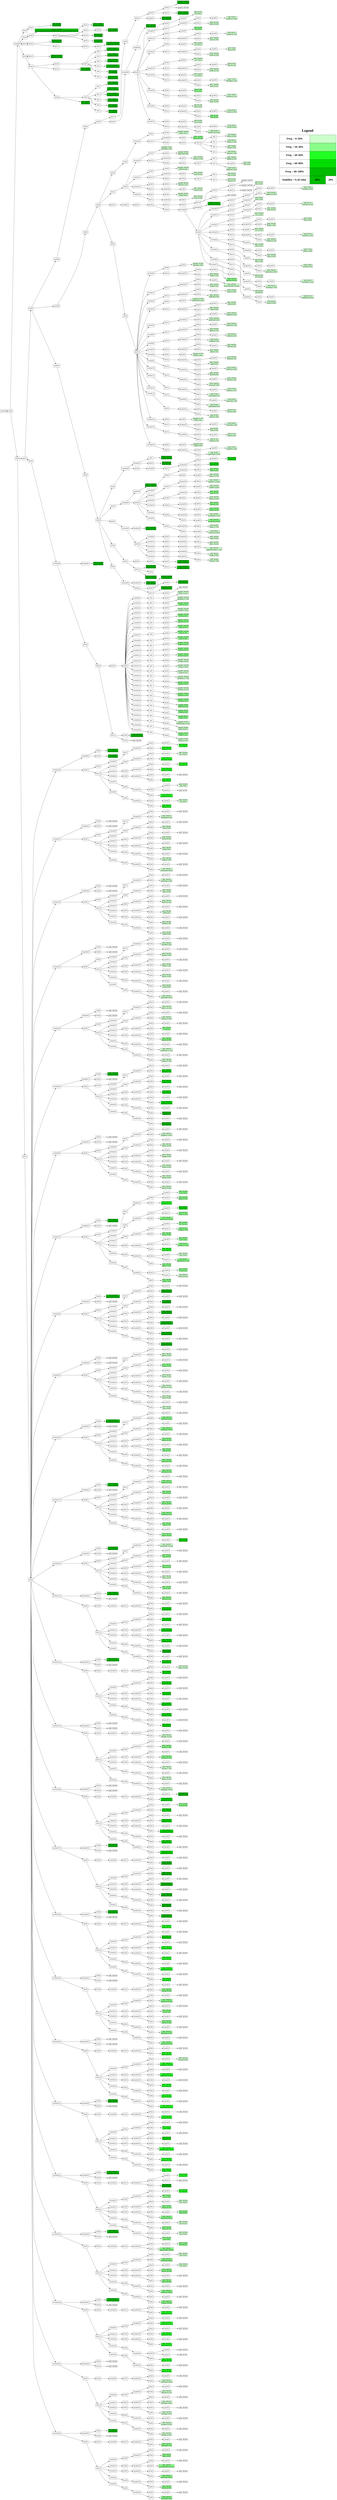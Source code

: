 digraph G {
	graph [bb="0,0,2653.9,26977",
		dpi=200,
		rankdir=LR,
		ranksep=0.005
	];
	node [label="\N"];
	{
		graph [rank=same];
		0		 [height=0.5,
			label="body[0]",
			pos="30.162,21387",
			shape=rectangle,
			width=0.83784];
	}
	{
		graph [rank=same];
		1		 [height=0.5,
			label="div[0]",
			pos="95.324,21387",
			shape=rectangle,
			width=0.75];
	}
	{
		graph [rank=same];
		2		 [height=0.5,
			label="header[0]",
			pos="165.14,26491",
			shape=rectangle,
			width=0.96705];
		60		 [height=0.5,
			label="div[0]",
			pos="165.14,20847",
			shape=rectangle,
			width=0.75];
	}
	{
		graph [rank=same];
		3		 [height=0.5,
			label="div[0]",
			pos="234.95,26637",
			shape=rectangle,
			width=0.75];
		6		 [height=0.5,
			label="div[1]",
			pos="234.95,26560",
			shape=rectangle,
			width=0.75];
		19		 [height=0.5,
			label="div[2]",
			pos="234.95,26491",
			shape=rectangle,
			width=0.75];
		26		 [height=0.5,
			label="div[3]",
			pos="234.95,26353",
			shape=rectangle,
			width=0.75];
		61		 [height=0.5,
			label="div[1]",
			pos="234.95,20847",
			shape=rectangle,
			width=0.75];
		755		 [height=0.5,
			label="div[2]",
			pos="234.95,13317",
			shape=rectangle,
			width=0.75];
	}
	{
		graph [rank=same];
		4		 [height=0.5,
			label="h1[0]",
			pos="296.95,26663",
			shape=rectangle,
			width=0.75];
		7		 [height=0.5,
			label="div[0]",
			pos="296.95,26578",
			shape=rectangle,
			width=0.75];
		20		 [height=0.5,
			label="div[0]",
			pos="296.95,26491",
			shape=rectangle,
			width=0.75];
		27		 [height=0.5,
			label="div[1]",
			pos="296.95,26353",
			shape=rectangle,
			width=0.75];
		29		 [height=0.5,
			label="div[2]",
			pos="296.95,26245",
			shape=rectangle,
			width=0.75];
		62		 [height=0.5,
			label="div[0]",
			pos="296.95,23292",
			shape=rectangle,
			width=0.75];
		634		 [height=0.5,
			label="div[1]",
			pos="296.95,20820",
			shape=rectangle,
			width=0.75];
		756		 [height=0.5,
			label="div[2]",
			pos="296.95,9955",
			shape=rectangle,
			width=0.75];
	}
	{
		graph [rank=same];
		5		 [height=0.58333,
			label=<<table cellpadding="1.5" cellborder="0" cellspacing="0"><tr><td bgcolor="#00BB00">a[0]: 100.0%</td></tr><tr><td bgcolor="#00BB00">(fox:100.0%)</td></tr></table>>,
			pos="527.95,26695",
			shape=none,
			width=1.3194];
		8		 [height=0.58333,
			label=<<table cellpadding="1.5" cellborder="0" cellspacing="0"><tr><td bgcolor="#00BB00">div[0]: 100.0%</td></tr><tr><td bgcolor="#00BB00">(worldopinionpoliticsentertainmentbusinesslifestyletvfox:100.0%)</td></tr></table>>,
			pos="527.95,26635",
			shape=none,
			width=5.4444];
		9		 [height=0.5,
			label="div[1]",
			pos="527.95,26578",
			shape=rectangle,
			width=0.75];
		21		 [height=0.58333,
			label=<<table cellpadding="1.5" cellborder="0" cellspacing="0"><tr><td bgcolor="#00BB00">div[0]: 100.0%</td></tr><tr><td bgcolor="#00BB00">(hot:100.0%)</td></tr></table>>,
			pos="527.95,26519",
			shape=none,
			width=1.4444];
		22		 [height=0.5,
			label="div[1]",
			pos="527.95,26462",
			shape=rectangle,
			width=0.75];
		28		 [height=0.58333,
			label=<<table cellpadding="1.5" cellborder="0" cellspacing="0"><tr><td bgcolor="#00BB00">div[0]: 100.0%</td></tr><tr><td bgcolor="#00BB00">(shopfox:100.0%)</td></tr></table>>,
			pos="527.95,26353",
			shape=none,
			width=1.6806];
		30		 [height=0.5,
			label="div[0]",
			pos="527.95,26272",
			shape=rectangle,
			width=0.75];
		44		 [height=0.5,
			label="div[1]",
			pos="527.95,26217",
			shape=rectangle,
			width=0.75];
		46		 [height=0.5,
			label="div[2]",
			pos="527.95,25917",
			shape=rectangle,
			width=0.75];
		63		 [height=0.5,
			label="aside[0]",
			pos="527.95,24031",
			shape=rectangle,
			width=0.84847];
		170		 [height=0.5,
			label="main[0]",
			pos="527.95,23319",
			shape=rectangle,
			width=0.83774];
		507		 [height=0.5,
			label="aside[1]",
			pos="527.95,22698",
			shape=rectangle,
			width=0.84847];
		635		 [height=0.5,
			label="section[0]",
			pos="527.95,20408",
			shape=rectangle,
			width=0.99972];
		757		 [height=0.5,
			label="section[0]",
			pos="527.95,18635",
			shape=rectangle,
			width=0.99972];
		816		 [height=0.5,
			label="section[1]",
			pos="527.95,17938",
			shape=rectangle,
			width=0.99972];
		873		 [height=0.5,
			label="section[2]",
			pos="527.95,17166",
			shape=rectangle,
			width=0.99972];
		930		 [height=0.5,
			label="section[3]",
			pos="527.95,16497",
			shape=rectangle,
			width=0.99972];
		987		 [height=0.5,
			label="section[4]",
			pos="527.95,15824",
			shape=rectangle,
			width=0.99972];
		1044		 [height=0.5,
			label="section[5]",
			pos="527.95,15202",
			shape=rectangle,
			width=0.99972];
		1101		 [height=0.5,
			label="section[6]",
			pos="527.95,14478",
			shape=rectangle,
			width=0.99972];
		1158		 [height=0.5,
			label="section[7]",
			pos="527.95,13572",
			shape=rectangle,
			width=0.99972];
		1227		 [height=0.5,
			label="section[8]",
			pos="527.95,12826",
			shape=rectangle,
			width=0.99972];
		1284		 [height=0.5,
			label="section[9]",
			pos="527.95,12095",
			shape=rectangle,
			width=0.99972];
		1341		 [height=0.5,
			label="section[10]",
			pos="527.95,11411",
			shape=rectangle,
			width=1.0969];
		1398		 [height=0.5,
			label="section[11]",
			pos="527.95,10766",
			shape=rectangle,
			width=1.0898];
		1455		 [height=0.5,
			label="section[12]",
			pos="527.95,10082",
			shape=rectangle,
			width=1.0969];
		1512		 [height=0.5,
			label="section[13]",
			pos="527.95,9702",
			shape=rectangle,
			width=1.0969];
		1569		 [height=0.5,
			label="section[14]",
			pos="527.95,9039",
			shape=rectangle,
			width=1.0969];
		1626		 [height=0.5,
			label="section[15]",
			pos="527.95,8333",
			shape=rectangle,
			width=1.0969];
		1683		 [height=0.5,
			label="section[16]",
			pos="527.95,7649",
			shape=rectangle,
			width=1.0969];
		1740		 [height=0.5,
			label="section[17]",
			pos="527.95,6955",
			shape=rectangle,
			width=1.0969];
		1797		 [height=0.5,
			label="section[18]",
			pos="527.95,6294",
			shape=rectangle,
			width=1.0969];
		1854		 [height=0.5,
			label="section[19]",
			pos="527.95,5608",
			shape=rectangle,
			width=1.0969];
		1911		 [height=0.5,
			label="section[20]",
			pos="527.95,4912",
			shape=rectangle,
			width=1.0969];
		1968		 [height=0.5,
			label="section[21]",
			pos="527.95,4263",
			shape=rectangle,
			width=1.0969];
		2025		 [height=0.5,
			label="section[22]",
			pos="527.95,3567",
			shape=rectangle,
			width=1.0969];
		2084		 [height=0.5,
			label="section[23]",
			pos="527.95,2871",
			shape=rectangle,
			width=1.0969];
		2141		 [height=0.5,
			label="section[24]",
			pos="527.95,2161",
			shape=rectangle,
			width=1.0969];
		2200		 [height=0.5,
			label="section[25]",
			pos="527.95,1363",
			shape=rectangle,
			width=1.0969];
		2257		 [height=0.5,
			label="section[26]",
			pos="527.95,714",
			shape=rectangle,
			width=1.0969];
	}
	{
		graph [rank=same];
		10		 [height=0.5,
			label="div[1]",
			pos="784.45,26694",
			shape=rectangle,
			width=0.75];
		12		 [height=0.5,
			label="div[2]",
			pos="784.45,26637",
			shape=rectangle,
			width=0.75];
		15		 [height=0.5,
			label="div[3]",
			pos="784.45,26580",
			shape=rectangle,
			width=0.75];
		17		 [height=0.5,
			label="div[4]",
			pos="784.45,26524",
			shape=rectangle,
			width=0.75];
		23		 [height=0.5,
			label="div[0]",
			pos="784.45,26462",
			shape=rectangle,
			width=0.75];
		31		 [height=0.5,
			label="ul[0]",
			pos="784.45,26273",
			shape=rectangle,
			width=0.75];
		45		 [height=0.58333,
			label=<<table cellpadding="1.5" cellborder="0" cellspacing="0"><tr><td bgcolor="#00BB00">a[0]: 100.0%</td></tr><tr><td bgcolor="#00BB00">(news:100.0%)</td></tr></table>>,
			pos="784.45,26216",
			shape=none,
			width=1.4583];
		47		 [height=0.5,
			label="ul[0]",
			pos="784.45,25917",
			shape=rectangle,
			width=0.75];
		59		 [height=0.58333,
			label=<<table cellpadding="1.5" cellborder="0" cellspacing="0"><tr><td bgcolor="#00BB00">p[0]: 100.0%</td></tr><tr><td bgcolor="#00BB00">(llc:100.0%)</td></tr></table>>,
			pos="784.45,25860",
			shape=none,
			width=1.2917];
		64		 [height=0.5,
			label="div[0]",
			pos="784.45,25495",
			shape=rectangle,
			width=0.75];
		171		 [height=0.5,
			label="div[0]",
			pos="784.45,24528",
			shape=rectangle,
			width=0.75];
		508		 [height=0.5,
			label="div[0]",
			pos="784.45,21564",
			shape=rectangle,
			width=0.75];
		636		 [height=0.5,
			label="header[0]",
			pos="784.45,20408",
			shape=rectangle,
			width=0.96705];
		638		 [height=0.5,
			label="div[0]",
			pos="784.45,20353",
			shape=rectangle,
			width=0.75];
		758		 [height=0.5,
			label="header[0]",
			pos="784.45,18773",
			shape=rectangle,
			width=0.96705];
		763		 [height=0.5,
			label="div[0]",
			pos="784.45,18635",
			shape=rectangle,
			width=0.75];
		817		 [height=0.5,
			label="header[0]",
			pos="784.45,18046",
			shape=rectangle,
			width=0.96705];
		822		 [height=0.5,
			label="div[0]",
			pos="784.45,17938",
			shape=rectangle,
			width=0.75];
		874		 [height=0.5,
			label="header[0]",
			pos="784.45,17328",
			shape=rectangle,
			width=0.96705];
		879		 [height=0.5,
			label="div[0]",
			pos="784.45,17166",
			shape=rectangle,
			width=0.75];
		931		 [height=0.5,
			label="header[0]",
			pos="784.45,16645",
			shape=rectangle,
			width=0.96705];
		936		 [height=0.5,
			label="div[0]",
			pos="784.45,16497",
			shape=rectangle,
			width=0.75];
		988		 [height=0.5,
			label="header[0]",
			pos="784.45,15986",
			shape=rectangle,
			width=0.96705];
		993		 [height=0.5,
			label="div[0]",
			pos="784.45,15824",
			shape=rectangle,
			width=0.75];
		1045		 [height=0.5,
			label="header[0]",
			pos="784.45,15310",
			shape=rectangle,
			width=0.96705];
		1050		 [height=0.5,
			label="div[0]",
			pos="784.45,15202",
			shape=rectangle,
			width=0.75];
		1102		 [height=0.5,
			label="header[0]",
			pos="784.45,14626",
			shape=rectangle,
			width=0.96705];
		1107		 [height=0.5,
			label="div[0]",
			pos="784.45,14478",
			shape=rectangle,
			width=0.75];
		1159		 [height=0.5,
			label="header[0]",
			pos="784.45,13720",
			shape=rectangle,
			width=0.96705];
		1164		 [height=0.5,
			label="div[0]",
			pos="784.45,13572",
			shape=rectangle,
			width=0.75];
		1228		 [height=0.5,
			label="header[0]",
			pos="784.45,12934",
			shape=rectangle,
			width=0.96705];
		1233		 [height=0.5,
			label="div[0]",
			pos="784.45,12826",
			shape=rectangle,
			width=0.75];
		1285		 [height=0.5,
			label="header[0]",
			pos="784.45,12250",
			shape=rectangle,
			width=0.96705];
		1290		 [height=0.5,
			label="div[0]",
			pos="784.45,12095",
			shape=rectangle,
			width=0.75];
		1342		 [height=0.5,
			label="header[0]",
			pos="784.45,11533",
			shape=rectangle,
			width=0.96705];
		1347		 [height=0.5,
			label="div[0]",
			pos="784.45,11411",
			shape=rectangle,
			width=0.75];
		1399		 [height=0.5,
			label="header[0]",
			pos="784.45,10874",
			shape=rectangle,
			width=0.96705];
		1404		 [height=0.5,
			label="div[0]",
			pos="784.45,10766",
			shape=rectangle,
			width=0.75];
		1456		 [height=0.5,
			label="header[0]",
			pos="784.45,10190",
			shape=rectangle,
			width=0.96705];
		1461		 [height=0.5,
			label="div[0]",
			pos="784.45,10082",
			shape=rectangle,
			width=0.75];
		1513		 [height=0.5,
			label="header[0]",
			pos="784.45,9702",
			shape=rectangle,
			width=0.96705];
		1518		 [height=0.5,
			label="div[0]",
			pos="784.45,9619",
			shape=rectangle,
			width=0.75];
		1570		 [height=0.5,
			label="header[0]",
			pos="784.45,9039",
			shape=rectangle,
			width=0.96705];
		1575		 [height=0.5,
			label="div[0]",
			pos="784.45,8935",
			shape=rectangle,
			width=0.75];
		1627		 [height=0.5,
			label="header[0]",
			pos="784.45,8333",
			shape=rectangle,
			width=0.96705];
		1632		 [height=0.5,
			label="div[0]",
			pos="784.45,8252",
			shape=rectangle,
			width=0.75];
		1684		 [height=0.5,
			label="header[0]",
			pos="784.45,7649",
			shape=rectangle,
			width=0.96705];
		1689		 [height=0.5,
			label="div[0]",
			pos="784.45,7568",
			shape=rectangle,
			width=0.75];
		1741		 [height=0.5,
			label="header[0]",
			pos="784.45,6955",
			shape=rectangle,
			width=0.96705];
		1746		 [height=0.5,
			label="div[0]",
			pos="784.45,6864",
			shape=rectangle,
			width=0.75];
		1798		 [height=0.5,
			label="header[0]",
			pos="784.45,6294",
			shape=rectangle,
			width=0.96705];
		1803		 [height=0.5,
			label="div[0]",
			pos="784.45,6200",
			shape=rectangle,
			width=0.75];
		1855		 [height=0.5,
			label="header[0]",
			pos="784.45,5608",
			shape=rectangle,
			width=0.96705];
		1860		 [height=0.5,
			label="div[0]",
			pos="784.45,5515",
			shape=rectangle,
			width=0.75];
		1912		 [height=0.5,
			label="header[0]",
			pos="784.45,4912",
			shape=rectangle,
			width=0.96705];
		1917		 [height=0.5,
			label="div[0]",
			pos="784.45,4831",
			shape=rectangle,
			width=0.75];
		1969		 [height=0.5,
			label="header[0]",
			pos="784.45,4263",
			shape=rectangle,
			width=0.96705];
		1974		 [height=0.5,
			label="div[0]",
			pos="784.45,4148",
			shape=rectangle,
			width=0.75];
		2026		 [height=0.5,
			label="header[0]",
			pos="784.45,3567",
			shape=rectangle,
			width=0.96705];
		2031		 [height=0.5,
			label="div[0]",
			pos="784.45,3410",
			shape=rectangle,
			width=0.75];
		2085		 [height=0.5,
			label="header[0]",
			pos="784.45,2871",
			shape=rectangle,
			width=0.96705];
		2090		 [height=0.5,
			label="div[0]",
			pos="784.45,2726",
			shape=rectangle,
			width=0.75];
		2142		 [height=0.5,
			label="header[0]",
			pos="784.45,2161",
			shape=rectangle,
			width=0.96705];
		2147		 [height=0.5,
			label="div[0]",
			pos="784.45,2042",
			shape=rectangle,
			width=0.75];
		2201		 [height=0.5,
			label="header[0]",
			pos="784.45,1363",
			shape=rectangle,
			width=0.96705];
		2206		 [height=0.5,
			label="div[0]",
			pos="784.45,1278",
			shape=rectangle,
			width=0.75];
		2258		 [height=0.5,
			label="header[0]",
			pos="784.45,714",
			shape=rectangle,
			width=0.96705];
		2263		 [height=0.5,
			label="div[0]",
			pos="784.45,620",
			shape=rectangle,
			width=0.75];
	}
	{
		graph [rank=same];
		11		 [height=0.58333,
			label=<<table cellpadding="1.5" cellborder="0" cellspacing="0"><tr><td bgcolor="#00BB00">a[0]: 100.0%</td></tr><tr><td bgcolor="#00BB00">(search:100.0%)</td></tr></table>>,
			pos="900.95,26697",
			shape=none,
			width=1.5556];
		13		 [height=0.5,
			label="div[0]",
			pos="900.95,26640",
			shape=rectangle,
			width=0.75];
		16		 [height=0.58333,
			label=<<table cellpadding="1.5" cellborder="0" cellspacing="0"><tr><td bgcolor="#00BB00">a[0]: 100.0%</td></tr><tr><td bgcolor="#00BB00">(tv:100.0%)</td></tr></table>>,
			pos="900.95,26583",
			shape=none,
			width=1.2917];
		18		 [height=0.63889,
			label=<<table cellpadding="1.5" cellborder="0" cellspacing="0"><tr><td bgcolor="#00BB00">a[0]: 100.0%</td></tr><tr><td bgcolor="#00BB00">(☰:100.0%)</td></tr></table>>,
			pos="900.95,26521",
			shape=none,
			width=1.2917];
		24		 [height=0.5,
			label="div[0]",
			pos="900.95,26462",
			shape=rectangle,
			width=0.75];
		32		 [height=0.5,
			label="li[0]",
			pos="900.95,26408",
			shape=rectangle,
			width=0.75];
		34		 [height=0.5,
			label="li[1]",
			pos="900.95,26354",
			shape=rectangle,
			width=0.75];
		36		 [height=0.5,
			label="li[2]",
			pos="900.95,26300",
			shape=rectangle,
			width=0.75];
		38		 [height=0.5,
			label="li[3]",
			pos="900.95,26246",
			shape=rectangle,
			width=0.75];
		40		 [height=0.5,
			label="li[4]",
			pos="900.95,26189",
			shape=rectangle,
			width=0.75];
		42		 [height=0.5,
			label="li[5]",
			pos="900.95,26129",
			shape=rectangle,
			width=0.75];
		48		 [height=0.5,
			label="li[0]",
			pos="900.95,26033",
			shape=rectangle,
			width=0.75];
		50		 [height=0.5,
			label="li[1]",
			pos="900.95,25946",
			shape=rectangle,
			width=0.75];
		53		 [height=0.5,
			label="li[2]",
			pos="900.95,25890",
			shape=rectangle,
			width=0.75];
		55		 [height=0.5,
			label="li[3]",
			pos="900.95,25832",
			shape=rectangle,
			width=0.75];
		57		 [height=0.5,
			label="li[4]",
			pos="900.95,25769",
			shape=rectangle,
			width=0.75];
		65		 [height=0.5,
			label="div[0]",
			pos="900.95,25655",
			shape=rectangle,
			width=0.75];
		172		 [height=0.5,
			label="div[0]",
			pos="900.95,24740",
			shape=rectangle,
			width=0.75];
		509		 [height=0.5,
			label="div[0]",
			pos="900.95,21408",
			shape=rectangle,
			width=0.75];
		637		 [height=0.58333,
			label=<<table cellpadding="1.5" cellborder="0" cellspacing="0"><tr><td bgcolor="#00BB00">h3[0]: 100.0%</td></tr><tr><td bgcolor="#00BB00">(faces:100.0%)</td></tr></table>>,
			pos="900.95,20408",
			shape=none,
			width=1.4583];
		639		 [height=0.5,
			label="div[0]",
			pos="900.95,19747",
			shape=rectangle,
			width=0.75];
		759		 [height=0.5,
			label="h3[0]",
			pos="900.95,18830",
			shape=rectangle,
			width=0.75];
		761		 [height=0.5,
			label="div[0]",
			pos="900.95,18773",
			shape=rectangle,
			width=0.75];
		764		 [height=0.5,
			label="div[0]",
			pos="900.95,18689",
			shape=rectangle,
			width=0.75];
		773		 [height=0.5,
			label="div[1]",
			pos="900.95,18581",
			shape=rectangle,
			width=0.75];
		818		 [height=0.5,
			label="h3[0]",
			pos="900.95,18100",
			shape=rectangle,
			width=0.75];
		820		 [height=0.5,
			label="div[0]",
			pos="900.95,18046",
			shape=rectangle,
			width=0.75];
		823		 [height=0.5,
			label="div[0]",
			pos="900.95,17965",
			shape=rectangle,
			width=0.75];
		832		 [height=0.5,
			label="div[1]",
			pos="900.95,17857",
			shape=rectangle,
			width=0.75];
		875		 [height=0.5,
			label="h3[0]",
			pos="900.95,17382",
			shape=rectangle,
			width=0.75];
		877		 [height=0.5,
			label="div[0]",
			pos="900.95,17328",
			shape=rectangle,
			width=0.75];
		880		 [height=0.5,
			label="div[0]",
			pos="900.95,17233",
			shape=rectangle,
			width=0.75];
		889		 [height=0.5,
			label="div[1]",
			pos="900.95,17139",
			shape=rectangle,
			width=0.75];
		932		 [height=0.5,
			label="h3[0]",
			pos="900.95,16699",
			shape=rectangle,
			width=0.75];
		934		 [height=0.5,
			label="div[0]",
			pos="900.95,16645",
			shape=rectangle,
			width=0.75];
		937		 [height=0.5,
			label="div[0]",
			pos="900.95,16551",
			shape=rectangle,
			width=0.75];
		946		 [height=0.5,
			label="div[1]",
			pos="900.95,16456",
			shape=rectangle,
			width=0.75];
		989		 [height=0.5,
			label="h3[0]",
			pos="900.95,16040",
			shape=rectangle,
			width=0.75];
		991		 [height=0.5,
			label="div[0]",
			pos="900.95,15986",
			shape=rectangle,
			width=0.75];
		994		 [height=0.5,
			label="div[0]",
			pos="900.95,15891",
			shape=rectangle,
			width=0.75];
		1003		 [height=0.5,
			label="div[1]",
			pos="900.95,15797",
			shape=rectangle,
			width=0.75];
		1046		 [height=0.5,
			label="h3[0]",
			pos="900.95,15366",
			shape=rectangle,
			width=0.75];
		1048		 [height=0.5,
			label="div[0]",
			pos="900.95,15310",
			shape=rectangle,
			width=0.75];
		1051		 [height=0.5,
			label="div[0]",
			pos="900.95,15229",
			shape=rectangle,
			width=0.75];
		1060		 [height=0.5,
			label="div[1]",
			pos="900.95,15121",
			shape=rectangle,
			width=0.75];
		1103		 [height=0.5,
			label="h3[0]",
			pos="900.95,14680",
			shape=rectangle,
			width=0.75];
		1105		 [height=0.5,
			label="div[0]",
			pos="900.95,14626",
			shape=rectangle,
			width=0.75];
		1108		 [height=0.5,
			label="div[0]",
			pos="900.95,14532",
			shape=rectangle,
			width=0.75];
		1117		 [height=0.5,
			label="div[1]",
			pos="900.95,14437",
			shape=rectangle,
			width=0.75];
		1160		 [height=0.5,
			label="h3[0]",
			pos="900.95,13776",
			shape=rectangle,
			width=0.75];
		1162		 [height=0.5,
			label="div[0]",
			pos="900.95,13720",
			shape=rectangle,
			width=0.75];
		1165		 [height=0.5,
			label="div[0]",
			pos="900.95,13626",
			shape=rectangle,
			width=0.75];
		1176		 [height=0.5,
			label="div[1]",
			pos="900.95,13531",
			shape=rectangle,
			width=0.75];
		1229		 [height=0.5,
			label="h3[0]",
			pos="900.95,12989",
			shape=rectangle,
			width=0.75];
		1231		 [height=0.5,
			label="div[0]",
			pos="900.95,12934",
			shape=rectangle,
			width=0.75];
		1234		 [height=0.5,
			label="div[0]",
			pos="900.95,12853",
			shape=rectangle,
			width=0.75];
		1243		 [height=0.5,
			label="div[1]",
			pos="900.95,12745",
			shape=rectangle,
			width=0.75];
		1286		 [height=0.5,
			label="h3[0]",
			pos="900.95,12304",
			shape=rectangle,
			width=0.75];
		1288		 [height=0.5,
			label="div[0]",
			pos="900.95,12250",
			shape=rectangle,
			width=0.75];
		1291		 [height=0.5,
			label="div[0]",
			pos="900.95,12162",
			shape=rectangle,
			width=0.75];
		1300		 [height=0.5,
			label="div[1]",
			pos="900.95,12061",
			shape=rectangle,
			width=0.75];
		1343		 [height=0.5,
			label="h3[0]",
			pos="900.95,11589",
			shape=rectangle,
			width=0.75];
		1345		 [height=0.5,
			label="div[0]",
			pos="900.95,11533",
			shape=rectangle,
			width=0.75];
		1348		 [height=0.5,
			label="div[0]",
			pos="900.95,11438",
			shape=rectangle,
			width=0.75];
		1357		 [height=0.5,
			label="div[1]",
			pos="900.95,11344",
			shape=rectangle,
			width=0.75];
		1400		 [height=0.5,
			label="h3[0]",
			pos="900.95,10930",
			shape=rectangle,
			width=0.75];
		1402		 [height=0.5,
			label="div[0]",
			pos="900.95,10874",
			shape=rectangle,
			width=0.75];
		1405		 [height=0.5,
			label="div[0]",
			pos="900.95,10793",
			shape=rectangle,
			width=0.75];
		1414		 [height=0.5,
			label="div[1]",
			pos="900.95,10685",
			shape=rectangle,
			width=0.75];
		1457		 [height=0.5,
			label="h3[0]",
			pos="900.95,10246",
			shape=rectangle,
			width=0.75];
		1459		 [height=0.5,
			label="div[0]",
			pos="900.95,10190",
			shape=rectangle,
			width=0.75];
		1462		 [height=0.5,
			label="div[0]",
			pos="900.95,10109",
			shape=rectangle,
			width=0.75];
		1471		 [height=0.5,
			label="div[1]",
			pos="900.95,10001",
			shape=rectangle,
			width=0.75];
		1514		 [height=0.5,
			label="h3[0]",
			pos="900.95,9729",
			shape=rectangle,
			width=0.75];
		1516		 [height=0.5,
			label="div[0]",
			pos="900.95,9674",
			shape=rectangle,
			width=0.75];
		1519		 [height=0.5,
			label="div[0]",
			pos="900.95,9619",
			shape=rectangle,
			width=0.75];
		1528		 [height=0.5,
			label="div[1]",
			pos="900.95,9334",
			shape=rectangle,
			width=0.75];
		1571		 [height=0.5,
			label="h3[0]",
			pos="900.95,9067",
			shape=rectangle,
			width=0.75];
		1573		 [height=0.5,
			label="div[0]",
			pos="900.95,9012",
			shape=rectangle,
			width=0.75];
		1576		 [height=0.5,
			label="div[0]",
			pos="900.95,8935",
			shape=rectangle,
			width=0.75];
		1585		 [height=0.5,
			label="div[1]",
			pos="900.95,8652",
			shape=rectangle,
			width=0.75];
		1628		 [height=0.5,
			label="h3[0]",
			pos="900.95,8373",
			shape=rectangle,
			width=0.75];
		1630		 [height=0.5,
			label="div[0]",
			pos="900.95,8319",
			shape=rectangle,
			width=0.75];
		1633		 [height=0.5,
			label="div[0]",
			pos="900.95,8252",
			shape=rectangle,
			width=0.75];
		1642		 [height=0.5,
			label="div[1]",
			pos="900.95,7966",
			shape=rectangle,
			width=0.75];
		1685		 [height=0.5,
			label="h3[0]",
			pos="900.95,7689",
			shape=rectangle,
			width=0.75];
		1687		 [height=0.5,
			label="div[0]",
			pos="900.95,7635",
			shape=rectangle,
			width=0.75];
		1690		 [height=0.5,
			label="div[0]",
			pos="900.95,7568",
			shape=rectangle,
			width=0.75];
		1699		 [height=0.5,
			label="div[1]",
			pos="900.95,7282",
			shape=rectangle,
			width=0.75];
		1742		 [height=0.5,
			label="h3[0]",
			pos="900.95,6982",
			shape=rectangle,
			width=0.75];
		1744		 [height=0.5,
			label="div[0]",
			pos="900.95,6927",
			shape=rectangle,
			width=0.75];
		1747		 [height=0.5,
			label="div[0]",
			pos="900.95,6864",
			shape=rectangle,
			width=0.75];
		1756		 [height=0.5,
			label="div[1]",
			pos="900.95,6599",
			shape=rectangle,
			width=0.75];
		1799		 [height=0.5,
			label="h3[0]",
			pos="900.95,6321",
			shape=rectangle,
			width=0.75];
		1801		 [height=0.5,
			label="div[0]",
			pos="900.95,6266",
			shape=rectangle,
			width=0.75];
		1804		 [height=0.5,
			label="div[0]",
			pos="900.95,6200",
			shape=rectangle,
			width=0.75];
		1813		 [height=0.5,
			label="div[1]",
			pos="900.95,5915",
			shape=rectangle,
			width=0.75];
		1856		 [height=0.5,
			label="h3[0]",
			pos="900.95,5635",
			shape=rectangle,
			width=0.75];
		1858		 [height=0.5,
			label="div[0]",
			pos="900.95,5581",
			shape=rectangle,
			width=0.75];
		1861		 [height=0.5,
			label="div[0]",
			pos="900.95,5515",
			shape=rectangle,
			width=0.75];
		1870		 [height=0.5,
			label="div[1]",
			pos="900.95,5230",
			shape=rectangle,
			width=0.75];
		1913		 [height=0.5,
			label="h3[0]",
			pos="900.95,4952",
			shape=rectangle,
			width=0.75];
		1915		 [height=0.5,
			label="div[0]",
			pos="900.95,4898",
			shape=rectangle,
			width=0.75];
		1918		 [height=0.5,
			label="div[0]",
			pos="900.95,4831",
			shape=rectangle,
			width=0.75];
		1927		 [height=0.5,
			label="div[1]",
			pos="900.95,4547",
			shape=rectangle,
			width=0.75];
		1970		 [height=0.5,
			label="h3[0]",
			pos="900.95,4290",
			shape=rectangle,
			width=0.75];
		1972		 [height=0.5,
			label="div[0]",
			pos="900.95,4235",
			shape=rectangle,
			width=0.75];
		1975		 [height=0.5,
			label="div[0]",
			pos="900.95,4148",
			shape=rectangle,
			width=0.75];
		1984		 [height=0.5,
			label="div[1]",
			pos="900.95,3862",
			shape=rectangle,
			width=0.75];
		2027		 [height=0.5,
			label="h3[0]",
			pos="900.95,3595",
			shape=rectangle,
			width=0.75];
		2029		 [height=0.5,
			label="div[0]",
			pos="900.95,3540",
			shape=rectangle,
			width=0.75];
		2032		 [height=0.5,
			label="div[0]",
			pos="900.95,3410",
			shape=rectangle,
			width=0.75];
		2043		 [height=0.5,
			label="div[1]",
			pos="900.95,3124",
			shape=rectangle,
			width=0.75];
		2086		 [height=0.5,
			label="h3[0]",
			pos="900.95,2898",
			shape=rectangle,
			width=0.75];
		2088		 [height=0.5,
			label="div[0]",
			pos="900.95,2843",
			shape=rectangle,
			width=0.75];
		2091		 [height=0.5,
			label="div[0]",
			pos="900.95,2726",
			shape=rectangle,
			width=0.75];
		2100		 [height=0.5,
			label="div[1]",
			pos="900.95,2441",
			shape=rectangle,
			width=0.75];
		2143		 [height=0.5,
			label="h3[0]",
			pos="900.95,2188",
			shape=rectangle,
			width=0.75];
		2145		 [height=0.5,
			label="div[0]",
			pos="900.95,2133",
			shape=rectangle,
			width=0.75];
		2148		 [height=0.5,
			label="div[0]",
			pos="900.95,2042",
			shape=rectangle,
			width=0.75];
		2157		 [height=0.5,
			label="div[1]",
			pos="900.95,1756",
			shape=rectangle,
			width=0.75];
		2202		 [height=0.5,
			label="h3[0]",
			pos="900.95,1390",
			shape=rectangle,
			width=0.75];
		2204		 [height=0.5,
			label="div[0]",
			pos="900.95,1336",
			shape=rectangle,
			width=0.75];
		2207		 [height=0.5,
			label="div[0]",
			pos="900.95,1278",
			shape=rectangle,
			width=0.75];
		2216		 [height=0.5,
			label="div[1]",
			pos="900.95,1018",
			shape=rectangle,
			width=0.75];
		2259		 [height=0.5,
			label="h3[0]",
			pos="900.95,741",
			shape=rectangle,
			width=0.75];
		2261		 [height=0.5,
			label="div[0]",
			pos="900.95,686",
			shape=rectangle,
			width=0.75];
		2264		 [height=0.5,
			label="div[0]",
			pos="900.95,620",
			shape=rectangle,
			width=0.75];
		2273		 [height=0.5,
			label="div[1]",
			pos="900.95,335",
			shape=rectangle,
			width=0.75];
	}
	{
		graph [rank=same];
		14		 [height=0.58333,
			label=<<table cellpadding="1.5" cellborder="0" cellspacing="0"><tr><td bgcolor="#00BB00">a[0]: 100.0%</td></tr><tr><td bgcolor="#00BB00">(login:100.0%)</td></tr></table>>,
			pos="1034,26640",
			shape=none,
			width=1.4583];
		25		 [height=0.58333,
			label=<<table cellpadding="1.5" cellborder="0" cellspacing="0"><tr><td bgcolor="#00BB00">span[0]: 100.0%</td></tr><tr><td bgcolor="#00BB00">(sponsored:100.0%)</td></tr></table>>,
			pos="1034,26486",
			shape=none,
			width=1.8472];
		33		 [height=0.58333,
			label=<<table cellpadding="1.5" cellborder="0" cellspacing="0"><tr><td bgcolor="#00BB00">a[0]: 100.0%</td></tr><tr><td bgcolor="#00BB00">(facebook:100.0%)</td></tr></table>>,
			pos="1034,26426",
			shape=none,
			width=1.7639];
		35		 [height=0.58333,
			label=<<table cellpadding="1.5" cellborder="0" cellspacing="0"><tr><td bgcolor="#00BB00">a[0]: 100.0%</td></tr><tr><td bgcolor="#00BB00">(twitter:100.0%)</td></tr></table>>,
			pos="1034,26366",
			shape=none,
			width=1.5556];
		37		 [height=0.58333,
			label=<<table cellpadding="1.5" cellborder="0" cellspacing="0"><tr><td bgcolor="#00BB00">a[0]: 100.0%</td></tr><tr><td bgcolor="#00BB00">(google:100.0%)</td></tr></table>>,
			pos="1034,26306",
			shape=none,
			width=1.5833];
		39		 [height=0.58333,
			label=<<table cellpadding="1.5" cellborder="0" cellspacing="0"><tr><td bgcolor="#00BB00">a[0]: 100.0%</td></tr><tr><td bgcolor="#00BB00">(instagram:100.0%)</td></tr></table>>,
			pos="1034,26246",
			shape=none,
			width=1.8194];
		41		 [height=0.58333,
			label=<<table cellpadding="1.5" cellborder="0" cellspacing="0"><tr><td bgcolor="#00BB00">a[0]: 100.0%</td></tr><tr><td bgcolor="#00BB00">(rss:100.0%)</td></tr></table>>,
			pos="1034,26186",
			shape=none,
			width=1.2917];
		43		 [height=0.58333,
			label=<<table cellpadding="1.5" cellborder="0" cellspacing="0"><tr><td bgcolor="#00BB00">a[0]: 100.0%</td></tr><tr><td bgcolor="#00BB00">(email:100.0%)</td></tr></table>>,
			pos="1034,26126",
			shape=none,
			width=1.4861];
		49		 [height=0.58333,
			label=<<table cellpadding="1.5" cellborder="0" cellspacing="0"><tr><td bgcolor="#00BB00">a[0]: 100.0%</td></tr><tr><td bgcolor="#00BB00">(terms:100.0%)</td></tr></table>>,
			pos="1034,26066",
			shape=none,
			width=1.4861];
		51		 [height=0.58333,
			label=<<table cellpadding="1.5" cellborder="0" cellspacing="0"><tr><td bgcolor="#00BB00">a[0]: 100.0%</td></tr><tr><td bgcolor="#00BB00">(privacy:100.0%)</td></tr></table>>,
			pos="1034,26006",
			shape=none,
			width=1.6389];
		52		 [height=0.58333,
			label=<<table cellpadding="1.5" cellborder="0" cellspacing="0"><tr><td bgcolor="#00BB00">a[1]: 100.0%</td></tr><tr><td bgcolor="#00BB00">(changed:100.0%)</td></tr></table>>,
			pos="1034,25946",
			shape=none,
			width=1.7083];
		54		 [height=0.58333,
			label=<<table cellpadding="1.5" cellborder="0" cellspacing="0"><tr><td bgcolor="#00BB00">a[0]: 100.0%</td></tr><tr><td bgcolor="#00BB00">(policy:100.0%)</td></tr></table>>,
			pos="1034,25886",
			shape=none,
			width=1.5417];
		56		 [height=0.58333,
			label=<<table cellpadding="1.5" cellborder="0" cellspacing="0"><tr><td bgcolor="#00BB00">a[0]: 100.0%</td></tr><tr><td bgcolor="#00BB00">(help:100.0%)</td></tr></table>>,
			pos="1034,25826",
			shape=none,
			width=1.3889];
		58		 [height=0.58333,
			label=<<table cellpadding="1.5" cellborder="0" cellspacing="0"><tr><td bgcolor="#00BB00">a[0]: 100.0%</td></tr><tr><td bgcolor="#00BB00">(us:100.0%)</td></tr></table>>,
			pos="1034,25766",
			shape=none,
			width=1.2917];
		66		 [height=0.5,
			label="div[1]",
			pos="1034,25709",
			shape=rectangle,
			width=0.75];
		77		 [height=0.5,
			label="div[2]",
			pos="1034,25655",
			shape=rectangle,
			width=0.75];
		173		 [height=0.5,
			label="div[0]",
			pos="1034,25059",
			shape=rectangle,
			width=0.75];
		194		 [height=0.5,
			label="div[1]",
			pos="1034,24851",
			shape=rectangle,
			width=0.75];
		245		 [height=0.5,
			label="div[2]",
			pos="1034,24740",
			shape=rectangle,
			width=0.75];
		353		 [height=0.5,
			label="div[3]",
			pos="1034,24293",
			shape=rectangle,
			width=0.75];
		510		 [height=0.5,
			label="div[2]",
			pos="1034,21658",
			shape=rectangle,
			width=0.75];
		526		 [height=0.5,
			label="div[3]",
			pos="1034,21428",
			shape=rectangle,
			width=0.75];
		579		 [height=0.5,
			label="div[4]",
			pos="1034,21266",
			shape=rectangle,
			width=0.75];
		609		 [height=0.5,
			label="div[5]",
			pos="1034,21026",
			shape=rectangle,
			width=0.75];
		621		 [height=0.5,
			label="div[6]",
			pos="1034,20803",
			shape=rectangle,
			width=0.75];
		640		 [height=0.5,
			label="div[0]",
			pos="1034,19747",
			shape=rectangle,
			width=0.75];
		750		 [height=0.5,
			label="div[1]",
			pos="1034,18988",
			shape=rectangle,
			width=0.75];
		760		 [height=0.58333,
			label=<<table cellpadding="1.5" cellborder="0" cellspacing="0"><tr><td bgcolor="#00BB00">a[0]: 100.0%</td></tr><tr><td bgcolor="#00BB00">(proud:100.0%)</td></tr></table>>,
			pos="1034,18833",
			shape=none,
			width=1.5139];
		762		 [height=0.58333,
			label=<<table cellpadding="1.5" cellborder="0" cellspacing="0"><tr><td bgcolor="#00BB00">a[0]: 100.0%</td></tr><tr><td bgcolor="#00BB00">(view:100.0%)</td></tr></table>>,
			pos="1034,18773",
			shape=none,
			width=1.4306];
		765		 [height=0.5,
			label="article[0]",
			pos="1034,18716",
			shape=rectangle,
			width=0.93468];
		774		 [height=0.5,
			label="article[0]",
			pos="1034,18662",
			shape=rectangle,
			width=0.93468];
		782		 [height=0.5,
			label="article[1]",
			pos="1034,18608",
			shape=rectangle,
			width=0.93468];
		790		 [height=0.5,
			label="article[2]",
			pos="1034,18554",
			shape=rectangle,
			width=0.93468];
		798		 [height=0.5,
			label="article[3]",
			pos="1034,18495",
			shape=rectangle,
			width=0.93468];
		808		 [height=0.5,
			label="article[4]",
			pos="1034,18430",
			shape=rectangle,
			width=0.93468];
		819		 [height=0.5,
			label=<<table cellpadding="1.5" cellborder="0" cellspacing="0"><tr><td bgcolor="None">a[0]: 100.0%</td></tr></table>>,
			pos="1034,18100",
			shape=none,
			width=1.2917];
		821		 [height=0.5,
			label=<<table cellpadding="1.5" cellborder="0" cellspacing="0"><tr><td bgcolor="None">a[0]: 100.0%</td></tr></table>>,
			pos="1034,18046",
			shape=none,
			width=1.2917];
		824		 [height=0.5,
			label="article[0]",
			pos="1034,17992",
			shape=rectangle,
			width=0.93468];
		833		 [height=0.5,
			label="article[0]",
			pos="1034,17938",
			shape=rectangle,
			width=0.93468];
		841		 [height=0.5,
			label="article[1]",
			pos="1034,17884",
			shape=rectangle,
			width=0.93468];
		849		 [height=0.5,
			label="article[2]",
			pos="1034,17830",
			shape=rectangle,
			width=0.93468];
		857		 [height=0.5,
			label="article[3]",
			pos="1034,17769",
			shape=rectangle,
			width=0.93468];
		865		 [height=0.5,
			label="article[4]",
			pos="1034,17670",
			shape=rectangle,
			width=0.93468];
		876		 [height=0.5,
			label=<<table cellpadding="1.5" cellborder="0" cellspacing="0"><tr><td bgcolor="None">a[0]: 100.0%</td></tr></table>>,
			pos="1034,17382",
			shape=none,
			width=1.2917];
		878		 [height=0.5,
			label=<<table cellpadding="1.5" cellborder="0" cellspacing="0"><tr><td bgcolor="None">a[0]: 100.0%</td></tr></table>>,
			pos="1034,17328",
			shape=none,
			width=1.2917];
		881		 [height=0.5,
			label="article[0]",
			pos="1034,17274",
			shape=rectangle,
			width=0.93468];
		890		 [height=0.5,
			label="article[0]",
			pos="1034,17220",
			shape=rectangle,
			width=0.93468];
		898		 [height=0.5,
			label="article[1]",
			pos="1034,17166",
			shape=rectangle,
			width=0.93468];
		906		 [height=0.5,
			label="article[2]",
			pos="1034,17112",
			shape=rectangle,
			width=0.93468];
		914		 [height=0.5,
			label="article[3]",
			pos="1034,17057",
			shape=rectangle,
			width=0.93468];
		922		 [height=0.5,
			label="article[4]",
			pos="1034,16987",
			shape=rectangle,
			width=0.93468];
		933		 [height=0.5,
			label=<<table cellpadding="1.5" cellborder="0" cellspacing="0"><tr><td bgcolor="None">a[0]: 100.0%</td></tr></table>>,
			pos="1034,16699",
			shape=none,
			width=1.2917];
		935		 [height=0.5,
			label=<<table cellpadding="1.5" cellborder="0" cellspacing="0"><tr><td bgcolor="None">a[0]: 100.0%</td></tr></table>>,
			pos="1034,16645",
			shape=none,
			width=1.2917];
		938		 [height=0.5,
			label="article[0]",
			pos="1034,16591",
			shape=rectangle,
			width=0.93468];
		947		 [height=0.5,
			label="article[0]",
			pos="1034,16537",
			shape=rectangle,
			width=0.93468];
		955		 [height=0.5,
			label="article[1]",
			pos="1034,16483",
			shape=rectangle,
			width=0.93468];
		963		 [height=0.5,
			label="article[2]",
			pos="1034,16429",
			shape=rectangle,
			width=0.93468];
		971		 [height=0.5,
			label="article[3]",
			pos="1034,16367",
			shape=rectangle,
			width=0.93468];
		979		 [height=0.5,
			label="article[4]",
			pos="1034,16296",
			shape=rectangle,
			width=0.93468];
		990		 [height=0.5,
			label=<<table cellpadding="1.5" cellborder="0" cellspacing="0"><tr><td bgcolor="None">a[0]: 100.0%</td></tr></table>>,
			pos="1034,16040",
			shape=none,
			width=1.2917];
		992		 [height=0.5,
			label=<<table cellpadding="1.5" cellborder="0" cellspacing="0"><tr><td bgcolor="None">a[0]: 100.0%</td></tr></table>>,
			pos="1034,15986",
			shape=none,
			width=1.2917];
		995		 [height=0.5,
			label="article[0]",
			pos="1034,15932",
			shape=rectangle,
			width=0.93468];
		1004		 [height=0.5,
			label="article[0]",
			pos="1034,15878",
			shape=rectangle,
			width=0.93468];
		1012		 [height=0.5,
			label="article[1]",
			pos="1034,15824",
			shape=rectangle,
			width=0.93468];
		1020		 [height=0.5,
			label="article[2]",
			pos="1034,15770",
			shape=rectangle,
			width=0.93468];
		1028		 [height=0.5,
			label="article[3]",
			pos="1034,15709",
			shape=rectangle,
			width=0.93468];
		1036		 [height=0.5,
			label="article[4]",
			pos="1034,15633",
			shape=rectangle,
			width=0.93468];
		1047		 [height=0.58333,
			label=<<table cellpadding="1.5" cellborder="0" cellspacing="0"><tr><td bgcolor="#00BB00">a[0]: 100.0%</td></tr><tr><td bgcolor="#00BB00">(family:100.0%)</td></tr></table>>,
			pos="1034,15367",
			shape=none,
			width=1.5556];
		1049		 [height=0.5,
			label=<<table cellpadding="1.5" cellborder="0" cellspacing="0"><tr><td bgcolor="None">a[0]: 100.0%</td></tr></table>>,
			pos="1034,15310",
			shape=none,
			width=1.2917];
		1052		 [height=0.5,
			label="article[0]",
			pos="1034,15256",
			shape=rectangle,
			width=0.93468];
		1061		 [height=0.5,
			label="article[0]",
			pos="1034,15202",
			shape=rectangle,
			width=0.93468];
		1069		 [height=0.5,
			label="article[1]",
			pos="1034,15148",
			shape=rectangle,
			width=0.93468];
		1077		 [height=0.5,
			label="article[2]",
			pos="1034,15094",
			shape=rectangle,
			width=0.93468];
		1085		 [height=0.5,
			label="article[3]",
			pos="1034,15033",
			shape=rectangle,
			width=0.93468];
		1093		 [height=0.5,
			label="article[4]",
			pos="1034,14949",
			shape=rectangle,
			width=0.93468];
		1104		 [height=0.5,
			label=<<table cellpadding="1.5" cellborder="0" cellspacing="0"><tr><td bgcolor="None">a[0]: 100.0%</td></tr></table>>,
			pos="1034,14680",
			shape=none,
			width=1.2917];
		1106		 [height=0.5,
			label=<<table cellpadding="1.5" cellborder="0" cellspacing="0"><tr><td bgcolor="None">a[0]: 100.0%</td></tr></table>>,
			pos="1034,14626",
			shape=none,
			width=1.2917];
		1109		 [height=0.5,
			label="article[0]",
			pos="1034,14572",
			shape=rectangle,
			width=0.93468];
		1118		 [height=0.5,
			label="article[0]",
			pos="1034,14518",
			shape=rectangle,
			width=0.93468];
		1126		 [height=0.5,
			label="article[1]",
			pos="1034,14464",
			shape=rectangle,
			width=0.93468];
		1134		 [height=0.5,
			label="article[2]",
			pos="1034,14410",
			shape=rectangle,
			width=0.93468];
		1142		 [height=0.5,
			label="article[3]",
			pos="1034,14349",
			shape=rectangle,
			width=0.93468];
		1150		 [height=0.5,
			label="article[4]",
			pos="1034,14268",
			shape=rectangle,
			width=0.93468];
		1161		 [height=0.58333,
			label=<<table cellpadding="1.5" cellborder="0" cellspacing="0"><tr><td bgcolor="#00BB00">a[0]: 100.0%</td></tr><tr><td bgcolor="#00BB00">(watch:100.0%)</td></tr></table>>,
			pos="1034,13777",
			shape=none,
			width=1.5139];
		1163		 [height=0.5,
			label=<<table cellpadding="1.5" cellborder="0" cellspacing="0"><tr><td bgcolor="None">a[0]: 100.0%</td></tr></table>>,
			pos="1034,13720",
			shape=none,
			width=1.2917];
		1166		 [height=0.5,
			label="article[0]",
			pos="1034,13666",
			shape=rectangle,
			width=0.93468];
		1177		 [height=0.5,
			label="article[0]",
			pos="1034,13612",
			shape=rectangle,
			width=0.93468];
		1187		 [height=0.5,
			label="article[1]",
			pos="1034,13558",
			shape=rectangle,
			width=0.93468];
		1197		 [height=0.5,
			label="article[2]",
			pos="1034,13504",
			shape=rectangle,
			width=0.93468];
		1207		 [height=0.5,
			label="article[3]",
			pos="1034,13442",
			shape=rectangle,
			width=0.93468];
		1217		 [height=0.5,
			label="article[4]",
			pos="1034,13345",
			shape=rectangle,
			width=0.93468];
		1230		 [height=0.58333,
			label=<<table cellpadding="1.5" cellborder="0" cellspacing="0"><tr><td bgcolor="#00BB00">a[0]: 100.0%</td></tr><tr><td bgcolor="#00BB00">(innovation:100.0%)</td></tr></table>>,
			pos="1034,12991",
			shape=none,
			width=1.8889];
		1232		 [height=0.5,
			label=<<table cellpadding="1.5" cellborder="0" cellspacing="0"><tr><td bgcolor="None">a[0]: 100.0%</td></tr></table>>,
			pos="1034,12934",
			shape=none,
			width=1.2917];
		1235		 [height=0.5,
			label="article[0]",
			pos="1034,12880",
			shape=rectangle,
			width=0.93468];
		1244		 [height=0.5,
			label="article[0]",
			pos="1034,12826",
			shape=rectangle,
			width=0.93468];
		1252		 [height=0.5,
			label="article[1]",
			pos="1034,12772",
			shape=rectangle,
			width=0.93468];
		1260		 [height=0.5,
			label="article[2]",
			pos="1034,12718",
			shape=rectangle,
			width=0.93468];
		1268		 [height=0.5,
			label="article[3]",
			pos="1034,12657",
			shape=rectangle,
			width=0.93468];
		1276		 [height=0.5,
			label="article[4]",
			pos="1034,12573",
			shape=rectangle,
			width=0.93468];
		1287		 [height=0.5,
			label=<<table cellpadding="1.5" cellborder="0" cellspacing="0"><tr><td bgcolor="None">a[0]: 100.0%</td></tr></table>>,
			pos="1034,12304",
			shape=none,
			width=1.2917];
		1289		 [height=0.5,
			label=<<table cellpadding="1.5" cellborder="0" cellspacing="0"><tr><td bgcolor="None">a[0]: 100.0%</td></tr></table>>,
			pos="1034,12250",
			shape=none,
			width=1.2917];
		1292		 [height=0.5,
			label="article[0]",
			pos="1034,12196",
			shape=rectangle,
			width=0.93468];
		1301		 [height=0.5,
			label="article[0]",
			pos="1034,12142",
			shape=rectangle,
			width=0.93468];
		1309		 [height=0.5,
			label="article[1]",
			pos="1034,12088",
			shape=rectangle,
			width=0.93468];
		1317		 [height=0.5,
			label="article[2]",
			pos="1034,12034",
			shape=rectangle,
			width=0.93468];
		1325		 [height=0.5,
			label="article[3]",
			pos="1034,11965",
			shape=rectangle,
			width=0.93468];
		1333		 [height=0.5,
			label="article[4]",
			pos="1034,11866",
			shape=rectangle,
			width=0.93468];
		1344		 [height=0.58333,
			label=<<table cellpadding="1.5" cellborder="0" cellspacing="0"><tr><td bgcolor="#00BB00">a[0]: 100.0%</td></tr><tr><td bgcolor="#00BB00">(technology:100.0%)</td></tr></table>>,
			pos="1034,11590",
			shape=none,
			width=1.9167];
		1346		 [height=0.5,
			label=<<table cellpadding="1.5" cellborder="0" cellspacing="0"><tr><td bgcolor="None">a[0]: 100.0%</td></tr></table>>,
			pos="1034,11533",
			shape=none,
			width=1.2917];
		1349		 [height=0.5,
			label="article[0]",
			pos="1034,11479",
			shape=rectangle,
			width=0.93468];
		1358		 [height=0.5,
			label="article[0]",
			pos="1034,11425",
			shape=rectangle,
			width=0.93468];
		1366		 [height=0.5,
			label="article[1]",
			pos="1034,11371",
			shape=rectangle,
			width=0.93468];
		1374		 [height=0.5,
			label="article[2]",
			pos="1034,11317",
			shape=rectangle,
			width=0.93468];
		1382		 [height=0.5,
			label="article[3]",
			pos="1034,11246",
			shape=rectangle,
			width=0.93468];
		1390		 [height=0.5,
			label="article[4]",
			pos="1034,11177",
			shape=rectangle,
			width=0.93468];
		1401		 [height=0.58333,
			label=<<table cellpadding="1.5" cellborder="0" cellspacing="0"><tr><td bgcolor="#00BB00">a[0]: 100.0%</td></tr><tr><td bgcolor="#00BB00">(values:100.0%)</td></tr></table>>,
			pos="1034,10931",
			shape=none,
			width=1.5556];
		1403		 [height=0.5,
			label=<<table cellpadding="1.5" cellborder="0" cellspacing="0"><tr><td bgcolor="None">a[0]: 100.0%</td></tr></table>>,
			pos="1034,10874",
			shape=none,
			width=1.2917];
		1406		 [height=0.5,
			label="article[0]",
			pos="1034,10820",
			shape=rectangle,
			width=0.93468];
		1415		 [height=0.5,
			label="article[0]",
			pos="1034,10766",
			shape=rectangle,
			width=0.93468];
		1423		 [height=0.5,
			label="article[1]",
			pos="1034,10712",
			shape=rectangle,
			width=0.93468];
		1431		 [height=0.5,
			label="article[2]",
			pos="1034,10658",
			shape=rectangle,
			width=0.93468];
		1439		 [height=0.5,
			label="article[3]",
			pos="1034,10597",
			shape=rectangle,
			width=0.93468];
		1447		 [height=0.5,
			label="article[4]",
			pos="1034,10521",
			shape=rectangle,
			width=0.93468];
		1458		 [height=0.58333,
			label=<<table cellpadding="1.5" cellborder="0" cellspacing="0"><tr><td bgcolor="#00BB00">a[0]: 100.0%</td></tr><tr><td bgcolor="#00BB00">(autos:100.0%)</td></tr></table>>,
			pos="1034,10247",
			shape=none,
			width=1.4583];
		1460		 [height=0.5,
			label=<<table cellpadding="1.5" cellborder="0" cellspacing="0"><tr><td bgcolor="None">a[0]: 100.0%</td></tr></table>>,
			pos="1034,10190",
			shape=none,
			width=1.2917];
		1463		 [height=0.5,
			label="article[0]",
			pos="1034,10136",
			shape=rectangle,
			width=0.93468];
		1472		 [height=0.5,
			label="article[0]",
			pos="1034,10082",
			shape=rectangle,
			width=0.93468];
		1480		 [height=0.5,
			label="article[1]",
			pos="1034,10028",
			shape=rectangle,
			width=0.93468];
		1488		 [height=0.5,
			label="article[2]",
			pos="1034,9974",
			shape=rectangle,
			width=0.93468];
		1496		 [height=0.5,
			label="article[3]",
			pos="1034,9913",
			shape=rectangle,
			width=0.93468];
		1504		 [height=0.5,
			label="article[4]",
			pos="1034,9837",
			shape=rectangle,
			width=0.93468];
		1515		 [height=0.58333,
			label=<<table cellpadding="1.5" cellborder="0" cellspacing="0"><tr><td bgcolor="#00BB00">a[0]: 100.0%</td></tr><tr><td bgcolor="#00BB00">(leaders:100.0%)</td></tr></table>>,
			pos="1034,9730",
			shape=none,
			width=1.6111];
		1517		 [height=0.5,
			label=<<table cellpadding="1.5" cellborder="0" cellspacing="0"><tr><td bgcolor="None">a[0]: 100.0%</td></tr></table>>,
			pos="1034,9673",
			shape=none,
			width=1.2917];
		1520		 [height=0.5,
			label="article[0]",
			pos="1034,9619",
			shape=rectangle,
			width=0.93468];
		1529		 [height=0.5,
			label="article[0]",
			pos="1034,9431",
			shape=rectangle,
			width=0.93468];
		1537		 [height=0.5,
			label="article[1]",
			pos="1034,9361",
			shape=rectangle,
			width=0.93468];
		1545		 [height=0.5,
			label="article[2]",
			pos="1034,9307",
			shape=rectangle,
			width=0.93468];
		1553		 [height=0.5,
			label="article[3]",
			pos="1034,9235",
			shape=rectangle,
			width=0.93468];
		1561		 [height=0.5,
			label="article[4]",
			pos="1034,9159",
			shape=rectangle,
			width=0.93468];
		1572		 [height=0.58333,
			label=<<table cellpadding="1.5" cellborder="0" cellspacing="0"><tr><td bgcolor="#00BB00">a[0]: 100.0%</td></tr><tr><td bgcolor="#00BB00">(outdoors:100.0%)</td></tr></table>>,
			pos="1034,9068",
			shape=none,
			width=1.7361];
		1574		 [height=0.5,
			label=<<table cellpadding="1.5" cellborder="0" cellspacing="0"><tr><td bgcolor="None">a[0]: 100.0%</td></tr></table>>,
			pos="1034,9011",
			shape=none,
			width=1.2917];
		1577		 [height=0.5,
			label="article[0]",
			pos="1034,8935",
			shape=rectangle,
			width=0.93468];
		1586		 [height=0.5,
			label="article[0]",
			pos="1034,8748",
			shape=rectangle,
			width=0.93468];
		1594		 [height=0.5,
			label="article[1]",
			pos="1034,8679",
			shape=rectangle,
			width=0.93468];
		1602		 [height=0.5,
			label="article[2]",
			pos="1034,8624",
			shape=rectangle,
			width=0.93468];
		1610		 [height=0.5,
			label="article[3]",
			pos="1034,8554",
			shape=rectangle,
			width=0.93468];
		1618		 [height=0.5,
			label="article[4]",
			pos="1034,8458",
			shape=rectangle,
			width=0.93468];
		1629		 [height=0.5,
			label=<<table cellpadding="1.5" cellborder="0" cellspacing="0"><tr><td bgcolor="None">a[0]: 100.0%</td></tr></table>>,
			pos="1034,8373",
			shape=none,
			width=1.2917];
		1631		 [height=0.5,
			label=<<table cellpadding="1.5" cellborder="0" cellspacing="0"><tr><td bgcolor="None">a[0]: 100.0%</td></tr></table>>,
			pos="1034,8319",
			shape=none,
			width=1.2917];
		1634		 [height=0.5,
			label="article[0]",
			pos="1034,8252",
			shape=rectangle,
			width=0.93468];
		1643		 [height=0.5,
			label="article[0]",
			pos="1034,8063",
			shape=rectangle,
			width=0.93468];
		1651		 [height=0.5,
			label="article[1]",
			pos="1034,7993",
			shape=rectangle,
			width=0.93468];
		1659		 [height=0.5,
			label="article[2]",
			pos="1034,7939",
			shape=rectangle,
			width=0.93468];
		1667		 [height=0.5,
			label="article[3]",
			pos="1034,7870",
			shape=rectangle,
			width=0.93468];
		1675		 [height=0.5,
			label="article[4]",
			pos="1034,7786",
			shape=rectangle,
			width=0.93468];
		1686		 [height=0.5,
			label=<<table cellpadding="1.5" cellborder="0" cellspacing="0"><tr><td bgcolor="None">a[0]: 100.0%</td></tr></table>>,
			pos="1034,7689",
			shape=none,
			width=1.2917];
		1688		 [height=0.5,
			label=<<table cellpadding="1.5" cellborder="0" cellspacing="0"><tr><td bgcolor="None">a[0]: 100.0%</td></tr></table>>,
			pos="1034,7635",
			shape=none,
			width=1.2917];
		1691		 [height=0.5,
			label="article[0]",
			pos="1034,7568",
			shape=rectangle,
			width=0.93468];
		1700		 [height=0.5,
			label="article[0]",
			pos="1034,7379",
			shape=rectangle,
			width=0.93468];
		1708		 [height=0.5,
			label="article[1]",
			pos="1034,7309",
			shape=rectangle,
			width=0.93468];
		1716		 [height=0.5,
			label="article[2]",
			pos="1034,7255",
			shape=rectangle,
			width=0.93468];
		1724		 [height=0.5,
			label="article[3]",
			pos="1034,7186",
			shape=rectangle,
			width=0.93468];
		1732		 [height=0.5,
			label="article[4]",
			pos="1034,7102",
			shape=rectangle,
			width=0.93468];
		1743		 [height=0.58333,
			label=<<table cellpadding="1.5" cellborder="0" cellspacing="0"><tr><td bgcolor="#00BB00">a[0]: 100.0%</td></tr><tr><td bgcolor="#00BB00">(well:100.0%)</td></tr></table>>,
			pos="1034,6983",
			shape=none,
			width=1.3889];
		1745		 [height=0.5,
			label=<<table cellpadding="1.5" cellborder="0" cellspacing="0"><tr><td bgcolor="None">a[0]: 100.0%</td></tr></table>>,
			pos="1034,6926",
			shape=none,
			width=1.2917];
		1748		 [height=0.5,
			label="article[0]",
			pos="1034,6864",
			shape=rectangle,
			width=0.93468];
		1757		 [height=0.5,
			label="article[0]",
			pos="1034,6696",
			shape=rectangle,
			width=0.93468];
		1765		 [height=0.5,
			label="article[1]",
			pos="1034,6626",
			shape=rectangle,
			width=0.93468];
		1773		 [height=0.5,
			label="article[2]",
			pos="1034,6572",
			shape=rectangle,
			width=0.93468];
		1781		 [height=0.5,
			label="article[3]",
			pos="1034,6506",
			shape=rectangle,
			width=0.93468];
		1789		 [height=0.5,
			label="article[4]",
			pos="1034,6428",
			shape=rectangle,
			width=0.93468];
		1800		 [height=0.58333,
			label=<<table cellpadding="1.5" cellborder="0" cellspacing="0"><tr><td bgcolor="#00BB00">a[0]: 100.0%</td></tr><tr><td bgcolor="#00BB00">(style:100.0%)</td></tr></table>>,
			pos="1034,6322",
			shape=none,
			width=1.4167];
		1802		 [height=0.5,
			label=<<table cellpadding="1.5" cellborder="0" cellspacing="0"><tr><td bgcolor="None">a[0]: 100.0%</td></tr></table>>,
			pos="1034,6265",
			shape=none,
			width=1.2917];
		1805		 [height=0.5,
			label="article[0]",
			pos="1034,6200",
			shape=rectangle,
			width=0.93468];
		1814		 [height=0.5,
			label="article[0]",
			pos="1034,6011",
			shape=rectangle,
			width=0.93468];
		1822		 [height=0.5,
			label="article[1]",
			pos="1034,5942",
			shape=rectangle,
			width=0.93468];
		1830		 [height=0.5,
			label="article[2]",
			pos="1034,5888",
			shape=rectangle,
			width=0.93468];
		1838		 [height=0.5,
			label="article[3]",
			pos="1034,5821",
			shape=rectangle,
			width=0.93468];
		1846		 [height=0.5,
			label="article[4]",
			pos="1034,5741",
			shape=rectangle,
			width=0.93468];
		1857		 [height=0.5,
			label=<<table cellpadding="1.5" cellborder="0" cellspacing="0"><tr><td bgcolor="None">a[0]: 100.0%</td></tr></table>>,
			pos="1034,5635",
			shape=none,
			width=1.2917];
		1859		 [height=0.5,
			label=<<table cellpadding="1.5" cellborder="0" cellspacing="0"><tr><td bgcolor="None">a[0]: 100.0%</td></tr></table>>,
			pos="1034,5581",
			shape=none,
			width=1.2917];
		1862		 [height=0.5,
			label="article[0]",
			pos="1034,5515",
			shape=rectangle,
			width=0.93468];
		1871		 [height=0.5,
			label="article[0]",
			pos="1034,5327",
			shape=rectangle,
			width=0.93468];
		1879		 [height=0.5,
			label="article[1]",
			pos="1034,5257",
			shape=rectangle,
			width=0.93468];
		1887		 [height=0.5,
			label="article[2]",
			pos="1034,5203",
			shape=rectangle,
			width=0.93468];
		1895		 [height=0.5,
			label="article[3]",
			pos="1034,5134",
			shape=rectangle,
			width=0.93468];
		1903		 [height=0.5,
			label="article[4]",
			pos="1034,5050",
			shape=rectangle,
			width=0.93468];
		1914		 [height=0.5,
			label=<<table cellpadding="1.5" cellborder="0" cellspacing="0"><tr><td bgcolor="None">a[0]: 100.0%</td></tr></table>>,
			pos="1034,4952",
			shape=none,
			width=1.2917];
		1916		 [height=0.5,
			label=<<table cellpadding="1.5" cellborder="0" cellspacing="0"><tr><td bgcolor="None">a[0]: 100.0%</td></tr></table>>,
			pos="1034,4898",
			shape=none,
			width=1.2917];
		1919		 [height=0.5,
			label="article[0]",
			pos="1034,4831",
			shape=rectangle,
			width=0.93468];
		1928		 [height=0.5,
			label="article[0]",
			pos="1034,4643",
			shape=rectangle,
			width=0.93468];
		1936		 [height=0.5,
			label="article[1]",
			pos="1034,4574",
			shape=rectangle,
			width=0.93468];
		1944		 [height=0.5,
			label="article[2]",
			pos="1034,4520",
			shape=rectangle,
			width=0.93468];
		1952		 [height=0.5,
			label="article[3]",
			pos="1034,4451",
			shape=rectangle,
			width=0.93468];
		1960		 [height=0.5,
			label="article[4]",
			pos="1034,4366",
			shape=rectangle,
			width=0.93468];
		1971		 [height=0.58333,
			label=<<table cellpadding="1.5" cellborder="0" cellspacing="0"><tr><td bgcolor="#00BB00">a[0]: 100.0%</td></tr><tr><td bgcolor="#00BB00">(good:100.0%)</td></tr></table>>,
			pos="1034,4291",
			shape=none,
			width=1.4444];
		1973		 [height=0.5,
			label=<<table cellpadding="1.5" cellborder="0" cellspacing="0"><tr><td bgcolor="None">a[0]: 100.0%</td></tr></table>>,
			pos="1034,4234",
			shape=none,
			width=1.2917];
		1976		 [height=0.5,
			label="article[0]",
			pos="1034,4148",
			shape=rectangle,
			width=0.93468];
		1985		 [height=0.5,
			label="article[0]",
			pos="1034,3958",
			shape=rectangle,
			width=0.93468];
		1993		 [height=0.5,
			label="article[1]",
			pos="1034,3889",
			shape=rectangle,
			width=0.93468];
		2001		 [height=0.5,
			label="article[2]",
			pos="1034,3835",
			shape=rectangle,
			width=0.93468];
		2009		 [height=0.5,
			label="article[3]",
			pos="1034,3766",
			shape=rectangle,
			width=0.93468];
		2017		 [height=0.5,
			label="article[4]",
			pos="1034,3682",
			shape=rectangle,
			width=0.93468];
		2028		 [height=0.58333,
			label=<<table cellpadding="1.5" cellborder="0" cellspacing="0"><tr><td bgcolor="#00BB00">a[0]: 100.0%</td></tr><tr><td bgcolor="#00BB00">(episodes:100.0%)</td></tr></table>>,
			pos="1034,3596",
			shape=none,
			width=1.7222];
		2030		 [height=0.5,
			label=<<table cellpadding="1.5" cellborder="0" cellspacing="0"><tr><td bgcolor="None">a[0]: 100.0%</td></tr></table>>,
			pos="1034,3539",
			shape=none,
			width=1.2917];
		2033		 [height=0.5,
			label="article[0]",
			pos="1034,3410",
			shape=rectangle,
			width=0.93468];
		2044		 [height=0.5,
			label="article[0]",
			pos="1034,3221",
			shape=rectangle,
			width=0.93468];
		2052		 [height=0.5,
			label="article[1]",
			pos="1034,3151",
			shape=rectangle,
			width=0.93468];
		2060		 [height=0.5,
			label="article[2]",
			pos="1034,3097",
			shape=rectangle,
			width=0.93468];
		2068		 [height=0.5,
			label="article[3]",
			pos="1034,3035",
			shape=rectangle,
			width=0.93468];
		2076		 [height=0.5,
			label="article[4]",
			pos="1034,2972",
			shape=rectangle,
			width=0.93468];
		2087		 [height=0.58333,
			label=<<table cellpadding="1.5" cellborder="0" cellspacing="0"><tr><td bgcolor="#00BB00">a[0]: 100.0%</td></tr><tr><td bgcolor="#00BB00">(salutes:100.0%)</td></tr></table>>,
			pos="1034,2899",
			shape=none,
			width=1.5833];
		2089		 [height=0.5,
			label=<<table cellpadding="1.5" cellborder="0" cellspacing="0"><tr><td bgcolor="None">a[0]: 100.0%</td></tr></table>>,
			pos="1034,2842",
			shape=none,
			width=1.2917];
		2092		 [height=0.5,
			label="article[0]",
			pos="1034,2726",
			shape=rectangle,
			width=0.93468];
		2101		 [height=0.5,
			label="article[0]",
			pos="1034,2538",
			shape=rectangle,
			width=0.93468];
		2109		 [height=0.5,
			label="article[1]",
			pos="1034,2468",
			shape=rectangle,
			width=0.93468];
		2117		 [height=0.5,
			label="article[2]",
			pos="1034,2414",
			shape=rectangle,
			width=0.93468];
		2125		 [height=0.5,
			label="article[3]",
			pos="1034,2351",
			shape=rectangle,
			width=0.93468];
		2133		 [height=0.5,
			label="article[4]",
			pos="1034,2280",
			shape=rectangle,
			width=0.93468];
		2144		 [height=0.58333,
			label=<<table cellpadding="1.5" cellborder="0" cellspacing="0"><tr><td bgcolor="#00BB00">a[0]: 100.0%</td></tr><tr><td bgcolor="#00BB00">(american:100.0%)</td></tr></table>>,
			pos="1034,2189",
			shape=none,
			width=1.7639];
		2146		 [height=0.5,
			label=<<table cellpadding="1.5" cellborder="0" cellspacing="0"><tr><td bgcolor="None">a[0]: 100.0%</td></tr></table>>,
			pos="1034,2132",
			shape=none,
			width=1.2917];
		2149		 [height=0.5,
			label="article[0]",
			pos="1034,2042",
			shape=rectangle,
			width=0.93468];
		2158		 [height=0.5,
			label="article[0]",
			pos="1034,1853",
			shape=rectangle,
			width=0.93468];
		2166		 [height=0.5,
			label="article[1]",
			pos="1034,1784",
			shape=rectangle,
			width=0.93468];
		2174		 [height=0.5,
			label="article[2]",
			pos="1034,1729",
			shape=rectangle,
			width=0.93468];
		2182		 [height=0.5,
			label="article[3]",
			pos="1034,1646",
			shape=rectangle,
			width=0.93468];
		2192		 [height=0.5,
			label="article[4]",
			pos="1034,1534",
			shape=rectangle,
			width=0.93468];
		2203		 [height=0.5,
			label=<<table cellpadding="1.5" cellborder="0" cellspacing="0"><tr><td bgcolor="None">a[0]: 100.0%</td></tr></table>>,
			pos="1034,1390",
			shape=none,
			width=1.2917];
		2205		 [height=0.5,
			label=<<table cellpadding="1.5" cellborder="0" cellspacing="0"><tr><td bgcolor="None">a[0]: 100.0%</td></tr></table>>,
			pos="1034,1336",
			shape=none,
			width=1.2917];
		2208		 [height=0.5,
			label="article[0]",
			pos="1034,1278",
			shape=rectangle,
			width=0.93468];
		2217		 [height=0.5,
			label="article[0]",
			pos="1034,1115",
			shape=rectangle,
			width=0.93468];
		2225		 [height=0.5,
			label="article[1]",
			pos="1034,1045",
			shape=rectangle,
			width=0.93468];
		2233		 [height=0.5,
			label="article[2]",
			pos="1034,991",
			shape=rectangle,
			width=0.93468];
		2241		 [height=0.5,
			label="article[3]",
			pos="1034,925",
			shape=rectangle,
			width=0.93468];
		2249		 [height=0.5,
			label="article[4]",
			pos="1034,847",
			shape=rectangle,
			width=0.93468];
		2260		 [height=0.58333,
			label=<<table cellpadding="1.5" cellborder="0" cellspacing="0"><tr><td bgcolor="#00BB00">a[0]: 100.0%</td></tr><tr><td bgcolor="#00BB00">(odd:100.0%)</td></tr></table>>,
			pos="1034,742",
			shape=none,
			width=1.3472];
		2262		 [height=0.5,
			label=<<table cellpadding="1.5" cellborder="0" cellspacing="0"><tr><td bgcolor="None">a[0]: 100.0%</td></tr></table>>,
			pos="1034,685",
			shape=none,
			width=1.2917];
		2265		 [height=0.5,
			label="article[0]",
			pos="1034,620",
			shape=rectangle,
			width=0.93468];
		2274		 [height=0.5,
			label="article[0]",
			pos="1034,432",
			shape=rectangle,
			width=0.93468];
		2282		 [height=0.5,
			label="article[1]",
			pos="1034,363",
			shape=rectangle,
			width=0.93468];
		2290		 [height=0.5,
			label="article[2]",
			pos="1034,308",
			shape=rectangle,
			width=0.93468];
		2298		 [height=0.5,
			label="article[3]",
			pos="1034,239",
			shape=rectangle,
			width=0.93468];
		2306		 [height=0.5,
			label="article[4]",
			pos="1034,170",
			shape=rectangle,
			width=0.93468];
	}
	{
		graph [rank=same];
		67		 [height=0.5,
			label="div[0]",
			pos="1146.9,26518",
			shape=rectangle,
			width=0.75];
		78		 [height=0.5,
			label="section[0]",
			pos="1146.9,26214",
			shape=rectangle,
			width=0.99972];
		174		 [height=0.5,
			label="div[0]",
			pos="1146.9,25270",
			shape=rectangle,
			width=0.75];
		195		 [height=0.5,
			label="div[0]",
			pos="1146.9,24964",
			shape=rectangle,
			width=0.75];
		246		 [height=0.5,
			label="aside[0]",
			pos="1146.9,24740",
			shape=rectangle,
			width=0.84847];
		354		 [height=0.5,
			label="div[0]",
			pos="1146.9,23899",
			shape=rectangle,
			width=0.75];
		511		 [height=0.5,
			label="section[0]",
			pos="1146.9,21869",
			shape=rectangle,
			width=0.99972];
		527		 [height=0.5,
			label="section[0]",
			pos="1146.9,21499",
			shape=rectangle,
			width=0.99972];
		580		 [height=0.5,
			label="section[0]",
			pos="1146.9,21217",
			shape=rectangle,
			width=0.99972];
		610		 [height=0.5,
			label="div[0]",
			pos="1146.9,20865",
			shape=rectangle,
			width=0.75];
		622		 [height=0.5,
			label="section[0]",
			pos="1146.9,20634",
			shape=rectangle,
			width=0.99972];
		641		 [height=0.5,
			label="div[0]",
			pos="1146.9,19747",
			shape=rectangle,
			width=0.75];
		751		 [height=0.5,
			label="div[0]",
			pos="1146.9,18988",
			shape=rectangle,
			width=0.75];
		753		 [height=0.5,
			label="div[1]",
			pos="1146.9,18932",
			shape=rectangle,
			width=0.75];
		766		 [height=0.5,
			label="div[1]",
			pos="1146.9,18816",
			shape=rectangle,
			width=0.75];
		775		 [height=0.5,
			label="div[0]",
			pos="1146.9,18717",
			shape=rectangle,
			width=0.75];
		783		 [height=0.5,
			label="div[0]",
			pos="1146.9,18632",
			shape=rectangle,
			width=0.75];
		791		 [height=0.5,
			label="div[0]",
			pos="1146.9,18554",
			shape=rectangle,
			width=0.75];
		799		 [height=0.5,
			label="div[0]",
			pos="1146.9,18455",
			shape=rectangle,
			width=0.75];
		809		 [height=0.5,
			label="div[0]",
			pos="1146.9,18373",
			shape=rectangle,
			width=0.75];
		825		 [height=0.5,
			label="div[1]",
			pos="1146.9,18084",
			shape=rectangle,
			width=0.75];
		834		 [height=0.5,
			label="div[0]",
			pos="1146.9,17969",
			shape=rectangle,
			width=0.75];
		842		 [height=0.5,
			label="div[0]",
			pos="1146.9,17885",
			shape=rectangle,
			width=0.75];
		850		 [height=0.5,
			label="div[0]",
			pos="1146.9,17830",
			shape=rectangle,
			width=0.75];
		858		 [height=0.5,
			label="div[0]",
			pos="1146.9,17739",
			shape=rectangle,
			width=0.75];
		866		 [height=0.5,
			label="div[0]",
			pos="1146.9,17640",
			shape=rectangle,
			width=0.75];
		882		 [height=0.5,
			label="div[1]",
			pos="1146.9,17387",
			shape=rectangle,
			width=0.75];
		891		 [height=0.5,
			label="div[0]",
			pos="1146.9,17281",
			shape=rectangle,
			width=0.75];
		899		 [height=0.5,
			label="div[0]",
			pos="1146.9,17183",
			shape=rectangle,
			width=0.75];
		907		 [height=0.5,
			label="div[0]",
			pos="1146.9,17112",
			shape=rectangle,
			width=0.75];
		915		 [height=0.5,
			label="div[0]",
			pos="1146.9,17043",
			shape=rectangle,
			width=0.75];
		923		 [height=0.5,
			label="div[0]",
			pos="1146.9,16959",
			shape=rectangle,
			width=0.75];
		939		 [height=0.5,
			label="div[1]",
			pos="1146.9,16725",
			shape=rectangle,
			width=0.75];
		948		 [height=0.5,
			label="div[0]",
			pos="1146.9,16596",
			shape=rectangle,
			width=0.75];
		956		 [height=0.5,
			label="div[0]",
			pos="1146.9,16513",
			shape=rectangle,
			width=0.75];
		964		 [height=0.5,
			label="div[0]",
			pos="1146.9,16429",
			shape=rectangle,
			width=0.75];
		972		 [height=0.5,
			label="div[0]",
			pos="1146.9,16357",
			shape=rectangle,
			width=0.75];
		980		 [height=0.5,
			label="div[0]",
			pos="1146.9,16272",
			shape=rectangle,
			width=0.75];
		996		 [height=0.5,
			label="div[1]",
			pos="1146.9,16009",
			shape=rectangle,
			width=0.75];
		1005		 [height=0.5,
			label="div[0]",
			pos="1146.9,15910",
			shape=rectangle,
			width=0.75];
		1013		 [height=0.5,
			label="div[0]",
			pos="1146.9,15825",
			shape=rectangle,
			width=0.75];
		1021		 [height=0.5,
			label="div[0]",
			pos="1146.9,15770",
			shape=rectangle,
			width=0.75];
		1029		 [height=0.5,
			label="div[0]",
			pos="1146.9,15702",
			shape=rectangle,
			width=0.75];
		1037		 [height=0.5,
			label="div[0]",
			pos="1146.9,15618",
			shape=rectangle,
			width=0.75];
		1053		 [height=0.5,
			label="div[1]",
			pos="1146.9,15337",
			shape=rectangle,
			width=0.75];
		1062		 [height=0.5,
			label="div[0]",
			pos="1146.9,15238",
			shape=rectangle,
			width=0.75];
		1070		 [height=0.5,
			label="div[0]",
			pos="1146.9,15154",
			shape=rectangle,
			width=0.75];
		1078		 [height=0.5,
			label="div[0]",
			pos="1146.9,15094",
			shape=rectangle,
			width=0.75];
		1086		 [height=0.5,
			label="div[0]",
			pos="1146.9,15003",
			shape=rectangle,
			width=0.75];
		1094		 [height=0.5,
			label="div[0]",
			pos="1146.9,14919",
			shape=rectangle,
			width=0.75];
		1110		 [height=0.5,
			label="div[1]",
			pos="1146.9,14664",
			shape=rectangle,
			width=0.75];
		1119		 [height=0.5,
			label="div[0]",
			pos="1146.9,14549",
			shape=rectangle,
			width=0.75];
		1127		 [height=0.5,
			label="div[0]",
			pos="1146.9,14465",
			shape=rectangle,
			width=0.75];
		1135		 [height=0.5,
			label="div[0]",
			pos="1146.9,14410",
			shape=rectangle,
			width=0.75];
		1143		 [height=0.5,
			label="div[0]",
			pos="1146.9,14319",
			shape=rectangle,
			width=0.75];
		1151		 [height=0.5,
			label="div[0]",
			pos="1146.9,14216",
			shape=rectangle,
			width=0.75];
		1167		 [height=0.5,
			label="div[1]",
			pos="1146.9,13858",
			shape=rectangle,
			width=0.75];
		1178		 [height=0.5,
			label="div[0]",
			pos="1146.9,13711",
			shape=rectangle,
			width=0.75];
		1188		 [height=0.5,
			label="div[0]",
			pos="1146.9,13586",
			shape=rectangle,
			width=0.75];
		1198		 [height=0.5,
			label="div[0]",
			pos="1146.9,13504",
			shape=rectangle,
			width=0.75];
		1208		 [height=0.5,
			label="div[0]",
			pos="1146.9,13385",
			shape=rectangle,
			width=0.75];
		1218		 [height=0.5,
			label="div[0]",
			pos="1146.9,13301",
			shape=rectangle,
			width=0.75];
		1236		 [height=0.5,
			label="div[1]",
			pos="1146.9,12957",
			shape=rectangle,
			width=0.75];
		1245		 [height=0.5,
			label="div[0]",
			pos="1146.9,12858",
			shape=rectangle,
			width=0.75];
		1253		 [height=0.5,
			label="div[0]",
			pos="1146.9,12773",
			shape=rectangle,
			width=0.75];
		1261		 [height=0.5,
			label="div[0]",
			pos="1146.9,12718",
			shape=rectangle,
			width=0.75];
		1269		 [height=0.5,
			label="div[0]",
			pos="1146.9,12642",
			shape=rectangle,
			width=0.75];
		1277		 [height=0.5,
			label="div[0]",
			pos="1146.9,12558",
			shape=rectangle,
			width=0.75];
		1293		 [height=0.5,
			label="div[1]",
			pos="1146.9,12273",
			shape=rectangle,
			width=0.75];
		1302		 [height=0.5,
			label="div[0]",
			pos="1146.9,12174",
			shape=rectangle,
			width=0.75];
		1310		 [height=0.5,
			label="div[0]",
			pos="1146.9,12089",
			shape=rectangle,
			width=0.75];
		1318		 [height=0.5,
			label="div[0]",
			pos="1146.9,12034",
			shape=rectangle,
			width=0.75];
		1326		 [height=0.5,
			label="div[0]",
			pos="1146.9,11958",
			shape=rectangle,
			width=0.75];
		1334		 [height=0.5,
			label="div[0]",
			pos="1146.9,11844",
			shape=rectangle,
			width=0.75];
		1350		 [height=0.5,
			label="div[1]",
			pos="1146.9,11591",
			shape=rectangle,
			width=0.75];
		1359		 [height=0.5,
			label="div[0]",
			pos="1146.9,11484",
			shape=rectangle,
			width=0.75];
		1367		 [height=0.5,
			label="div[0]",
			pos="1146.9,11401",
			shape=rectangle,
			width=0.75];
		1375		 [height=0.5,
			label="div[0]",
			pos="1146.9,11317",
			shape=rectangle,
			width=0.75];
		1383		 [height=0.5,
			label="div[0]",
			pos="1146.9,11245",
			shape=rectangle,
			width=0.75];
		1391		 [height=0.5,
			label="div[0]",
			pos="1146.9,11161",
			shape=rectangle,
			width=0.75];
		1407		 [height=0.5,
			label="div[1]",
			pos="1146.9,10913",
			shape=rectangle,
			width=0.75];
		1416		 [height=0.5,
			label="div[0]",
			pos="1146.9,10814",
			shape=rectangle,
			width=0.75];
		1424		 [height=0.5,
			label="div[0]",
			pos="1146.9,10730",
			shape=rectangle,
			width=0.75];
		1432		 [height=0.5,
			label="div[0]",
			pos="1146.9,10658",
			shape=rectangle,
			width=0.75];
		1440		 [height=0.5,
			label="div[0]",
			pos="1146.9,10590",
			shape=rectangle,
			width=0.75];
		1448		 [height=0.5,
			label="div[0]",
			pos="1146.9,10506",
			shape=rectangle,
			width=0.75];
		1464		 [height=0.5,
			label="div[1]",
			pos="1146.9,10213",
			shape=rectangle,
			width=0.75];
		1473		 [height=0.5,
			label="div[0]",
			pos="1146.9,10114",
			shape=rectangle,
			width=0.75];
		1481		 [height=0.5,
			label="div[0]",
			pos="1146.9,10029",
			shape=rectangle,
			width=0.75];
		1489		 [height=0.5,
			label="div[0]",
			pos="1146.9,9974",
			shape=rectangle,
			width=0.75];
		1497		 [height=0.5,
			label="div[0]",
			pos="1146.9,9906",
			shape=rectangle,
			width=0.75];
		1505		 [height=0.5,
			label="div[0]",
			pos="1146.9,9822",
			shape=rectangle,
			width=0.75];
		1521		 [height=0.5,
			label="div[1]",
			pos="1146.9,9619",
			shape=rectangle,
			width=0.75];
		1530		 [height=0.5,
			label="div[0]",
			pos="1146.9,9447",
			shape=rectangle,
			width=0.75];
		1538		 [height=0.5,
			label="div[0]",
			pos="1146.9,9362",
			shape=rectangle,
			width=0.75];
		1546		 [height=0.5,
			label="div[0]",
			pos="1146.9,9307",
			shape=rectangle,
			width=0.75];
		1554		 [height=0.5,
			label="div[0]",
			pos="1146.9,9214",
			shape=rectangle,
			width=0.75];
		1562		 [height=0.5,
			label="div[0]",
			pos="1146.9,9130",
			shape=rectangle,
			width=0.75];
		1578		 [height=0.5,
			label="div[1]",
			pos="1146.9,8935",
			shape=rectangle,
			width=0.75];
		1587		 [height=0.5,
			label="div[0]",
			pos="1146.9,8763",
			shape=rectangle,
			width=0.75];
		1595		 [height=0.5,
			label="div[0]",
			pos="1146.9,8679",
			shape=rectangle,
			width=0.75];
		1603		 [height=0.5,
			label="div[0]",
			pos="1146.9,8623",
			shape=rectangle,
			width=0.75];
		1611		 [height=0.5,
			label="div[0]",
			pos="1146.9,8538",
			shape=rectangle,
			width=0.75];
		1619		 [height=0.5,
			label="div[0]",
			pos="1146.9,8442",
			shape=rectangle,
			width=0.75];
		1635		 [height=0.5,
			label="div[1]",
			pos="1146.9,8252",
			shape=rectangle,
			width=0.75];
		1644		 [height=0.5,
			label="div[0]",
			pos="1146.9,8079",
			shape=rectangle,
			width=0.75];
		1652		 [height=0.5,
			label="div[0]",
			pos="1146.9,7994",
			shape=rectangle,
			width=0.75];
		1660		 [height=0.5,
			label="div[0]",
			pos="1146.9,7939",
			shape=rectangle,
			width=0.75];
		1668		 [height=0.5,
			label="div[0]",
			pos="1146.9,7854",
			shape=rectangle,
			width=0.75];
		1676		 [height=0.5,
			label="div[0]",
			pos="1146.9,7770",
			shape=rectangle,
			width=0.75];
		1692		 [height=0.5,
			label="div[1]",
			pos="1146.9,7568",
			shape=rectangle,
			width=0.75];
		1701		 [height=0.5,
			label="div[0]",
			pos="1146.9,7395",
			shape=rectangle,
			width=0.75];
		1709		 [height=0.5,
			label="div[0]",
			pos="1146.9,7310",
			shape=rectangle,
			width=0.75];
		1717		 [height=0.5,
			label="div[0]",
			pos="1146.9,7255",
			shape=rectangle,
			width=0.75];
		1725		 [height=0.5,
			label="div[0]",
			pos="1146.9,7171",
			shape=rectangle,
			width=0.75];
		1733		 [height=0.5,
			label="div[0]",
			pos="1146.9,7087",
			shape=rectangle,
			width=0.75];
		1749		 [height=0.5,
			label="div[1]",
			pos="1146.9,6864",
			shape=rectangle,
			width=0.75];
		1758		 [height=0.5,
			label="div[0]",
			pos="1146.9,6726",
			shape=rectangle,
			width=0.75];
		1766		 [height=0.5,
			label="div[0]",
			pos="1146.9,6626",
			shape=rectangle,
			width=0.75];
		1774		 [height=0.5,
			label="div[0]",
			pos="1146.9,6571",
			shape=rectangle,
			width=0.75];
		1782		 [height=0.5,
			label="div[0]",
			pos="1146.9,6487",
			shape=rectangle,
			width=0.75];
		1790		 [height=0.5,
			label="div[0]",
			pos="1146.9,6372",
			shape=rectangle,
			width=0.75];
		1806		 [height=0.5,
			label="div[1]",
			pos="1146.9,6200",
			shape=rectangle,
			width=0.75];
		1815		 [height=0.5,
			label="div[0]",
			pos="1146.9,6027",
			shape=rectangle,
			width=0.75];
		1823		 [height=0.5,
			label="div[0]",
			pos="1146.9,5943",
			shape=rectangle,
			width=0.75];
		1831		 [height=0.5,
			label="div[0]",
			pos="1146.9,5887",
			shape=rectangle,
			width=0.75];
		1839		 [height=0.5,
			label="div[0]",
			pos="1146.9,5802",
			shape=rectangle,
			width=0.75];
		1847		 [height=0.5,
			label="div[0]",
			pos="1146.9,5703",
			shape=rectangle,
			width=0.75];
		1863		 [height=0.5,
			label="div[1]",
			pos="1146.9,5515",
			shape=rectangle,
			width=0.75];
		1872		 [height=0.5,
			label="div[0]",
			pos="1146.9,5343",
			shape=rectangle,
			width=0.75];
		1880		 [height=0.5,
			label="div[0]",
			pos="1146.9,5258",
			shape=rectangle,
			width=0.75];
		1888		 [height=0.5,
			label="div[0]",
			pos="1146.9,5203",
			shape=rectangle,
			width=0.75];
		1896		 [height=0.5,
			label="div[0]",
			pos="1146.9,5119",
			shape=rectangle,
			width=0.75];
		1904		 [height=0.5,
			label="div[0]",
			pos="1146.9,5035",
			shape=rectangle,
			width=0.75];
		1920		 [height=0.5,
			label="div[1]",
			pos="1146.9,4831",
			shape=rectangle,
			width=0.75];
		1929		 [height=0.5,
			label="div[0]",
			pos="1146.9,4659",
			shape=rectangle,
			width=0.75];
		1937		 [height=0.5,
			label="div[0]",
			pos="1146.9,4574",
			shape=rectangle,
			width=0.75];
		1945		 [height=0.5,
			label="div[0]",
			pos="1146.9,4519",
			shape=rectangle,
			width=0.75];
		1953		 [height=0.5,
			label="div[0]",
			pos="1146.9,4434",
			shape=rectangle,
			width=0.75];
		1961		 [height=0.5,
			label="div[0]",
			pos="1146.9,4350",
			shape=rectangle,
			width=0.75];
		1977		 [height=0.5,
			label="div[1]",
			pos="1146.9,4148",
			shape=rectangle,
			width=0.75];
		1986		 [height=0.5,
			label="div[0]",
			pos="1146.9,3974",
			shape=rectangle,
			width=0.75];
		1994		 [height=0.5,
			label="div[0]",
			pos="1146.9,3890",
			shape=rectangle,
			width=0.75];
		2002		 [height=0.5,
			label="div[0]",
			pos="1146.9,3835",
			shape=rectangle,
			width=0.75];
		2010		 [height=0.5,
			label="div[0]",
			pos="1146.9,3750",
			shape=rectangle,
			width=0.75];
		2018		 [height=0.5,
			label="div[0]",
			pos="1146.9,3666",
			shape=rectangle,
			width=0.75];
		2034		 [height=0.5,
			label="div[1]",
			pos="1146.9,3410",
			shape=rectangle,
			width=0.75];
		2045		 [height=0.5,
			label="div[0]",
			pos="1146.9,3237",
			shape=rectangle,
			width=0.75];
		2053		 [height=0.5,
			label="div[0]",
			pos="1146.9,3152",
			shape=rectangle,
			width=0.75];
		2061		 [height=0.5,
			label="div[0]",
			pos="1146.9,3097",
			shape=rectangle,
			width=0.75];
		2069		 [height=0.5,
			label="div[0]",
			pos="1146.9,3012",
			shape=rectangle,
			width=0.75];
		2077		 [height=0.5,
			label="div[0]",
			pos="1146.9,2955",
			shape=rectangle,
			width=0.75];
		2093		 [height=0.5,
			label="div[1]",
			pos="1146.9,2726",
			shape=rectangle,
			width=0.75];
		2102		 [height=0.5,
			label="div[0]",
			pos="1146.9,2553",
			shape=rectangle,
			width=0.75];
		2110		 [height=0.5,
			label="div[0]",
			pos="1146.9,2468",
			shape=rectangle,
			width=0.75];
		2118		 [height=0.5,
			label="div[0]",
			pos="1146.9,2413",
			shape=rectangle,
			width=0.75];
		2126		 [height=0.5,
			label="div[0]",
			pos="1146.9,2329",
			shape=rectangle,
			width=0.75];
		2134		 [height=0.5,
			label="div[0]",
			pos="1146.9,2214",
			shape=rectangle,
			width=0.75];
		2150		 [height=0.5,
			label="div[1]",
			pos="1146.9,2042",
			shape=rectangle,
			width=0.75];
		2159		 [height=0.5,
			label="div[0]",
			pos="1146.9,1869",
			shape=rectangle,
			width=0.75];
		2167		 [height=0.5,
			label="div[0]",
			pos="1146.9,1785",
			shape=rectangle,
			width=0.75];
		2175		 [height=0.5,
			label="div[0]",
			pos="1146.9,1729",
			shape=rectangle,
			width=0.75];
		2183		 [height=0.5,
			label="div[0]",
			pos="1146.9,1631",
			shape=rectangle,
			width=0.75];
		2193		 [height=0.5,
			label="div[0]",
			pos="1146.9,1476",
			shape=rectangle,
			width=0.75];
		2209		 [height=0.5,
			label="div[1]",
			pos="1146.9,1278",
			shape=rectangle,
			width=0.75];
		2218		 [height=0.5,
			label="div[0]",
			pos="1146.9,1131",
			shape=rectangle,
			width=0.75];
		2226		 [height=0.5,
			label="div[0]",
			pos="1146.9,1046",
			shape=rectangle,
			width=0.75];
		2234		 [height=0.5,
			label="div[0]",
			pos="1146.9,991",
			shape=rectangle,
			width=0.75];
		2242		 [height=0.5,
			label="div[0]",
			pos="1146.9,907",
			shape=rectangle,
			width=0.75];
		2250		 [height=0.5,
			label="div[0]",
			pos="1146.9,823",
			shape=rectangle,
			width=0.75];
		2266		 [height=0.5,
			label="div[1]",
			pos="1146.9,620",
			shape=rectangle,
			width=0.75];
		2275		 [height=0.5,
			label="div[0]",
			pos="1146.9,447",
			shape=rectangle,
			width=0.75];
		2283		 [height=0.5,
			label="div[0]",
			pos="1146.9,363",
			shape=rectangle,
			width=0.75];
		2291		 [height=0.5,
			label="div[0]",
			pos="1146.9,307",
			shape=rectangle,
			width=0.75];
		2299		 [height=0.5,
			label="div[0]",
			pos="1146.9,208",
			shape=rectangle,
			width=0.75];
		2307		 [height=0.5,
			label="div[0]",
			pos="1146.9,124",
			shape=rectangle,
			width=0.75];
	}
	{
		graph [rank=same];
		68		 [height=0.5,
			label="div[2]",
			pos="1252.9,26785",
			shape=rectangle,
			width=0.75];
		79		 [height=0.5,
			label="header[0]",
			pos="1252.9,26467",
			shape=rectangle,
			width=0.96705];
		81		 [height=0.5,
			label="div[0]",
			pos="1252.9,26214",
			shape=rectangle,
			width=0.75];
		175		 [height=0.5,
			label="article[0]",
			pos="1252.9,25493",
			shape=rectangle,
			width=0.93468];
		196		 [height=0.5,
			label="article[0]",
			pos="1252.9,25244",
			shape=rectangle,
			width=0.93468];
		214		 [height=0.5,
			label="article[1]",
			pos="1252.9,25063",
			shape=rectangle,
			width=0.93468];
		229		 [height=0.5,
			label="article[2]",
			pos="1252.9,24964",
			shape=rectangle,
			width=0.93468];
		237		 [height=0.5,
			label="article[3]",
			pos="1252.9,24878",
			shape=rectangle,
			width=0.93468];
		247		 [height=0.5,
			label="div[0]",
			pos="1252.9,24740",
			shape=rectangle,
			width=0.75];
		355		 [height=0.5,
			label="div[0]",
			pos="1252.9,23132",
			shape=rectangle,
			width=0.75];
		512		 [height=0.5,
			label="header[0]",
			pos="1252.9,21926",
			shape=rectangle,
			width=0.96705];
		517		 [height=0.5,
			label="div[0]",
			pos="1252.9,21869",
			shape=rectangle,
			width=0.75];
		528		 [height=0.5,
			label="header[0]",
			pos="1252.9,21622",
			shape=rectangle,
			width=0.96705];
		530		 [height=0.5,
			label="div[0]",
			pos="1252.9,21499",
			shape=rectangle,
			width=0.75];
		581		 [height=0.5,
			label="header[0]",
			pos="1252.9,21217",
			shape=rectangle,
			width=0.96705];
		583		 [height=0.5,
			label="div[0]",
			pos="1252.9,21054",
			shape=rectangle,
			width=0.75];
		611		 [height=0.5,
			label="div[0]",
			pos="1252.9,20865",
			shape=rectangle,
			width=0.75];
		617		 [height=0.5,
			label="div[1]",
			pos="1252.9,20780",
			shape=rectangle,
			width=0.75];
		623		 [height=0.5,
			label="header[0]",
			pos="1252.9,20634",
			shape=rectangle,
			width=0.96705];
		625		 [height=0.5,
			label="div[0]",
			pos="1252.9,20577",
			shape=rectangle,
			width=0.75];
		642		 [height=0.5,
			label="article[0]",
			pos="1252.9,20467",
			shape=rectangle,
			width=0.93468];
		646		 [height=0.5,
			label="article[1]",
			pos="1252.9,20413",
			shape=rectangle,
			width=0.93468];
		650		 [height=0.5,
			label="article[2]",
			pos="1252.9,20359",
			shape=rectangle,
			width=0.93468];
		654		 [height=0.5,
			label="article[3]",
			pos="1252.9,20305",
			shape=rectangle,
			width=0.93468];
		658		 [height=0.5,
			label="article[4]",
			pos="1252.9,20251",
			shape=rectangle,
			width=0.93468];
		662		 [height=0.5,
			label="article[5]",
			pos="1252.9,20197",
			shape=rectangle,
			width=0.93468];
		666		 [height=0.5,
			label="article[6]",
			pos="1252.9,20140",
			shape=rectangle,
			width=0.93468];
		670		 [height=0.5,
			label="article[7]",
			pos="1252.9,20084",
			shape=rectangle,
			width=0.93468];
		674		 [height=0.5,
			label="article[8]",
			pos="1252.9,20024",
			shape=rectangle,
			width=0.93468];
		678		 [height=0.5,
			label="article[9]",
			pos="1252.9,19969",
			shape=rectangle,
			width=0.93468];
		682		 [height=0.5,
			label="article[10]",
			pos="1252.9,19914",
			shape=rectangle,
			width=1.0319];
		686		 [height=0.5,
			label="article[11]",
			pos="1252.9,19857",
			shape=rectangle,
			width=1.0248];
		690		 [height=0.5,
			label="article[12]",
			pos="1252.9,19802",
			shape=rectangle,
			width=1.0319];
		694		 [height=0.5,
			label="article[13]",
			pos="1252.9,19747",
			shape=rectangle,
			width=1.0319];
		698		 [height=0.5,
			label="article[14]",
			pos="1252.9,19693",
			shape=rectangle,
			width=1.0319];
		702		 [height=0.5,
			label="article[15]",
			pos="1252.9,19639",
			shape=rectangle,
			width=1.0319];
		706		 [height=0.5,
			label="article[16]",
			pos="1252.9,19585",
			shape=rectangle,
			width=1.0319];
		710		 [height=0.5,
			label="article[17]",
			pos="1252.9,19531",
			shape=rectangle,
			width=1.0319];
		714		 [height=0.5,
			label="article[18]",
			pos="1252.9,19477",
			shape=rectangle,
			width=1.0319];
		718		 [height=0.5,
			label="article[19]",
			pos="1252.9,19423",
			shape=rectangle,
			width=1.0319];
		722		 [height=0.5,
			label="article[20]",
			pos="1252.9,19369",
			shape=rectangle,
			width=1.0319];
		726		 [height=0.5,
			label="article[21]",
			pos="1252.9,19315",
			shape=rectangle,
			width=1.0319];
		730		 [height=0.5,
			label="article[22]",
			pos="1252.9,19261",
			shape=rectangle,
			width=1.0319];
		734		 [height=0.5,
			label="article[23]",
			pos="1252.9,19207",
			shape=rectangle,
			width=1.0319];
		738		 [height=0.5,
			label="article[24]",
			pos="1252.9,19153",
			shape=rectangle,
			width=1.0319];
		742		 [height=0.5,
			label="article[25]",
			pos="1252.9,19099",
			shape=rectangle,
			width=1.0319];
		746		 [height=0.5,
			label="article[26]",
			pos="1252.9,19045",
			shape=rectangle,
			width=1.0319];
		752		 [height=0.58333,
			label=<<table cellpadding="1.5" cellborder="0" cellspacing="0"><tr><td bgcolor="#00BB00">a[0]: 100.0%</td></tr><tr><td bgcolor="#00BB00">(previous:100.0%)</td></tr></table>>,
			pos="1252.9,18988",
			shape=none,
			width=1.7222];
		754		 [height=0.5,
			label=<<table cellpadding="1.5" cellborder="0" cellspacing="0"><tr><td bgcolor="None">a[0]: 100.0%</td></tr></table>>,
			pos="1252.9,18931",
			shape=none,
			width=1.2917];
		767		 [height=0.5,
			label="header[0]",
			pos="1252.9,18861",
			shape=rectangle,
			width=0.96705];
		776		 [height=0.5,
			label="header[0]",
			pos="1252.9,18747",
			shape=rectangle,
			width=0.96705];
		784		 [height=0.5,
			label="header[0]",
			pos="1252.9,18633",
			shape=rectangle,
			width=0.96705];
		792		 [height=0.5,
			label="header[0]",
			pos="1252.9,18554",
			shape=rectangle,
			width=0.96705];
		800		 [height=0.5,
			label="header[0]",
			pos="1252.9,18413",
			shape=rectangle,
			width=0.96705];
		810		 [height=0.5,
			label="header[0]",
			pos="1252.9,18294",
			shape=rectangle,
			width=0.96705];
		826		 [height=0.5,
			label="header[0]",
			pos="1252.9,18123",
			shape=rectangle,
			width=0.96705];
		835		 [height=0.5,
			label="header[0]",
			pos="1252.9,18009",
			shape=rectangle,
			width=0.96705];
		843		 [height=0.5,
			label="header[0]",
			pos="1252.9,17895",
			shape=rectangle,
			width=0.96705];
		851		 [height=0.5,
			label="header[0]",
			pos="1252.9,17830",
			shape=rectangle,
			width=0.96705];
		859		 [height=0.5,
			label="header[0]",
			pos="1252.9,17724",
			shape=rectangle,
			width=0.96705];
		867		 [height=0.5,
			label="header[0]",
			pos="1252.9,17610",
			shape=rectangle,
			width=0.96705];
		883		 [height=0.5,
			label="header[0]",
			pos="1252.9,17439",
			shape=rectangle,
			width=0.96705];
		892		 [height=0.5,
			label="header[0]",
			pos="1252.9,17325",
			shape=rectangle,
			width=0.96705];
		900		 [height=0.5,
			label="header[0]",
			pos="1252.9,17211",
			shape=rectangle,
			width=0.96705];
		908		 [height=0.5,
			label="header[0]",
			pos="1252.9,17112",
			shape=rectangle,
			width=0.96705];
		916		 [height=0.5,
			label="header[0]",
			pos="1252.9,17040",
			shape=rectangle,
			width=0.96705];
		924		 [height=0.5,
			label="header[0]",
			pos="1252.9,16926",
			shape=rectangle,
			width=0.96705];
		940		 [height=0.5,
			label="header[0]",
			pos="1252.9,16755",
			shape=rectangle,
			width=0.96705];
		949		 [height=0.5,
			label="header[0]",
			pos="1252.9,16641",
			shape=rectangle,
			width=0.96705];
		957		 [height=0.5,
			label="header[0]",
			pos="1252.9,16527",
			shape=rectangle,
			width=0.96705];
		965		 [height=0.5,
			label="header[0]",
			pos="1252.9,16429",
			shape=rectangle,
			width=0.96705];
		973		 [height=0.5,
			label="header[0]",
			pos="1252.9,16356",
			shape=rectangle,
			width=0.96705];
		981		 [height=0.5,
			label="header[0]",
			pos="1252.9,16242",
			shape=rectangle,
			width=0.96705];
		997		 [height=0.5,
			label="header[0]",
			pos="1252.9,16071",
			shape=rectangle,
			width=0.96705];
		1006		 [height=0.5,
			label="header[0]",
			pos="1252.9,15957",
			shape=rectangle,
			width=0.96705];
		1014		 [height=0.5,
			label="header[0]",
			pos="1252.9,15843",
			shape=rectangle,
			width=0.96705];
		1022		 [height=0.5,
			label="header[0]",
			pos="1252.9,15770",
			shape=rectangle,
			width=0.96705];
		1030		 [height=0.5,
			label="header[0]",
			pos="1252.9,15672",
			shape=rectangle,
			width=0.96705];
		1038		 [height=0.5,
			label="header[0]",
			pos="1252.9,15558",
			shape=rectangle,
			width=0.96705];
		1054		 [height=0.5,
			label="header[0]",
			pos="1252.9,15387",
			shape=rectangle,
			width=0.96705];
		1063		 [height=0.5,
			label="header[0]",
			pos="1252.9,15273",
			shape=rectangle,
			width=0.96705];
		1071		 [height=0.5,
			label="header[0]",
			pos="1252.9,15159",
			shape=rectangle,
			width=0.96705];
		1079		 [height=0.5,
			label="header[0]",
			pos="1252.9,15094",
			shape=rectangle,
			width=0.96705];
		1087		 [height=0.5,
			label="header[0]",
			pos="1252.9,14988",
			shape=rectangle,
			width=0.96705];
		1095		 [height=0.5,
			label="header[0]",
			pos="1252.9,14874",
			shape=rectangle,
			width=0.96705];
		1111		 [height=0.5,
			label="header[0]",
			pos="1252.9,14703",
			shape=rectangle,
			width=0.96705];
		1120		 [height=0.5,
			label="header[0]",
			pos="1252.9,14589",
			shape=rectangle,
			width=0.96705];
		1128		 [height=0.5,
			label="header[0]",
			pos="1252.9,14475",
			shape=rectangle,
			width=0.96705];
		1136		 [height=0.5,
			label="header[0]",
			pos="1252.9,14410",
			shape=rectangle,
			width=0.96705];
		1144		 [height=0.5,
			label="header[0]",
			pos="1252.9,14304",
			shape=rectangle,
			width=0.96705];
		1152		 [height=0.5,
			label="header[0]",
			pos="1252.9,14190",
			shape=rectangle,
			width=0.96705];
		1168		 [height=0.5,
			label="header[0]",
			pos="1252.9,13965",
			shape=rectangle,
			width=0.96705];
		1179		 [height=0.5,
			label="header[0]",
			pos="1252.9,13797",
			shape=rectangle,
			width=0.96705];
		1189		 [height=0.5,
			label="header[0]",
			pos="1252.9,13629",
			shape=rectangle,
			width=0.96705];
		1199		 [height=0.5,
			label="header[0]",
			pos="1252.9,13504",
			shape=rectangle,
			width=0.96705];
		1209		 [height=0.5,
			label="header[0]",
			pos="1252.9,13357",
			shape=rectangle,
			width=0.96705];
		1219		 [height=0.5,
			label="header[0]",
			pos="1252.9,13209",
			shape=rectangle,
			width=0.96705];
		1237		 [height=0.5,
			label="header[0]",
			pos="1252.9,13011",
			shape=rectangle,
			width=0.96705];
		1246		 [height=0.5,
			label="header[0]",
			pos="1252.9,12897",
			shape=rectangle,
			width=0.96705];
		1254		 [height=0.5,
			label="header[0]",
			pos="1252.9,12783",
			shape=rectangle,
			width=0.96705];
		1262		 [height=0.5,
			label="header[0]",
			pos="1252.9,12718",
			shape=rectangle,
			width=0.96705];
		1270		 [height=0.5,
			label="header[0]",
			pos="1252.9,12612",
			shape=rectangle,
			width=0.96705];
		1278		 [height=0.5,
			label="header[0]",
			pos="1252.9,12498",
			shape=rectangle,
			width=0.96705];
		1294		 [height=0.5,
			label="header[0]",
			pos="1252.9,12327",
			shape=rectangle,
			width=0.96705];
		1303		 [height=0.5,
			label="header[0]",
			pos="1252.9,12213",
			shape=rectangle,
			width=0.96705];
		1311		 [height=0.5,
			label="header[0]",
			pos="1252.9,12099",
			shape=rectangle,
			width=0.96705];
		1319		 [height=0.5,
			label="header[0]",
			pos="1252.9,12034",
			shape=rectangle,
			width=0.96705];
		1327		 [height=0.5,
			label="header[0]",
			pos="1252.9,11928",
			shape=rectangle,
			width=0.96705];
		1335		 [height=0.5,
			label="header[0]",
			pos="1252.9,11814",
			shape=rectangle,
			width=0.96705];
		1351		 [height=0.5,
			label="header[0]",
			pos="1252.9,11643",
			shape=rectangle,
			width=0.96705];
		1360		 [height=0.5,
			label="header[0]",
			pos="1252.9,11529",
			shape=rectangle,
			width=0.96705];
		1368		 [height=0.5,
			label="header[0]",
			pos="1252.9,11415",
			shape=rectangle,
			width=0.96705];
		1376		 [height=0.5,
			label="header[0]",
			pos="1252.9,11317",
			shape=rectangle,
			width=0.96705];
		1384		 [height=0.5,
			label="header[0]",
			pos="1252.9,11244",
			shape=rectangle,
			width=0.96705];
		1392		 [height=0.5,
			label="header[0]",
			pos="1252.9,11130",
			shape=rectangle,
			width=0.96705];
		1408		 [height=0.5,
			label="header[0]",
			pos="1252.9,10959",
			shape=rectangle,
			width=0.96705];
		1417		 [height=0.5,
			label="header[0]",
			pos="1252.9,10845",
			shape=rectangle,
			width=0.96705];
		1425		 [height=0.5,
			label="header[0]",
			pos="1252.9,10731",
			shape=rectangle,
			width=0.96705];
		1433		 [height=0.5,
			label="header[0]",
			pos="1252.9,10658",
			shape=rectangle,
			width=0.96705];
		1441		 [height=0.5,
			label="header[0]",
			pos="1252.9,10560",
			shape=rectangle,
			width=0.96705];
		1449		 [height=0.5,
			label="header[0]",
			pos="1252.9,10446",
			shape=rectangle,
			width=0.96705];
		1465		 [height=0.5,
			label="header[0]",
			pos="1252.9,10275",
			shape=rectangle,
			width=0.96705];
		1474		 [height=0.5,
			label="header[0]",
			pos="1252.9,10161",
			shape=rectangle,
			width=0.96705];
		1482		 [height=0.5,
			label="header[0]",
			pos="1252.9,10047",
			shape=rectangle,
			width=0.96705];
		1490		 [height=0.5,
			label="header[0]",
			pos="1252.9,9974",
			shape=rectangle,
			width=0.96705];
		1498		 [height=0.5,
			label="header[0]",
			pos="1252.9,9876",
			shape=rectangle,
			width=0.96705];
		1506		 [height=0.5,
			label="header[0]",
			pos="1252.9,9762",
			shape=rectangle,
			width=0.96705];
		1522		 [height=0.5,
			label="header[0]",
			pos="1252.9,9619",
			shape=rectangle,
			width=0.96705];
		1531		 [height=0.5,
			label="header[0]",
			pos="1252.9,9477",
			shape=rectangle,
			width=0.96705];
		1539		 [height=0.5,
			label="header[0]",
			pos="1252.9,9363",
			shape=rectangle,
			width=0.96705];
		1547		 [height=0.5,
			label="header[0]",
			pos="1252.9,9306",
			shape=rectangle,
			width=0.96705];
		1555		 [height=0.5,
			label="header[0]",
			pos="1252.9,9192",
			shape=rectangle,
			width=0.96705];
		1563		 [height=0.5,
			label="header[0]",
			pos="1252.9,9078",
			shape=rectangle,
			width=0.96705];
		1579		 [height=0.5,
			label="header[0]",
			pos="1252.9,8935",
			shape=rectangle,
			width=0.96705];
		1588		 [height=0.5,
			label="header[0]",
			pos="1252.9,8793",
			shape=rectangle,
			width=0.96705];
		1596		 [height=0.5,
			label="header[0]",
			pos="1252.9,8679",
			shape=rectangle,
			width=0.96705];
		1604		 [height=0.5,
			label="header[0]",
			pos="1252.9,8622",
			shape=rectangle,
			width=0.96705];
		1612		 [height=0.5,
			label="header[0]",
			pos="1252.9,8508",
			shape=rectangle,
			width=0.96705];
		1620		 [height=0.5,
			label="header[0]",
			pos="1252.9,8394",
			shape=rectangle,
			width=0.96705];
		1636		 [height=0.5,
			label="header[0]",
			pos="1252.9,8252",
			shape=rectangle,
			width=0.96705];
		1645		 [height=0.5,
			label="header[0]",
			pos="1252.9,8109",
			shape=rectangle,
			width=0.96705];
		1653		 [height=0.5,
			label="header[0]",
			pos="1252.9,7995",
			shape=rectangle,
			width=0.96705];
		1661		 [height=0.5,
			label="header[0]",
			pos="1252.9,7938",
			shape=rectangle,
			width=0.96705];
		1669		 [height=0.5,
			label="header[0]",
			pos="1252.9,7824",
			shape=rectangle,
			width=0.96705];
		1677		 [height=0.5,
			label="header[0]",
			pos="1252.9,7710",
			shape=rectangle,
			width=0.96705];
		1693		 [height=0.5,
			label="header[0]",
			pos="1252.9,7568",
			shape=rectangle,
			width=0.96705];
		1702		 [height=0.5,
			label="header[0]",
			pos="1252.9,7425",
			shape=rectangle,
			width=0.96705];
		1710		 [height=0.5,
			label="header[0]",
			pos="1252.9,7311",
			shape=rectangle,
			width=0.96705];
		1718		 [height=0.5,
			label="header[0]",
			pos="1252.9,7254",
			shape=rectangle,
			width=0.96705];
		1726		 [height=0.5,
			label="header[0]",
			pos="1252.9,7140",
			shape=rectangle,
			width=0.96705];
		1734		 [height=0.5,
			label="header[0]",
			pos="1252.9,7026",
			shape=rectangle,
			width=0.96705];
		1750		 [height=0.5,
			label="header[0]",
			pos="1252.9,6864",
			shape=rectangle,
			width=0.96705];
		1759		 [height=0.5,
			label="header[0]",
			pos="1252.9,6741",
			shape=rectangle,
			width=0.96705];
		1767		 [height=0.5,
			label="header[0]",
			pos="1252.9,6627",
			shape=rectangle,
			width=0.96705];
		1775		 [height=0.5,
			label="header[0]",
			pos="1252.9,6570",
			shape=rectangle,
			width=0.96705];
		1783		 [height=0.5,
			label="header[0]",
			pos="1252.9,6456",
			shape=rectangle,
			width=0.96705];
		1791		 [height=0.5,
			label="header[0]",
			pos="1252.9,6342",
			shape=rectangle,
			width=0.96705];
		1807		 [height=0.5,
			label="header[0]",
			pos="1252.9,6200",
			shape=rectangle,
			width=0.96705];
		1816		 [height=0.5,
			label="header[0]",
			pos="1252.9,6057",
			shape=rectangle,
			width=0.96705];
		1824		 [height=0.5,
			label="header[0]",
			pos="1252.9,5943",
			shape=rectangle,
			width=0.96705];
		1832		 [height=0.5,
			label="header[0]",
			pos="1252.9,5886",
			shape=rectangle,
			width=0.96705];
		1840		 [height=0.5,
			label="header[0]",
			pos="1252.9,5772",
			shape=rectangle,
			width=0.96705];
		1848		 [height=0.5,
			label="header[0]",
			pos="1252.9,5658",
			shape=rectangle,
			width=0.96705];
		1864		 [height=0.5,
			label="header[0]",
			pos="1252.9,5515",
			shape=rectangle,
			width=0.96705];
		1873		 [height=0.5,
			label="header[0]",
			pos="1252.9,5373",
			shape=rectangle,
			width=0.96705];
		1881		 [height=0.5,
			label="header[0]",
			pos="1252.9,5259",
			shape=rectangle,
			width=0.96705];
		1889		 [height=0.5,
			label="header[0]",
			pos="1252.9,5202",
			shape=rectangle,
			width=0.96705];
		1897		 [height=0.5,
			label="header[0]",
			pos="1252.9,5088",
			shape=rectangle,
			width=0.96705];
		1905		 [height=0.5,
			label="header[0]",
			pos="1252.9,4974",
			shape=rectangle,
			width=0.96705];
		1921		 [height=0.5,
			label="header[0]",
			pos="1252.9,4831",
			shape=rectangle,
			width=0.96705];
		1930		 [height=0.5,
			label="header[0]",
			pos="1252.9,4689",
			shape=rectangle,
			width=0.96705];
		1938		 [height=0.5,
			label="header[0]",
			pos="1252.9,4575",
			shape=rectangle,
			width=0.96705];
		1946		 [height=0.5,
			label="header[0]",
			pos="1252.9,4518",
			shape=rectangle,
			width=0.96705];
		1954		 [height=0.5,
			label="header[0]",
			pos="1252.9,4404",
			shape=rectangle,
			width=0.96705];
		1962		 [height=0.5,
			label="header[0]",
			pos="1252.9,4290",
			shape=rectangle,
			width=0.96705];
		1978		 [height=0.5,
			label="header[0]",
			pos="1252.9,4148",
			shape=rectangle,
			width=0.96705];
		1987		 [height=0.5,
			label="header[0]",
			pos="1252.9,4005",
			shape=rectangle,
			width=0.96705];
		1995		 [height=0.5,
			label="header[0]",
			pos="1252.9,3891",
			shape=rectangle,
			width=0.96705];
		2003		 [height=0.5,
			label="header[0]",
			pos="1252.9,3834",
			shape=rectangle,
			width=0.96705];
		2011		 [height=0.5,
			label="header[0]",
			pos="1252.9,3720",
			shape=rectangle,
			width=0.96705];
		2019		 [height=0.5,
			label="header[0]",
			pos="1252.9,3606",
			shape=rectangle,
			width=0.96705];
		2035		 [height=0.5,
			label="header[0]",
			pos="1252.9,3410",
			shape=rectangle,
			width=0.96705];
		2046		 [height=0.5,
			label="header[0]",
			pos="1252.9,3267",
			shape=rectangle,
			width=0.96705];
		2054		 [height=0.5,
			label="header[0]",
			pos="1252.9,3153",
			shape=rectangle,
			width=0.96705];
		2062		 [height=0.5,
			label="header[0]",
			pos="1252.9,3096",
			shape=rectangle,
			width=0.96705];
		2070		 [height=0.5,
			label="header[0]",
			pos="1252.9,2982",
			shape=rectangle,
			width=0.96705];
		2078		 [height=0.5,
			label="header[0]",
			pos="1252.9,2868",
			shape=rectangle,
			width=0.96705];
		2094		 [height=0.5,
			label="header[0]",
			pos="1252.9,2726",
			shape=rectangle,
			width=0.96705];
		2103		 [height=0.5,
			label="header[0]",
			pos="1252.9,2583",
			shape=rectangle,
			width=0.96705];
		2111		 [height=0.5,
			label="header[0]",
			pos="1252.9,2469",
			shape=rectangle,
			width=0.96705];
		2119		 [height=0.5,
			label="header[0]",
			pos="1252.9,2412",
			shape=rectangle,
			width=0.96705];
		2127		 [height=0.5,
			label="header[0]",
			pos="1252.9,2298",
			shape=rectangle,
			width=0.96705];
		2135		 [height=0.5,
			label="header[0]",
			pos="1252.9,2184",
			shape=rectangle,
			width=0.96705];
		2151		 [height=0.5,
			label="header[0]",
			pos="1252.9,2042",
			shape=rectangle,
			width=0.96705];
		2160		 [height=0.5,
			label="header[0]",
			pos="1252.9,1899",
			shape=rectangle,
			width=0.96705];
		2168		 [height=0.5,
			label="header[0]",
			pos="1252.9,1785",
			shape=rectangle,
			width=0.96705];
		2176		 [height=0.5,
			label="header[0]",
			pos="1252.9,1728",
			shape=rectangle,
			width=0.96705];
		2184		 [height=0.5,
			label="header[0]",
			pos="1252.9,1574",
			shape=rectangle,
			width=0.96705];
		2194		 [height=0.5,
			label="header[0]",
			pos="1252.9,1446",
			shape=rectangle,
			width=0.96705];
		2210		 [height=0.5,
			label="header[0]",
			pos="1252.9,1278",
			shape=rectangle,
			width=0.96705];
		2219		 [height=0.5,
			label="header[0]",
			pos="1252.9,1161",
			shape=rectangle,
			width=0.96705];
		2227		 [height=0.5,
			label="header[0]",
			pos="1252.9,1047",
			shape=rectangle,
			width=0.96705];
		2235		 [height=0.5,
			label="header[0]",
			pos="1252.9,990",
			shape=rectangle,
			width=0.96705];
		2243		 [height=0.5,
			label="header[0]",
			pos="1252.9,876",
			shape=rectangle,
			width=0.96705];
		2251		 [height=0.5,
			label="header[0]",
			pos="1252.9,762",
			shape=rectangle,
			width=0.96705];
		2267		 [height=0.5,
			label="header[0]",
			pos="1252.9,620",
			shape=rectangle,
			width=0.96705];
		2276		 [height=0.5,
			label="header[0]",
			pos="1252.9,477",
			shape=rectangle,
			width=0.96705];
		2284		 [height=0.5,
			label="header[0]",
			pos="1252.9,363",
			shape=rectangle,
			width=0.96705];
		2292		 [height=0.5,
			label="header[0]",
			pos="1252.9,306",
			shape=rectangle,
			width=0.96705];
		2300		 [height=0.5,
			label="header[0]",
			pos="1252.9,192",
			shape=rectangle,
			width=0.96705];
		2308		 [height=0.5,
			label="header[0]",
			pos="1252.9,78",
			shape=rectangle,
			width=0.96705];
	}
	{
		graph [rank=same];
		69		 [height=0.5,
			label="div[0]",
			pos="1382.4,26842",
			shape=rectangle,
			width=0.75];
		75		 [height=0.5,
			label="span[0]",
			pos="1382.4,26785",
			shape=rectangle,
			width=0.80537];
		80		 [height=0.58333,
			label=<<table cellpadding="1.5" cellborder="0" cellspacing="0"><tr><td bgcolor="#00BB00">h3[0]: 100.0%</td></tr><tr><td bgcolor="#00BB00">(clips:100.0%)</td></tr></table>>,
			pos="1382.4,26703",
			shape=none,
			width=1.4167];
		82		 [height=0.5,
			label="article[0]",
			pos="1382.4,26646",
			shape=rectangle,
			width=0.93468];
		93		 [height=0.5,
			label="article[1]",
			pos="1382.4,26564",
			shape=rectangle,
			width=0.93468];
		104		 [height=0.5,
			label="article[2]",
			pos="1382.4,26410",
			shape=rectangle,
			width=0.93468];
		115		 [height=0.5,
			label="article[3]",
			pos="1382.4,26242",
			shape=rectangle,
			width=0.93468];
		126		 [height=0.5,
			label="article[4]",
			pos="1382.4,26171",
			shape=rectangle,
			width=0.93468];
		137		 [height=0.5,
			label="article[5]",
			pos="1382.4,26003",
			shape=rectangle,
			width=0.93468];
		148		 [height=0.5,
			label="article[6]",
			pos="1382.4,25835",
			shape=rectangle,
			width=0.93468];
		159		 [height=0.5,
			label="article[7]",
			pos="1382.4,25667",
			shape=rectangle,
			width=0.93468];
		176		 [height=0.5,
			label="div[0]",
			pos="1382.4,25548",
			shape=rectangle,
			width=0.75];
		179		 [height=0.5,
			label="div[1]",
			pos="1382.4,25493",
			shape=rectangle,
			width=0.75];
		197		 [height=0.5,
			label="div[0]",
			pos="1382.4,25325",
			shape=rectangle,
			width=0.75];
		201		 [height=0.5,
			label="div[1]",
			pos="1382.4,25244",
			shape=rectangle,
			width=0.75];
		215		 [height=0.5,
			label="div[0]",
			pos="1382.4,25131",
			shape=rectangle,
			width=0.75];
		218		 [height=0.5,
			label="div[1]",
			pos="1382.4,25063",
			shape=rectangle,
			width=0.75];
		230		 [height=0.5,
			label="div[0]",
			pos="1382.4,24991",
			shape=rectangle,
			width=0.75];
		233		 [height=0.5,
			label="div[1]",
			pos="1382.4,24936",
			shape=rectangle,
			width=0.75];
		238		 [height=0.5,
			label="div[0]",
			pos="1382.4,24878",
			shape=rectangle,
			width=0.75];
		241		 [height=0.5,
			label="div[1]",
			pos="1382.4,24824",
			shape=rectangle,
			width=0.75];
		248		 [height=0.5,
			label="div[0]",
			pos="1382.4,24740",
			shape=rectangle,
			width=0.75];
		356		 [height=0.5,
			label="article[0]",
			pos="1382.4,23984",
			shape=rectangle,
			width=0.93468];
		367		 [height=0.5,
			label="article[1]",
			pos="1382.4,23780",
			shape=rectangle,
			width=0.93468];
		375		 [height=0.5,
			label="article[2]",
			pos="1382.4,23689",
			shape=rectangle,
			width=0.93468];
		383		 [height=0.5,
			label="article[3]",
			pos="1382.4,23607",
			shape=rectangle,
			width=0.93468];
		394		 [height=0.5,
			label="article[4]",
			pos="1382.4,23397",
			shape=rectangle,
			width=0.93468];
		402		 [height=0.5,
			label="article[5]",
			pos="1382.4,23316",
			shape=rectangle,
			width=0.93468];
		410		 [height=0.5,
			label="article[6]",
			pos="1382.4,23241",
			shape=rectangle,
			width=0.93468];
		418		 [height=0.5,
			label="article[7]",
			pos="1382.4,23159",
			shape=rectangle,
			width=0.93468];
		426		 [height=0.5,
			label="article[8]",
			pos="1382.4,23104",
			shape=rectangle,
			width=0.93468];
		437		 [height=0.5,
			label="article[9]",
			pos="1382.4,23037",
			shape=rectangle,
			width=0.93468];
		445		 [height=0.5,
			label="article[10]",
			pos="1382.4,22956",
			shape=rectangle,
			width=1.0319];
		453		 [height=0.5,
			label="article[11]",
			pos="1382.4,22899",
			shape=rectangle,
			width=1.0248];
		461		 [height=0.5,
			label="article[12]",
			pos="1382.4,22838",
			shape=rectangle,
			width=1.0319];
		469		 [height=0.5,
			label="article[13]",
			pos="1382.4,22771",
			shape=rectangle,
			width=1.0319];
		477		 [height=0.5,
			label="article[14]",
			pos="1382.4,22396",
			shape=rectangle,
			width=1.0319];
		488		 [height=0.5,
			label="article[15]",
			pos="1382.4,22315",
			shape=rectangle,
			width=1.0319];
		496		 [height=0.5,
			label="article[16]",
			pos="1382.4,22120",
			shape=rectangle,
			width=1.0319];
		513		 [height=0.5,
			label="a[0]",
			pos="1382.4,21983",
			shape=rectangle,
			width=0.75];
		515		 [height=0.5,
			label="div[0]",
			pos="1382.4,21926",
			shape=rectangle,
			width=0.75];
		518		 [height=0.5,
			label="article[0]",
			pos="1382.4,21869",
			shape=rectangle,
			width=0.93468];
		529		 [height=0.58333,
			label=<<table cellpadding="1.5" cellborder="0" cellspacing="0"><tr><td bgcolor="#00BB00">h3[0]: 100.0%</td></tr><tr><td bgcolor="#00BB00">(opinion:100.0%)</td></tr></table>>,
			pos="1382.4,21691",
			shape=none,
			width=1.6528];
		531		 [height=0.5,
			label="article[0]",
			pos="1382.4,21634",
			shape=rectangle,
			width=0.93468];
		539		 [height=0.5,
			label="article[1]",
			pos="1382.4,21580",
			shape=rectangle,
			width=0.93468];
		547		 [height=0.5,
			label="article[2]",
			pos="1382.4,21526",
			shape=rectangle,
			width=0.93468];
		555		 [height=0.5,
			label="article[3]",
			pos="1382.4,21472",
			shape=rectangle,
			width=0.93468];
		563		 [height=0.5,
			label="article[4]",
			pos="1382.4,21388",
			shape=rectangle,
			width=0.93468];
		571		 [height=0.5,
			label="article[5]",
			pos="1382.4,21302",
			shape=rectangle,
			width=0.93468];
		582		 [height=0.58333,
			label=<<table cellpadding="1.5" cellborder="0" cellspacing="0"><tr><td bgcolor="#00BB00">h3[0]: 100.0%</td></tr><tr><td bgcolor="#00BB00">(editor:100.0%)</td></tr></table>>,
			pos="1382.4,21217",
			shape=none,
			width=1.5139];
		584		 [height=0.5,
			label="article[0]",
			pos="1382.4,21135",
			shape=rectangle,
			width=0.93468];
		589		 [height=0.5,
			label="article[1]",
			pos="1382.4,21081",
			shape=rectangle,
			width=0.93468];
		594		 [height=0.5,
			label="article[2]",
			pos="1382.4,21027",
			shape=rectangle,
			width=0.93468];
		599		 [height=0.5,
			label="article[3]",
			pos="1382.4,20973",
			shape=rectangle,
			width=0.93468];
		604		 [height=0.5,
			label="article[4]",
			pos="1382.4,20919",
			shape=rectangle,
			width=0.93468];
		612		 [height=0.5,
			label="div[0]",
			pos="1382.4,20865",
			shape=rectangle,
			width=0.75];
		618		 [height=0.58333,
			label=<<table cellpadding="1.5" cellborder="0" cellspacing="0"><tr><td bgcolor="#00BB00">div[0]: 100.0%</td></tr><tr><td bgcolor="#00BB00">(play:100.0%)</td></tr></table>>,
			pos="1382.4,20808",
			shape=none,
			width=1.4444];
		619		 [height=0.5,
			label="div[2]",
			pos="1382.4,20751",
			shape=rectangle,
			width=0.75];
		620		 [height=0.58333,
			label=<<table cellpadding="1.5" cellborder="0" cellspacing="0"><tr><td bgcolor="#00BB00">div[3]: 100.0%</td></tr><tr><td bgcolor="#00BB00">(volume:100.0%)</td></tr></table>>,
			pos="1382.4,20694",
			shape=none,
			width=1.6389];
		624		 [height=0.58333,
			label=<<table cellpadding="1.5" cellborder="0" cellspacing="0"><tr><td bgcolor="#00BB00">h3[0]: 100.0%</td></tr><tr><td bgcolor="#00BB00">(best:100.0%)</td></tr></table>>,
			pos="1382.4,20634",
			shape=none,
			width=1.3889];
		626		 [height=0.5,
			label="div[0]",
			pos="1382.4,20577",
			shape=rectangle,
			width=0.75];
		630		 [height=0.5,
			label="div[1]",
			pos="1382.4,20523",
			shape=rectangle,
			width=0.75];
		643		 [height=0.5,
			label="a[0]",
			pos="1382.4,20469",
			shape=rectangle,
			width=0.75];
		647		 [height=0.5,
			label="a[0]",
			pos="1382.4,20413",
			shape=rectangle,
			width=0.75];
		651		 [height=0.5,
			label="a[0]",
			pos="1382.4,20359",
			shape=rectangle,
			width=0.75];
		655		 [height=0.5,
			label="a[0]",
			pos="1382.4,20305",
			shape=rectangle,
			width=0.75];
		659		 [height=0.5,
			label="a[0]",
			pos="1382.4,20251",
			shape=rectangle,
			width=0.75];
		663		 [height=0.5,
			label="a[0]",
			pos="1382.4,20197",
			shape=rectangle,
			width=0.75];
		667		 [height=0.5,
			label="a[0]",
			pos="1382.4,20143",
			shape=rectangle,
			width=0.75];
		671		 [height=0.5,
			label="a[0]",
			pos="1382.4,20085",
			shape=rectangle,
			width=0.75];
		675		 [height=0.5,
			label="a[0]",
			pos="1382.4,20030",
			shape=rectangle,
			width=0.75];
		679		 [height=0.5,
			label="a[0]",
			pos="1382.4,19974",
			shape=rectangle,
			width=0.75];
		683		 [height=0.5,
			label="a[0]",
			pos="1382.4,19916",
			shape=rectangle,
			width=0.75];
		687		 [height=0.5,
			label="a[0]",
			pos="1382.4,19857",
			shape=rectangle,
			width=0.75];
		691		 [height=0.5,
			label="a[0]",
			pos="1382.4,19803",
			shape=rectangle,
			width=0.75];
		695		 [height=0.5,
			label="a[0]",
			pos="1382.4,19744",
			shape=rectangle,
			width=0.75];
		699		 [height=0.5,
			label="a[0]",
			pos="1382.4,19690",
			shape=rectangle,
			width=0.75];
		703		 [height=0.5,
			label="a[0]",
			pos="1382.4,19636",
			shape=rectangle,
			width=0.75];
		707		 [height=0.5,
			label="a[0]",
			pos="1382.4,19582",
			shape=rectangle,
			width=0.75];
		711		 [height=0.5,
			label="a[0]",
			pos="1382.4,19521",
			shape=rectangle,
			width=0.75];
		715		 [height=0.5,
			label="a[0]",
			pos="1382.4,19462",
			shape=rectangle,
			width=0.75];
		719		 [height=0.5,
			label="a[0]",
			pos="1382.4,19408",
			shape=rectangle,
			width=0.75];
		723		 [height=0.5,
			label="a[0]",
			pos="1382.4,19353",
			shape=rectangle,
			width=0.75];
		727		 [height=0.5,
			label="a[0]",
			pos="1382.4,19288",
			shape=rectangle,
			width=0.75];
		731		 [height=0.5,
			label="a[0]",
			pos="1382.4,19213",
			shape=rectangle,
			width=0.75];
		735		 [height=0.5,
			label="a[0]",
			pos="1382.4,19157",
			shape=rectangle,
			width=0.75];
		739		 [height=0.5,
			label="a[0]",
			pos="1382.4,19099",
			shape=rectangle,
			width=0.75];
		743		 [height=0.5,
			label="a[0]",
			pos="1382.4,19045",
			shape=rectangle,
			width=0.75];
		747		 [height=0.5,
			label="a[0]",
			pos="1382.4,18973",
			shape=rectangle,
			width=0.75];
		768		 [height=0.5,
			label="div[0]",
			pos="1382.4,18916",
			shape=rectangle,
			width=0.75];
		771		 [height=0.5,
			label="h2[0]",
			pos="1382.4,18861",
			shape=rectangle,
			width=0.75];
		777		 [height=0.5,
			label="div[0]",
			pos="1382.4,18803",
			shape=rectangle,
			width=0.75];
		780		 [height=0.5,
			label="h2[0]",
			pos="1382.4,18747",
			shape=rectangle,
			width=0.75];
		785		 [height=0.5,
			label="div[0]",
			pos="1382.4,18688",
			shape=rectangle,
			width=0.75];
		788		 [height=0.5,
			label="h2[0]",
			pos="1382.4,18633",
			shape=rectangle,
			width=0.75];
		793		 [height=0.5,
			label="div[0]",
			pos="1382.4,18575",
			shape=rectangle,
			width=0.75];
		796		 [height=0.5,
			label="h2[0]",
			pos="1382.4,18520",
			shape=rectangle,
			width=0.75];
		801		 [height=0.5,
			label="div[0]",
			pos="1382.4,18413",
			shape=rectangle,
			width=0.75];
		806		 [height=0.5,
			label="h2[0]",
			pos="1382.4,18358",
			shape=rectangle,
			width=0.75];
		811		 [height=0.5,
			label="div[0]",
			pos="1382.4,18294",
			shape=rectangle,
			width=0.75];
		814		 [height=0.5,
			label="h2[0]",
			pos="1382.4,18239",
			shape=rectangle,
			width=0.75];
		827		 [height=0.5,
			label="div[0]",
			pos="1382.4,18178",
			shape=rectangle,
			width=0.75];
		830		 [height=0.5,
			label="h2[0]",
			pos="1382.4,18123",
			shape=rectangle,
			width=0.75];
		836		 [height=0.5,
			label="div[0]",
			pos="1382.4,18064",
			shape=rectangle,
			width=0.75];
		839		 [height=0.5,
			label="h2[0]",
			pos="1382.4,18009",
			shape=rectangle,
			width=0.75];
		844		 [height=0.5,
			label="div[0]",
			pos="1382.4,17950",
			shape=rectangle,
			width=0.75];
		847		 [height=0.5,
			label="h2[0]",
			pos="1382.4,17895",
			shape=rectangle,
			width=0.75];
		852		 [height=0.5,
			label="div[0]",
			pos="1382.4,17837",
			shape=rectangle,
			width=0.75];
		855		 [height=0.5,
			label="h2[0]",
			pos="1382.4,17782",
			shape=rectangle,
			width=0.75];
		860		 [height=0.5,
			label="div[0]",
			pos="1382.4,17724",
			shape=rectangle,
			width=0.75];
		863		 [height=0.5,
			label="h2[0]",
			pos="1382.4,17668",
			shape=rectangle,
			width=0.75];
		868		 [height=0.5,
			label="div[0]",
			pos="1382.4,17610",
			shape=rectangle,
			width=0.75];
		871		 [height=0.5,
			label="h2[0]",
			pos="1382.4,17555",
			shape=rectangle,
			width=0.75];
		884		 [height=0.5,
			label="div[0]",
			pos="1382.4,17495",
			shape=rectangle,
			width=0.75];
		887		 [height=0.5,
			label="h2[0]",
			pos="1382.4,17439",
			shape=rectangle,
			width=0.75];
		893		 [height=0.5,
			label="div[0]",
			pos="1382.4,17381",
			shape=rectangle,
			width=0.75];
		896		 [height=0.5,
			label="h2[0]",
			pos="1382.4,17325",
			shape=rectangle,
			width=0.75];
		901		 [height=0.5,
			label="div[0]",
			pos="1382.4,17267",
			shape=rectangle,
			width=0.75];
		904		 [height=0.5,
			label="h2[0]",
			pos="1382.4,17211",
			shape=rectangle,
			width=0.75];
		909		 [height=0.5,
			label="div[0]",
			pos="1382.4,17153",
			shape=rectangle,
			width=0.75];
		912		 [height=0.5,
			label="h2[0]",
			pos="1382.4,17098",
			shape=rectangle,
			width=0.75];
		917		 [height=0.5,
			label="div[0]",
			pos="1382.4,17040",
			shape=rectangle,
			width=0.75];
		920		 [height=0.5,
			label="h2[0]",
			pos="1382.4,16984",
			shape=rectangle,
			width=0.75];
		925		 [height=0.5,
			label="div[0]",
			pos="1382.4,16926",
			shape=rectangle,
			width=0.75];
		928		 [height=0.5,
			label="h2[0]",
			pos="1382.4,16871",
			shape=rectangle,
			width=0.75];
		941		 [height=0.5,
			label="div[0]",
			pos="1382.4,16810",
			shape=rectangle,
			width=0.75];
		944		 [height=0.5,
			label="h2[0]",
			pos="1382.4,16755",
			shape=rectangle,
			width=0.75];
		950		 [height=0.5,
			label="div[0]",
			pos="1382.4,16697",
			shape=rectangle,
			width=0.75];
		953		 [height=0.5,
			label="h2[0]",
			pos="1382.4,16641",
			shape=rectangle,
			width=0.75];
		958		 [height=0.5,
			label="div[0]",
			pos="1382.4,16582",
			shape=rectangle,
			width=0.75];
		961		 [height=0.5,
			label="h2[0]",
			pos="1382.4,16527",
			shape=rectangle,
			width=0.75];
		966		 [height=0.5,
			label="div[0]",
			pos="1382.4,16469",
			shape=rectangle,
			width=0.75];
		969		 [height=0.5,
			label="h2[0]",
			pos="1382.4,16414",
			shape=rectangle,
			width=0.75];
		974		 [height=0.5,
			label="div[0]",
			pos="1382.4,16356",
			shape=rectangle,
			width=0.75];
		977		 [height=0.5,
			label="h2[0]",
			pos="1382.4,16301",
			shape=rectangle,
			width=0.75];
		982		 [height=0.5,
			label="div[0]",
			pos="1382.4,16242",
			shape=rectangle,
			width=0.75];
		985		 [height=0.5,
			label="h2[0]",
			pos="1382.4,16187",
			shape=rectangle,
			width=0.75];
		998		 [height=0.5,
			label="div[0]",
			pos="1382.4,16126",
			shape=rectangle,
			width=0.75];
		1001		 [height=0.5,
			label="h2[0]",
			pos="1382.4,16071",
			shape=rectangle,
			width=0.75];
		1007		 [height=0.5,
			label="div[0]",
			pos="1382.4,16013",
			shape=rectangle,
			width=0.75];
		1010		 [height=0.5,
			label="h2[0]",
			pos="1382.4,15957",
			shape=rectangle,
			width=0.75];
		1015		 [height=0.5,
			label="div[0]",
			pos="1382.4,15899",
			shape=rectangle,
			width=0.75];
		1018		 [height=0.5,
			label="h2[0]",
			pos="1382.4,15843",
			shape=rectangle,
			width=0.75];
		1023		 [height=0.5,
			label="div[0]",
			pos="1382.4,15785",
			shape=rectangle,
			width=0.75];
		1026		 [height=0.5,
			label="h2[0]",
			pos="1382.4,15730",
			shape=rectangle,
			width=0.75];
		1031		 [height=0.5,
			label="div[0]",
			pos="1382.4,15672",
			shape=rectangle,
			width=0.75];
		1034		 [height=0.5,
			label="h2[0]",
			pos="1382.4,15617",
			shape=rectangle,
			width=0.75];
		1039		 [height=0.5,
			label="div[0]",
			pos="1382.4,15558",
			shape=rectangle,
			width=0.75];
		1042		 [height=0.5,
			label="h2[0]",
			pos="1382.4,15503",
			shape=rectangle,
			width=0.75];
		1055		 [height=0.5,
			label="div[0]",
			pos="1382.4,15443",
			shape=rectangle,
			width=0.75];
		1058		 [height=0.5,
			label="h2[0]",
			pos="1382.4,15387",
			shape=rectangle,
			width=0.75];
		1064		 [height=0.5,
			label="div[0]",
			pos="1382.4,15328",
			shape=rectangle,
			width=0.75];
		1067		 [height=0.5,
			label="h2[0]",
			pos="1382.4,15273",
			shape=rectangle,
			width=0.75];
		1072		 [height=0.5,
			label="div[0]",
			pos="1382.4,15215",
			shape=rectangle,
			width=0.75];
		1075		 [height=0.5,
			label="h2[0]",
			pos="1382.4,15159",
			shape=rectangle,
			width=0.75];
		1080		 [height=0.5,
			label="div[0]",
			pos="1382.4,15101",
			shape=rectangle,
			width=0.75];
		1083		 [height=0.5,
			label="h2[0]",
			pos="1382.4,15046",
			shape=rectangle,
			width=0.75];
		1088		 [height=0.5,
			label="div[0]",
			pos="1382.4,14988",
			shape=rectangle,
			width=0.75];
		1091		 [height=0.5,
			label="h2[0]",
			pos="1382.4,14933",
			shape=rectangle,
			width=0.75];
		1096		 [height=0.5,
			label="div[0]",
			pos="1382.4,14874",
			shape=rectangle,
			width=0.75];
		1099		 [height=0.5,
			label="h2[0]",
			pos="1382.4,14818",
			shape=rectangle,
			width=0.75];
		1112		 [height=0.5,
			label="div[0]",
			pos="1382.4,14758",
			shape=rectangle,
			width=0.75];
		1115		 [height=0.5,
			label="h2[0]",
			pos="1382.4,14703",
			shape=rectangle,
			width=0.75];
		1121		 [height=0.5,
			label="div[0]",
			pos="1382.4,14645",
			shape=rectangle,
			width=0.75];
		1124		 [height=0.5,
			label="h2[0]",
			pos="1382.4,14589",
			shape=rectangle,
			width=0.75];
		1129		 [height=0.5,
			label="div[0]",
			pos="1382.4,14531",
			shape=rectangle,
			width=0.75];
		1132		 [height=0.5,
			label="h2[0]",
			pos="1382.4,14475",
			shape=rectangle,
			width=0.75];
		1137		 [height=0.5,
			label="div[0]",
			pos="1382.4,14417",
			shape=rectangle,
			width=0.75];
		1140		 [height=0.5,
			label="h2[0]",
			pos="1382.4,14362",
			shape=rectangle,
			width=0.75];
		1145		 [height=0.5,
			label="div[0]",
			pos="1382.4,14304",
			shape=rectangle,
			width=0.75];
		1148		 [height=0.5,
			label="h2[0]",
			pos="1382.4,14249",
			shape=rectangle,
			width=0.75];
		1153		 [height=0.5,
			label="div[0]",
			pos="1382.4,14190",
			shape=rectangle,
			width=0.75];
		1156		 [height=0.5,
			label="h2[0]",
			pos="1382.4,14135",
			shape=rectangle,
			width=0.75];
		1169		 [height=0.5,
			label="div[0]",
			pos="1382.4,14022",
			shape=rectangle,
			width=0.75];
		1174		 [height=0.5,
			label="h2[0]",
			pos="1382.4,13965",
			shape=rectangle,
			width=0.75];
		1180		 [height=0.5,
			label="div[0]",
			pos="1382.4,13854",
			shape=rectangle,
			width=0.75];
		1185		 [height=0.5,
			label="h2[0]",
			pos="1382.4,13797",
			shape=rectangle,
			width=0.75];
		1190		 [height=0.5,
			label="div[0]",
			pos="1382.4,13686",
			shape=rectangle,
			width=0.75];
		1195		 [height=0.5,
			label="h2[0]",
			pos="1382.4,13629",
			shape=rectangle,
			width=0.75];
		1200		 [height=0.5,
			label="div[0]",
			pos="1382.4,13518",
			shape=rectangle,
			width=0.75];
		1205		 [height=0.5,
			label="h2[0]",
			pos="1382.4,13463",
			shape=rectangle,
			width=0.75];
		1210		 [height=0.5,
			label="div[0]",
			pos="1382.4,13357",
			shape=rectangle,
			width=0.75];
		1215		 [height=0.5,
			label="h2[0]",
			pos="1382.4,13302",
			shape=rectangle,
			width=0.75];
		1220		 [height=0.5,
			label="div[0]",
			pos="1382.4,13209",
			shape=rectangle,
			width=0.75];
		1225		 [height=0.5,
			label="h2[0]",
			pos="1382.4,13140",
			shape=rectangle,
			width=0.75];
		1238		 [height=0.5,
			label="div[0]",
			pos="1382.4,13066",
			shape=rectangle,
			width=0.75];
		1241		 [height=0.5,
			label="h2[0]",
			pos="1382.4,13011",
			shape=rectangle,
			width=0.75];
		1247		 [height=0.5,
			label="div[0]",
			pos="1382.4,12953",
			shape=rectangle,
			width=0.75];
		1250		 [height=0.5,
			label="h2[0]",
			pos="1382.4,12897",
			shape=rectangle,
			width=0.75];
		1255		 [height=0.5,
			label="div[0]",
			pos="1382.4,12838",
			shape=rectangle,
			width=0.75];
		1258		 [height=0.5,
			label="h2[0]",
			pos="1382.4,12783",
			shape=rectangle,
			width=0.75];
		1263		 [height=0.5,
			label="div[0]",
			pos="1382.4,12725",
			shape=rectangle,
			width=0.75];
		1266		 [height=0.5,
			label="h2[0]",
			pos="1382.4,12670",
			shape=rectangle,
			width=0.75];
		1271		 [height=0.5,
			label="div[0]",
			pos="1382.4,12612",
			shape=rectangle,
			width=0.75];
		1274		 [height=0.5,
			label="h2[0]",
			pos="1382.4,12557",
			shape=rectangle,
			width=0.75];
		1279		 [height=0.5,
			label="div[0]",
			pos="1382.4,12498",
			shape=rectangle,
			width=0.75];
		1282		 [height=0.5,
			label="h2[0]",
			pos="1382.4,12443",
			shape=rectangle,
			width=0.75];
		1295		 [height=0.5,
			label="div[0]",
			pos="1382.4,12382",
			shape=rectangle,
			width=0.75];
		1298		 [height=0.5,
			label="h2[0]",
			pos="1382.4,12327",
			shape=rectangle,
			width=0.75];
		1304		 [height=0.5,
			label="div[0]",
			pos="1382.4,12268",
			shape=rectangle,
			width=0.75];
		1307		 [height=0.5,
			label="h2[0]",
			pos="1382.4,12213",
			shape=rectangle,
			width=0.75];
		1312		 [height=0.5,
			label="div[0]",
			pos="1382.4,12155",
			shape=rectangle,
			width=0.75];
		1315		 [height=0.5,
			label="h2[0]",
			pos="1382.4,12099",
			shape=rectangle,
			width=0.75];
		1320		 [height=0.5,
			label="div[0]",
			pos="1382.4,12041",
			shape=rectangle,
			width=0.75];
		1323		 [height=0.5,
			label="h2[0]",
			pos="1382.4,11986",
			shape=rectangle,
			width=0.75];
		1328		 [height=0.5,
			label="div[0]",
			pos="1382.4,11928",
			shape=rectangle,
			width=0.75];
		1331		 [height=0.5,
			label="h2[0]",
			pos="1382.4,11873",
			shape=rectangle,
			width=0.75];
		1336		 [height=0.5,
			label="div[0]",
			pos="1382.4,11814",
			shape=rectangle,
			width=0.75];
		1339		 [height=0.5,
			label="h2[0]",
			pos="1382.4,11759",
			shape=rectangle,
			width=0.75];
		1352		 [height=0.5,
			label="div[0]",
			pos="1382.4,11699",
			shape=rectangle,
			width=0.75];
		1355		 [height=0.5,
			label="h2[0]",
			pos="1382.4,11643",
			shape=rectangle,
			width=0.75];
		1361		 [height=0.5,
			label="div[0]",
			pos="1382.4,11585",
			shape=rectangle,
			width=0.75];
		1364		 [height=0.5,
			label="h2[0]",
			pos="1382.4,11529",
			shape=rectangle,
			width=0.75];
		1369		 [height=0.5,
			label="div[0]",
			pos="1382.4,11471",
			shape=rectangle,
			width=0.75];
		1372		 [height=0.5,
			label="h2[0]",
			pos="1382.4,11415",
			shape=rectangle,
			width=0.75];
		1377		 [height=0.5,
			label="div[0]",
			pos="1382.4,11357",
			shape=rectangle,
			width=0.75];
		1380		 [height=0.5,
			label="h2[0]",
			pos="1382.4,11302",
			shape=rectangle,
			width=0.75];
		1385		 [height=0.5,
			label="div[0]",
			pos="1382.4,11244",
			shape=rectangle,
			width=0.75];
		1388		 [height=0.5,
			label="h2[0]",
			pos="1382.4,11188",
			shape=rectangle,
			width=0.75];
		1393		 [height=0.5,
			label="div[0]",
			pos="1382.4,11130",
			shape=rectangle,
			width=0.75];
		1396		 [height=0.5,
			label="h2[0]",
			pos="1382.4,11075",
			shape=rectangle,
			width=0.75];
		1409		 [height=0.5,
			label="div[0]",
			pos="1382.4,11015",
			shape=rectangle,
			width=0.75];
		1412		 [height=0.5,
			label="h2[0]",
			pos="1382.4,10959",
			shape=rectangle,
			width=0.75];
		1418		 [height=0.5,
			label="div[0]",
			pos="1382.4,10901",
			shape=rectangle,
			width=0.75];
		1421		 [height=0.5,
			label="h2[0]",
			pos="1382.4,10845",
			shape=rectangle,
			width=0.75];
		1426		 [height=0.5,
			label="div[0]",
			pos="1382.4,10786",
			shape=rectangle,
			width=0.75];
		1429		 [height=0.5,
			label="h2[0]",
			pos="1382.4,10731",
			shape=rectangle,
			width=0.75];
		1434		 [height=0.5,
			label="div[0]",
			pos="1382.4,10673",
			shape=rectangle,
			width=0.75];
		1437		 [height=0.5,
			label="h2[0]",
			pos="1382.4,10618",
			shape=rectangle,
			width=0.75];
		1442		 [height=0.5,
			label="div[0]",
			pos="1382.4,10560",
			shape=rectangle,
			width=0.75];
		1445		 [height=0.5,
			label="h2[0]",
			pos="1382.4,10505",
			shape=rectangle,
			width=0.75];
		1450		 [height=0.5,
			label="div[0]",
			pos="1382.4,10446",
			shape=rectangle,
			width=0.75];
		1453		 [height=0.5,
			label="h2[0]",
			pos="1382.4,10391",
			shape=rectangle,
			width=0.75];
		1466		 [height=0.5,
			label="div[0]",
			pos="1382.4,10330",
			shape=rectangle,
			width=0.75];
		1469		 [height=0.5,
			label="h2[0]",
			pos="1382.4,10275",
			shape=rectangle,
			width=0.75];
		1475		 [height=0.5,
			label="div[0]",
			pos="1382.4,10216",
			shape=rectangle,
			width=0.75];
		1478		 [height=0.5,
			label="h2[0]",
			pos="1382.4,10161",
			shape=rectangle,
			width=0.75];
		1483		 [height=0.5,
			label="div[0]",
			pos="1382.4,10102",
			shape=rectangle,
			width=0.75];
		1486		 [height=0.5,
			label="h2[0]",
			pos="1382.4,10047",
			shape=rectangle,
			width=0.75];
		1491		 [height=0.5,
			label="div[0]",
			pos="1382.4,9989",
			shape=rectangle,
			width=0.75];
		1494		 [height=0.5,
			label="h2[0]",
			pos="1382.4,9934",
			shape=rectangle,
			width=0.75];
		1499		 [height=0.5,
			label="div[0]",
			pos="1382.4,9876",
			shape=rectangle,
			width=0.75];
		1502		 [height=0.5,
			label="h2[0]",
			pos="1382.4,9821",
			shape=rectangle,
			width=0.75];
		1507		 [height=0.5,
			label="div[0]",
			pos="1382.4,9762",
			shape=rectangle,
			width=0.75];
		1510		 [height=0.5,
			label="h2[0]",
			pos="1382.4,9707",
			shape=rectangle,
			width=0.75];
		1523		 [height=0.5,
			label="div[0]",
			pos="1382.4,9647",
			shape=rectangle,
			width=0.75];
		1526		 [height=0.5,
			label="h2[0]",
			pos="1382.4,9592",
			shape=rectangle,
			width=0.75];
		1532		 [height=0.5,
			label="div[0]",
			pos="1382.4,9532",
			shape=rectangle,
			width=0.75];
		1535		 [height=0.5,
			label="h2[0]",
			pos="1382.4,9477",
			shape=rectangle,
			width=0.75];
		1540		 [height=0.5,
			label="div[0]",
			pos="1382.4,9419",
			shape=rectangle,
			width=0.75];
		1543		 [height=0.5,
			label="h2[0]",
			pos="1382.4,9363",
			shape=rectangle,
			width=0.75];
		1548		 [height=0.5,
			label="div[0]",
			pos="1382.4,9306",
			shape=rectangle,
			width=0.75];
		1551		 [height=0.5,
			label="h2[0]",
			pos="1382.4,9250",
			shape=rectangle,
			width=0.75];
		1556		 [height=0.5,
			label="div[0]",
			pos="1382.4,9192",
			shape=rectangle,
			width=0.75];
		1559		 [height=0.5,
			label="h2[0]",
			pos="1382.4,9136",
			shape=rectangle,
			width=0.75];
		1564		 [height=0.5,
			label="div[0]",
			pos="1382.4,9078",
			shape=rectangle,
			width=0.75];
		1567		 [height=0.5,
			label="h2[0]",
			pos="1382.4,9023",
			shape=rectangle,
			width=0.75];
		1580		 [height=0.5,
			label="div[0]",
			pos="1382.4,8963",
			shape=rectangle,
			width=0.75];
		1583		 [height=0.5,
			label="h2[0]",
			pos="1382.4,8908",
			shape=rectangle,
			width=0.75];
		1589		 [height=0.5,
			label="div[0]",
			pos="1382.4,8848",
			shape=rectangle,
			width=0.75];
		1592		 [height=0.5,
			label="h2[0]",
			pos="1382.4,8793",
			shape=rectangle,
			width=0.75];
		1597		 [height=0.5,
			label="div[0]",
			pos="1382.4,8735",
			shape=rectangle,
			width=0.75];
		1600		 [height=0.5,
			label="h2[0]",
			pos="1382.4,8679",
			shape=rectangle,
			width=0.75];
		1605		 [height=0.5,
			label="div[0]",
			pos="1382.4,8622",
			shape=rectangle,
			width=0.75];
		1608		 [height=0.5,
			label="h2[0]",
			pos="1382.4,8567",
			shape=rectangle,
			width=0.75];
		1613		 [height=0.5,
			label="div[0]",
			pos="1382.4,8508",
			shape=rectangle,
			width=0.75];
		1616		 [height=0.5,
			label="h2[0]",
			pos="1382.4,8453",
			shape=rectangle,
			width=0.75];
		1621		 [height=0.5,
			label="div[0]",
			pos="1382.4,8394",
			shape=rectangle,
			width=0.75];
		1624		 [height=0.5,
			label="h2[0]",
			pos="1382.4,8339",
			shape=rectangle,
			width=0.75];
		1637		 [height=0.5,
			label="div[0]",
			pos="1382.4,8279",
			shape=rectangle,
			width=0.75];
		1640		 [height=0.5,
			label="h2[0]",
			pos="1382.4,8224",
			shape=rectangle,
			width=0.75];
		1646		 [height=0.5,
			label="div[0]",
			pos="1382.4,8165",
			shape=rectangle,
			width=0.75];
		1649		 [height=0.5,
			label="h2[0]",
			pos="1382.4,8109",
			shape=rectangle,
			width=0.75];
		1654		 [height=0.5,
			label="div[0]",
			pos="1382.4,8050",
			shape=rectangle,
			width=0.75];
		1657		 [height=0.5,
			label="h2[0]",
			pos="1382.4,7995",
			shape=rectangle,
			width=0.75];
		1662		 [height=0.5,
			label="div[0]",
			pos="1382.4,7938",
			shape=rectangle,
			width=0.75];
		1665		 [height=0.5,
			label="h2[0]",
			pos="1382.4,7882",
			shape=rectangle,
			width=0.75];
		1670		 [height=0.5,
			label="div[0]",
			pos="1382.4,7824",
			shape=rectangle,
			width=0.75];
		1673		 [height=0.5,
			label="h2[0]",
			pos="1382.4,7768",
			shape=rectangle,
			width=0.75];
		1678		 [height=0.5,
			label="div[0]",
			pos="1382.4,7710",
			shape=rectangle,
			width=0.75];
		1681		 [height=0.5,
			label="h2[0]",
			pos="1382.4,7655",
			shape=rectangle,
			width=0.75];
		1694		 [height=0.5,
			label="div[0]",
			pos="1382.4,7595",
			shape=rectangle,
			width=0.75];
		1697		 [height=0.5,
			label="h2[0]",
			pos="1382.4,7540",
			shape=rectangle,
			width=0.75];
		1703		 [height=0.5,
			label="div[0]",
			pos="1382.4,7481",
			shape=rectangle,
			width=0.75];
		1706		 [height=0.5,
			label="h2[0]",
			pos="1382.4,7425",
			shape=rectangle,
			width=0.75];
		1711		 [height=0.5,
			label="div[0]",
			pos="1382.4,7366",
			shape=rectangle,
			width=0.75];
		1714		 [height=0.5,
			label="h2[0]",
			pos="1382.4,7311",
			shape=rectangle,
			width=0.75];
		1719		 [height=0.5,
			label="div[0]",
			pos="1382.4,7254",
			shape=rectangle,
			width=0.75];
		1722		 [height=0.5,
			label="h2[0]",
			pos="1382.4,7198",
			shape=rectangle,
			width=0.75];
		1727		 [height=0.5,
			label="div[0]",
			pos="1382.4,7140",
			shape=rectangle,
			width=0.75];
		1730		 [height=0.5,
			label="h2[0]",
			pos="1382.4,7085",
			shape=rectangle,
			width=0.75];
		1735		 [height=0.5,
			label="div[0]",
			pos="1382.4,7026",
			shape=rectangle,
			width=0.75];
		1738		 [height=0.5,
			label="h2[0]",
			pos="1382.4,6970",
			shape=rectangle,
			width=0.75];
		1751		 [height=0.5,
			label="div[0]",
			pos="1382.4,6911",
			shape=rectangle,
			width=0.75];
		1754		 [height=0.5,
			label="h2[0]",
			pos="1382.4,6856",
			shape=rectangle,
			width=0.75];
		1760		 [height=0.5,
			label="div[0]",
			pos="1382.4,6796",
			shape=rectangle,
			width=0.75];
		1763		 [height=0.5,
			label="h2[0]",
			pos="1382.4,6741",
			shape=rectangle,
			width=0.75];
		1768		 [height=0.5,
			label="div[0]",
			pos="1382.4,6682",
			shape=rectangle,
			width=0.75];
		1771		 [height=0.5,
			label="h2[0]",
			pos="1382.4,6627",
			shape=rectangle,
			width=0.75];
		1776		 [height=0.5,
			label="div[0]",
			pos="1382.4,6570",
			shape=rectangle,
			width=0.75];
		1779		 [height=0.5,
			label="h2[0]",
			pos="1382.4,6515",
			shape=rectangle,
			width=0.75];
		1784		 [height=0.5,
			label="div[0]",
			pos="1382.4,6456",
			shape=rectangle,
			width=0.75];
		1787		 [height=0.5,
			label="h2[0]",
			pos="1382.4,6401",
			shape=rectangle,
			width=0.75];
		1792		 [height=0.5,
			label="div[0]",
			pos="1382.4,6342",
			shape=rectangle,
			width=0.75];
		1795		 [height=0.5,
			label="h2[0]",
			pos="1382.4,6287",
			shape=rectangle,
			width=0.75];
		1808		 [height=0.5,
			label="div[0]",
			pos="1382.4,6227",
			shape=rectangle,
			width=0.75];
		1811		 [height=0.5,
			label="h2[0]",
			pos="1382.4,6172",
			shape=rectangle,
			width=0.75];
		1817		 [height=0.5,
			label="div[0]",
			pos="1382.4,6113",
			shape=rectangle,
			width=0.75];
		1820		 [height=0.5,
			label="h2[0]",
			pos="1382.4,6057",
			shape=rectangle,
			width=0.75];
		1825		 [height=0.5,
			label="div[0]",
			pos="1382.4,5998",
			shape=rectangle,
			width=0.75];
		1828		 [height=0.5,
			label="h2[0]",
			pos="1382.4,5943",
			shape=rectangle,
			width=0.75];
		1833		 [height=0.5,
			label="div[0]",
			pos="1382.4,5886",
			shape=rectangle,
			width=0.75];
		1836		 [height=0.5,
			label="h2[0]",
			pos="1382.4,5830",
			shape=rectangle,
			width=0.75];
		1841		 [height=0.5,
			label="div[0]",
			pos="1382.4,5772",
			shape=rectangle,
			width=0.75];
		1844		 [height=0.5,
			label="h2[0]",
			pos="1382.4,5717",
			shape=rectangle,
			width=0.75];
		1849		 [height=0.5,
			label="div[0]",
			pos="1382.4,5658",
			shape=rectangle,
			width=0.75];
		1852		 [height=0.5,
			label="h2[0]",
			pos="1382.4,5603",
			shape=rectangle,
			width=0.75];
		1865		 [height=0.5,
			label="div[0]",
			pos="1382.4,5543",
			shape=rectangle,
			width=0.75];
		1868		 [height=0.5,
			label="h2[0]",
			pos="1382.4,5488",
			shape=rectangle,
			width=0.75];
		1874		 [height=0.5,
			label="div[0]",
			pos="1382.4,5429",
			shape=rectangle,
			width=0.75];
		1877		 [height=0.5,
			label="h2[0]",
			pos="1382.4,5373",
			shape=rectangle,
			width=0.75];
		1882		 [height=0.5,
			label="div[0]",
			pos="1382.4,5315",
			shape=rectangle,
			width=0.75];
		1885		 [height=0.5,
			label="h2[0]",
			pos="1382.4,5259",
			shape=rectangle,
			width=0.75];
		1890		 [height=0.5,
			label="div[0]",
			pos="1382.4,5202",
			shape=rectangle,
			width=0.75];
		1893		 [height=0.5,
			label="h2[0]",
			pos="1382.4,5147",
			shape=rectangle,
			width=0.75];
		1898		 [height=0.5,
			label="div[0]",
			pos="1382.4,5088",
			shape=rectangle,
			width=0.75];
		1901		 [height=0.5,
			label="h2[0]",
			pos="1382.4,5033",
			shape=rectangle,
			width=0.75];
		1906		 [height=0.5,
			label="div[0]",
			pos="1382.4,4974",
			shape=rectangle,
			width=0.75];
		1909		 [height=0.5,
			label="h2[0]",
			pos="1382.4,4919",
			shape=rectangle,
			width=0.75];
		1922		 [height=0.5,
			label="div[0]",
			pos="1382.4,4859",
			shape=rectangle,
			width=0.75];
		1925		 [height=0.5,
			label="h2[0]",
			pos="1382.4,4804",
			shape=rectangle,
			width=0.75];
		1931		 [height=0.5,
			label="div[0]",
			pos="1382.4,4744",
			shape=rectangle,
			width=0.75];
		1934		 [height=0.5,
			label="h2[0]",
			pos="1382.4,4689",
			shape=rectangle,
			width=0.75];
		1939		 [height=0.5,
			label="div[0]",
			pos="1382.4,4630",
			shape=rectangle,
			width=0.75];
		1942		 [height=0.5,
			label="h2[0]",
			pos="1382.4,4575",
			shape=rectangle,
			width=0.75];
		1947		 [height=0.5,
			label="div[0]",
			pos="1382.4,4518",
			shape=rectangle,
			width=0.75];
		1950		 [height=0.5,
			label="h2[0]",
			pos="1382.4,4463",
			shape=rectangle,
			width=0.75];
		1955		 [height=0.5,
			label="div[0]",
			pos="1382.4,4404",
			shape=rectangle,
			width=0.75];
		1958		 [height=0.5,
			label="h2[0]",
			pos="1382.4,4348",
			shape=rectangle,
			width=0.75];
		1963		 [height=0.5,
			label="div[0]",
			pos="1382.4,4290",
			shape=rectangle,
			width=0.75];
		1966		 [height=0.5,
			label="h2[0]",
			pos="1382.4,4235",
			shape=rectangle,
			width=0.75];
		1979		 [height=0.5,
			label="div[0]",
			pos="1382.4,4175",
			shape=rectangle,
			width=0.75];
		1982		 [height=0.5,
			label="h2[0]",
			pos="1382.4,4120",
			shape=rectangle,
			width=0.75];
		1988		 [height=0.5,
			label="div[0]",
			pos="1382.4,4060",
			shape=rectangle,
			width=0.75];
		1991		 [height=0.5,
			label="h2[0]",
			pos="1382.4,4005",
			shape=rectangle,
			width=0.75];
		1996		 [height=0.5,
			label="div[0]",
			pos="1382.4,3946",
			shape=rectangle,
			width=0.75];
		1999		 [height=0.5,
			label="h2[0]",
			pos="1382.4,3891",
			shape=rectangle,
			width=0.75];
		2004		 [height=0.5,
			label="div[0]",
			pos="1382.4,3834",
			shape=rectangle,
			width=0.75];
		2007		 [height=0.5,
			label="h2[0]",
			pos="1382.4,3779",
			shape=rectangle,
			width=0.75];
		2012		 [height=0.5,
			label="div[0]",
			pos="1382.4,3720",
			shape=rectangle,
			width=0.75];
		2015		 [height=0.5,
			label="h2[0]",
			pos="1382.4,3665",
			shape=rectangle,
			width=0.75];
		2020		 [height=0.5,
			label="div[0]",
			pos="1382.4,3606",
			shape=rectangle,
			width=0.75];
		2023		 [height=0.5,
			label="h2[0]",
			pos="1382.4,3551",
			shape=rectangle,
			width=0.75];
		2036		 [height=0.5,
			label="div[0]",
			pos="1382.4,3438",
			shape=rectangle,
			width=0.75];
		2041		 [height=0.5,
			label="h2[0]",
			pos="1382.4,3382",
			shape=rectangle,
			width=0.75];
		2047		 [height=0.5,
			label="div[0]",
			pos="1382.4,3322",
			shape=rectangle,
			width=0.75];
		2050		 [height=0.5,
			label="h2[0]",
			pos="1382.4,3267",
			shape=rectangle,
			width=0.75];
		2055		 [height=0.5,
			label="div[0]",
			pos="1382.4,3208",
			shape=rectangle,
			width=0.75];
		2058		 [height=0.5,
			label="h2[0]",
			pos="1382.4,3153",
			shape=rectangle,
			width=0.75];
		2063		 [height=0.5,
			label="div[0]",
			pos="1382.4,3096",
			shape=rectangle,
			width=0.75];
		2066		 [height=0.5,
			label="h2[0]",
			pos="1382.4,3041",
			shape=rectangle,
			width=0.75];
		2071		 [height=0.5,
			label="div[0]",
			pos="1382.4,2982",
			shape=rectangle,
			width=0.75];
		2074		 [height=0.5,
			label="h2[0]",
			pos="1382.4,2926",
			shape=rectangle,
			width=0.75];
		2079		 [height=0.5,
			label="div[0]",
			pos="1382.4,2868",
			shape=rectangle,
			width=0.75];
		2082		 [height=0.5,
			label="h2[0]",
			pos="1382.4,2813",
			shape=rectangle,
			width=0.75];
		2095		 [height=0.5,
			label="div[0]",
			pos="1382.4,2753",
			shape=rectangle,
			width=0.75];
		2098		 [height=0.5,
			label="h2[0]",
			pos="1382.4,2698",
			shape=rectangle,
			width=0.75];
		2104		 [height=0.5,
			label="div[0]",
			pos="1382.4,2638",
			shape=rectangle,
			width=0.75];
		2107		 [height=0.5,
			label="h2[0]",
			pos="1382.4,2583",
			shape=rectangle,
			width=0.75];
		2112		 [height=0.5,
			label="div[0]",
			pos="1382.4,2524",
			shape=rectangle,
			width=0.75];
		2115		 [height=0.5,
			label="h2[0]",
			pos="1382.4,2469",
			shape=rectangle,
			width=0.75];
		2120		 [height=0.5,
			label="div[0]",
			pos="1382.4,2412",
			shape=rectangle,
			width=0.75];
		2123		 [height=0.5,
			label="h2[0]",
			pos="1382.4,2356",
			shape=rectangle,
			width=0.75];
		2128		 [height=0.5,
			label="div[0]",
			pos="1382.4,2298",
			shape=rectangle,
			width=0.75];
		2131		 [height=0.5,
			label="h2[0]",
			pos="1382.4,2243",
			shape=rectangle,
			width=0.75];
		2136		 [height=0.5,
			label="div[0]",
			pos="1382.4,2184",
			shape=rectangle,
			width=0.75];
		2139		 [height=0.5,
			label="h2[0]",
			pos="1382.4,2129",
			shape=rectangle,
			width=0.75];
		2152		 [height=0.5,
			label="div[0]",
			pos="1382.4,2069",
			shape=rectangle,
			width=0.75];
		2155		 [height=0.5,
			label="h2[0]",
			pos="1382.4,2014",
			shape=rectangle,
			width=0.75];
		2161		 [height=0.5,
			label="div[0]",
			pos="1382.4,1955",
			shape=rectangle,
			width=0.75];
		2164		 [height=0.5,
			label="h2[0]",
			pos="1382.4,1899",
			shape=rectangle,
			width=0.75];
		2169		 [height=0.5,
			label="div[0]",
			pos="1382.4,1840",
			shape=rectangle,
			width=0.75];
		2172		 [height=0.5,
			label="h2[0]",
			pos="1382.4,1785",
			shape=rectangle,
			width=0.75];
		2177		 [height=0.5,
			label="div[0]",
			pos="1382.4,1728",
			shape=rectangle,
			width=0.75];
		2180		 [height=0.5,
			label="h2[0]",
			pos="1382.4,1673",
			shape=rectangle,
			width=0.75];
		2185		 [height=0.5,
			label="div[0]",
			pos="1382.4,1574",
			shape=rectangle,
			width=0.75];
		2190		 [height=0.5,
			label="h2[0]",
			pos="1382.4,1519",
			shape=rectangle,
			width=0.75];
		2195		 [height=0.5,
			label="div[0]",
			pos="1382.4,1446",
			shape=rectangle,
			width=0.75];
		2198		 [height=0.5,
			label="h2[0]",
			pos="1382.4,1391",
			shape=rectangle,
			width=0.75];
		2211		 [height=0.5,
			label="div[0]",
			pos="1382.4,1331",
			shape=rectangle,
			width=0.75];
		2214		 [height=0.5,
			label="h2[0]",
			pos="1382.4,1276",
			shape=rectangle,
			width=0.75];
		2220		 [height=0.5,
			label="div[0]",
			pos="1382.4,1217",
			shape=rectangle,
			width=0.75];
		2223		 [height=0.5,
			label="h2[0]",
			pos="1382.4,1161",
			shape=rectangle,
			width=0.75];
		2228		 [height=0.5,
			label="div[0]",
			pos="1382.4,1102",
			shape=rectangle,
			width=0.75];
		2231		 [height=0.5,
			label="h2[0]",
			pos="1382.4,1047",
			shape=rectangle,
			width=0.75];
		2236		 [height=0.5,
			label="div[0]",
			pos="1382.4,990",
			shape=rectangle,
			width=0.75];
		2239		 [height=0.5,
			label="h2[0]",
			pos="1382.4,935",
			shape=rectangle,
			width=0.75];
		2244		 [height=0.5,
			label="div[0]",
			pos="1382.4,876",
			shape=rectangle,
			width=0.75];
		2247		 [height=0.5,
			label="h2[0]",
			pos="1382.4,821",
			shape=rectangle,
			width=0.75];
		2252		 [height=0.5,
			label="div[0]",
			pos="1382.4,762",
			shape=rectangle,
			width=0.75];
		2255		 [height=0.5,
			label="h2[0]",
			pos="1382.4,707",
			shape=rectangle,
			width=0.75];
		2268		 [height=0.5,
			label="div[0]",
			pos="1382.4,647",
			shape=rectangle,
			width=0.75];
		2271		 [height=0.5,
			label="h2[0]",
			pos="1382.4,592",
			shape=rectangle,
			width=0.75];
		2277		 [height=0.5,
			label="div[0]",
			pos="1382.4,533",
			shape=rectangle,
			width=0.75];
		2280		 [height=0.5,
			label="h2[0]",
			pos="1382.4,477",
			shape=rectangle,
			width=0.75];
		2285		 [height=0.5,
			label="div[0]",
			pos="1382.4,418",
			shape=rectangle,
			width=0.75];
		2288		 [height=0.5,
			label="h2[0]",
			pos="1382.4,363",
			shape=rectangle,
			width=0.75];
		2293		 [height=0.5,
			label="div[0]",
			pos="1382.4,306",
			shape=rectangle,
			width=0.75];
		2296		 [height=0.5,
			label="h2[0]",
			pos="1382.4,251",
			shape=rectangle,
			width=0.75];
		2301		 [height=0.5,
			label="div[0]",
			pos="1382.4,192",
			shape=rectangle,
			width=0.75];
		2304		 [height=0.5,
			label="h2[0]",
			pos="1382.4,137",
			shape=rectangle,
			width=0.75];
		2309		 [height=0.5,
			label="div[0]",
			pos="1382.4,78",
			shape=rectangle,
			width=0.75];
		2312		 [height=0.5,
			label="h2[0]",
			pos="1382.4,23",
			shape=rectangle,
			width=0.75];
	}
	{
		graph [rank=same];
		70		 [height=0.5,
			label="div[0]",
			pos="1523.9,26899",
			shape=rectangle,
			width=0.75];
		73		 [height=0.5,
			label="div[1]",
			pos="1523.9,26842",
			shape=rectangle,
			width=0.75];
		76		 [height=0.58333,
			label=<<table cellpadding="1.5" cellborder="0" cellspacing="0"><tr><td bgcolor="#00BB00">a[0]: 100.0%</td></tr><tr><td bgcolor="#00BB00">(now:100.0%)</td></tr></table>>,
			pos="1523.9,26785",
			shape=none,
			width=1.3889];
		83		 [height=0.5,
			label="div[0]",
			pos="1523.9,26728",
			shape=rectangle,
			width=0.75];
		86		 [height=0.5,
			label="div[1]",
			pos="1523.9,26673",
			shape=rectangle,
			width=0.75];
		94		 [height=0.5,
			label="div[0]",
			pos="1523.9,26618",
			shape=rectangle,
			width=0.75];
		97		 [height=0.5,
			label="div[1]",
			pos="1523.9,26564",
			shape=rectangle,
			width=0.75];
		105		 [height=0.5,
			label="div[0]",
			pos="1523.9,26472",
			shape=rectangle,
			width=0.75];
		108		 [height=0.5,
			label="div[1]",
			pos="1523.9,26410",
			shape=rectangle,
			width=0.75];
		116		 [height=0.5,
			label="div[0]",
			pos="1523.9,26324",
			shape=rectangle,
			width=0.75];
		119		 [height=0.5,
			label="div[1]",
			pos="1523.9,26242",
			shape=rectangle,
			width=0.75];
		127		 [height=0.5,
			label="div[0]",
			pos="1523.9,26171",
			shape=rectangle,
			width=0.75];
		130		 [height=0.5,
			label="div[1]",
			pos="1523.9,26115",
			shape=rectangle,
			width=0.75];
		138		 [height=0.5,
			label="div[0]",
			pos="1523.9,26003",
			shape=rectangle,
			width=0.75];
		141		 [height=0.5,
			label="div[1]",
			pos="1523.9,25948",
			shape=rectangle,
			width=0.75];
		149		 [height=0.5,
			label="div[0]",
			pos="1523.9,25835",
			shape=rectangle,
			width=0.75];
		152		 [height=0.5,
			label="div[1]",
			pos="1523.9,25779",
			shape=rectangle,
			width=0.75];
		160		 [height=0.5,
			label="div[0]",
			pos="1523.9,25667",
			shape=rectangle,
			width=0.75];
		163		 [height=0.5,
			label="div[1]",
			pos="1523.9,25611",
			shape=rectangle,
			width=0.75];
		177		 [height=0.5,
			label="div[0]",
			pos="1523.9,25549",
			shape=rectangle,
			width=0.75];
		180		 [height=0.5,
			label="header[0]",
			pos="1523.9,25493",
			shape=rectangle,
			width=0.96705];
		183		 [height=0.5,
			label="div[0]",
			pos="1523.9,25439",
			shape=rectangle,
			width=0.75];
		198		 [height=0.58333,
			label=<<table cellpadding="1.5" cellborder="0" cellspacing="0"><tr><td bgcolor="#CCFFCC">span[0]: 1.0%</td></tr><tr><td bgcolor="#CCFFCC">(breaking:1.0%)</td></tr></table>>,
			pos="1523.9,25382",
			shape=none,
			width=1.5417];
		199		 [height=0.5,
			label="div[0]",
			pos="1523.9,25325",
			shape=rectangle,
			width=0.75];
		202		 [height=0.5,
			label="header[0]",
			pos="1523.9,25271",
			shape=rectangle,
			width=0.96705];
		205		 [height=0.5,
			label="div[0]",
			pos="1523.9,25217",
			shape=rectangle,
			width=0.75];
		216		 [height=0.5,
			label="div[0]",
			pos="1523.9,25159",
			shape=rectangle,
			width=0.75];
		219		 [height=0.5,
			label="header[0]",
			pos="1523.9,25103",
			shape=rectangle,
			width=0.96705];
		222		 [height=0.5,
			label="div[0]",
			pos="1523.9,25049",
			shape=rectangle,
			width=0.75];
		231		 [height=0.5,
			label="div[0]",
			pos="1523.9,24992",
			shape=rectangle,
			width=0.75];
		234		 [height=0.5,
			label="header[0]",
			pos="1523.9,24935",
			shape=rectangle,
			width=0.96705];
		239		 [height=0.5,
			label="div[0]",
			pos="1523.9,24878",
			shape=rectangle,
			width=0.75];
		242		 [height=0.5,
			label="header[0]",
			pos="1523.9,24823",
			shape=rectangle,
			width=0.96705];
		249		 [height=0.5,
			label="div[1]",
			pos="1523.9,24767",
			shape=rectangle,
			width=0.75];
		260		 [height=0.5,
			label="div[2]",
			pos="1523.9,24713",
			shape=rectangle,
			width=0.75];
		357		 [height=0.5,
			label="div[0]",
			pos="1523.9,24066",
			shape=rectangle,
			width=0.75];
		360		 [height=0.5,
			label="div[1]",
			pos="1523.9,23984",
			shape=rectangle,
			width=0.75];
		368		 [height=0.5,
			label="div[1]",
			pos="1523.9,23835",
			shape=rectangle,
			width=0.75];
		376		 [height=0.5,
			label="div[1]",
			pos="1523.9,23746",
			shape=rectangle,
			width=0.75];
		384		 [height=0.5,
			label="div[0]",
			pos="1523.9,23669",
			shape=rectangle,
			width=0.75];
		387		 [height=0.5,
			label="div[1]",
			pos="1523.9,23607",
			shape=rectangle,
			width=0.75];
		395		 [height=0.5,
			label="div[1]",
			pos="1523.9,23448",
			shape=rectangle,
			width=0.75];
		403		 [height=0.5,
			label="div[1]",
			pos="1523.9,23356",
			shape=rectangle,
			width=0.75];
		411		 [height=0.5,
			label="div[1]",
			pos="1523.9,23241",
			shape=rectangle,
			width=0.75];
		419		 [height=0.5,
			label="div[1]",
			pos="1523.9,23160",
			shape=rectangle,
			width=0.75];
		427		 [height=0.5,
			label="div[0]",
			pos="1523.9,23104",
			shape=rectangle,
			width=0.75];
		430		 [height=0.5,
			label="div[1]",
			pos="1523.9,23049",
			shape=rectangle,
			width=0.75];
		438		 [height=0.5,
			label="div[1]",
			pos="1523.9,22967",
			shape=rectangle,
			width=0.75];
		446		 [height=0.5,
			label="div[1]",
			pos="1523.9,22893",
			shape=rectangle,
			width=0.75];
		454		 [height=0.5,
			label="div[1]",
			pos="1523.9,22757",
			shape=rectangle,
			width=0.75];
		462		 [height=0.5,
			label="div[1]",
			pos="1523.9,22662",
			shape=rectangle,
			width=0.75];
		470		 [height=0.5,
			label="div[1]",
			pos="1523.9,22527",
			shape=rectangle,
			width=0.75];
		478		 [height=0.5,
			label="div[0]",
			pos="1523.9,22396",
			shape=rectangle,
			width=0.75];
		481		 [height=0.5,
			label="div[1]",
			pos="1523.9,22341",
			shape=rectangle,
			width=0.75];
		489		 [height=0.5,
			label="div[1]",
			pos="1523.9,22259",
			shape=rectangle,
			width=0.75];
		497		 [height=0.5,
			label="div[0]",
			pos="1523.9,22120",
			shape=rectangle,
			width=0.75];
		500		 [height=0.5,
			label="div[1]",
			pos="1523.9,22065",
			shape=rectangle,
			width=0.75];
		514		 [height=0.58333,
			label=<<table cellpadding="1.5" cellborder="0" cellspacing="0"><tr><td bgcolor="#00BB00">h3[0]: 100.0%</td></tr><tr><td bgcolor="#00BB00">(nation:100.0%)</td></tr></table>>,
			pos="1523.9,21986",
			shape=none,
			width=1.5417];
		516		 [height=0.58333,
			label=<<table cellpadding="1.5" cellborder="0" cellspacing="0"><tr><td bgcolor="#00BB00">a[0]: 100.0%</td></tr><tr><td bgcolor="#00BB00">(join:100.0%)</td></tr></table>>,
			pos="1523.9,21926",
			shape=none,
			width=1.3611];
		519		 [height=0.5,
			label="div[1]",
			pos="1523.9,21869",
			shape=rectangle,
			width=0.75];
		532		 [height=0.5,
			label="div[0]",
			pos="1523.9,21789",
			shape=rectangle,
			width=0.75];
		540		 [height=0.5,
			label="div[0]",
			pos="1523.9,21669",
			shape=rectangle,
			width=0.75];
		548		 [height=0.5,
			label="div[0]",
			pos="1523.9,21549",
			shape=rectangle,
			width=0.75];
		556		 [height=0.5,
			label="div[0]",
			pos="1523.9,21472",
			shape=rectangle,
			width=0.75];
		564		 [height=0.5,
			label="div[0]",
			pos="1523.9,21369",
			shape=rectangle,
			width=0.75];
		572		 [height=0.5,
			label="div[0]",
			pos="1523.9,21249",
			shape=rectangle,
			width=0.75];
		585		 [height=0.5,
			label="div[0]",
			pos="1523.9,21135",
			shape=rectangle,
			width=0.75];
		590		 [height=0.5,
			label="div[0]",
			pos="1523.9,21081",
			shape=rectangle,
			width=0.75];
		595		 [height=0.5,
			label="div[0]",
			pos="1523.9,21027",
			shape=rectangle,
			width=0.75];
		600		 [height=0.5,
			label="div[0]",
			pos="1523.9,20973",
			shape=rectangle,
			width=0.75];
		605		 [height=0.5,
			label="div[0]",
			pos="1523.9,20919",
			shape=rectangle,
			width=0.75];
		613		 [height=0.5,
			label="div[0]",
			pos="1523.9,20864",
			shape=rectangle,
			width=0.75];
		615		 [height=0.5,
			label="div[1]",
			pos="1523.9,20806",
			shape=rectangle,
			width=0.75];
		627		 [height=0.58333,
			label=<<table cellpadding="1.5" cellborder="0" cellspacing="0"><tr><td bgcolor="#00BB00">span[0]: 100.0%</td></tr><tr><td bgcolor="#00BB00">(ve:100.0%)</td></tr></table>>,
			pos="1523.9,20694",
			shape=none,
			width=1.5556];
		628		 [height=0.5,
			label="div[0]",
			pos="1523.9,20637",
			shape=rectangle,
			width=0.75];
		631		 [height=0.58333,
			label=<<table cellpadding="1.5" cellborder="0" cellspacing="0"><tr><td bgcolor="#00BB00">span[0]: 100.0%</td></tr><tr><td bgcolor="#00BB00">(valid:100.0%)</td></tr></table>>,
			pos="1523.9,20580",
			shape=none,
			width=1.5556];
		632		 [height=0.5,
			label="div[0]",
			pos="1523.9,20523",
			shape=rectangle,
			width=0.75];
		644		 [height=0.5,
			label="div[0]",
			pos="1523.9,20469",
			shape=rectangle,
			width=0.75];
		648		 [height=0.5,
			label="div[0]",
			pos="1523.9,20415",
			shape=rectangle,
			width=0.75];
		652		 [height=0.5,
			label="div[0]",
			pos="1523.9,20361",
			shape=rectangle,
			width=0.75];
		656		 [height=0.5,
			label="div[0]",
			pos="1523.9,20307",
			shape=rectangle,
			width=0.75];
		660		 [height=0.5,
			label="div[0]",
			pos="1523.9,20253",
			shape=rectangle,
			width=0.75];
		664		 [height=0.5,
			label="div[0]",
			pos="1523.9,20198",
			shape=rectangle,
			width=0.75];
		668		 [height=0.5,
			label="div[0]",
			pos="1523.9,20143",
			shape=rectangle,
			width=0.75];
		672		 [height=0.5,
			label="div[0]",
			pos="1523.9,20088",
			shape=rectangle,
			width=0.75];
		676		 [height=0.5,
			label="div[0]",
			pos="1523.9,20033",
			shape=rectangle,
			width=0.75];
		680		 [height=0.5,
			label="div[0]",
			pos="1523.9,19976",
			shape=rectangle,
			width=0.75];
		684		 [height=0.5,
			label="div[0]",
			pos="1523.9,19921",
			shape=rectangle,
			width=0.75];
		688		 [height=0.5,
			label="div[0]",
			pos="1523.9,19857",
			shape=rectangle,
			width=0.75];
		692		 [height=0.5,
			label="div[0]",
			pos="1523.9,19803",
			shape=rectangle,
			width=0.75];
		696		 [height=0.5,
			label="div[0]",
			pos="1523.9,19744",
			shape=rectangle,
			width=0.75];
		700		 [height=0.5,
			label="div[0]",
			pos="1523.9,19690",
			shape=rectangle,
			width=0.75];
		704		 [height=0.5,
			label="div[0]",
			pos="1523.9,19635",
			shape=rectangle,
			width=0.75];
		708		 [height=0.5,
			label="div[0]",
			pos="1523.9,19579",
			shape=rectangle,
			width=0.75];
		712		 [height=0.5,
			label="div[0]",
			pos="1523.9,19521",
			shape=rectangle,
			width=0.75];
		716		 [height=0.5,
			label="div[0]",
			pos="1523.9,19447",
			shape=rectangle,
			width=0.75];
		720		 [height=0.5,
			label="div[0]",
			pos="1523.9,19385",
			shape=rectangle,
			width=0.75];
		724		 [height=0.5,
			label="div[0]",
			pos="1523.9,19323",
			shape=rectangle,
			width=0.75];
		728		 [height=0.5,
			label="div[0]",
			pos="1523.9,19268",
			shape=rectangle,
			width=0.75];
		732		 [height=0.5,
			label="div[0]",
			pos="1523.9,19213",
			shape=rectangle,
			width=0.75];
		736		 [height=0.5,
			label="div[0]",
			pos="1523.9,19150",
			shape=rectangle,
			width=0.75];
		740		 [height=0.5,
			label="div[0]",
			pos="1523.9,19090",
			shape=rectangle,
			width=0.75];
		744		 [height=0.5,
			label="div[0]",
			pos="1523.9,19033",
			shape=rectangle,
			width=0.75];
		748		 [height=0.5,
			label="div[0]",
			pos="1523.9,18973",
			shape=rectangle,
			width=0.75];
		769		 [height=0.5,
			label="span[0]",
			pos="1523.9,18918",
			shape=rectangle,
			width=0.80537];
		772		 [height=0.58333,
			label=<<table cellpadding="1.5" cellborder="0" cellspacing="0"><tr><td bgcolor="#22FF22">a[0]: 100.0%</td></tr><tr><td bgcolor="#22FF22">(thank:50.5%)</td></tr></table>>,
			pos="1523.9,18861",
			shape=none,
			width=1.3889];
		778		 [height=0.5,
			label="span[0]",
			pos="1523.9,18804",
			shape=rectangle,
			width=0.80537];
		781		 [height=0.58333,
			label=<<table cellpadding="1.5" cellborder="0" cellspacing="0"><tr><td bgcolor="#22FF22">a[0]: 100.0%</td></tr><tr><td bgcolor="#22FF22">(national:59.4%)</td></tr></table>>,
			pos="1523.9,18747",
			shape=none,
			width=1.5833];
		786		 [height=0.5,
			label="span[0]",
			pos="1523.9,18690",
			shape=rectangle,
			width=0.80537];
		789		 [height=0.58333,
			label=<<table cellpadding="1.5" cellborder="0" cellspacing="0"><tr><td bgcolor="#22FF22">a[0]: 100.0%</td></tr><tr><td bgcolor="#22FF22">(military:58.9%)</td></tr></table>>,
			pos="1523.9,18633",
			shape=none,
			width=1.5694];
		794		 [height=0.5,
			label="span[0]",
			pos="1523.9,18576",
			shape=rectangle,
			width=0.80537];
		797		 [height=0.58333,
			label=<<table cellpadding="1.5" cellborder="0" cellspacing="0"><tr><td bgcolor="#22FF22">a[0]: 100.0%</td></tr><tr><td bgcolor="#22FF22">(high:58.3%)</td></tr></table>>,
			pos="1523.9,18519",
			shape=none,
			width=1.3056];
		802		 [height=0.5,
			label="span[0]",
			pos="1523.9,18462",
			shape=rectangle,
			width=0.80537];
		804		 [height=0.5,
			label="span[1]",
			pos="1523.9,18408",
			shape=rectangle,
			width=0.80537];
		807		 [height=0.58333,
			label=<<table cellpadding="1.5" cellborder="0" cellspacing="0"><tr><td bgcolor="#22FF22">a[0]: 100.0%</td></tr><tr><td bgcolor="#22FF22">(champion:50.5%)</td></tr></table>>,
			pos="1523.9,18351",
			shape=none,
			width=1.7222];
		812		 [height=0.5,
			label="span[0]",
			pos="1523.9,18294",
			shape=rectangle,
			width=0.80537];
		815		 [height=0.58333,
			label=<<table cellpadding="1.5" cellborder="0" cellspacing="0"><tr><td bgcolor="#22FF22">a[0]: 100.0%</td></tr><tr><td bgcolor="#22FF22">(650g:50.5%)</td></tr></table>>,
			pos="1523.9,18237",
			shape=none,
			width=1.3472];
		828		 [height=0.5,
			label="span[0]",
			pos="1523.9,18180",
			shape=rectangle,
			width=0.80537];
		831		 [height=0.58333,
			label=<<table cellpadding="1.5" cellborder="0" cellspacing="0"><tr><td bgcolor="#CCFFCC">a[0]: 100.0%</td></tr><tr><td bgcolor="#CCFFCC">(buttigieg:9.4%)</td></tr></table>>,
			pos="1523.9,18123",
			shape=none,
			width=1.5556];
		837		 [height=0.5,
			label="span[0]",
			pos="1523.9,18066",
			shape=rectangle,
			width=0.80537];
		840		 [height=0.58333,
			label=<<table cellpadding="1.5" cellborder="0" cellspacing="0"><tr><td bgcolor="#CCFFCC">a[0]: 100.0%</td></tr><tr><td bgcolor="#CCFFCC">(bias:9.9%)</td></tr></table>>,
			pos="1523.9,18009",
			shape=none,
			width=1.2917];
		845		 [height=0.5,
			label="span[0]",
			pos="1523.9,17952",
			shape=rectangle,
			width=0.80537];
		848		 [height=0.58333,
			label=<<table cellpadding="1.5" cellborder="0" cellspacing="0"><tr><td bgcolor="#CCFFCC">a[0]: 100.0%</td></tr><tr><td bgcolor="#CCFFCC">(cortez:8.9%)</td></tr></table>>,
			pos="1523.9,17895",
			shape=none,
			width=1.3333];
		853		 [height=0.5,
			label="span[0]",
			pos="1523.9,17838",
			shape=rectangle,
			width=0.80537];
		856		 [height=0.58333,
			label=<<table cellpadding="1.5" cellborder="0" cellspacing="0"><tr><td bgcolor="#CCFFCC">a[0]: 100.0%</td></tr><tr><td bgcolor="#CCFFCC">(dem:9.4%)</td></tr></table>>,
			pos="1523.9,17781",
			shape=none,
			width=1.2917];
		861		 [height=0.5,
			label="span[0]",
			pos="1523.9,17724",
			shape=rectangle,
			width=0.80537];
		864		 [height=0.58333,
			label=<<table cellpadding="1.5" cellborder="0" cellspacing="0"><tr><td bgcolor="#CCFFCC">a[0]: 100.0%</td></tr><tr><td bgcolor="#CCFFCC">(comey:7.3%)</td></tr></table>>,
			pos="1523.9,17667",
			shape=none,
			width=1.375];
		869		 [height=0.5,
			label="span[0]",
			pos="1523.9,17610",
			shape=rectangle,
			width=0.80537];
		872		 [height=0.58333,
			label=<<table cellpadding="1.5" cellborder="0" cellspacing="0"><tr><td bgcolor="#CCFFCC">a[0]: 100.0%</td></tr><tr><td bgcolor="#CCFFCC">(rosenstein:6.8%)</td></tr></table>>,
			pos="1523.9,17553",
			shape=none,
			width=1.6528];
		885		 [height=0.5,
			label="span[0]",
			pos="1523.9,17496",
			shape=rectangle,
			width=0.80537];
		888		 [height=0.58333,
			label=<<table cellpadding="1.5" cellborder="0" cellspacing="0"><tr><td bgcolor="#CCFFCC">a[0]: 100.0%</td></tr><tr><td bgcolor="#CCFFCC">(missing:13.5%)</td></tr></table>>,
			pos="1523.9,17439",
			shape=none,
			width=1.5556];
		894		 [height=0.5,
			label="span[0]",
			pos="1523.9,17382",
			shape=rectangle,
			width=0.80537];
		897		 [height=0.58333,
			label=<<table cellpadding="1.5" cellborder="0" cellspacing="0"><tr><td bgcolor="#CCFFCC">a[0]: 100.0%</td></tr><tr><td bgcolor="#CCFFCC">(girl:12.0%)</td></tr></table>>,
			pos="1523.9,17325",
			shape=none,
			width=1.2917];
		902		 [height=0.5,
			label="span[0]",
			pos="1523.9,17268",
			shape=rectangle,
			width=0.80537];
		905		 [height=0.58333,
			label=<<table cellpadding="1.5" cellborder="0" cellspacing="0"><tr><td bgcolor="#CCFFCC">a[0]: 100.0%</td></tr><tr><td bgcolor="#CCFFCC">(home:14.1%)</td></tr></table>>,
			pos="1523.9,17211",
			shape=none,
			width=1.3889];
		910		 [height=0.5,
			label="span[0]",
			pos="1523.9,17154",
			shape=rectangle,
			width=0.80537];
		913		 [height=0.58333,
			label=<<table cellpadding="1.5" cellborder="0" cellspacing="0"><tr><td bgcolor="#CCFFCC">a[0]: 100.0%</td></tr><tr><td bgcolor="#CCFFCC">(old:9.4%)</td></tr></table>>,
			pos="1523.9,17097",
			shape=none,
			width=1.2917];
		918		 [height=0.5,
			label="span[0]",
			pos="1523.9,17040",
			shape=rectangle,
			width=0.80537];
		921		 [height=0.58333,
			label=<<table cellpadding="1.5" cellborder="0" cellspacing="0"><tr><td bgcolor="#CCFFCC">a[0]: 100.0%</td></tr><tr><td bgcolor="#CCFFCC">(death:8.3%)</td></tr></table>>,
			pos="1523.9,16983",
			shape=none,
			width=1.2917];
		926		 [height=0.5,
			label="span[0]",
			pos="1523.9,16926",
			shape=rectangle,
			width=0.80537];
		929		 [height=0.58333,
			label=<<table cellpadding="1.5" cellborder="0" cellspacing="0"><tr><td bgcolor="#CCFFCC">a[0]: 100.0%</td></tr><tr><td bgcolor="#CCFFCC">(child:9.4%)</td></tr></table>>,
			pos="1523.9,16869",
			shape=none,
			width=1.2917];
		942		 [height=0.5,
			label="span[0]",
			pos="1523.9,16812",
			shape=rectangle,
			width=0.80537];
		945		 [height=0.58333,
			label=<<table cellpadding="1.5" cellborder="0" cellspacing="0"><tr><td bgcolor="#CCFFCC">a[0]: 100.0%</td></tr><tr><td bgcolor="#CCFFCC">(attacks:8.3%)</td></tr></table>>,
			pos="1523.9,16755",
			shape=none,
			width=1.4028];
		951		 [height=0.5,
			label="span[0]",
			pos="1523.9,16698",
			shape=rectangle,
			width=0.80537];
		954		 [height=0.58333,
			label=<<table cellpadding="1.5" cellborder="0" cellspacing="0"><tr><td bgcolor="#CCFFCC">a[0]: 100.0%</td></tr><tr><td bgcolor="#CCFFCC">(mexico:7.8%)</td></tr></table>>,
			pos="1523.9,16641",
			shape=none,
			width=1.4306];
		959		 [height=0.5,
			label="span[0]",
			pos="1523.9,16584",
			shape=rectangle,
			width=0.80537];
		962		 [height=0.58333,
			label=<<table cellpadding="1.5" cellborder="0" cellspacing="0"><tr><td bgcolor="#CCFFCC">a[0]: 100.0%</td></tr><tr><td bgcolor="#CCFFCC">(latest:7.3%)</td></tr></table>>,
			pos="1523.9,16527",
			shape=none,
			width=1.2917];
		967		 [height=0.5,
			label="span[0]",
			pos="1523.9,16470",
			shape=rectangle,
			width=0.80537];
		970		 [height=0.58333,
			label=<<table cellpadding="1.5" cellborder="0" cellspacing="0"><tr><td bgcolor="#CCFFCC">a[0]: 100.0%</td></tr><tr><td bgcolor="#CCFFCC">(days:12.5%)</td></tr></table>>,
			pos="1523.9,16413",
			shape=none,
			width=1.3194];
		975		 [height=0.5,
			label="span[0]",
			pos="1523.9,16356",
			shape=rectangle,
			width=0.80537];
		978		 [height=0.58333,
			label=<<table cellpadding="1.5" cellborder="0" cellspacing="0"><tr><td bgcolor="#CCFFCC">a[0]: 100.0%</td></tr><tr><td bgcolor="#CCFFCC">(vote:6.8%)</td></tr></table>>,
			pos="1523.9,16299",
			shape=none,
			width=1.2917];
		983		 [height=0.5,
			label="span[0]",
			pos="1523.9,16242",
			shape=rectangle,
			width=0.80537];
		986		 [height=0.58333,
			label=<<table cellpadding="1.5" cellborder="0" cellspacing="0"><tr><td bgcolor="#CCFFCC">a[0]: 100.0%</td></tr><tr><td bgcolor="#CCFFCC">(president:9.9%)</td></tr></table>>,
			pos="1523.9,16185",
			shape=none,
			width=1.5694];
		999		 [height=0.5,
			label="span[0]",
			pos="1523.9,16128",
			shape=rectangle,
			width=0.80537];
		1002		 [height=0.58333,
			label=<<table cellpadding="1.5" cellborder="0" cellspacing="0"><tr><td bgcolor="#CCFFCC">a[0]: 100.0%</td></tr><tr><td bgcolor="#CCFFCC">(here’s:16.1%)</td></tr></table>>,
			pos="1523.9,16071",
			shape=none,
			width=1.4167];
		1008		 [height=0.5,
			label="span[0]",
			pos="1523.9,16014",
			shape=rectangle,
			width=0.80537];
		1011		 [height=0.58333,
			label=<<table cellpadding="1.5" cellborder="0" cellspacing="0"><tr><td bgcolor="#CCFFCC">a[0]: 100.0%</td></tr><tr><td bgcolor="#CCFFCC">(batura:19.3%)</td></tr></table>>,
			pos="1523.9,15957",
			shape=none,
			width=1.4444];
		1016		 [height=0.5,
			label="span[0]",
			pos="1523.9,15900",
			shape=rectangle,
			width=0.80537];
		1019		 [height=0.58333,
			label=<<table cellpadding="1.5" cellborder="0" cellspacing="0"><tr><td bgcolor="#88FF88">a[0]: 100.0%</td></tr><tr><td bgcolor="#88FF88">(–:20.8%)</td></tr></table>>,
			pos="1523.9,15843",
			shape=none,
			width=1.2917];
		1024		 [height=0.5,
			label="span[0]",
			pos="1523.9,15786",
			shape=rectangle,
			width=0.80537];
		1027		 [height=0.58333,
			label=<<table cellpadding="1.5" cellborder="0" cellspacing="0"><tr><td bgcolor="#88FF88">a[0]: 100.0%</td></tr><tr><td bgcolor="#88FF88">(green:25.5%)</td></tr></table>>,
			pos="1523.9,15729",
			shape=none,
			width=1.3889];
		1032		 [height=0.5,
			label="span[0]",
			pos="1523.9,15672",
			shape=rectangle,
			width=0.80537];
		1035		 [height=0.58333,
			label=<<table cellpadding="1.5" cellborder="0" cellspacing="0"><tr><td bgcolor="#CCFFCC">a[0]: 100.0%</td></tr><tr><td bgcolor="#CCFFCC">(california:17.2%)</td></tr></table>>,
			pos="1523.9,15615",
			shape=none,
			width=1.7083];
		1040		 [height=0.5,
			label="span[0]",
			pos="1523.9,15558",
			shape=rectangle,
			width=0.80537];
		1043		 [height=0.58333,
			label=<<table cellpadding="1.5" cellborder="0" cellspacing="0"><tr><td bgcolor="#CCFFCC">a[0]: 100.0%</td></tr><tr><td bgcolor="#CCFFCC">(moms:15.1%)</td></tr></table>>,
			pos="1523.9,15501",
			shape=none,
			width=1.4306];
		1056		 [height=0.5,
			label="span[0]",
			pos="1523.9,15444",
			shape=rectangle,
			width=0.80537];
		1059		 [height=0.58333,
			label=<<table cellpadding="1.5" cellborder="0" cellspacing="0"><tr><td bgcolor="#00DD00">a[0]: 100.0%</td></tr><tr><td bgcolor="#00DD00">(silent:74.5%)</td></tr></table>>,
			pos="1523.9,15387",
			shape=none,
			width=1.375];
		1065		 [height=0.5,
			label="span[0]",
			pos="1523.9,15330",
			shape=rectangle,
			width=0.80537];
		1068		 [height=0.58333,
			label=<<table cellpadding="1.5" cellborder="0" cellspacing="0"><tr><td bgcolor="#00DD00">a[0]: 100.0%</td></tr><tr><td bgcolor="#00DD00">(cissie:74.5%)</td></tr></table>>,
			pos="1523.9,15273",
			shape=none,
			width=1.3889];
		1073		 [height=0.5,
			label="span[0]",
			pos="1523.9,15216",
			shape=rectangle,
			width=0.80537];
		1076		 [height=0.58333,
			label=<<table cellpadding="1.5" cellborder="0" cellspacing="0"><tr><td bgcolor="#00DD00">a[0]: 100.0%</td></tr><tr><td bgcolor="#00DD00">(than:75.0%)</td></tr></table>>,
			pos="1523.9,15159",
			shape=none,
			width=1.2917];
		1081		 [height=0.5,
			label="span[0]",
			pos="1523.9,15102",
			shape=rectangle,
			width=0.80537];
		1084		 [height=0.58333,
			label=<<table cellpadding="1.5" cellborder="0" cellspacing="0"><tr><td bgcolor="#00DD00">a[0]: 100.0%</td></tr><tr><td bgcolor="#00DD00">(husband:74.5%)</td></tr></table>>,
			pos="1523.9,15045",
			shape=none,
			width=1.6111];
		1089		 [height=0.5,
			label="span[0]",
			pos="1523.9,14988",
			shape=rectangle,
			width=0.80537];
		1092		 [height=0.58333,
			label=<<table cellpadding="1.5" cellborder="0" cellspacing="0"><tr><td bgcolor="#00BB00">a[0]: 100.0%</td></tr><tr><td bgcolor="#00BB00">(son:82.3%)</td></tr></table>>,
			pos="1523.9,14931",
			shape=none,
			width=1.2917];
		1097		 [height=0.5,
			label="span[0]",
			pos="1523.9,14874",
			shape=rectangle,
			width=0.80537];
		1100		 [height=0.58333,
			label=<<table cellpadding="1.5" cellborder="0" cellspacing="0"><tr><td bgcolor="#00BB00">a[0]: 100.0%</td></tr><tr><td bgcolor="#00BB00">(given:82.8%)</td></tr></table>>,
			pos="1523.9,14817",
			shape=none,
			width=1.3889];
		1113		 [height=0.5,
			label="span[0]",
			pos="1523.9,14760",
			shape=rectangle,
			width=0.80537];
		1116		 [height=0.58333,
			label=<<table cellpadding="1.5" cellborder="0" cellspacing="0"><tr><td bgcolor="#CCFFCC">a[0]: 100.0%</td></tr><tr><td bgcolor="#CCFFCC">(meghan:12.0%)</td></tr></table>>,
			pos="1523.9,14703",
			shape=none,
			width=1.5694];
		1122		 [height=0.5,
			label="span[0]",
			pos="1523.9,14646",
			shape=rectangle,
			width=0.80537];
		1125		 [height=0.58333,
			label=<<table cellpadding="1.5" cellborder="0" cellspacing="0"><tr><td bgcolor="#CCFFCC">a[0]: 100.0%</td></tr><tr><td bgcolor="#CCFFCC">(dead:10.9%)</td></tr></table>>,
			pos="1523.9,14589",
			shape=none,
			width=1.3194];
		1130		 [height=0.5,
			label="span[0]",
			pos="1523.9,14532",
			shape=rectangle,
			width=0.80537];
		1133		 [height=0.58333,
			label=<<table cellpadding="1.5" cellborder="0" cellspacing="0"><tr><td bgcolor="#CCFFCC">a[0]: 100.0%</td></tr><tr><td bgcolor="#CCFFCC">(peggy:9.9%)</td></tr></table>>,
			pos="1523.9,14475",
			shape=none,
			width=1.3333];
		1138		 [height=0.5,
			label="span[0]",
			pos="1523.9,14418",
			shape=rectangle,
			width=0.80537];
		1141		 [height=0.58333,
			label=<<table cellpadding="1.5" cellborder="0" cellspacing="0"><tr><td bgcolor="#CCFFCC">a[0]: 100.0%</td></tr><tr><td bgcolor="#CCFFCC">(report:9.9%)</td></tr></table>>,
			pos="1523.9,14361",
			shape=none,
			width=1.3194];
		1146		 [height=0.5,
			label="span[0]",
			pos="1523.9,14304",
			shape=rectangle,
			width=0.80537];
		1149		 [height=0.58333,
			label=<<table cellpadding="1.5" cellborder="0" cellspacing="0"><tr><td bgcolor="#CCFFCC">a[0]: 100.0%</td></tr><tr><td bgcolor="#CCFFCC">(miami:9.9%)</td></tr></table>>,
			pos="1523.9,14247",
			shape=none,
			width=1.3611];
		1154		 [height=0.5,
			label="span[0]",
			pos="1523.9,14190",
			shape=rectangle,
			width=0.80537];
		1157		 [height=0.58333,
			label=<<table cellpadding="1.5" cellborder="0" cellspacing="0"><tr><td bgcolor="#CCFFCC">a[0]: 100.0%</td></tr><tr><td bgcolor="#CCFFCC">(david:13.5%)</td></tr></table>>,
			pos="1523.9,14133",
			shape=none,
			width=1.3889];
		1170		 [height=0.5,
			label="span[0]",
			pos="1523.9,14076",
			shape=rectangle,
			width=0.80537];
		1172		 [height=0.5,
			label="span[1]",
			pos="1523.9,14022",
			shape=rectangle,
			width=0.80537];
		1175		 [height=0.58333,
			label=<<table cellpadding="1.5" cellborder="0" cellspacing="0"><tr><td bgcolor="#22FF22">a[0]: 100.0%</td></tr><tr><td bgcolor="#22FF22">(gutfeld:42.2%)</td></tr></table>>,
			pos="1523.9,13965",
			shape=none,
			width=1.5139];
		1181		 [height=0.5,
			label="span[0]",
			pos="1523.9,13908",
			shape=rectangle,
			width=0.80537];
		1183		 [height=0.5,
			label="span[1]",
			pos="1523.9,13854",
			shape=rectangle,
			width=0.80537];
		1186		 [height=0.58333,
			label=<<table cellpadding="1.5" cellborder="0" cellspacing="0"><tr><td bgcolor="#88FF88">a[0]: 100.0%</td></tr><tr><td bgcolor="#88FF88">(democratic:38.0%)</td></tr></table>>,
			pos="1523.9,13797",
			shape=none,
			width=1.8194];
		1191		 [height=0.5,
			label="span[0]",
			pos="1523.9,13740",
			shape=rectangle,
			width=0.80537];
		1193		 [height=0.5,
			label="span[1]",
			pos="1523.9,13686",
			shape=rectangle,
			width=0.80537];
		1196		 [height=0.58333,
			label=<<table cellpadding="1.5" cellborder="0" cellspacing="0"><tr><td bgcolor="#88FF88">a[0]: 100.0%</td></tr><tr><td bgcolor="#88FF88">(work:37.5%)</td></tr></table>>,
			pos="1523.9,13629",
			shape=none,
			width=1.3611];
		1201		 [height=0.5,
			label="span[0]",
			pos="1523.9,13572",
			shape=rectangle,
			width=0.80537];
		1203		 [height=0.5,
			label="span[1]",
			pos="1523.9,13518",
			shape=rectangle,
			width=0.80537];
		1206		 [height=0.58333,
			label=<<table cellpadding="1.5" cellborder="0" cellspacing="0"><tr><td bgcolor="#22FF22">a[0]: 100.0%</td></tr><tr><td bgcolor="#22FF22">(crisis:44.3%)</td></tr></table>>,
			pos="1523.9,13461",
			shape=none,
			width=1.3611];
		1211		 [height=0.5,
			label="span[0]",
			pos="1523.9,13404",
			shape=rectangle,
			width=0.80537];
		1213		 [height=0.5,
			label="span[1]",
			pos="1523.9,13350",
			shape=rectangle,
			width=0.80537];
		1216		 [height=0.58333,
			label=<<table cellpadding="1.5" cellborder="0" cellspacing="0"><tr><td bgcolor="#88FF88">a[0]: 100.0%</td></tr><tr><td bgcolor="#88FF88">(gifts:37.5%)</td></tr></table>>,
			pos="1523.9,13293",
			shape=none,
			width=1.3056];
		1221		 [height=0.5,
			label="span[0]",
			pos="1523.9,13236",
			shape=rectangle,
			width=0.80537];
		1223		 [height=0.5,
			label="span[1]",
			pos="1523.9,13182",
			shape=rectangle,
			width=0.80537];
		1226		 [height=0.58333,
			label=<<table cellpadding="1.5" cellborder="0" cellspacing="0"><tr><td bgcolor="#88FF88">a[0]: 100.0%</td></tr><tr><td bgcolor="#88FF88">(poll:37.5%)</td></tr></table>>,
			pos="1523.9,13125",
			shape=none,
			width=1.2917];
		1239		 [height=0.5,
			label="span[0]",
			pos="1523.9,13068",
			shape=rectangle,
			width=0.80537];
		1242		 [height=0.58333,
			label=<<table cellpadding="1.5" cellborder="0" cellspacing="0"><tr><td bgcolor="#00BB00">a[0]: 100.0%</td></tr><tr><td bgcolor="#00BB00">(stryker:89.6%)</td></tr></table>>,
			pos="1523.9,13011",
			shape=none,
			width=1.5];
		1248		 [height=0.5,
			label="span[0]",
			pos="1523.9,12954",
			shape=rectangle,
			width=0.80537];
		1251		 [height=0.58333,
			label=<<table cellpadding="1.5" cellborder="0" cellspacing="0"><tr><td bgcolor="#00BB00">a[0]: 100.0%</td></tr><tr><td bgcolor="#00BB00">(send:89.6%)</td></tr></table>>,
			pos="1523.9,12897",
			shape=none,
			width=1.3194];
		1256		 [height=0.5,
			label="span[0]",
			pos="1523.9,12840",
			shape=rectangle,
			width=0.80537];
		1259		 [height=0.58333,
			label=<<table cellpadding="1.5" cellborder="0" cellspacing="0"><tr><td bgcolor="#00BB00">a[0]: 100.0%</td></tr><tr><td bgcolor="#00BB00">(auction:89.6%)</td></tr></table>>,
			pos="1523.9,12783",
			shape=none,
			width=1.5278];
		1264		 [height=0.5,
			label="span[0]",
			pos="1523.9,12726",
			shape=rectangle,
			width=0.80537];
		1267		 [height=0.58333,
			label=<<table cellpadding="1.5" cellborder="0" cellspacing="0"><tr><td bgcolor="#00BB00">a[0]: 100.0%</td></tr><tr><td bgcolor="#00BB00">(harnesses:89.6%)</td></tr></table>>,
			pos="1523.9,12669",
			shape=none,
			width=1.7083];
		1272		 [height=0.5,
			label="span[0]",
			pos="1523.9,12612",
			shape=rectangle,
			width=0.80537];
		1275		 [height=0.58333,
			label=<<table cellpadding="1.5" cellborder="0" cellspacing="0"><tr><td bgcolor="#00BB00">a[0]: 100.0%</td></tr><tr><td bgcolor="#00BB00">(plastics:89.6%)</td></tr></table>>,
			pos="1523.9,12555",
			shape=none,
			width=1.5417];
		1280		 [height=0.5,
			label="span[0]",
			pos="1523.9,12498",
			shape=rectangle,
			width=0.80537];
		1283		 [height=0.58333,
			label=<<table cellpadding="1.5" cellborder="0" cellspacing="0"><tr><td bgcolor="#00BB00">a[0]: 100.0%</td></tr><tr><td bgcolor="#00BB00">(gadgets:89.6%)</td></tr></table>>,
			pos="1523.9,12441",
			shape=none,
			width=1.5556];
		1296		 [height=0.5,
			label="span[0]",
			pos="1523.9,12384",
			shape=rectangle,
			width=0.80537];
		1299		 [height=0.58333,
			label=<<table cellpadding="1.5" cellborder="0" cellspacing="0"><tr><td bgcolor="#CCFFCC">a[0]: 100.0%</td></tr><tr><td bgcolor="#CCFFCC">(game:18.8%)</td></tr></table>>,
			pos="1523.9,12327",
			shape=none,
			width=1.375];
		1305		 [height=0.5,
			label="span[0]",
			pos="1523.9,12270",
			shape=rectangle,
			width=0.80537];
		1308		 [height=0.58333,
			label=<<table cellpadding="1.5" cellborder="0" cellspacing="0"><tr><td bgcolor="#88FF88">a[0]: 100.0%</td></tr><tr><td bgcolor="#88FF88">(team:22.9%)</td></tr></table>>,
			pos="1523.9,12213",
			shape=none,
			width=1.3333];
		1313		 [height=0.5,
			label="span[0]",
			pos="1523.9,12156",
			shape=rectangle,
			width=0.80537];
		1316		 [height=0.58333,
			label=<<table cellpadding="1.5" cellborder="0" cellspacing="0"><tr><td bgcolor="#CCFFCC">a[0]: 100.0%</td></tr><tr><td bgcolor="#CCFFCC">(back:17.7%)</td></tr></table>>,
			pos="1523.9,12099",
			shape=none,
			width=1.3194];
		1321		 [height=0.5,
			label="span[0]",
			pos="1523.9,12042",
			shape=rectangle,
			width=0.80537];
		1324		 [height=0.58333,
			label=<<table cellpadding="1.5" cellborder="0" cellspacing="0"><tr><td bgcolor="#CCFFCC">a[0]: 100.0%</td></tr><tr><td bgcolor="#CCFFCC">(pitcher:19.3%)</td></tr></table>>,
			pos="1523.9,11985",
			shape=none,
			width=1.5];
		1329		 [height=0.5,
			label="span[0]",
			pos="1523.9,11928",
			shape=rectangle,
			width=0.80537];
		1332		 [height=0.58333,
			label=<<table cellpadding="1.5" cellborder="0" cellspacing="0"><tr><td bgcolor="#CCFFCC">a[0]: 100.0%</td></tr><tr><td bgcolor="#CCFFCC">(york:18.8%)</td></tr></table>>,
			pos="1523.9,11871",
			shape=none,
			width=1.3194];
		1337		 [height=0.5,
			label="span[0]",
			pos="1523.9,11814",
			shape=rectangle,
			width=0.80537];
		1340		 [height=0.58333,
			label=<<table cellpadding="1.5" cellborder="0" cellspacing="0"><tr><td bgcolor="#CCFFCC">a[0]: 100.0%</td></tr><tr><td bgcolor="#CCFFCC">(fan:18.8%)</td></tr></table>>,
			pos="1523.9,11757",
			shape=none,
			width=1.2917];
		1353		 [height=0.5,
			label="span[0]",
			pos="1523.9,11700",
			shape=rectangle,
			width=0.80537];
		1356		 [height=0.58333,
			label=<<table cellpadding="1.5" cellborder="0" cellspacing="0"><tr><td bgcolor="#88FF88">a[0]: 100.0%</td></tr><tr><td bgcolor="#88FF88">(monthly:25.5%)</td></tr></table>>,
			pos="1523.9,11643",
			shape=none,
			width=1.6111];
		1362		 [height=0.5,
			label="span[0]",
			pos="1523.9,11586",
			shape=rectangle,
			width=0.80537];
		1365		 [height=0.58333,
			label=<<table cellpadding="1.5" cellborder="0" cellspacing="0"><tr><td bgcolor="#88FF88">a[0]: 100.0%</td></tr><tr><td bgcolor="#88FF88">(incognito:25.5%)</td></tr></table>>,
			pos="1523.9,11529",
			shape=none,
			width=1.6944];
		1370		 [height=0.5,
			label="span[0]",
			pos="1523.9,11472",
			shape=rectangle,
			width=0.80537];
		1373		 [height=0.58333,
			label=<<table cellpadding="1.5" cellborder="0" cellspacing="0"><tr><td bgcolor="#88FF88">a[0]: 100.0%</td></tr><tr><td bgcolor="#88FF88">(under:25.5%)</td></tr></table>>,
			pos="1523.9,11415",
			shape=none,
			width=1.4028];
		1378		 [height=0.5,
			label="span[0]",
			pos="1523.9,11358",
			shape=rectangle,
			width=0.80537];
		1381		 [height=0.58333,
			label=<<table cellpadding="1.5" cellborder="0" cellspacing="0"><tr><td bgcolor="#88FF88">a[0]: 100.0%</td></tr><tr><td bgcolor="#88FF88">(fbi:30.2%)</td></tr></table>>,
			pos="1523.9,11301",
			shape=none,
			width=1.2917];
		1386		 [height=0.5,
			label="span[0]",
			pos="1523.9,11244",
			shape=rectangle,
			width=0.80537];
		1389		 [height=0.58333,
			label=<<table cellpadding="1.5" cellborder="0" cellspacing="0"><tr><td bgcolor="#88FF88">a[0]: 100.0%</td></tr><tr><td bgcolor="#88FF88">(people:29.2%)</td></tr></table>>,
			pos="1523.9,11187",
			shape=none,
			width=1.4722];
		1394		 [height=0.5,
			label="span[0]",
			pos="1523.9,11130",
			shape=rectangle,
			width=0.80537];
		1397		 [height=0.58333,
			label=<<table cellpadding="1.5" cellborder="0" cellspacing="0"><tr><td bgcolor="#88FF88">a[0]: 100.0%</td></tr><tr><td bgcolor="#88FF88">(closely:25.5%)</td></tr></table>>,
			pos="1523.9,11073",
			shape=none,
			width=1.5139];
		1410		 [height=0.5,
			label="span[0]",
			pos="1523.9,11016",
			shape=rectangle,
			width=0.80537];
		1413		 [height=0.58333,
			label=<<table cellpadding="1.5" cellborder="0" cellspacing="0"><tr><td bgcolor="#88FF88">a[0]: 100.0%</td></tr><tr><td bgcolor="#88FF88">(mother:35.4%)</td></tr></table>>,
			pos="1523.9,10959",
			shape=none,
			width=1.5139];
		1419		 [height=0.5,
			label="span[0]",
			pos="1523.9,10902",
			shape=rectangle,
			width=0.80537];
		1422		 [height=0.58333,
			label=<<table cellpadding="1.5" cellborder="0" cellspacing="0"><tr><td bgcolor="#88FF88">a[0]: 100.0%</td></tr><tr><td bgcolor="#88FF88">(way:26.6%)</td></tr></table>>,
			pos="1523.9,10845",
			shape=none,
			width=1.2917];
		1427		 [height=0.5,
			label="span[0]",
			pos="1523.9,10788",
			shape=rectangle,
			width=0.80537];
		1430		 [height=0.58333,
			label=<<table cellpadding="1.5" cellborder="0" cellspacing="0"><tr><td bgcolor="#88FF88">a[0]: 100.0%</td></tr><tr><td bgcolor="#88FF88">(bream:26.6%)</td></tr></table>>,
			pos="1523.9,10731",
			shape=none,
			width=1.4444];
		1435		 [height=0.5,
			label="span[0]",
			pos="1523.9,10674",
			shape=rectangle,
			width=0.80537];
		1438		 [height=0.58333,
			label=<<table cellpadding="1.5" cellborder="0" cellspacing="0"><tr><td bgcolor="#88FF88">a[0]: 100.0%</td></tr><tr><td bgcolor="#88FF88">(making:26.6%)</td></tr></table>>,
			pos="1523.9,10617",
			shape=none,
			width=1.5417];
		1443		 [height=0.5,
			label="span[0]",
			pos="1523.9,10560",
			shape=rectangle,
			width=0.80537];
		1446		 [height=0.58333,
			label=<<table cellpadding="1.5" cellborder="0" cellspacing="0"><tr><td bgcolor="#88FF88">a[0]: 100.0%</td></tr><tr><td bgcolor="#88FF88">(aly:30.7%)</td></tr></table>>,
			pos="1523.9,10503",
			shape=none,
			width=1.2917];
		1451		 [height=0.5,
			label="span[0]",
			pos="1523.9,10446",
			shape=rectangle,
			width=0.80537];
		1454		 [height=0.58333,
			label=<<table cellpadding="1.5" cellborder="0" cellspacing="0"><tr><td bgcolor="#88FF88">a[0]: 100.0%</td></tr><tr><td bgcolor="#88FF88">(rogers:26.6%)</td></tr></table>>,
			pos="1523.9,10389",
			shape=none,
			width=1.4444];
		1467		 [height=0.5,
			label="span[0]",
			pos="1523.9,10332",
			shape=rectangle,
			width=0.80537];
		1470		 [height=0.58333,
			label=<<table cellpadding="1.5" cellborder="0" cellspacing="0"><tr><td bgcolor="#CCFFCC">a[0]: 100.0%</td></tr><tr><td bgcolor="#CCFFCC">(remember:18.2%)</td></tr></table>>,
			pos="1523.9,10275",
			shape=none,
			width=1.75];
		1476		 [height=0.5,
			label="span[0]",
			pos="1523.9,10218",
			shape=rectangle,
			width=0.80537];
		1479		 [height=0.58333,
			label=<<table cellpadding="1.5" cellborder="0" cellspacing="0"><tr><td bgcolor="#88FF88">a[0]: 100.0%</td></tr><tr><td bgcolor="#88FF88">(very:24.0%)</td></tr></table>>,
			pos="1523.9,10161",
			shape=none,
			width=1.3056];
		1484		 [height=0.5,
			label="span[0]",
			pos="1523.9,10104",
			shape=rectangle,
			width=0.80537];
		1487		 [height=0.58333,
			label=<<table cellpadding="1.5" cellborder="0" cellspacing="0"><tr><td bgcolor="#88FF88">a[0]: 100.0%</td></tr><tr><td bgcolor="#88FF88">(test:24.0%)</td></tr></table>>,
			pos="1523.9,10047",
			shape=none,
			width=1.2917];
		1492		 [height=0.5,
			label="span[0]",
			pos="1523.9,9990",
			shape=rectangle,
			width=0.80537];
		1495		 [height=0.58333,
			label=<<table cellpadding="1.5" cellborder="0" cellspacing="0"><tr><td bgcolor="#CCFFCC">a[0]: 100.0%</td></tr><tr><td bgcolor="#CCFFCC">(first:19.3%)</td></tr></table>>,
			pos="1523.9,9933",
			shape=none,
			width=1.2917];
		1500		 [height=0.5,
			label="span[0]",
			pos="1523.9,9876",
			shape=rectangle,
			width=0.80537];
		1503		 [height=0.58333,
			label=<<table cellpadding="1.5" cellborder="0" cellspacing="0"><tr><td bgcolor="#88FF88">a[0]: 100.0%</td></tr><tr><td bgcolor="#88FF88">(car:21.4%)</td></tr></table>>,
			pos="1523.9,9819",
			shape=none,
			width=1.2917];
		1508		 [height=0.5,
			label="span[0]",
			pos="1523.9,9762",
			shape=rectangle,
			width=0.80537];
		1511		 [height=0.58333,
			label=<<table cellpadding="1.5" cellborder="0" cellspacing="0"><tr><td bgcolor="#88FF88">a[0]: 100.0%</td></tr><tr><td bgcolor="#88FF88">(2019:23.4%)</td></tr></table>>,
			pos="1523.9,9705",
			shape=none,
			width=1.3472];
		1524		 [height=0.5,
			label="span[0]",
			pos="1523.9,9648",
			shape=rectangle,
			width=0.80537];
		1527		 [height=0.58333,
			label=<<table cellpadding="1.5" cellborder="0" cellspacing="0"><tr><td bgcolor="#00DD00">a[0]: 100.0%</td></tr><tr><td bgcolor="#00DD00">(zones:69.8%)</td></tr></table>>,
			pos="1523.9,9591",
			shape=none,
			width=1.4028];
		1533		 [height=0.5,
			label="span[0]",
			pos="1523.9,9534",
			shape=rectangle,
			width=0.80537];
		1536		 [height=0.58333,
			label=<<table cellpadding="1.5" cellborder="0" cellspacing="0"><tr><td bgcolor="#00DD00">a[0]: 100.0%</td></tr><tr><td bgcolor="#00DD00">(musk:77.6%)</td></tr></table>>,
			pos="1523.9,9477",
			shape=none,
			width=1.375];
		1541		 [height=0.5,
			label="span[0]",
			pos="1523.9,9420",
			shape=rectangle,
			width=0.80537];
		1544		 [height=0.58333,
			label=<<table cellpadding="1.5" cellborder="0" cellspacing="0"><tr><td bgcolor="#00DD00">a[0]: 100.0%</td></tr><tr><td bgcolor="#00DD00">(messes:69.8%)</td></tr></table>>,
			pos="1523.9,9363",
			shape=none,
			width=1.5139];
		1549		 [height=0.5,
			label="span[0]",
			pos="1523.9,9306",
			shape=rectangle,
			width=0.80537];
		1552		 [height=0.58333,
			label=<<table cellpadding="1.5" cellborder="0" cellspacing="0"><tr><td bgcolor="#00DD00">a[0]: 100.0%</td></tr><tr><td bgcolor="#00DD00">(pledge:69.8%)</td></tr></table>>,
			pos="1523.9,9249",
			shape=none,
			width=1.4722];
		1557		 [height=0.5,
			label="span[0]",
			pos="1523.9,9192",
			shape=rectangle,
			width=0.80537];
		1560		 [height=0.58333,
			label=<<table cellpadding="1.5" cellborder="0" cellspacing="0"><tr><td bgcolor="#00BB00">a[0]: 100.0%</td></tr><tr><td bgcolor="#00BB00">(elon:82.3%)</td></tr></table>>,
			pos="1523.9,9135",
			shape=none,
			width=1.2917];
		1565		 [height=0.5,
			label="span[0]",
			pos="1523.9,9078",
			shape=rectangle,
			width=0.80537];
		1568		 [height=0.58333,
			label=<<table cellpadding="1.5" cellborder="0" cellspacing="0"><tr><td bgcolor="#00DD00">a[0]: 100.0%</td></tr><tr><td bgcolor="#00DD00">(week:69.8%)</td></tr></table>>,
			pos="1523.9,9021",
			shape=none,
			width=1.3611];
		1581		 [height=0.5,
			label="span[0]",
			pos="1523.9,8964",
			shape=rectangle,
			width=0.80537];
		1584		 [height=0.58333,
			label=<<table cellpadding="1.5" cellborder="0" cellspacing="0"><tr><td bgcolor="#00DD00">a[0]: 100.0%</td></tr><tr><td bgcolor="#00DD00">(trip:72.4%)</td></tr></table>>,
			pos="1523.9,8907",
			shape=none,
			width=1.2917];
		1590		 [height=0.5,
			label="span[0]",
			pos="1523.9,8850",
			shape=rectangle,
			width=0.80537];
		1593		 [height=0.58333,
			label=<<table cellpadding="1.5" cellborder="0" cellspacing="0"><tr><td bgcolor="#00DD00">a[0]: 100.0%</td></tr><tr><td bgcolor="#00DD00">(hands:72.4%)</td></tr></table>>,
			pos="1523.9,8793",
			shape=none,
			width=1.4167];
		1598		 [height=0.5,
			label="span[0]",
			pos="1523.9,8736",
			shape=rectangle,
			width=0.80537];
		1601		 [height=0.58333,
			label=<<table cellpadding="1.5" cellborder="0" cellspacing="0"><tr><td bgcolor="#00DD00">a[0]: 100.0%</td></tr><tr><td bgcolor="#00DD00">(ban:72.4%)</td></tr></table>>,
			pos="1523.9,8679",
			shape=none,
			width=1.2917];
		1606		 [height=0.5,
			label="span[0]",
			pos="1523.9,8622",
			shape=rectangle,
			width=0.80537];
		1609		 [height=0.58333,
			label=<<table cellpadding="1.5" cellborder="0" cellspacing="0"><tr><td bgcolor="#00DD00">a[0]: 100.0%</td></tr><tr><td bgcolor="#00DD00">(feared:72.4%)</td></tr></table>>,
			pos="1523.9,8565",
			shape=none,
			width=1.4444];
		1614		 [height=0.5,
			label="span[0]",
			pos="1523.9,8508",
			shape=rectangle,
			width=0.80537];
		1617		 [height=0.58333,
			label=<<table cellpadding="1.5" cellborder="0" cellspacing="0"><tr><td bgcolor="#00DD00">a[0]: 100.0%</td></tr><tr><td bgcolor="#00DD00">(smash:72.4%)</td></tr></table>>,
			pos="1523.9,8451",
			shape=none,
			width=1.4444];
		1622		 [height=0.5,
			label="span[0]",
			pos="1523.9,8394",
			shape=rectangle,
			width=0.80537];
		1625		 [height=0.58333,
			label=<<table cellpadding="1.5" cellborder="0" cellspacing="0"><tr><td bgcolor="#00DD00">a[0]: 100.0%</td></tr><tr><td bgcolor="#00DD00">(tub:72.4%)</td></tr></table>>,
			pos="1523.9,8337",
			shape=none,
			width=1.2917];
		1638		 [height=0.5,
			label="span[0]",
			pos="1523.9,8280",
			shape=rectangle,
			width=0.80537];
		1641		 [height=0.58333,
			label=<<table cellpadding="1.5" cellborder="0" cellspacing="0"><tr><td bgcolor="#CCFFCC">a[0]: 100.0%</td></tr><tr><td bgcolor="#CCFFCC">(burger:18.2%)</td></tr></table>>,
			pos="1523.9,8223",
			shape=none,
			width=1.4583];
		1647		 [height=0.5,
			label="span[0]",
			pos="1523.9,8166",
			shape=rectangle,
			width=0.80537];
		1650		 [height=0.58333,
			label=<<table cellpadding="1.5" cellborder="0" cellspacing="0"><tr><td bgcolor="#88FF88">a[0]: 100.0%</td></tr><tr><td bgcolor="#88FF88">(water:21.9%)</td></tr></table>>,
			pos="1523.9,8109",
			shape=none,
			width=1.3889];
		1655		 [height=0.5,
			label="span[0]",
			pos="1523.9,8052",
			shape=rectangle,
			width=0.80537];
		1658		 [height=0.58333,
			label=<<table cellpadding="1.5" cellborder="0" cellspacing="0"><tr><td bgcolor="#88FF88">a[0]: 100.0%</td></tr><tr><td bgcolor="#88FF88">(woman:21.9%)</td></tr></table>>,
			pos="1523.9,7995",
			shape=none,
			width=1.5278];
		1663		 [height=0.5,
			label="span[0]",
			pos="1523.9,7938",
			shape=rectangle,
			width=0.80537];
		1666		 [height=0.58333,
			label=<<table cellpadding="1.5" cellborder="0" cellspacing="0"><tr><td bgcolor="#CCFFCC">a[0]: 100.0%</td></tr><tr><td bgcolor="#CCFFCC">(social:17.7%)</td></tr></table>>,
			pos="1523.9,7881",
			shape=none,
			width=1.4167];
		1671		 [height=0.5,
			label="span[0]",
			pos="1523.9,7824",
			shape=rectangle,
			width=0.80537];
		1674		 [height=0.58333,
			label=<<table cellpadding="1.5" cellborder="0" cellspacing="0"><tr><td bgcolor="#CCFFCC">a[0]: 100.0%</td></tr><tr><td bgcolor="#CCFFCC">(menu:18.2%)</td></tr></table>>,
			pos="1523.9,7767",
			shape=none,
			width=1.3889];
		1679		 [height=0.5,
			label="span[0]",
			pos="1523.9,7710",
			shape=rectangle,
			width=0.80537];
		1682		 [height=0.58333,
			label=<<table cellpadding="1.5" cellborder="0" cellspacing="0"><tr><td bgcolor="#CCFFCC">a[0]: 100.0%</td></tr><tr><td bgcolor="#CCFFCC">(allegedly:18.8%)</td></tr></table>>,
			pos="1523.9,7653",
			shape=none,
			width=1.6667];
		1695		 [height=0.5,
			label="span[0]",
			pos="1523.9,7596",
			shape=rectangle,
			width=0.80537];
		1698		 [height=0.58333,
			label=<<table cellpadding="1.5" cellborder="0" cellspacing="0"><tr><td bgcolor="#00DD00">a[0]: 100.0%</td></tr><tr><td bgcolor="#00DD00">(stressful:75.0%)</td></tr></table>>,
			pos="1523.9,7539",
			shape=none,
			width=1.6111];
		1704		 [height=0.5,
			label="span[0]",
			pos="1523.9,7482",
			shape=rectangle,
			width=0.80537];
		1707		 [height=0.58333,
			label=<<table cellpadding="1.5" cellborder="0" cellspacing="0"><tr><td bgcolor="#00DD00">a[0]: 100.0%</td></tr><tr><td bgcolor="#00DD00">(must:75.0%)</td></tr></table>>,
			pos="1523.9,7425",
			shape=none,
			width=1.3333];
		1712		 [height=0.5,
			label="span[0]",
			pos="1523.9,7368",
			shape=rectangle,
			width=0.80537];
		1715		 [height=0.58333,
			label=<<table cellpadding="1.5" cellborder="0" cellspacing="0"><tr><td bgcolor="#00DD00">a[0]: 100.0%</td></tr><tr><td bgcolor="#00DD00">(selling:75.0%)</td></tr></table>>,
			pos="1523.9,7311",
			shape=none,
			width=1.4722];
		1720		 [height=0.5,
			label="span[0]",
			pos="1523.9,7254",
			shape=rectangle,
			width=0.80537];
		1723		 [height=0.58333,
			label=<<table cellpadding="1.5" cellborder="0" cellspacing="0"><tr><td bgcolor="#00DD00">a[0]: 100.0%</td></tr><tr><td bgcolor="#00DD00">(scaramucci:75.0%)</td></tr></table>>,
			pos="1523.9,7197",
			shape=none,
			width=1.8333];
		1728		 [height=0.5,
			label="span[0]",
			pos="1523.9,7140",
			shape=rectangle,
			width=0.80537];
		1731		 [height=0.58333,
			label=<<table cellpadding="1.5" cellborder="0" cellspacing="0"><tr><td bgcolor="#00DD00">a[0]: 100.0%</td></tr><tr><td bgcolor="#00DD00">(village:75.0%)</td></tr></table>>,
			pos="1523.9,7083",
			shape=none,
			width=1.4861];
		1736		 [height=0.5,
			label="span[0]",
			pos="1523.9,7026",
			shape=rectangle,
			width=0.80537];
		1739		 [height=0.58333,
			label=<<table cellpadding="1.5" cellborder="0" cellspacing="0"><tr><td bgcolor="#00DD00">a[0]: 100.0%</td></tr><tr><td bgcolor="#00DD00">(australian:75.0%)</td></tr></table>>,
			pos="1523.9,6969",
			shape=none,
			width=1.7083];
		1752		 [height=0.5,
			label="span[0]",
			pos="1523.9,6912",
			shape=rectangle,
			width=0.80537];
		1755		 [height=0.58333,
			label=<<table cellpadding="1.5" cellborder="0" cellspacing="0"><tr><td bgcolor="#00BB00">a[0]: 100.0%</td></tr><tr><td bgcolor="#00BB00">(study:100.0%)</td></tr></table>>,
			pos="1523.9,6855",
			shape=none,
			width=1.4722];
		1761		 [height=0.5,
			label="span[0]",
			pos="1523.9,6798",
			shape=rectangle,
			width=0.80537];
		1764		 [height=0.58333,
			label=<<table cellpadding="1.5" cellborder="0" cellspacing="0"><tr><td bgcolor="#00BB00">a[0]: 100.0%</td></tr><tr><td bgcolor="#00BB00">(jillian:100.0%)</td></tr></table>>,
			pos="1523.9,6741",
			shape=none,
			width=1.5139];
		1769		 [height=0.5,
			label="span[0]",
			pos="1523.9,6684",
			shape=rectangle,
			width=0.80537];
		1772		 [height=0.58333,
			label=<<table cellpadding="1.5" cellborder="0" cellspacing="0"><tr><td bgcolor="#00BB00">a[0]: 100.0%</td></tr><tr><td bgcolor="#00BB00">(releases:100.0%)</td></tr></table>>,
			pos="1523.9,6627",
			shape=none,
			width=1.6667];
		1777		 [height=0.5,
			label="span[0]",
			pos="1523.9,6570",
			shape=rectangle,
			width=0.80537];
		1780		 [height=0.58333,
			label=<<table cellpadding="1.5" cellborder="0" cellspacing="0"><tr><td bgcolor="#00BB00">a[0]: 100.0%</td></tr><tr><td bgcolor="#00BB00">(fitness:100.0%)</td></tr></table>>,
			pos="1523.9,6513",
			shape=none,
			width=1.5556];
		1785		 [height=0.5,
			label="span[0]",
			pos="1523.9,6456",
			shape=rectangle,
			width=0.80537];
		1788		 [height=0.58333,
			label=<<table cellpadding="1.5" cellborder="0" cellspacing="0"><tr><td bgcolor="#00BB00">a[0]: 100.0%</td></tr><tr><td bgcolor="#00BB00">(butt:100.0%)</td></tr></table>>,
			pos="1523.9,6399",
			shape=none,
			width=1.3611];
		1793		 [height=0.5,
			label="span[0]",
			pos="1523.9,6342",
			shape=rectangle,
			width=0.80537];
		1796		 [height=0.58333,
			label=<<table cellpadding="1.5" cellborder="0" cellspacing="0"><tr><td bgcolor="#00BB00">a[0]: 100.0%</td></tr><tr><td bgcolor="#00BB00">(shorts:100.0%)</td></tr></table>>,
			pos="1523.9,6285",
			shape=none,
			width=1.5139];
		1809		 [height=0.5,
			label="span[0]",
			pos="1523.9,6228",
			shape=rectangle,
			width=0.80537];
		1812		 [height=0.58333,
			label=<<table cellpadding="1.5" cellborder="0" cellspacing="0"><tr><td bgcolor="#22FF22">a[0]: 100.0%</td></tr><tr><td bgcolor="#22FF22">(stuns:54.2%)</td></tr></table>>,
			pos="1523.9,6171",
			shape=none,
			width=1.3611];
		1818		 [height=0.5,
			label="span[0]",
			pos="1523.9,6114",
			shape=rectangle,
			width=0.80537];
		1821		 [height=0.58333,
			label=<<table cellpadding="1.5" cellborder="0" cellspacing="0"><tr><td bgcolor="#00DD00">a[0]: 100.0%</td></tr><tr><td bgcolor="#00DD00">(bride:61.5%)</td></tr></table>>,
			pos="1523.9,6057",
			shape=none,
			width=1.3611];
		1826		 [height=0.5,
			label="span[0]",
			pos="1523.9,6000",
			shape=rectangle,
			width=0.80537];
		1829		 [height=0.58333,
			label=<<table cellpadding="1.5" cellborder="0" cellspacing="0"><tr><td bgcolor="#22FF22">a[0]: 100.0%</td></tr><tr><td bgcolor="#22FF22">(fashion:56.8%)</td></tr></table>>,
			pos="1523.9,5943",
			shape=none,
			width=1.5278];
		1834		 [height=0.5,
			label="span[0]",
			pos="1523.9,5886",
			shape=rectangle,
			width=0.80537];
		1837		 [height=0.58333,
			label=<<table cellpadding="1.5" cellborder="0" cellspacing="0"><tr><td bgcolor="#22FF22">a[0]: 100.0%</td></tr><tr><td bgcolor="#22FF22">(curve:54.2%)</td></tr></table>>,
			pos="1523.9,5829",
			shape=none,
			width=1.3889];
		1842		 [height=0.5,
			label="span[0]",
			pos="1523.9,5772",
			shape=rectangle,
			width=0.80537];
		1845		 [height=0.58333,
			label=<<table cellpadding="1.5" cellborder="0" cellspacing="0"><tr><td bgcolor="#22FF22">a[0]: 100.0%</td></tr><tr><td bgcolor="#22FF22">(blackface:54.2%)</td></tr></table>>,
			pos="1523.9,5715",
			shape=none,
			width=1.6944];
		1850		 [height=0.5,
			label="span[0]",
			pos="1523.9,5658",
			shape=rectangle,
			width=0.80537];
		1853		 [height=0.58333,
			label=<<table cellpadding="1.5" cellborder="0" cellspacing="0"><tr><td bgcolor="#22FF22">a[0]: 100.0%</td></tr><tr><td bgcolor="#22FF22">(plus:54.2%)</td></tr></table>>,
			pos="1523.9,5601",
			shape=none,
			width=1.2917];
		1866		 [height=0.5,
			label="span[0]",
			pos="1523.9,5544",
			shape=rectangle,
			width=0.80537];
		1869		 [height=0.58333,
			label=<<table cellpadding="1.5" cellborder="0" cellspacing="0"><tr><td bgcolor="#88FF88">a[0]: 100.0%</td></tr><tr><td bgcolor="#88FF88">(smoke:25.5%)</td></tr></table>>,
			pos="1523.9,5487",
			shape=none,
			width=1.4583];
		1875		 [height=0.5,
			label="span[0]",
			pos="1523.9,5430",
			shape=rectangle,
			width=0.80537];
		1878		 [height=0.58333,
			label=<<table cellpadding="1.5" cellborder="0" cellspacing="0"><tr><td bgcolor="#88FF88">a[0]: 100.0%</td></tr><tr><td bgcolor="#88FF88">(company:25.5%)</td></tr></table>>,
			pos="1523.9,5373",
			shape=none,
			width=1.6667];
		1883		 [height=0.5,
			label="span[0]",
			pos="1523.9,5316",
			shape=rectangle,
			width=0.80537];
		1886		 [height=0.58333,
			label=<<table cellpadding="1.5" cellborder="0" cellspacing="0"><tr><td bgcolor="#88FF88">a[0]: 100.0%</td></tr><tr><td bgcolor="#88FF88">(32:25.5%)</td></tr></table>>,
			pos="1523.9,5259",
			shape=none,
			width=1.2917];
		1891		 [height=0.5,
			label="span[0]",
			pos="1523.9,5202",
			shape=rectangle,
			width=0.80537];
		1894		 [height=0.58333,
			label=<<table cellpadding="1.5" cellborder="0" cellspacing="0"><tr><td bgcolor="#88FF88">a[0]: 100.0%</td></tr><tr><td bgcolor="#88FF88">(attack:34.4%)</td></tr></table>>,
			pos="1523.9,5145",
			shape=none,
			width=1.4167];
		1899		 [height=0.5,
			label="span[0]",
			pos="1523.9,5088",
			shape=rectangle,
			width=0.80537];
		1902		 [height=0.58333,
			label=<<table cellpadding="1.5" cellborder="0" cellspacing="0"><tr><td bgcolor="#88FF88">a[0]: 100.0%</td></tr><tr><td bgcolor="#88FF88">(through:25.5%)</td></tr></table>>,
			pos="1523.9,5031",
			shape=none,
			width=1.5556];
		1907		 [height=0.5,
			label="span[0]",
			pos="1523.9,4974",
			shape=rectangle,
			width=0.80537];
		1910		 [height=0.58333,
			label=<<table cellpadding="1.5" cellborder="0" cellspacing="0"><tr><td bgcolor="#88FF88">a[0]: 100.0%</td></tr><tr><td bgcolor="#88FF88">(research:25.5%)</td></tr></table>>,
			pos="1523.9,4917",
			shape=none,
			width=1.6111];
		1923		 [height=0.5,
			label="span[0]",
			pos="1523.9,4860",
			shape=rectangle,
			width=0.80537];
		1926		 [height=0.58333,
			label=<<table cellpadding="1.5" cellborder="0" cellspacing="0"><tr><td bgcolor="#22FF22">a[0]: 100.0%</td></tr><tr><td bgcolor="#22FF22">(billion:46.9%)</td></tr></table>>,
			pos="1523.9,4803",
			shape=none,
			width=1.4583];
		1932		 [height=0.5,
			label="span[0]",
			pos="1523.9,4746",
			shape=rectangle,
			width=0.80537];
		1935		 [height=0.58333,
			label=<<table cellpadding="1.5" cellborder="0" cellspacing="0"><tr><td bgcolor="#22FF22">a[0]: 100.0%</td></tr><tr><td bgcolor="#22FF22">(neighbor’s:46.9%)</td></tr></table>>,
			pos="1523.9,4689",
			shape=none,
			width=1.7917];
		1940		 [height=0.5,
			label="span[0]",
			pos="1523.9,4632",
			shape=rectangle,
			width=0.80537];
		1943		 [height=0.58333,
			label=<<table cellpadding="1.5" cellborder="0" cellspacing="0"><tr><td bgcolor="#22FF22">a[0]: 100.0%</td></tr><tr><td bgcolor="#22FF22">(employers:46.9%)</td></tr></table>>,
			pos="1523.9,4575",
			shape=none,
			width=1.7639];
		1948		 [height=0.5,
			label="span[0]",
			pos="1523.9,4518",
			shape=rectangle,
			width=0.80537];
		1951		 [height=0.58333,
			label=<<table cellpadding="1.5" cellborder="0" cellspacing="0"><tr><td bgcolor="#22FF22">a[0]: 100.0%</td></tr><tr><td bgcolor="#22FF22">(every:46.9%)</td></tr></table>>,
			pos="1523.9,4461",
			shape=none,
			width=1.3889];
		1956		 [height=0.5,
			label="span[0]",
			pos="1523.9,4404",
			shape=rectangle,
			width=0.80537];
		1959		 [height=0.58333,
			label=<<table cellpadding="1.5" cellborder="0" cellspacing="0"><tr><td bgcolor="#22FF22">a[0]: 100.0%</td></tr><tr><td bgcolor="#22FF22">(career:46.9%)</td></tr></table>>,
			pos="1523.9,4347",
			shape=none,
			width=1.4306];
		1964		 [height=0.5,
			label="span[0]",
			pos="1523.9,4290",
			shape=rectangle,
			width=0.80537];
		1967		 [height=0.58333,
			label=<<table cellpadding="1.5" cellborder="0" cellspacing="0"><tr><td bgcolor="#22FF22">a[0]: 100.0%</td></tr><tr><td bgcolor="#22FF22">(retirement:46.9%)</td></tr></table>>,
			pos="1523.9,4233",
			shape=none,
			width=1.75];
		1980		 [height=0.5,
			label="span[0]",
			pos="1523.9,4176",
			shape=rectangle,
			width=0.80537];
		1983		 [height=0.58333,
			label=<<table cellpadding="1.5" cellborder="0" cellspacing="0"><tr><td bgcolor="#22FF22">a[0]: 100.0%</td></tr><tr><td bgcolor="#22FF22">(schools:57.8%)</td></tr></table>>,
			pos="1523.9,4119",
			shape=none,
			width=1.5417];
		1989		 [height=0.5,
			label="span[0]",
			pos="1523.9,4062",
			shape=rectangle,
			width=0.80537];
		1992		 [height=0.58333,
			label=<<table cellpadding="1.5" cellborder="0" cellspacing="0"><tr><td bgcolor="#22FF22">a[0]: 100.0%</td></tr><tr><td bgcolor="#22FF22">(14:57.8%)</td></tr></table>>,
			pos="1523.9,4005",
			shape=none,
			width=1.2917];
		1997		 [height=0.5,
			label="span[0]",
			pos="1523.9,3948",
			shape=rectangle,
			width=0.80537];
		2000		 [height=0.58333,
			label=<<table cellpadding="1.5" cellborder="0" cellspacing="0"><tr><td bgcolor="#00DD00">a[0]: 100.0%</td></tr><tr><td bgcolor="#00DD00">(dog:66.1%)</td></tr></table>>,
			pos="1523.9,3891",
			shape=none,
			width=1.2917];
		2005		 [height=0.5,
			label="span[0]",
			pos="1523.9,3834",
			shape=rectangle,
			width=0.80537];
		2008		 [height=0.58333,
			label=<<table cellpadding="1.5" cellborder="0" cellspacing="0"><tr><td bgcolor="#22FF22">a[0]: 100.0%</td></tr><tr><td bgcolor="#22FF22">(pennsylvania:57.8%)</td></tr></table>>,
			pos="1523.9,3777",
			shape=none,
			width=1.9861];
		2013		 [height=0.5,
			label="span[0]",
			pos="1523.9,3720",
			shape=rectangle,
			width=0.80537];
		2016		 [height=0.58333,
			label=<<table cellpadding="1.5" cellborder="0" cellspacing="0"><tr><td bgcolor="#22FF22">a[0]: 100.0%</td></tr><tr><td bgcolor="#22FF22">(jacinda:57.8%)</td></tr></table>>,
			pos="1523.9,3663",
			shape=none,
			width=1.5139];
		2021		 [height=0.5,
			label="span[0]",
			pos="1523.9,3606",
			shape=rectangle,
			width=0.80537];
		2024		 [height=0.58333,
			label=<<table cellpadding="1.5" cellborder="0" cellspacing="0"><tr><td bgcolor="#22FF22">a[0]: 100.0%</td></tr><tr><td bgcolor="#22FF22">(night:57.8%)</td></tr></table>>,
			pos="1523.9,3549",
			shape=none,
			width=1.3611];
		2037		 [height=0.5,
			label="span[0]",
			pos="1523.9,3492",
			shape=rectangle,
			width=0.80537];
		2039		 [height=0.5,
			label="span[1]",
			pos="1523.9,3438",
			shape=rectangle,
			width=0.80537];
		2042		 [height=0.58333,
			label=<<table cellpadding="1.5" cellborder="0" cellspacing="0"><tr><td bgcolor="#00BB00">a[0]: 100.0%</td></tr><tr><td bgcolor="#00BB00">(may:100.0%)</td></tr></table>>,
			pos="1523.9,3381",
			shape=none,
			width=1.3889];
		2048		 [height=0.5,
			label="span[0]",
			pos="1523.9,3324",
			shape=rectangle,
			width=0.80537];
		2051		 [height=0.58333,
			label=<<table cellpadding="1.5" cellborder="0" cellspacing="0"><tr><td bgcolor="#88FF88">a[0]: 100.0%</td></tr><tr><td bgcolor="#88FF88">(10:31.8%)</td></tr></table>>,
			pos="1523.9,3267",
			shape=none,
			width=1.2917];
		2056		 [height=0.5,
			label="span[0]",
			pos="1523.9,3210",
			shape=rectangle,
			width=0.80537];
		2059		 [height=0.58333,
			label=<<table cellpadding="1.5" cellborder="0" cellspacing="0"><tr><td bgcolor="#88FF88">a[0]: 100.0%</td></tr><tr><td bgcolor="#88FF88">(friday:30.7%)</td></tr></table>>,
			pos="1523.9,3153",
			shape=none,
			width=1.4167];
		2064		 [height=0.5,
			label="span[0]",
			pos="1523.9,3096",
			shape=rectangle,
			width=0.80537];
		2067		 [height=0.58333,
			label=<<table cellpadding="1.5" cellborder="0" cellspacing="0"><tr><td bgcolor="#88FF88">a[0]: 100.0%</td></tr><tr><td bgcolor="#88FF88">(thursday:25.5%)</td></tr></table>>,
			pos="1523.9,3039",
			shape=none,
			width=1.625];
		2072		 [height=0.5,
			label="span[0]",
			pos="1523.9,2982",
			shape=rectangle,
			width=0.80537];
		2075		 [height=0.58333,
			label=<<table cellpadding="1.5" cellborder="0" cellspacing="0"><tr><td bgcolor="#88FF88">a[0]: 100.0%</td></tr><tr><td bgcolor="#88FF88">(story:29.7%)</td></tr></table>>,
			pos="1523.9,2925",
			shape=none,
			width=1.3472];
		2080		 [height=0.5,
			label="span[0]",
			pos="1523.9,2868",
			shape=rectangle,
			width=0.80537];
		2083		 [height=0.58333,
			label=<<table cellpadding="1.5" cellborder="0" cellspacing="0"><tr><td bgcolor="#88FF88">a[0]: 100.0%</td></tr><tr><td bgcolor="#88FF88">(w:35.4%)</td></tr></table>>,
			pos="1523.9,2811",
			shape=none,
			width=1.2917];
		2096		 [height=0.5,
			label="span[0]",
			pos="1523.9,2754",
			shape=rectangle,
			width=0.80537];
		2099		 [height=0.58333,
			label=<<table cellpadding="1.5" cellborder="0" cellspacing="0"><tr><td bgcolor="#88FF88">a[0]: 100.0%</td></tr><tr><td bgcolor="#88FF88">(appreciation:28.6%)</td></tr></table>>,
			pos="1523.9,2697",
			shape=none,
			width=1.9167];
		2105		 [height=0.5,
			label="span[0]",
			pos="1523.9,2640",
			shape=rectangle,
			width=0.80537];
		2108		 [height=0.58333,
			label=<<table cellpadding="1.5" cellborder="0" cellspacing="0"><tr><td bgcolor="#88FF88">a[0]: 100.0%</td></tr><tr><td bgcolor="#88FF88">(slammed:28.6%)</td></tr></table>>,
			pos="1523.9,2583",
			shape=none,
			width=1.6528];
		2113		 [height=0.5,
			label="span[0]",
			pos="1523.9,2526",
			shape=rectangle,
			width=0.80537];
		2116		 [height=0.58333,
			label=<<table cellpadding="1.5" cellborder="0" cellspacing="0"><tr><td bgcolor="#88FF88">a[0]: 100.0%</td></tr><tr><td bgcolor="#88FF88">(former:28.6%)</td></tr></table>>,
			pos="1523.9,2469",
			shape=none,
			width=1.4861];
		2121		 [height=0.5,
			label="span[0]",
			pos="1523.9,2412",
			shape=rectangle,
			width=0.80537];
		2124		 [height=0.58333,
			label=<<table cellpadding="1.5" cellborder="0" cellspacing="0"><tr><td bgcolor="#88FF88">a[0]: 100.0%</td></tr><tr><td bgcolor="#88FF88">(honor:28.6%)</td></tr></table>>,
			pos="1523.9,2355",
			shape=none,
			width=1.4167];
		2129		 [height=0.5,
			label="span[0]",
			pos="1523.9,2298",
			shape=rectangle,
			width=0.80537];
		2132		 [height=0.58333,
			label=<<table cellpadding="1.5" cellborder="0" cellspacing="0"><tr><td bgcolor="#88FF88">a[0]: 100.0%</td></tr><tr><td bgcolor="#88FF88">(veterans:39.6%)</td></tr></table>>,
			pos="1523.9,2241",
			shape=none,
			width=1.6111];
		2137		 [height=0.5,
			label="span[0]",
			pos="1523.9,2184",
			shape=rectangle,
			width=0.80537];
		2140		 [height=0.58333,
			label=<<table cellpadding="1.5" cellborder="0" cellspacing="0"><tr><td bgcolor="#88FF88">a[0]: 100.0%</td></tr><tr><td bgcolor="#88FF88">(support:28.6%)</td></tr></table>>,
			pos="1523.9,2127",
			shape=none,
			width=1.5417];
		2153		 [height=0.5,
			label="span[0]",
			pos="1523.9,2070",
			shape=rectangle,
			width=0.80537];
		2156		 [height=0.58333,
			label=<<table cellpadding="1.5" cellborder="0" cellspacing="0"><tr><td bgcolor="#22FF22">a[0]: 100.0%</td></tr><tr><td bgcolor="#22FF22">(mowing:50.5%)</td></tr></table>>,
			pos="1523.9,2013",
			shape=none,
			width=1.5972];
		2162		 [height=0.5,
			label="span[0]",
			pos="1523.9,1956",
			shape=rectangle,
			width=0.80537];
		2165		 [height=0.58333,
			label=<<table cellpadding="1.5" cellborder="0" cellspacing="0"><tr><td bgcolor="#22FF22">a[0]: 100.0%</td></tr><tr><td bgcolor="#22FF22">(substitute:50.5%)</td></tr></table>>,
			pos="1523.9,1899",
			shape=none,
			width=1.7083];
		2170		 [height=0.5,
			label="span[0]",
			pos="1523.9,1842",
			shape=rectangle,
			width=0.80537];
		2173		 [height=0.58333,
			label=<<table cellpadding="1.5" cellborder="0" cellspacing="0"><tr><td bgcolor="#22FF22">a[0]: 100.0%</td></tr><tr><td bgcolor="#22FF22">(remote:50.5%)</td></tr></table>>,
			pos="1523.9,1785",
			shape=none,
			width=1.5];
		2178		 [height=0.5,
			label="span[0]",
			pos="1523.9,1728",
			shape=rectangle,
			width=0.80537];
		2181		 [height=0.58333,
			label=<<table cellpadding="1.5" cellborder="0" cellspacing="0"><tr><td bgcolor="#22FF22">a[0]: 100.0%</td></tr><tr><td bgcolor="#22FF22">(hosting:50.5%)</td></tr></table>>,
			pos="1523.9,1671",
			shape=none,
			width=1.5278];
		2186		 [height=0.5,
			label="span[0]",
			pos="1523.9,1614",
			shape=rectangle,
			width=0.80537];
		2188		 [height=0.5,
			label="span[1]",
			pos="1523.9,1560",
			shape=rectangle,
			width=0.80537];
		2191		 [height=0.58333,
			label=<<table cellpadding="1.5" cellborder="0" cellspacing="0"><tr><td bgcolor="#22FF22">a[0]: 100.0%</td></tr><tr><td bgcolor="#22FF22">(honors:50.5%)</td></tr></table>>,
			pos="1523.9,1503",
			shape=none,
			width=1.4861];
		2196		 [height=0.5,
			label="span[0]",
			pos="1523.9,1446",
			shape=rectangle,
			width=0.80537];
		2199		 [height=0.58333,
			label=<<table cellpadding="1.5" cellborder="0" cellspacing="0"><tr><td bgcolor="#22FF22">a[0]: 100.0%</td></tr><tr><td bgcolor="#22FF22">(legacy:50.5%)</td></tr></table>>,
			pos="1523.9,1389",
			shape=none,
			width=1.4583];
		2212		 [height=0.5,
			label="span[0]",
			pos="1523.9,1332",
			shape=rectangle,
			width=0.80537];
		2215		 [height=0.58333,
			label=<<table cellpadding="1.5" cellborder="0" cellspacing="0"><tr><td bgcolor="#CCFFCC">a[0]: 100.0%</td></tr><tr><td bgcolor="#CCFFCC">(reported:14.6%)</td></tr></table>>,
			pos="1523.9,1275",
			shape=none,
			width=1.6111];
		2221		 [height=0.5,
			label="span[0]",
			pos="1523.9,1218",
			shape=rectangle,
			width=0.80537];
		2224		 [height=0.58333,
			label=<<table cellpadding="1.5" cellborder="0" cellspacing="0"><tr><td bgcolor="#CCFFCC">a[0]: 100.0%</td></tr><tr><td bgcolor="#CCFFCC">(florida:14.1%)</td></tr></table>>,
			pos="1523.9,1161",
			shape=none,
			width=1.4583];
		2229		 [height=0.5,
			label="span[0]",
			pos="1523.9,1104",
			shape=rectangle,
			width=0.80537];
		2232		 [height=0.58333,
			label=<<table cellpadding="1.5" cellborder="0" cellspacing="0"><tr><td bgcolor="#CCFFCC">a[0]: 100.0%</td></tr><tr><td bgcolor="#CCFFCC">(charged:10.9%)</td></tr></table>>,
			pos="1523.9,1047",
			shape=none,
			width=1.5694];
		2237		 [height=0.5,
			label="span[0]",
			pos="1523.9,990",
			shape=rectangle,
			width=0.80537];
		2240		 [height=0.58333,
			label=<<table cellpadding="1.5" cellborder="0" cellspacing="0"><tr><td bgcolor="#CCFFCC">a[0]: 100.0%</td></tr><tr><td bgcolor="#CCFFCC">(charge:10.4%)</td></tr></table>>,
			pos="1523.9,933",
			shape=none,
			width=1.4722];
		2245		 [height=0.5,
			label="span[0]",
			pos="1523.9,876",
			shape=rectangle,
			width=0.80537];
		2248		 [height=0.58333,
			label=<<table cellpadding="1.5" cellborder="0" cellspacing="0"><tr><td bgcolor="#CCFFCC">a[0]: 100.0%</td></tr><tr><td bgcolor="#CCFFCC">(suspect:10.9%)</td></tr></table>>,
			pos="1523.9,819",
			shape=none,
			width=1.5278];
		2253		 [height=0.5,
			label="span[0]",
			pos="1523.9,762",
			shape=rectangle,
			width=0.80537];
		2256		 [height=0.58333,
			label=<<table cellpadding="1.5" cellborder="0" cellspacing="0"><tr><td bgcolor="#CCFFCC">a[0]: 100.0%</td></tr><tr><td bgcolor="#CCFFCC">(deadly:12.5%)</td></tr></table>>,
			pos="1523.9,705",
			shape=none,
			width=1.4722];
		2269		 [height=0.5,
			label="span[0]",
			pos="1523.9,648",
			shape=rectangle,
			width=0.80537];
		2272		 [height=0.58333,
			label=<<table cellpadding="1.5" cellborder="0" cellspacing="0"><tr><td bgcolor="#88FF88">a[0]: 100.0%</td></tr><tr><td bgcolor="#88FF88">(driving:27.1%)</td></tr></table>>,
			pos="1523.9,591",
			shape=none,
			width=1.5139];
		2278		 [height=0.5,
			label="span[0]",
			pos="1523.9,534",
			shape=rectangle,
			width=0.80537];
		2281		 [height=0.58333,
			label=<<table cellpadding="1.5" cellborder="0" cellspacing="0"><tr><td bgcolor="#88FF88">a[0]: 100.0%</td></tr><tr><td bgcolor="#88FF88">(pet:24.5%)</td></tr></table>>,
			pos="1523.9,477",
			shape=none,
			width=1.2917];
		2286		 [height=0.5,
			label="span[0]",
			pos="1523.9,420",
			shape=rectangle,
			width=0.80537];
		2289		 [height=0.58333,
			label=<<table cellpadding="1.5" cellborder="0" cellspacing="0"><tr><td bgcolor="#88FF88">a[0]: 100.0%</td></tr><tr><td bgcolor="#88FF88">(massachusetts:24.5%)</td></tr></table>>,
			pos="1523.9,363",
			shape=none,
			width=2.0556];
		2294		 [height=0.5,
			label="span[0]",
			pos="1523.9,306",
			shape=rectangle,
			width=0.80537];
		2297		 [height=0.58333,
			label=<<table cellpadding="1.5" cellborder="0" cellspacing="0"><tr><td bgcolor="#88FF88">a[0]: 100.0%</td></tr><tr><td bgcolor="#88FF88">(australia:24.5%)</td></tr></table>>,
			pos="1523.9,249",
			shape=none,
			width=1.6111];
		2302		 [height=0.5,
			label="span[0]",
			pos="1523.9,192",
			shape=rectangle,
			width=0.80537];
		2305		 [height=0.58333,
			label=<<table cellpadding="1.5" cellborder="0" cellspacing="0"><tr><td bgcolor="#88FF88">a[0]: 100.0%</td></tr><tr><td bgcolor="#88FF88">(sheep:24.5%)</td></tr></table>>,
			pos="1523.9,135",
			shape=none,
			width=1.4028];
		2310		 [height=0.5,
			label="span[0]",
			pos="1523.9,78",
			shape=rectangle,
			width=0.80537];
		2313		 [height=0.58333,
			label=<<table cellpadding="1.5" cellborder="0" cellspacing="0"><tr><td bgcolor="#88FF88">a[0]: 100.0%</td></tr><tr><td bgcolor="#88FF88">(standoff:24.5%)</td></tr></table>>,
			pos="1523.9,21",
			shape=none,
			width=1.5972];
	}
	{
		graph [rank=same];
		71		 [height=0.58333,
			label=<<table cellpadding="1.5" cellborder="0" cellspacing="0"><tr><td bgcolor="#00BB00">span[0]: 100.0%</td></tr><tr><td bgcolor="#00BB00">(preview:100.0%)</td></tr></table>>,
			pos="1671.4,26956",
			shape=none,
			width=1.6806];
		72		 [height=0.5,
			label=<<table cellpadding="1.5" cellborder="0" cellspacing="0"><tr><td bgcolor="None">span[1]: 100.0%</td></tr></table>>,
			pos="1671.4,26899",
			shape=none,
			width=1.5556];
		74		 [height=0.58333,
			label=<<table cellpadding="1.5" cellborder="0" cellspacing="0"><tr><td bgcolor="#00BB00">div[0]: 100.0%</td></tr><tr><td bgcolor="#00BB00">(switch:100.0%)</td></tr></table>>,
			pos="1671.4,26842",
			shape=none,
			width=1.5556];
		84		 [height=0.5,
			label="span[0]",
			pos="1671.4,26785",
			shape=rectangle,
			width=0.80537];
		87		 [height=0.5,
			label="header[0]",
			pos="1671.4,26731",
			shape=rectangle,
			width=0.96705];
		95		 [height=0.5,
			label="span[0]",
			pos="1671.4,26647",
			shape=rectangle,
			width=0.80537];
		98		 [height=0.5,
			label="header[0]",
			pos="1671.4,26564",
			shape=rectangle,
			width=0.96705];
		106		 [height=0.5,
			label="span[0]",
			pos="1671.4,26500",
			shape=rectangle,
			width=0.80537];
		109		 [height=0.5,
			label="header[0]",
			pos="1671.4,26410",
			shape=rectangle,
			width=0.96705];
		117		 [height=0.5,
			label="span[0]",
			pos="1671.4,26332",
			shape=rectangle,
			width=0.80537];
		120		 [height=0.5,
			label="header[0]",
			pos="1671.4,26242",
			shape=rectangle,
			width=0.96705];
		128		 [height=0.5,
			label="span[0]",
			pos="1671.4,26171",
			shape=rectangle,
			width=0.80537];
		131		 [height=0.5,
			label="header[0]",
			pos="1671.4,26114",
			shape=rectangle,
			width=0.96705];
		139		 [height=0.5,
			label="span[0]",
			pos="1671.4,26003",
			shape=rectangle,
			width=0.80537];
		142		 [height=0.5,
			label="header[0]",
			pos="1671.4,25946",
			shape=rectangle,
			width=0.96705];
		150		 [height=0.5,
			label="span[0]",
			pos="1671.4,25835",
			shape=rectangle,
			width=0.80537];
		153		 [height=0.5,
			label="header[0]",
			pos="1671.4,25778",
			shape=rectangle,
			width=0.96705];
		161		 [height=0.5,
			label="span[0]",
			pos="1671.4,25667",
			shape=rectangle,
			width=0.80537];
		164		 [height=0.5,
			label="header[0]",
			pos="1671.4,25610",
			shape=rectangle,
			width=0.96705];
		178		 [height=0.58333,
			label=<<table cellpadding="1.5" cellborder="0" cellspacing="0"><tr><td bgcolor="#CCFFCC">span[0]: 100.0%</td></tr><tr><td bgcolor="#CCFFCC">(rudy:7.8%)</td></tr></table>>,
			pos="1671.4,25550",
			shape=none,
			width=1.5556];
		181		 [height=0.5,
			label="h2[0]",
			pos="1671.4,25493",
			shape=rectangle,
			width=0.75];
		184		 [height=0.5,
			label="div[0]",
			pos="1671.4,25438",
			shape=rectangle,
			width=0.75];
		200		 [height=0.58333,
			label=<<table cellpadding="1.5" cellborder="0" cellspacing="0"><tr><td bgcolor="#CCFFCC">span[0]: 99.0%</td></tr><tr><td bgcolor="#CCFFCC">(grieving:9.9%)</td></tr></table>>,
			pos="1671.4,25328",
			shape=none,
			width=1.5139];
		203		 [height=0.5,
			label="h2[0]",
			pos="1671.4,25271",
			shape=rectangle,
			width=0.75];
		206		 [height=0.5,
			label="div[0]",
			pos="1671.4,25217",
			shape=rectangle,
			width=0.75];
		217		 [height=0.58333,
			label=<<table cellpadding="1.5" cellborder="0" cellspacing="0"><tr><td bgcolor="#CCFFCC">span[0]: 100.0%</td></tr><tr><td bgcolor="#CCFFCC">(crime:9.4%)</td></tr></table>>,
			pos="1671.4,25160",
			shape=none,
			width=1.5556];
		220		 [height=0.5,
			label="h2[0]",
			pos="1671.4,25103",
			shape=rectangle,
			width=0.75];
		223		 [height=0.5,
			label="div[0]",
			pos="1671.4,25049",
			shape=rectangle,
			width=0.75];
		232		 [height=0.58333,
			label=<<table cellpadding="1.5" cellborder="0" cellspacing="0"><tr><td bgcolor="#CCFFCC">span[0]: 99.5%</td></tr><tr><td bgcolor="#CCFFCC">(horror:5.7%)</td></tr></table>>,
			pos="1671.4,24992",
			shape=none,
			width=1.4583];
		235		 [height=0.5,
			label="h2[0]",
			pos="1671.4,24935",
			shape=rectangle,
			width=0.75];
		240		 [height=0.58333,
			label=<<table cellpadding="1.5" cellborder="0" cellspacing="0"><tr><td bgcolor="#CCFFCC">span[0]: 99.5%</td></tr><tr><td bgcolor="#CCFFCC">(done:9.9%)</td></tr></table>>,
			pos="1671.4,24878",
			shape=none,
			width=1.4583];
		243		 [height=0.5,
			label="h2[0]",
			pos="1671.4,24821",
			shape=rectangle,
			width=0.75];
		250		 [height=0.5,
			label="div[0]",
			pos="1671.4,24767",
			shape=rectangle,
			width=0.75];
		261		 [height=0.5,
			label="section[0]",
			pos="1671.4,24713",
			shape=rectangle,
			width=0.99972];
		358		 [height=0.5,
			label="div[0]",
			pos="1671.4,24080",
			shape=rectangle,
			width=0.75];
		361		 [height=0.5,
			label="header[0]",
			pos="1671.4,23984",
			shape=rectangle,
			width=0.96705];
		369		 [height=0.5,
			label="header[0]",
			pos="1671.4,23869",
			shape=rectangle,
			width=0.96705];
		377		 [height=0.5,
			label="header[0]",
			pos="1671.4,23761",
			shape=rectangle,
			width=0.96705];
		385		 [height=0.5,
			label="div[0]",
			pos="1671.4,23697",
			shape=rectangle,
			width=0.75];
		388		 [height=0.5,
			label="header[0]",
			pos="1671.4,23607",
			shape=rectangle,
			width=0.96705];
		396		 [height=0.5,
			label="header[0]",
			pos="1671.4,23485",
			shape=rectangle,
			width=0.96705];
		404		 [height=0.5,
			label="header[0]",
			pos="1671.4,23377",
			shape=rectangle,
			width=0.96705];
		412		 [height=0.5,
			label="header[0]",
			pos="1671.4,23269",
			shape=rectangle,
			width=0.96705];
		420		 [height=0.5,
			label="header[0]",
			pos="1671.4,23161",
			shape=rectangle,
			width=0.96705];
		428		 [height=0.5,
			label="div[0]",
			pos="1671.4,23104",
			shape=rectangle,
			width=0.75];
		431		 [height=0.5,
			label="header[0]",
			pos="1671.4,23047",
			shape=rectangle,
			width=0.96705];
		439		 [height=0.5,
			label="header[0]",
			pos="1671.4,22939",
			shape=rectangle,
			width=0.96705];
		447		 [height=0.5,
			label="header[0]",
			pos="1671.4,22831",
			shape=rectangle,
			width=0.96705];
		455		 [height=0.5,
			label="header[0]",
			pos="1671.4,22723",
			shape=rectangle,
			width=0.96705];
		463		 [height=0.5,
			label="header[0]",
			pos="1671.4,22615",
			shape=rectangle,
			width=0.96705];
		471		 [height=0.5,
			label="header[0]",
			pos="1671.4,22507",
			shape=rectangle,
			width=0.96705];
		479		 [height=0.5,
			label="div[0]",
			pos="1671.4,22396",
			shape=rectangle,
			width=0.75];
		482		 [height=0.5,
			label="header[0]",
			pos="1671.4,22339",
			shape=rectangle,
			width=0.96705];
		490		 [height=0.5,
			label="header[0]",
			pos="1671.4,22231",
			shape=rectangle,
			width=0.96705];
		498		 [height=0.5,
			label="div[0]",
			pos="1671.4,22120",
			shape=rectangle,
			width=0.75];
		501		 [height=0.5,
			label="header[0]",
			pos="1671.4,22063",
			shape=rectangle,
			width=0.96705];
		520		 [height=0.5,
			label="header[0]",
			pos="1671.4,21901",
			shape=rectangle,
			width=0.96705];
		533		 [height=0.5,
			label="header[0]",
			pos="1671.4,21846",
			shape=rectangle,
			width=0.96705];
		536		 [height=0.5,
			label="div[0]",
			pos="1671.4,21789",
			shape=rectangle,
			width=0.75];
		541		 [height=0.5,
			label="header[0]",
			pos="1671.4,21725",
			shape=rectangle,
			width=0.96705];
		544		 [height=0.5,
			label="div[0]",
			pos="1671.4,21669",
			shape=rectangle,
			width=0.75];
		549		 [height=0.5,
			label="header[0]",
			pos="1671.4,21606",
			shape=rectangle,
			width=0.96705];
		552		 [height=0.5,
			label="div[0]",
			pos="1671.4,21549",
			shape=rectangle,
			width=0.75];
		557		 [height=0.5,
			label="header[0]",
			pos="1671.4,21488",
			shape=rectangle,
			width=0.96705];
		560		 [height=0.5,
			label="div[0]",
			pos="1671.4,21431",
			shape=rectangle,
			width=0.75];
		565		 [height=0.5,
			label="header[0]",
			pos="1671.4,21369",
			shape=rectangle,
			width=0.96705];
		568		 [height=0.5,
			label="div[0]",
			pos="1671.4,21313",
			shape=rectangle,
			width=0.75];
		573		 [height=0.5,
			label="header[0]",
			pos="1671.4,21249",
			shape=rectangle,
			width=0.96705];
		576		 [height=0.5,
			label="div[0]",
			pos="1671.4,21195",
			shape=rectangle,
			width=0.75];
		586		 [height=0.5,
			label="header[0]",
			pos="1671.4,21135",
			shape=rectangle,
			width=0.96705];
		591		 [height=0.5,
			label="header[0]",
			pos="1671.4,21081",
			shape=rectangle,
			width=0.96705];
		596		 [height=0.5,
			label="header[0]",
			pos="1671.4,21027",
			shape=rectangle,
			width=0.96705];
		601		 [height=0.5,
			label="header[0]",
			pos="1671.4,20973",
			shape=rectangle,
			width=0.96705];
		606		 [height=0.5,
			label="header[0]",
			pos="1671.4,20919",
			shape=rectangle,
			width=0.96705];
		614		 [height=0.58333,
			label=<<table cellpadding="1.5" cellborder="0" cellspacing="0"><tr><td bgcolor="#00BB00">a[0]: 100.0%</td></tr><tr><td bgcolor="#00BB00">(podcast:100.0%)</td></tr></table>>,
			pos="1671.4,20862",
			shape=none,
			width=1.6528];
		616		 [height=0.58333,
			label=<<table cellpadding="1.5" cellborder="0" cellspacing="0"><tr><td bgcolor="#00BB00">a[0]: 100.0%</td></tr><tr><td bgcolor="#00BB00">(rundown:100.0%)</td></tr></table>>,
			pos="1671.4,20802",
			shape=none,
			width=1.75];
		629		 [height=0.58333,
			label=<<table cellpadding="1.5" cellborder="0" cellspacing="0"><tr><td bgcolor="#00BB00">a[0]: 100.0%</td></tr><tr><td bgcolor="#00BB00">(close:100.0%)</td></tr></table>>,
			pos="1671.4,20637",
			shape=none,
			width=1.4583];
		633		 [height=0.5,
			label=<<table cellpadding="1.5" cellborder="0" cellspacing="0"><tr><td bgcolor="None">a[0]: 100.0%</td></tr></table>>,
			pos="1671.4,20580",
			shape=none,
			width=1.2917];
		645		 [height=0.58333,
			label=<<table cellpadding="1.5" cellborder="0" cellspacing="0"><tr><td bgcolor="#CCFFCC">span[0]: 100.0%</td></tr><tr><td bgcolor="#CCFFCC">(2021:14.1%)</td></tr></table>>,
			pos="1671.4,20523",
			shape=none,
			width=1.5556];
		649		 [height=0.58333,
			label=<<table cellpadding="1.5" cellborder="0" cellspacing="0"><tr><td bgcolor="#CCFFCC">span[0]: 100.0%</td></tr><tr><td bgcolor="#CCFFCC">(pathetic:17.7%)</td></tr></table>>,
			pos="1671.4,20463",
			shape=none,
			width=1.5694];
		653		 [height=0.58333,
			label=<<table cellpadding="1.5" cellborder="0" cellspacing="0"><tr><td bgcolor="#88FF88">span[0]: 100.0%</td></tr><tr><td bgcolor="#88FF88">(calls:21.4%)</td></tr></table>>,
			pos="1671.4,20403",
			shape=none,
			width=1.5556];
		657		 [height=0.58333,
			label=<<table cellpadding="1.5" cellborder="0" cellspacing="0"><tr><td bgcolor="#CCFFCC">span[0]: 100.0%</td></tr><tr><td bgcolor="#CCFFCC">(archie:17.2%)</td></tr></table>>,
			pos="1671.4,20343",
			shape=none,
			width=1.5556];
		661		 [height=0.58333,
			label=<<table cellpadding="1.5" cellborder="0" cellspacing="0"><tr><td bgcolor="#88FF88">span[0]: 100.0%</td></tr><tr><td bgcolor="#88FF88">(tells:23.4%)</td></tr></table>>,
			pos="1671.4,20283",
			shape=none,
			width=1.5556];
		665		 [height=0.58333,
			label=<<table cellpadding="1.5" cellborder="0" cellspacing="0"><tr><td bgcolor="#88FF88">span[0]: 100.0%</td></tr><tr><td bgcolor="#88FF88">(speaks:20.3%)</td></tr></table>>,
			pos="1671.4,20223",
			shape=none,
			width=1.5556];
		669		 [height=0.58333,
			label=<<table cellpadding="1.5" cellborder="0" cellspacing="0"><tr><td bgcolor="#88FF88">span[0]: 100.0%</td></tr><tr><td bgcolor="#88FF88">(dino:22.9%)</td></tr></table>>,
			pos="1671.4,20163",
			shape=none,
			width=1.5556];
		673		 [height=0.58333,
			label=<<table cellpadding="1.5" cellborder="0" cellspacing="0"><tr><td bgcolor="#88FF88">span[0]: 100.0%</td></tr><tr><td bgcolor="#88FF88">(fire:32.3%)</td></tr></table>>,
			pos="1671.4,20103",
			shape=none,
			width=1.5556];
		677		 [height=0.58333,
			label=<<table cellpadding="1.5" cellborder="0" cellspacing="0"><tr><td bgcolor="#88FF88">span[0]: 100.0%</td></tr><tr><td bgcolor="#88FF88">(sale:23.4%)</td></tr></table>>,
			pos="1671.4,20043",
			shape=none,
			width=1.5556];
		681		 [height=0.58333,
			label=<<table cellpadding="1.5" cellborder="0" cellspacing="0"><tr><td bgcolor="#88FF88">span[0]: 100.0%</td></tr><tr><td bgcolor="#88FF88">(colbert:22.9%)</td></tr></table>>,
			pos="1671.4,19983",
			shape=none,
			width=1.5556];
		685		 [height=0.58333,
			label=<<table cellpadding="1.5" cellborder="0" cellspacing="0"><tr><td bgcolor="#88FF88">span[0]: 100.0%</td></tr><tr><td bgcolor="#88FF88">(mocks:38.5%)</td></tr></table>>,
			pos="1671.4,19923",
			shape=none,
			width=1.5556];
		689		 [height=0.58333,
			label=<<table cellpadding="1.5" cellborder="0" cellspacing="0"><tr><td bgcolor="#88FF88">span[0]: 100.0%</td></tr><tr><td bgcolor="#88FF88">(cancer:22.9%)</td></tr></table>>,
			pos="1671.4,19863",
			shape=none,
			width=1.5556];
		693		 [height=0.58333,
			label=<<table cellpadding="1.5" cellborder="0" cellspacing="0"><tr><td bgcolor="#CCFFCC">span[0]: 100.0%</td></tr><tr><td bgcolor="#CCFFCC">(caught:18.2%)</td></tr></table>>,
			pos="1671.4,19803",
			shape=none,
			width=1.5556];
		697		 [height=0.58333,
			label=<<table cellpadding="1.5" cellborder="0" cellspacing="0"><tr><td bgcolor="#CCFFCC">span[0]: 100.0%</td></tr><tr><td bgcolor="#CCFFCC">(royal:17.2%)</td></tr></table>>,
			pos="1671.4,19743",
			shape=none,
			width=1.5556];
		701		 [height=0.58333,
			label=<<table cellpadding="1.5" cellborder="0" cellspacing="0"><tr><td bgcolor="#CCFFCC">span[0]: 100.0%</td></tr><tr><td bgcolor="#CCFFCC">(snap:16.7%)</td></tr></table>>,
			pos="1671.4,19683",
			shape=none,
			width=1.5556];
		705		 [height=0.58333,
			label=<<table cellpadding="1.5" cellborder="0" cellspacing="0"><tr><td bgcolor="#CCFFCC">span[0]: 100.0%</td></tr><tr><td bgcolor="#CCFFCC">(properly:17.7%)</td></tr></table>>,
			pos="1671.4,19623",
			shape=none,
			width=1.6111];
		709		 [height=0.58333,
			label=<<table cellpadding="1.5" cellborder="0" cellspacing="0"><tr><td bgcolor="#88FF88">span[0]: 100.0%</td></tr><tr><td bgcolor="#88FF88">(blazer:20.3%)</td></tr></table>>,
			pos="1671.4,19563",
			shape=none,
			width=1.5556];
		713		 [height=0.58333,
			label=<<table cellpadding="1.5" cellborder="0" cellspacing="0"><tr><td bgcolor="#CCFFCC">span[0]: 100.0%</td></tr><tr><td bgcolor="#CCFFCC">(routine:19.3%)</td></tr></table>>,
			pos="1671.4,19503",
			shape=none,
			width=1.5556];
		717		 [height=0.58333,
			label=<<table cellpadding="1.5" cellborder="0" cellspacing="0"><tr><td bgcolor="#88FF88">span[0]: 100.0%</td></tr><tr><td bgcolor="#88FF88">(hellcat:21.4%)</td></tr></table>>,
			pos="1671.4,19443",
			shape=none,
			width=1.5556];
		721		 [height=0.58333,
			label=<<table cellpadding="1.5" cellborder="0" cellspacing="0"><tr><td bgcolor="#88FF88">span[0]: 100.0%</td></tr><tr><td bgcolor="#88FF88">(bang:21.9%)</td></tr></table>>,
			pos="1671.4,19383",
			shape=none,
			width=1.5556];
		725		 [height=0.58333,
			label=<<table cellpadding="1.5" cellborder="0" cellspacing="0"><tr><td bgcolor="#88FF88">span[0]: 99.5%</td></tr><tr><td bgcolor="#88FF88">(naked:21.9%)</td></tr></table>>,
			pos="1671.4,19323",
			shape=none,
			width=1.4583];
		729		 [height=0.58333,
			label=<<table cellpadding="1.5" cellborder="0" cellspacing="0"><tr><td bgcolor="#88FF88">span[0]: 99.0%</td></tr><tr><td bgcolor="#88FF88">(feud:21.9%)</td></tr></table>>,
			pos="1671.4,19263",
			shape=none,
			width=1.4583];
		733		 [height=0.58333,
			label=<<table cellpadding="1.5" cellborder="0" cellspacing="0"><tr><td bgcolor="#88FF88">span[0]: 98.4%</td></tr><tr><td bgcolor="#88FF88">(kid:21.9%)</td></tr></table>>,
			pos="1671.4,19203",
			shape=none,
			width=1.4583];
		737		 [height=0.58333,
			label=<<table cellpadding="1.5" cellborder="0" cellspacing="0"><tr><td bgcolor="#CCFFCC">span[0]: 97.9%</td></tr><tr><td bgcolor="#CCFFCC">(celebrating:19.3%)</td></tr></table>>,
			pos="1671.4,19143",
			shape=none,
			width=1.8194];
		741		 [height=0.58333,
			label=<<table cellpadding="1.5" cellborder="0" cellspacing="0"><tr><td bgcolor="#CCFFCC">span[0]: 89.6%</td></tr><tr><td bgcolor="#CCFFCC">(kids:19.8%)</td></tr></table>>,
			pos="1671.4,19083",
			shape=none,
			width=1.4583];
		745		 [height=0.58333,
			label=<<table cellpadding="1.5" cellborder="0" cellspacing="0"><tr><td bgcolor="#88FF88">span[0]: 79.7%</td></tr><tr><td bgcolor="#88FF88">(big:27.1%)</td></tr></table>>,
			pos="1671.4,19023",
			shape=none,
			width=1.4583];
		749		 [height=0.58333,
			label=<<table cellpadding="1.5" cellborder="0" cellspacing="0"><tr><td bgcolor="#CCFFCC">span[0]: 75.5%</td></tr><tr><td bgcolor="#CCFFCC">(alive:19.3%)</td></tr></table>>,
			pos="1671.4,18963",
			shape=none,
			width=1.4583];
		770		 [height=0.58333,
			label=<<table cellpadding="1.5" cellborder="0" cellspacing="0"><tr><td bgcolor="#22FF22">a[0]: 100.0%</td></tr><tr><td bgcolor="#22FF22">(15:50.5%)</td></tr></table>>,
			pos="1671.4,18903",
			shape=none,
			width=1.2917];
		779		 [height=0.58333,
			label=<<table cellpadding="1.5" cellborder="0" cellspacing="0"><tr><td bgcolor="#CCFFCC">a[0]: 100.0%</td></tr><tr><td bgcolor="#CCFFCC">(01:15.6%)</td></tr></table>>,
			pos="1671.4,18804",
			shape=none,
			width=1.2917];
		787		 [height=0.58333,
			label=<<table cellpadding="1.5" cellborder="0" cellspacing="0"><tr><td bgcolor="#22FF22">a[0]: 100.0%</td></tr><tr><td bgcolor="#22FF22">(tech:58.3%)</td></tr></table>>,
			pos="1671.4,18690",
			shape=none,
			width=1.2917];
		795		 [height=0.5,
			label=<<table cellpadding="1.5" cellborder="0" cellspacing="0"><tr><td bgcolor="None">a[0]: 100.0%</td></tr></table>>,
			pos="1671.4,18576",
			shape=none,
			width=1.2917];
		803		 [height=0.58333,
			label=<<table cellpadding="1.5" cellborder="0" cellspacing="0"><tr><td bgcolor="#CCFFCC">a[0]: 100.0%</td></tr><tr><td bgcolor="#CCFFCC">(59:7.8%)</td></tr></table>>,
			pos="1671.4,18464",
			shape=none,
			width=1.2917];
		805		 [height=0.5,
			label=<<table cellpadding="1.5" cellborder="0" cellspacing="0"><tr><td bgcolor="None">a[0]: 16.7%</td></tr></table>>,
			pos="1671.4,18407",
			shape=none,
			width=1.1944];
		813		 [height=0.58333,
			label=<<table cellpadding="1.5" cellborder="0" cellspacing="0"><tr><td bgcolor="#CCFFCC">a[0]: 100.0%</td></tr><tr><td bgcolor="#CCFFCC">(03:3.6%)</td></tr></table>>,
			pos="1671.4,18294",
			shape=none,
			width=1.2917];
		829		 [height=0.5,
			label=<<table cellpadding="1.5" cellborder="0" cellspacing="0"><tr><td bgcolor="None">a[0]: 100.0%</td></tr></table>>,
			pos="1671.4,18180",
			shape=none,
			width=1.2917];
		838		 [height=0.5,
			label=<<table cellpadding="1.5" cellborder="0" cellspacing="0"><tr><td bgcolor="None">a[0]: 100.0%</td></tr></table>>,
			pos="1671.4,18066",
			shape=none,
			width=1.2917];
		846		 [height=0.5,
			label=<<table cellpadding="1.5" cellborder="0" cellspacing="0"><tr><td bgcolor="None">a[0]: 100.0%</td></tr></table>>,
			pos="1671.4,17952",
			shape=none,
			width=1.2917];
		854		 [height=0.5,
			label=<<table cellpadding="1.5" cellborder="0" cellspacing="0"><tr><td bgcolor="None">a[0]: 100.0%</td></tr></table>>,
			pos="1671.4,17838",
			shape=none,
			width=1.2917];
		862		 [height=0.5,
			label=<<table cellpadding="1.5" cellborder="0" cellspacing="0"><tr><td bgcolor="None">a[0]: 100.0%</td></tr></table>>,
			pos="1671.4,17724",
			shape=none,
			width=1.2917];
		870		 [height=0.5,
			label=<<table cellpadding="1.5" cellborder="0" cellspacing="0"><tr><td bgcolor="None">a[0]: 100.0%</td></tr></table>>,
			pos="1671.4,17610",
			shape=none,
			width=1.2917];
		886		 [height=0.5,
			label=<<table cellpadding="1.5" cellborder="0" cellspacing="0"><tr><td bgcolor="None">a[0]: 100.0%</td></tr></table>>,
			pos="1671.4,17496",
			shape=none,
			width=1.2917];
		895		 [height=0.5,
			label=<<table cellpadding="1.5" cellborder="0" cellspacing="0"><tr><td bgcolor="None">a[0]: 100.0%</td></tr></table>>,
			pos="1671.4,17382",
			shape=none,
			width=1.2917];
		903		 [height=0.5,
			label=<<table cellpadding="1.5" cellborder="0" cellspacing="0"><tr><td bgcolor="None">a[0]: 100.0%</td></tr></table>>,
			pos="1671.4,17268",
			shape=none,
			width=1.2917];
		911		 [height=0.5,
			label=<<table cellpadding="1.5" cellborder="0" cellspacing="0"><tr><td bgcolor="None">a[0]: 100.0%</td></tr></table>>,
			pos="1671.4,17154",
			shape=none,
			width=1.2917];
		919		 [height=0.5,
			label=<<table cellpadding="1.5" cellborder="0" cellspacing="0"><tr><td bgcolor="None">a[0]: 100.0%</td></tr></table>>,
			pos="1671.4,17040",
			shape=none,
			width=1.2917];
		927		 [height=0.5,
			label=<<table cellpadding="1.5" cellborder="0" cellspacing="0"><tr><td bgcolor="None">a[0]: 100.0%</td></tr></table>>,
			pos="1671.4,16926",
			shape=none,
			width=1.2917];
		943		 [height=0.5,
			label=<<table cellpadding="1.5" cellborder="0" cellspacing="0"><tr><td bgcolor="None">a[0]: 100.0%</td></tr></table>>,
			pos="1671.4,16812",
			shape=none,
			width=1.2917];
		952		 [height=0.5,
			label=<<table cellpadding="1.5" cellborder="0" cellspacing="0"><tr><td bgcolor="None">a[0]: 100.0%</td></tr></table>>,
			pos="1671.4,16698",
			shape=none,
			width=1.2917];
		960		 [height=0.5,
			label=<<table cellpadding="1.5" cellborder="0" cellspacing="0"><tr><td bgcolor="None">a[0]: 100.0%</td></tr></table>>,
			pos="1671.4,16584",
			shape=none,
			width=1.2917];
		968		 [height=0.5,
			label=<<table cellpadding="1.5" cellborder="0" cellspacing="0"><tr><td bgcolor="None">a[0]: 100.0%</td></tr></table>>,
			pos="1671.4,16470",
			shape=none,
			width=1.2917];
		976		 [height=0.5,
			label=<<table cellpadding="1.5" cellborder="0" cellspacing="0"><tr><td bgcolor="None">a[0]: 100.0%</td></tr></table>>,
			pos="1671.4,16356",
			shape=none,
			width=1.2917];
		984		 [height=0.5,
			label=<<table cellpadding="1.5" cellborder="0" cellspacing="0"><tr><td bgcolor="None">a[0]: 100.0%</td></tr></table>>,
			pos="1671.4,16242",
			shape=none,
			width=1.2917];
		1000		 [height=0.5,
			label=<<table cellpadding="1.5" cellborder="0" cellspacing="0"><tr><td bgcolor="None">a[0]: 100.0%</td></tr></table>>,
			pos="1671.4,16128",
			shape=none,
			width=1.2917];
		1009		 [height=0.5,
			label=<<table cellpadding="1.5" cellborder="0" cellspacing="0"><tr><td bgcolor="None">a[0]: 100.0%</td></tr></table>>,
			pos="1671.4,16014",
			shape=none,
			width=1.2917];
		1017		 [height=0.5,
			label=<<table cellpadding="1.5" cellborder="0" cellspacing="0"><tr><td bgcolor="None">a[0]: 100.0%</td></tr></table>>,
			pos="1671.4,15900",
			shape=none,
			width=1.2917];
		1025		 [height=0.5,
			label=<<table cellpadding="1.5" cellborder="0" cellspacing="0"><tr><td bgcolor="None">a[0]: 100.0%</td></tr></table>>,
			pos="1671.4,15786",
			shape=none,
			width=1.2917];
		1033		 [height=0.5,
			label=<<table cellpadding="1.5" cellborder="0" cellspacing="0"><tr><td bgcolor="None">a[0]: 100.0%</td></tr></table>>,
			pos="1671.4,15672",
			shape=none,
			width=1.2917];
		1041		 [height=0.5,
			label=<<table cellpadding="1.5" cellborder="0" cellspacing="0"><tr><td bgcolor="None">a[0]: 100.0%</td></tr></table>>,
			pos="1671.4,15558",
			shape=none,
			width=1.2917];
		1057		 [height=0.5,
			label=<<table cellpadding="1.5" cellborder="0" cellspacing="0"><tr><td bgcolor="None">a[0]: 100.0%</td></tr></table>>,
			pos="1671.4,15444",
			shape=none,
			width=1.2917];
		1066		 [height=0.5,
			label=<<table cellpadding="1.5" cellborder="0" cellspacing="0"><tr><td bgcolor="None">a[0]: 100.0%</td></tr></table>>,
			pos="1671.4,15330",
			shape=none,
			width=1.2917];
		1074		 [height=0.5,
			label=<<table cellpadding="1.5" cellborder="0" cellspacing="0"><tr><td bgcolor="None">a[0]: 100.0%</td></tr></table>>,
			pos="1671.4,15216",
			shape=none,
			width=1.2917];
		1082		 [height=0.5,
			label=<<table cellpadding="1.5" cellborder="0" cellspacing="0"><tr><td bgcolor="None">a[0]: 100.0%</td></tr></table>>,
			pos="1671.4,15102",
			shape=none,
			width=1.2917];
		1090		 [height=0.5,
			label=<<table cellpadding="1.5" cellborder="0" cellspacing="0"><tr><td bgcolor="None">a[0]: 100.0%</td></tr></table>>,
			pos="1671.4,14988",
			shape=none,
			width=1.2917];
		1098		 [height=0.5,
			label=<<table cellpadding="1.5" cellborder="0" cellspacing="0"><tr><td bgcolor="None">a[0]: 100.0%</td></tr></table>>,
			pos="1671.4,14874",
			shape=none,
			width=1.2917];
		1114		 [height=0.5,
			label=<<table cellpadding="1.5" cellborder="0" cellspacing="0"><tr><td bgcolor="None">a[0]: 100.0%</td></tr></table>>,
			pos="1671.4,14760",
			shape=none,
			width=1.2917];
		1123		 [height=0.5,
			label=<<table cellpadding="1.5" cellborder="0" cellspacing="0"><tr><td bgcolor="None">a[0]: 100.0%</td></tr></table>>,
			pos="1671.4,14646",
			shape=none,
			width=1.2917];
		1131		 [height=0.5,
			label=<<table cellpadding="1.5" cellborder="0" cellspacing="0"><tr><td bgcolor="None">a[0]: 100.0%</td></tr></table>>,
			pos="1671.4,14532",
			shape=none,
			width=1.2917];
		1139		 [height=0.5,
			label=<<table cellpadding="1.5" cellborder="0" cellspacing="0"><tr><td bgcolor="None">a[0]: 100.0%</td></tr></table>>,
			pos="1671.4,14418",
			shape=none,
			width=1.2917];
		1147		 [height=0.5,
			label=<<table cellpadding="1.5" cellborder="0" cellspacing="0"><tr><td bgcolor="None">a[0]: 100.0%</td></tr></table>>,
			pos="1671.4,14304",
			shape=none,
			width=1.2917];
		1155		 [height=0.5,
			label=<<table cellpadding="1.5" cellborder="0" cellspacing="0"><tr><td bgcolor="None">a[0]: 100.0%</td></tr></table>>,
			pos="1671.4,14190",
			shape=none,
			width=1.2917];
		1171		 [height=0.58333,
			label=<<table cellpadding="1.5" cellborder="0" cellspacing="0"><tr><td bgcolor="#88FF88">a[0]: 100.0%</td></tr><tr><td bgcolor="#88FF88">(13:37.5%)</td></tr></table>>,
			pos="1671.4,14079",
			shape=none,
			width=1.2917];
		1173		 [height=0.58333,
			label=<<table cellpadding="1.5" cellborder="0" cellspacing="0"><tr><td bgcolor="#88FF88">a[0]: 100.0%</td></tr><tr><td bgcolor="#88FF88">(greg:37.5%)</td></tr></table>>,
			pos="1671.4,14019",
			shape=none,
			width=1.3056];
		1182		 [height=0.58333,
			label=<<table cellpadding="1.5" cellborder="0" cellspacing="0"><tr><td bgcolor="#00DD00">a[0]: 100.0%</td></tr><tr><td bgcolor="#00DD00">(05:61.5%)</td></tr></table>>,
			pos="1671.4,13911",
			shape=none,
			width=1.2917];
		1184		 [height=0.58333,
			label=<<table cellpadding="1.5" cellborder="0" cellspacing="0"><tr><td bgcolor="#88FF88">a[0]: 94.3%</td></tr><tr><td bgcolor="#88FF88">(show:37.5%)</td></tr></table>>,
			pos="1671.4,13851",
			shape=none,
			width=1.3611];
		1192		 [height=0.58333,
			label=<<table cellpadding="1.5" cellborder="0" cellspacing="0"><tr><td bgcolor="#88FF88">a[0]: 100.0%</td></tr><tr><td bgcolor="#88FF88">(07:39.1%)</td></tr></table>>,
			pos="1671.4,13743",
			shape=none,
			width=1.2917];
		1194		 [height=0.58333,
			label=<<table cellpadding="1.5" cellborder="0" cellspacing="0"><tr><td bgcolor="#88FF88">a[0]: 97.4%</td></tr><tr><td bgcolor="#88FF88">(judge:37.5%)</td></tr></table>>,
			pos="1671.4,13683",
			shape=none,
			width=1.3889];
		1202		 [height=0.58333,
			label=<<table cellpadding="1.5" cellborder="0" cellspacing="0"><tr><td bgcolor="#88FF88">a[0]: 100.0%</td></tr><tr><td bgcolor="#88FF88">(16:37.5%)</td></tr></table>>,
			pos="1671.4,13575",
			shape=none,
			width=1.2917];
		1204		 [height=0.58333,
			label=<<table cellpadding="1.5" cellborder="0" cellspacing="0"><tr><td bgcolor="#88FF88">a[0]: 93.2%</td></tr><tr><td bgcolor="#88FF88">(watters:37.5%)</td></tr></table>>,
			pos="1671.4,13515",
			shape=none,
			width=1.5139];
		1212		 [height=0.58333,
			label=<<table cellpadding="1.5" cellborder="0" cellspacing="0"><tr><td bgcolor="#CCFFCC">a[0]: 100.0%</td></tr><tr><td bgcolor="#CCFFCC">(04:15.6%)</td></tr></table>>,
			pos="1671.4,13407",
			shape=none,
			width=1.2917];
		1214		 [height=0.58333,
			label=<<table cellpadding="1.5" cellborder="0" cellspacing="0"><tr><td bgcolor="#88FF88">a[0]: 96.4%</td></tr><tr><td bgcolor="#88FF88">(ingraham:27.1%)</td></tr></table>>,
			pos="1671.4,13347",
			shape=none,
			width=1.6944];
		1222		 [height=0.58333,
			label=<<table cellpadding="1.5" cellborder="0" cellspacing="0"><tr><td bgcolor="#88FF88">a[0]: 100.0%</td></tr><tr><td bgcolor="#88FF88">(29:20.3%)</td></tr></table>>,
			pos="1671.4,13239",
			shape=none,
			width=1.2917];
		1224		 [height=0.58333,
			label=<<table cellpadding="1.5" cellborder="0" cellspacing="0"><tr><td bgcolor="#CCFFCC">a[0]: 88.0%</td></tr><tr><td bgcolor="#CCFFCC">(special:6.8%)</td></tr></table>>,
			pos="1671.4,13179",
			shape=none,
			width=1.4028];
		1240		 [height=0.5,
			label=<<table cellpadding="1.5" cellborder="0" cellspacing="0"><tr><td bgcolor="None">a[0]: 100.0%</td></tr></table>>,
			pos="1671.4,13068",
			shape=none,
			width=1.2917];
		1249		 [height=0.5,
			label=<<table cellpadding="1.5" cellborder="0" cellspacing="0"><tr><td bgcolor="None">a[0]: 100.0%</td></tr></table>>,
			pos="1671.4,12954",
			shape=none,
			width=1.2917];
		1257		 [height=0.5,
			label=<<table cellpadding="1.5" cellborder="0" cellspacing="0"><tr><td bgcolor="None">a[0]: 100.0%</td></tr></table>>,
			pos="1671.4,12840",
			shape=none,
			width=1.2917];
		1265		 [height=0.5,
			label=<<table cellpadding="1.5" cellborder="0" cellspacing="0"><tr><td bgcolor="None">a[0]: 100.0%</td></tr></table>>,
			pos="1671.4,12726",
			shape=none,
			width=1.2917];
		1273		 [height=0.5,
			label=<<table cellpadding="1.5" cellborder="0" cellspacing="0"><tr><td bgcolor="None">a[0]: 100.0%</td></tr></table>>,
			pos="1671.4,12612",
			shape=none,
			width=1.2917];
		1281		 [height=0.5,
			label=<<table cellpadding="1.5" cellborder="0" cellspacing="0"><tr><td bgcolor="None">a[0]: 100.0%</td></tr></table>>,
			pos="1671.4,12498",
			shape=none,
			width=1.2917];
		1297		 [height=0.5,
			label=<<table cellpadding="1.5" cellborder="0" cellspacing="0"><tr><td bgcolor="None">a[0]: 100.0%</td></tr></table>>,
			pos="1671.4,12384",
			shape=none,
			width=1.2917];
		1306		 [height=0.5,
			label=<<table cellpadding="1.5" cellborder="0" cellspacing="0"><tr><td bgcolor="None">a[0]: 100.0%</td></tr></table>>,
			pos="1671.4,12270",
			shape=none,
			width=1.2917];
		1314		 [height=0.5,
			label=<<table cellpadding="1.5" cellborder="0" cellspacing="0"><tr><td bgcolor="None">a[0]: 100.0%</td></tr></table>>,
			pos="1671.4,12156",
			shape=none,
			width=1.2917];
		1322		 [height=0.5,
			label=<<table cellpadding="1.5" cellborder="0" cellspacing="0"><tr><td bgcolor="None">a[0]: 100.0%</td></tr></table>>,
			pos="1671.4,12042",
			shape=none,
			width=1.2917];
		1330		 [height=0.5,
			label=<<table cellpadding="1.5" cellborder="0" cellspacing="0"><tr><td bgcolor="None">a[0]: 100.0%</td></tr></table>>,
			pos="1671.4,11928",
			shape=none,
			width=1.2917];
		1338		 [height=0.5,
			label=<<table cellpadding="1.5" cellborder="0" cellspacing="0"><tr><td bgcolor="None">a[0]: 100.0%</td></tr></table>>,
			pos="1671.4,11814",
			shape=none,
			width=1.2917];
		1354		 [height=0.5,
			label=<<table cellpadding="1.5" cellborder="0" cellspacing="0"><tr><td bgcolor="None">a[0]: 100.0%</td></tr></table>>,
			pos="1671.4,11700",
			shape=none,
			width=1.2917];
		1363		 [height=0.5,
			label=<<table cellpadding="1.5" cellborder="0" cellspacing="0"><tr><td bgcolor="None">a[0]: 100.0%</td></tr></table>>,
			pos="1671.4,11586",
			shape=none,
			width=1.2917];
		1371		 [height=0.5,
			label=<<table cellpadding="1.5" cellborder="0" cellspacing="0"><tr><td bgcolor="None">a[0]: 100.0%</td></tr></table>>,
			pos="1671.4,11472",
			shape=none,
			width=1.2917];
		1379		 [height=0.5,
			label=<<table cellpadding="1.5" cellborder="0" cellspacing="0"><tr><td bgcolor="None">a[0]: 100.0%</td></tr></table>>,
			pos="1671.4,11358",
			shape=none,
			width=1.2917];
		1387		 [height=0.5,
			label=<<table cellpadding="1.5" cellborder="0" cellspacing="0"><tr><td bgcolor="None">a[0]: 100.0%</td></tr></table>>,
			pos="1671.4,11244",
			shape=none,
			width=1.2917];
		1395		 [height=0.5,
			label=<<table cellpadding="1.5" cellborder="0" cellspacing="0"><tr><td bgcolor="None">a[0]: 100.0%</td></tr></table>>,
			pos="1671.4,11130",
			shape=none,
			width=1.2917];
		1411		 [height=0.5,
			label=<<table cellpadding="1.5" cellborder="0" cellspacing="0"><tr><td bgcolor="None">a[0]: 100.0%</td></tr></table>>,
			pos="1671.4,11016",
			shape=none,
			width=1.2917];
		1420		 [height=0.5,
			label=<<table cellpadding="1.5" cellborder="0" cellspacing="0"><tr><td bgcolor="None">a[0]: 100.0%</td></tr></table>>,
			pos="1671.4,10902",
			shape=none,
			width=1.2917];
		1428		 [height=0.5,
			label=<<table cellpadding="1.5" cellborder="0" cellspacing="0"><tr><td bgcolor="None">a[0]: 100.0%</td></tr></table>>,
			pos="1671.4,10788",
			shape=none,
			width=1.2917];
		1436		 [height=0.5,
			label=<<table cellpadding="1.5" cellborder="0" cellspacing="0"><tr><td bgcolor="None">a[0]: 100.0%</td></tr></table>>,
			pos="1671.4,10674",
			shape=none,
			width=1.2917];
		1444		 [height=0.5,
			label=<<table cellpadding="1.5" cellborder="0" cellspacing="0"><tr><td bgcolor="None">a[0]: 100.0%</td></tr></table>>,
			pos="1671.4,10560",
			shape=none,
			width=1.2917];
		1452		 [height=0.5,
			label=<<table cellpadding="1.5" cellborder="0" cellspacing="0"><tr><td bgcolor="None">a[0]: 100.0%</td></tr></table>>,
			pos="1671.4,10446",
			shape=none,
			width=1.2917];
		1468		 [height=0.58333,
			label=<<table cellpadding="1.5" cellborder="0" cellspacing="0"><tr><td bgcolor="#00DD00">a[0]: 100.0%</td></tr><tr><td bgcolor="#00DD00">(cars:74.0%)</td></tr></table>>,
			pos="1671.4,10332",
			shape=none,
			width=1.2917];
		1477		 [height=0.5,
			label=<<table cellpadding="1.5" cellborder="0" cellspacing="0"><tr><td bgcolor="None">a[0]: 100.0%</td></tr></table>>,
			pos="1671.4,10218",
			shape=none,
			width=1.2917];
		1485		 [height=0.5,
			label=<<table cellpadding="1.5" cellborder="0" cellspacing="0"><tr><td bgcolor="None">a[0]: 100.0%</td></tr></table>>,
			pos="1671.4,10104",
			shape=none,
			width=1.2917];
		1493		 [height=0.5,
			label=<<table cellpadding="1.5" cellborder="0" cellspacing="0"><tr><td bgcolor="None">a[0]: 100.0%</td></tr></table>>,
			pos="1671.4,9990",
			shape=none,
			width=1.2917];
		1501		 [height=0.5,
			label=<<table cellpadding="1.5" cellborder="0" cellspacing="0"><tr><td bgcolor="None">a[0]: 100.0%</td></tr></table>>,
			pos="1671.4,9876",
			shape=none,
			width=1.2917];
		1509		 [height=0.5,
			label=<<table cellpadding="1.5" cellborder="0" cellspacing="0"><tr><td bgcolor="None">a[0]: 100.0%</td></tr></table>>,
			pos="1671.4,9762",
			shape=none,
			width=1.2917];
		1525		 [height=0.5,
			label=<<table cellpadding="1.5" cellborder="0" cellspacing="0"><tr><td bgcolor="None">a[0]: 100.0%</td></tr></table>>,
			pos="1671.4,9648",
			shape=none,
			width=1.2917];
		1534		 [height=0.5,
			label=<<table cellpadding="1.5" cellborder="0" cellspacing="0"><tr><td bgcolor="None">a[0]: 100.0%</td></tr></table>>,
			pos="1671.4,9534",
			shape=none,
			width=1.2917];
		1542		 [height=0.5,
			label=<<table cellpadding="1.5" cellborder="0" cellspacing="0"><tr><td bgcolor="None">a[0]: 100.0%</td></tr></table>>,
			pos="1671.4,9420",
			shape=none,
			width=1.2917];
		1550		 [height=0.5,
			label=<<table cellpadding="1.5" cellborder="0" cellspacing="0"><tr><td bgcolor="None">a[0]: 100.0%</td></tr></table>>,
			pos="1671.4,9306",
			shape=none,
			width=1.2917];
		1558		 [height=0.5,
			label=<<table cellpadding="1.5" cellborder="0" cellspacing="0"><tr><td bgcolor="None">a[0]: 100.0%</td></tr></table>>,
			pos="1671.4,9192",
			shape=none,
			width=1.2917];
		1566		 [height=0.5,
			label=<<table cellpadding="1.5" cellborder="0" cellspacing="0"><tr><td bgcolor="None">a[0]: 100.0%</td></tr></table>>,
			pos="1671.4,9078",
			shape=none,
			width=1.2917];
		1582		 [height=0.58333,
			label=<<table cellpadding="1.5" cellborder="0" cellspacing="0"><tr><td bgcolor="#CCFFCC">a[0]: 100.0%</td></tr><tr><td bgcolor="#CCFFCC">(great:10.4%)</td></tr></table>>,
			pos="1671.4,8964",
			shape=none,
			width=1.3472];
		1591		 [height=0.5,
			label=<<table cellpadding="1.5" cellborder="0" cellspacing="0"><tr><td bgcolor="None">a[0]: 100.0%</td></tr></table>>,
			pos="1671.4,8850",
			shape=none,
			width=1.2917];
		1599		 [height=0.5,
			label=<<table cellpadding="1.5" cellborder="0" cellspacing="0"><tr><td bgcolor="None">a[0]: 100.0%</td></tr></table>>,
			pos="1671.4,8736",
			shape=none,
			width=1.2917];
		1607		 [height=0.5,
			label=<<table cellpadding="1.5" cellborder="0" cellspacing="0"><tr><td bgcolor="None">a[0]: 100.0%</td></tr></table>>,
			pos="1671.4,8622",
			shape=none,
			width=1.2917];
		1615		 [height=0.5,
			label=<<table cellpadding="1.5" cellborder="0" cellspacing="0"><tr><td bgcolor="None">a[0]: 100.0%</td></tr></table>>,
			pos="1671.4,8508",
			shape=none,
			width=1.2917];
		1623		 [height=0.5,
			label=<<table cellpadding="1.5" cellborder="0" cellspacing="0"><tr><td bgcolor="None">a[0]: 100.0%</td></tr></table>>,
			pos="1671.4,8394",
			shape=none,
			width=1.2917];
		1639		 [height=0.5,
			label=<<table cellpadding="1.5" cellborder="0" cellspacing="0"><tr><td bgcolor="None">a[0]: 100.0%</td></tr></table>>,
			pos="1671.4,8280",
			shape=none,
			width=1.2917];
		1648		 [height=0.5,
			label=<<table cellpadding="1.5" cellborder="0" cellspacing="0"><tr><td bgcolor="None">a[0]: 100.0%</td></tr></table>>,
			pos="1671.4,8166",
			shape=none,
			width=1.2917];
		1656		 [height=0.5,
			label=<<table cellpadding="1.5" cellborder="0" cellspacing="0"><tr><td bgcolor="None">a[0]: 100.0%</td></tr></table>>,
			pos="1671.4,8052",
			shape=none,
			width=1.2917];
		1664		 [height=0.5,
			label=<<table cellpadding="1.5" cellborder="0" cellspacing="0"><tr><td bgcolor="None">a[0]: 100.0%</td></tr></table>>,
			pos="1671.4,7938",
			shape=none,
			width=1.2917];
		1672		 [height=0.5,
			label=<<table cellpadding="1.5" cellborder="0" cellspacing="0"><tr><td bgcolor="None">a[0]: 100.0%</td></tr></table>>,
			pos="1671.4,7824",
			shape=none,
			width=1.2917];
		1680		 [height=0.5,
			label=<<table cellpadding="1.5" cellborder="0" cellspacing="0"><tr><td bgcolor="None">a[0]: 100.0%</td></tr></table>>,
			pos="1671.4,7710",
			shape=none,
			width=1.2917];
		1696		 [height=0.58333,
			label=<<table cellpadding="1.5" cellborder="0" cellspacing="0"><tr><td bgcolor="#00BB00">a[0]: 100.0%</td></tr><tr><td bgcolor="#00BB00">(estate:94.3%)</td></tr></table>>,
			pos="1671.4,7596",
			shape=none,
			width=1.4028];
		1705		 [height=0.58333,
			label=<<table cellpadding="1.5" cellborder="0" cellspacing="0"><tr><td bgcolor="#88FF88">a[0]: 100.0%</td></tr><tr><td bgcolor="#88FF88">(real:25.0%)</td></tr></table>>,
			pos="1671.4,7482",
			shape=none,
			width=1.2917];
		1713		 [height=0.5,
			label=<<table cellpadding="1.5" cellborder="0" cellspacing="0"><tr><td bgcolor="None">a[0]: 100.0%</td></tr></table>>,
			pos="1671.4,7368",
			shape=none,
			width=1.2917];
		1721		 [height=0.5,
			label=<<table cellpadding="1.5" cellborder="0" cellspacing="0"><tr><td bgcolor="None">a[0]: 100.0%</td></tr></table>>,
			pos="1671.4,7254",
			shape=none,
			width=1.2917];
		1729		 [height=0.5,
			label=<<table cellpadding="1.5" cellborder="0" cellspacing="0"><tr><td bgcolor="None">a[0]: 100.0%</td></tr></table>>,
			pos="1671.4,7140",
			shape=none,
			width=1.2917];
		1737		 [height=0.5,
			label=<<table cellpadding="1.5" cellborder="0" cellspacing="0"><tr><td bgcolor="None">a[0]: 100.0%</td></tr></table>>,
			pos="1671.4,7026",
			shape=none,
			width=1.2917];
		1753		 [height=0.5,
			label=<<table cellpadding="1.5" cellborder="0" cellspacing="0"><tr><td bgcolor="None">a[0]: 100.0%</td></tr></table>>,
			pos="1671.4,6912",
			shape=none,
			width=1.2917];
		1762		 [height=0.5,
			label=<<table cellpadding="1.5" cellborder="0" cellspacing="0"><tr><td bgcolor="None">a[0]: 100.0%</td></tr></table>>,
			pos="1671.4,6798",
			shape=none,
			width=1.2917];
		1770		 [height=0.5,
			label=<<table cellpadding="1.5" cellborder="0" cellspacing="0"><tr><td bgcolor="None">a[0]: 100.0%</td></tr></table>>,
			pos="1671.4,6684",
			shape=none,
			width=1.2917];
		1778		 [height=0.5,
			label=<<table cellpadding="1.5" cellborder="0" cellspacing="0"><tr><td bgcolor="None">a[0]: 100.0%</td></tr></table>>,
			pos="1671.4,6570",
			shape=none,
			width=1.2917];
		1786		 [height=0.5,
			label=<<table cellpadding="1.5" cellborder="0" cellspacing="0"><tr><td bgcolor="None">a[0]: 100.0%</td></tr></table>>,
			pos="1671.4,6456",
			shape=none,
			width=1.2917];
		1794		 [height=0.5,
			label=<<table cellpadding="1.5" cellborder="0" cellspacing="0"><tr><td bgcolor="None">a[0]: 100.0%</td></tr></table>>,
			pos="1671.4,6342",
			shape=none,
			width=1.2917];
		1810		 [height=0.5,
			label=<<table cellpadding="1.5" cellborder="0" cellspacing="0"><tr><td bgcolor="None">a[0]: 100.0%</td></tr></table>>,
			pos="1671.4,6228",
			shape=none,
			width=1.2917];
		1819		 [height=0.5,
			label=<<table cellpadding="1.5" cellborder="0" cellspacing="0"><tr><td bgcolor="None">a[0]: 100.0%</td></tr></table>>,
			pos="1671.4,6114",
			shape=none,
			width=1.2917];
		1827		 [height=0.5,
			label=<<table cellpadding="1.5" cellborder="0" cellspacing="0"><tr><td bgcolor="None">a[0]: 100.0%</td></tr></table>>,
			pos="1671.4,6000",
			shape=none,
			width=1.2917];
		1835		 [height=0.5,
			label=<<table cellpadding="1.5" cellborder="0" cellspacing="0"><tr><td bgcolor="None">a[0]: 100.0%</td></tr></table>>,
			pos="1671.4,5886",
			shape=none,
			width=1.2917];
		1843		 [height=0.5,
			label=<<table cellpadding="1.5" cellborder="0" cellspacing="0"><tr><td bgcolor="None">a[0]: 100.0%</td></tr></table>>,
			pos="1671.4,5772",
			shape=none,
			width=1.2917];
		1851		 [height=0.5,
			label=<<table cellpadding="1.5" cellborder="0" cellspacing="0"><tr><td bgcolor="None">a[0]: 100.0%</td></tr></table>>,
			pos="1671.4,5658",
			shape=none,
			width=1.2917];
		1867		 [height=0.5,
			label=<<table cellpadding="1.5" cellborder="0" cellspacing="0"><tr><td bgcolor="None">a[0]: 100.0%</td></tr></table>>,
			pos="1671.4,5544",
			shape=none,
			width=1.2917];
		1876		 [height=0.5,
			label=<<table cellpadding="1.5" cellborder="0" cellspacing="0"><tr><td bgcolor="None">a[0]: 100.0%</td></tr></table>>,
			pos="1671.4,5430",
			shape=none,
			width=1.2917];
		1884		 [height=0.5,
			label=<<table cellpadding="1.5" cellborder="0" cellspacing="0"><tr><td bgcolor="None">a[0]: 100.0%</td></tr></table>>,
			pos="1671.4,5316",
			shape=none,
			width=1.2917];
		1892		 [height=0.5,
			label=<<table cellpadding="1.5" cellborder="0" cellspacing="0"><tr><td bgcolor="None">a[0]: 100.0%</td></tr></table>>,
			pos="1671.4,5202",
			shape=none,
			width=1.2917];
		1900		 [height=0.5,
			label=<<table cellpadding="1.5" cellborder="0" cellspacing="0"><tr><td bgcolor="None">a[0]: 100.0%</td></tr></table>>,
			pos="1671.4,5088",
			shape=none,
			width=1.2917];
		1908		 [height=0.5,
			label=<<table cellpadding="1.5" cellborder="0" cellspacing="0"><tr><td bgcolor="None">a[0]: 100.0%</td></tr></table>>,
			pos="1671.4,4974",
			shape=none,
			width=1.2917];
		1924		 [height=0.5,
			label=<<table cellpadding="1.5" cellborder="0" cellspacing="0"><tr><td bgcolor="None">a[0]: 100.0%</td></tr></table>>,
			pos="1671.4,4860",
			shape=none,
			width=1.2917];
		1933		 [height=0.58333,
			label=<<table cellpadding="1.5" cellborder="0" cellspacing="0"><tr><td bgcolor="#CCFFCC">a[0]: 100.0%</td></tr><tr><td bgcolor="#CCFFCC">(energy:9.4%)</td></tr></table>>,
			pos="1671.4,4746",
			shape=none,
			width=1.3889];
		1941		 [height=0.5,
			label=<<table cellpadding="1.5" cellborder="0" cellspacing="0"><tr><td bgcolor="None">a[0]: 100.0%</td></tr></table>>,
			pos="1671.4,4632",
			shape=none,
			width=1.2917];
		1949		 [height=0.5,
			label=<<table cellpadding="1.5" cellborder="0" cellspacing="0"><tr><td bgcolor="None">a[0]: 100.0%</td></tr></table>>,
			pos="1671.4,4518",
			shape=none,
			width=1.2917];
		1957		 [height=0.5,
			label=<<table cellpadding="1.5" cellborder="0" cellspacing="0"><tr><td bgcolor="None">a[0]: 100.0%</td></tr></table>>,
			pos="1671.4,4404",
			shape=none,
			width=1.2917];
		1965		 [height=0.5,
			label=<<table cellpadding="1.5" cellborder="0" cellspacing="0"><tr><td bgcolor="None">a[0]: 100.0%</td></tr></table>>,
			pos="1671.4,4290",
			shape=none,
			width=1.2917];
		1981		 [height=0.5,
			label=<<table cellpadding="1.5" cellborder="0" cellspacing="0"><tr><td bgcolor="None">a[0]: 100.0%</td></tr></table>>,
			pos="1671.4,4176",
			shape=none,
			width=1.2917];
		1990		 [height=0.5,
			label=<<table cellpadding="1.5" cellborder="0" cellspacing="0"><tr><td bgcolor="None">a[0]: 100.0%</td></tr></table>>,
			pos="1671.4,4062",
			shape=none,
			width=1.2917];
		1998		 [height=0.5,
			label=<<table cellpadding="1.5" cellborder="0" cellspacing="0"><tr><td bgcolor="None">a[0]: 100.0%</td></tr></table>>,
			pos="1671.4,3948",
			shape=none,
			width=1.2917];
		2006		 [height=0.5,
			label=<<table cellpadding="1.5" cellborder="0" cellspacing="0"><tr><td bgcolor="None">a[0]: 100.0%</td></tr></table>>,
			pos="1671.4,3834",
			shape=none,
			width=1.2917];
		2014		 [height=0.5,
			label=<<table cellpadding="1.5" cellborder="0" cellspacing="0"><tr><td bgcolor="None">a[0]: 100.0%</td></tr></table>>,
			pos="1671.4,3720",
			shape=none,
			width=1.2917];
		2022		 [height=0.5,
			label=<<table cellpadding="1.5" cellborder="0" cellspacing="0"><tr><td bgcolor="None">a[0]: 100.0%</td></tr></table>>,
			pos="1671.4,3606",
			shape=none,
			width=1.2917];
		2038		 [height=0.58333,
			label=<<table cellpadding="1.5" cellborder="0" cellspacing="0"><tr><td bgcolor="#22FF22">a[0]: 100.0%</td></tr><tr><td bgcolor="#22FF22">(40:54.2%)</td></tr></table>>,
			pos="1671.4,3494",
			shape=none,
			width=1.2917];
		2040		 [height=0.5,
			label=<<table cellpadding="1.5" cellborder="0" cellspacing="0"><tr><td bgcolor="None">a[0]: 100.0%</td></tr></table>>,
			pos="1671.4,3437",
			shape=none,
			width=1.2917];
		2049		 [height=0.58333,
			label=<<table cellpadding="1.5" cellborder="0" cellspacing="0"><tr><td bgcolor="#22FF22">a[0]: 100.0%</td></tr><tr><td bgcolor="#22FF22">(41:49.5%)</td></tr></table>>,
			pos="1671.4,3324",
			shape=none,
			width=1.2917];
		2057		 [height=0.58333,
			label=<<table cellpadding="1.5" cellborder="0" cellspacing="0"><tr><td bgcolor="#CCFFCC">a[0]: 100.0%</td></tr><tr><td bgcolor="#CCFFCC">(53:12.0%)</td></tr></table>>,
			pos="1671.4,3210",
			shape=none,
			width=1.2917];
		2065		 [height=0.58333,
			label=<<table cellpadding="1.5" cellborder="0" cellspacing="0"><tr><td bgcolor="#88FF88">a[0]: 100.0%</td></tr><tr><td bgcolor="#88FF88">(08:20.8%)</td></tr></table>>,
			pos="1671.4,3096",
			shape=none,
			width=1.2917];
		2073		 [height=0.58333,
			label=<<table cellpadding="1.5" cellborder="0" cellspacing="0"><tr><td bgcolor="#CCFFCC">a[0]: 100.0%</td></tr><tr><td bgcolor="#CCFFCC">(43:16.1%)</td></tr></table>>,
			pos="1671.4,2982",
			shape=none,
			width=1.2917];
		2081		 [height=0.58333,
			label=<<table cellpadding="1.5" cellborder="0" cellspacing="0"><tr><td bgcolor="#CCFFCC">a[0]: 100.0%</td></tr><tr><td bgcolor="#CCFFCC">(34:10.9%)</td></tr></table>>,
			pos="1671.4,2868",
			shape=none,
			width=1.2917];
		2097		 [height=0.58333,
			label=<<table cellpadding="1.5" cellborder="0" cellspacing="0"><tr><td bgcolor="#88FF88">a[0]: 100.0%</td></tr><tr><td bgcolor="#88FF88">(06:28.6%)</td></tr></table>>,
			pos="1671.4,2754",
			shape=none,
			width=1.2917];
		2106		 [height=0.58333,
			label=<<table cellpadding="1.5" cellborder="0" cellspacing="0"><tr><td bgcolor="#CCFFCC">a[0]: 100.0%</td></tr><tr><td bgcolor="#CCFFCC">(28:15.6%)</td></tr></table>>,
			pos="1671.4,2640",
			shape=none,
			width=1.2917];
		2114		 [height=0.58333,
			label=<<table cellpadding="1.5" cellborder="0" cellspacing="0"><tr><td bgcolor="#CCFFCC">a[0]: 100.0%</td></tr><tr><td bgcolor="#CCFFCC">(25:4.2%)</td></tr></table>>,
			pos="1671.4,2526",
			shape=none,
			width=1.2917];
		2122		 [height=0.5,
			label=<<table cellpadding="1.5" cellborder="0" cellspacing="0"><tr><td bgcolor="None">a[0]: 100.0%</td></tr></table>>,
			pos="1671.4,2412",
			shape=none,
			width=1.2917];
		2130		 [height=0.5,
			label=<<table cellpadding="1.5" cellborder="0" cellspacing="0"><tr><td bgcolor="None">a[0]: 100.0%</td></tr></table>>,
			pos="1671.4,2298",
			shape=none,
			width=1.2917];
		2138		 [height=0.5,
			label=<<table cellpadding="1.5" cellborder="0" cellspacing="0"><tr><td bgcolor="None">a[0]: 100.0%</td></tr></table>>,
			pos="1671.4,2184",
			shape=none,
			width=1.2917];
		2154		 [height=0.5,
			label=<<table cellpadding="1.5" cellborder="0" cellspacing="0"><tr><td bgcolor="None">a[0]: 100.0%</td></tr></table>>,
			pos="1671.4,2070",
			shape=none,
			width=1.2917];
		2163		 [height=0.5,
			label=<<table cellpadding="1.5" cellborder="0" cellspacing="0"><tr><td bgcolor="None">a[0]: 100.0%</td></tr></table>>,
			pos="1671.4,1956",
			shape=none,
			width=1.2917];
		2171		 [height=0.5,
			label=<<table cellpadding="1.5" cellborder="0" cellspacing="0"><tr><td bgcolor="None">a[0]: 100.0%</td></tr></table>>,
			pos="1671.4,1842",
			shape=none,
			width=1.2917];
		2179		 [height=0.5,
			label=<<table cellpadding="1.5" cellborder="0" cellspacing="0"><tr><td bgcolor="None">a[0]: 100.0%</td></tr></table>>,
			pos="1671.4,1728",
			shape=none,
			width=1.2917];
		2187		 [height=0.5,
			label=<<table cellpadding="1.5" cellborder="0" cellspacing="0"><tr><td bgcolor="None">a[0]: 100.0%</td></tr></table>>,
			pos="1671.4,1614",
			shape=none,
			width=1.2917];
		2189		 [height=0.5,
			label=<<table cellpadding="1.5" cellborder="0" cellspacing="0"><tr><td bgcolor="None">a[0]: 16.7%</td></tr></table>>,
			pos="1671.4,1560",
			shape=none,
			width=1.1944];
		2197		 [height=0.5,
			label=<<table cellpadding="1.5" cellborder="0" cellspacing="0"><tr><td bgcolor="None">a[0]: 100.0%</td></tr></table>>,
			pos="1671.4,1446",
			shape=none,
			width=1.2917];
		2213		 [height=0.5,
			label=<<table cellpadding="1.5" cellborder="0" cellspacing="0"><tr><td bgcolor="None">a[0]: 100.0%</td></tr></table>>,
			pos="1671.4,1332",
			shape=none,
			width=1.2917];
		2222		 [height=0.5,
			label=<<table cellpadding="1.5" cellborder="0" cellspacing="0"><tr><td bgcolor="None">a[0]: 100.0%</td></tr></table>>,
			pos="1671.4,1218",
			shape=none,
			width=1.2917];
		2230		 [height=0.5,
			label=<<table cellpadding="1.5" cellborder="0" cellspacing="0"><tr><td bgcolor="None">a[0]: 100.0%</td></tr></table>>,
			pos="1671.4,1104",
			shape=none,
			width=1.2917];
		2238		 [height=0.5,
			label=<<table cellpadding="1.5" cellborder="0" cellspacing="0"><tr><td bgcolor="None">a[0]: 100.0%</td></tr></table>>,
			pos="1671.4,990",
			shape=none,
			width=1.2917];
		2246		 [height=0.5,
			label=<<table cellpadding="1.5" cellborder="0" cellspacing="0"><tr><td bgcolor="None">a[0]: 100.0%</td></tr></table>>,
			pos="1671.4,876",
			shape=none,
			width=1.2917];
		2254		 [height=0.5,
			label=<<table cellpadding="1.5" cellborder="0" cellspacing="0"><tr><td bgcolor="None">a[0]: 100.0%</td></tr></table>>,
			pos="1671.4,762",
			shape=none,
			width=1.2917];
		2270		 [height=0.5,
			label=<<table cellpadding="1.5" cellborder="0" cellspacing="0"><tr><td bgcolor="None">a[0]: 100.0%</td></tr></table>>,
			pos="1671.4,648",
			shape=none,
			width=1.2917];
		2279		 [height=0.5,
			label=<<table cellpadding="1.5" cellborder="0" cellspacing="0"><tr><td bgcolor="None">a[0]: 100.0%</td></tr></table>>,
			pos="1671.4,534",
			shape=none,
			width=1.2917];
		2287		 [height=0.5,
			label=<<table cellpadding="1.5" cellborder="0" cellspacing="0"><tr><td bgcolor="None">a[0]: 100.0%</td></tr></table>>,
			pos="1671.4,420",
			shape=none,
			width=1.2917];
		2295		 [height=0.5,
			label=<<table cellpadding="1.5" cellborder="0" cellspacing="0"><tr><td bgcolor="None">a[0]: 100.0%</td></tr></table>>,
			pos="1671.4,306",
			shape=none,
			width=1.2917];
		2303		 [height=0.5,
			label=<<table cellpadding="1.5" cellborder="0" cellspacing="0"><tr><td bgcolor="None">a[0]: 100.0%</td></tr></table>>,
			pos="1671.4,192",
			shape=none,
			width=1.2917];
		2311		 [height=0.5,
			label=<<table cellpadding="1.5" cellborder="0" cellspacing="0"><tr><td bgcolor="None">a[0]: 100.0%</td></tr></table>>,
			pos="1671.4,78",
			shape=none,
			width=1.2917];
	}
	{
		graph [rank=same];
		85		 [height=0.58333,
			label=<<table cellpadding="1.5" cellborder="0" cellspacing="0"><tr><td bgcolor="#CCFFCC">a[0]: 92.7%</td></tr><tr><td bgcolor="#CCFFCC">(3:19.8%)</td></tr></table>>,
			pos="1805.4,26843",
			shape=none,
			width=1.1944];
		88		 [height=0.5,
			label="div[0]",
			pos="1805.4,26786",
			shape=rectangle,
			width=0.75];
		91		 [height=0.5,
			label="h2[0]",
			pos="1805.4,26732",
			shape=rectangle,
			width=0.75];
		96		 [height=0.58333,
			label=<<table cellpadding="1.5" cellborder="0" cellspacing="0"><tr><td bgcolor="#88FF88">a[0]: 99.5%</td></tr><tr><td bgcolor="#88FF88">(5:22.4%)</td></tr></table>>,
			pos="1805.4,26675",
			shape=none,
			width=1.1944];
		99		 [height=0.5,
			label="div[0]",
			pos="1805.4,26618",
			shape=rectangle,
			width=0.75];
		102		 [height=0.5,
			label="h2[0]",
			pos="1805.4,26564",
			shape=rectangle,
			width=0.75];
		107		 [height=0.58333,
			label=<<table cellpadding="1.5" cellborder="0" cellspacing="0"><tr><td bgcolor="#CCFFCC">a[0]: 100.0%</td></tr><tr><td bgcolor="#CCFFCC">(0:19.3%)</td></tr></table>>,
			pos="1805.4,26507",
			shape=none,
			width=1.2917];
		110		 [height=0.5,
			label="div[0]",
			pos="1805.4,26450",
			shape=rectangle,
			width=0.75];
		113		 [height=0.5,
			label="h2[0]",
			pos="1805.4,26396",
			shape=rectangle,
			width=0.75];
		118		 [height=0.58333,
			label=<<table cellpadding="1.5" cellborder="0" cellspacing="0"><tr><td bgcolor="#CCFFCC">a[0]: 100.0%</td></tr><tr><td bgcolor="#CCFFCC">(4:17.2%)</td></tr></table>>,
			pos="1805.4,26339",
			shape=none,
			width=1.2917];
		121		 [height=0.5,
			label="div[0]",
			pos="1805.4,26282",
			shape=rectangle,
			width=0.75];
		124		 [height=0.5,
			label="h2[0]",
			pos="1805.4,26228",
			shape=rectangle,
			width=0.75];
		129		 [height=0.58333,
			label=<<table cellpadding="1.5" cellborder="0" cellspacing="0"><tr><td bgcolor="#CCFFCC">a[0]: 100.0%</td></tr><tr><td bgcolor="#CCFFCC">(1:19.3%)</td></tr></table>>,
			pos="1805.4,26171",
			shape=none,
			width=1.2917];
		132		 [height=0.5,
			label="div[0]",
			pos="1805.4,26114",
			shape=rectangle,
			width=0.75];
		135		 [height=0.5,
			label="h2[0]",
			pos="1805.4,26060",
			shape=rectangle,
			width=0.75];
		140		 [height=0.58333,
			label=<<table cellpadding="1.5" cellborder="0" cellspacing="0"><tr><td bgcolor="#88FF88">a[0]: 97.9%</td></tr><tr><td bgcolor="#88FF88">(2:31.2%)</td></tr></table>>,
			pos="1805.4,26003",
			shape=none,
			width=1.1944];
		143		 [height=0.5,
			label="div[0]",
			pos="1805.4,25946",
			shape=rectangle,
			width=0.75];
		146		 [height=0.5,
			label="h2[0]",
			pos="1805.4,25892",
			shape=rectangle,
			width=0.75];
		151		 [height=0.58333,
			label=<<table cellpadding="1.5" cellborder="0" cellspacing="0"><tr><td bgcolor="#CCFFCC">a[0]: 93.2%</td></tr><tr><td bgcolor="#CCFFCC">(49:18.2%)</td></tr></table>>,
			pos="1805.4,25835",
			shape=none,
			width=1.1944];
		154		 [height=0.5,
			label="div[0]",
			pos="1805.4,25778",
			shape=rectangle,
			width=0.75];
		157		 [height=0.5,
			label="h2[0]",
			pos="1805.4,25724",
			shape=rectangle,
			width=0.75];
		162		 [height=0.58333,
			label=<<table cellpadding="1.5" cellborder="0" cellspacing="0"><tr><td bgcolor="#CCFFCC">a[0]: 65.6%</td></tr><tr><td bgcolor="#CCFFCC">(33:10.4%)</td></tr></table>>,
			pos="1805.4,25667",
			shape=none,
			width=1.1944];
		165		 [height=0.5,
			label="div[0]",
			pos="1805.4,25610",
			shape=rectangle,
			width=0.75];
		168		 [height=0.5,
			label="h2[0]",
			pos="1805.4,25556",
			shape=rectangle,
			width=0.75];
		182		 [height=0.58333,
			label=<<table cellpadding="1.5" cellborder="0" cellspacing="0"><tr><td bgcolor="#88FF88">a[0]: 100.0%</td></tr><tr><td bgcolor="#88FF88">(house:20.8%)</td></tr></table>>,
			pos="1805.4,25494",
			shape=none,
			width=1.4167];
		185		 [height=0.5,
			label="ul[0]",
			pos="1805.4,25437",
			shape=rectangle,
			width=0.75];
		204		 [height=0.58333,
			label=<<table cellpadding="1.5" cellborder="0" cellspacing="0"><tr><td bgcolor="#CCFFCC">a[0]: 100.0%</td></tr><tr><td bgcolor="#CCFFCC">(media:13.0%)</td></tr></table>>,
			pos="1805.4,25274",
			shape=none,
			width=1.4306];
		207		 [height=0.5,
			label="ul[0]",
			pos="1805.4,25217",
			shape=rectangle,
			width=0.75];
		221		 [height=0.58333,
			label=<<table cellpadding="1.5" cellborder="0" cellspacing="0"><tr><td bgcolor="#CCFFCC">a[0]: 100.0%</td></tr><tr><td bgcolor="#CCFFCC">(call:10.9%)</td></tr></table>>,
			pos="1805.4,25105",
			shape=none,
			width=1.2917];
		224		 [height=0.5,
			label="ul[0]",
			pos="1805.4,25048",
			shape=rectangle,
			width=0.75];
		236		 [height=0.58333,
			label=<<table cellpadding="1.5" cellborder="0" cellspacing="0"><tr><td bgcolor="#CCFFCC">a[0]: 100.0%</td></tr><tr><td bgcolor="#CCFFCC">(navy:9.4%)</td></tr></table>>,
			pos="1805.4,24935",
			shape=none,
			width=1.2917];
		244		 [height=0.58333,
			label=<<table cellpadding="1.5" cellborder="0" cellspacing="0"><tr><td bgcolor="#CCFFCC">a[0]: 100.0%</td></tr><tr><td bgcolor="#CCFFCC">(star:10.4%)</td></tr></table>>,
			pos="1805.4,24862",
			shape=none,
			width=1.2917];
		251		 [height=0.5,
			label="div[2]",
			pos="1805.4,24805",
			shape=rectangle,
			width=0.75];
		262		 [height=0.5,
			label="header[0]",
			pos="1805.4,24726",
			shape=rectangle,
			width=0.96705];
		264		 [height=0.5,
			label="div[0]",
			pos="1805.4,24466",
			shape=rectangle,
			width=0.75];
		359		 [height=0.58333,
			label=<<table cellpadding="1.5" cellborder="0" cellspacing="0"><tr><td bgcolor="#CCFFCC">span[0]: 19.3%</td></tr><tr><td bgcolor="#CCFFCC">(enough:1.6%)</td></tr></table>>,
			pos="1805.4,24088",
			shape=none,
			width=1.4583];
		362		 [height=0.5,
			label="div[0]",
			pos="1805.4,24031",
			shape=rectangle,
			width=0.75];
		365		 [height=0.5,
			label="h2[0]",
			pos="1805.4,23977",
			shape=rectangle,
			width=0.75];
		370		 [height=0.5,
			label="div[0]",
			pos="1805.4,23923",
			shape=rectangle,
			width=0.75];
		373		 [height=0.5,
			label="h2[0]",
			pos="1805.4,23869",
			shape=rectangle,
			width=0.75];
		378		 [height=0.5,
			label="div[0]",
			pos="1805.4,23815",
			shape=rectangle,
			width=0.75];
		381		 [height=0.5,
			label="h2[0]",
			pos="1805.4,23761",
			shape=rectangle,
			width=0.75];
		386		 [height=0.58333,
			label=<<table cellpadding="1.5" cellborder="0" cellspacing="0"><tr><td bgcolor="#CCFFCC">span[0]: 22.9%</td></tr><tr><td bgcolor="#CCFFCC">(alternative:3.6%)</td></tr></table>>,
			pos="1805.4,23704",
			shape=none,
			width=1.6806];
		389		 [height=0.5,
			label="div[0]",
			pos="1805.4,23647",
			shape=rectangle,
			width=0.75];
		392		 [height=0.5,
			label="h2[0]",
			pos="1805.4,23593",
			shape=rectangle,
			width=0.75];
		397		 [height=0.5,
			label="div[0]",
			pos="1805.4,23539",
			shape=rectangle,
			width=0.75];
		400		 [height=0.5,
			label="h2[0]",
			pos="1805.4,23485",
			shape=rectangle,
			width=0.75];
		405		 [height=0.5,
			label="div[0]",
			pos="1805.4,23431",
			shape=rectangle,
			width=0.75];
		408		 [height=0.5,
			label="h2[0]",
			pos="1805.4,23377",
			shape=rectangle,
			width=0.75];
		413		 [height=0.5,
			label="div[0]",
			pos="1805.4,23323",
			shape=rectangle,
			width=0.75];
		416		 [height=0.5,
			label="h2[0]",
			pos="1805.4,23269",
			shape=rectangle,
			width=0.75];
		421		 [height=0.5,
			label="div[0]",
			pos="1805.4,23215",
			shape=rectangle,
			width=0.75];
		424		 [height=0.5,
			label="h2[0]",
			pos="1805.4,23161",
			shape=rectangle,
			width=0.75];
		429		 [height=0.58333,
			label=<<table cellpadding="1.5" cellborder="0" cellspacing="0"><tr><td bgcolor="#CCFFCC">span[0]: 16.7%</td></tr><tr><td bgcolor="#CCFFCC">(power:1.6%)</td></tr></table>>,
			pos="1805.4,23104",
			shape=none,
			width=1.4583];
		432		 [height=0.5,
			label="div[0]",
			pos="1805.4,23047",
			shape=rectangle,
			width=0.75];
		435		 [height=0.5,
			label="h2[0]",
			pos="1805.4,22993",
			shape=rectangle,
			width=0.75];
		440		 [height=0.5,
			label="div[0]",
			pos="1805.4,22939",
			shape=rectangle,
			width=0.75];
		443		 [height=0.5,
			label="h2[0]",
			pos="1805.4,22885",
			shape=rectangle,
			width=0.75];
		448		 [height=0.5,
			label="div[0]",
			pos="1805.4,22831",
			shape=rectangle,
			width=0.75];
		451		 [height=0.5,
			label="h2[0]",
			pos="1805.4,22777",
			shape=rectangle,
			width=0.75];
		456		 [height=0.5,
			label="div[0]",
			pos="1805.4,22723",
			shape=rectangle,
			width=0.75];
		459		 [height=0.5,
			label="h2[0]",
			pos="1805.4,22669",
			shape=rectangle,
			width=0.75];
		464		 [height=0.5,
			label="div[0]",
			pos="1805.4,22615",
			shape=rectangle,
			width=0.75];
		467		 [height=0.5,
			label="h2[0]",
			pos="1805.4,22561",
			shape=rectangle,
			width=0.75];
		472		 [height=0.5,
			label="div[0]",
			pos="1805.4,22507",
			shape=rectangle,
			width=0.75];
		475		 [height=0.5,
			label="h2[0]",
			pos="1805.4,22453",
			shape=rectangle,
			width=0.75];
		480		 [height=0.58333,
			label=<<table cellpadding="1.5" cellborder="0" cellspacing="0"><tr><td bgcolor="#CCFFCC">span[0]: 14.1%</td></tr><tr><td bgcolor="#CCFFCC">(still:2.1%)</td></tr></table>>,
			pos="1805.4,22396",
			shape=none,
			width=1.4583];
		483		 [height=0.5,
			label="div[0]",
			pos="1805.4,22339",
			shape=rectangle,
			width=0.75];
		486		 [height=0.5,
			label="h2[0]",
			pos="1805.4,22285",
			shape=rectangle,
			width=0.75];
		491		 [height=0.5,
			label="div[0]",
			pos="1805.4,22231",
			shape=rectangle,
			width=0.75];
		494		 [height=0.5,
			label="h2[0]",
			pos="1805.4,22177",
			shape=rectangle,
			width=0.75];
		499		 [height=0.58333,
			label=<<table cellpadding="1.5" cellborder="0" cellspacing="0"><tr><td bgcolor="#CCFFCC">span[0]: 9.4%</td></tr><tr><td bgcolor="#CCFFCC">(flood:3.6%)</td></tr></table>>,
			pos="1805.4,22120",
			shape=none,
			width=1.3611];
		502		 [height=0.5,
			label="div[0]",
			pos="1805.4,22063",
			shape=rectangle,
			width=0.75];
		505		 [height=0.5,
			label="h2[0]",
			pos="1805.4,22009",
			shape=rectangle,
			width=0.75];
		521		 [height=0.5,
			label="div[0]",
			pos="1805.4,21955",
			shape=rectangle,
			width=0.75];
		524		 [height=0.5,
			label="h2[0]",
			pos="1805.4,21901",
			shape=rectangle,
			width=0.75];
		534		 [height=0.5,
			label="h2[0]",
			pos="1805.4,21847",
			shape=rectangle,
			width=0.75];
		537		 [height=0.5,
			label="span[0]",
			pos="1805.4,21789",
			shape=rectangle,
			width=0.80537];
		542		 [height=0.5,
			label="h2[0]",
			pos="1805.4,21726",
			shape=rectangle,
			width=0.75];
		545		 [height=0.5,
			label="span[0]",
			pos="1805.4,21669",
			shape=rectangle,
			width=0.80537];
		550		 [height=0.5,
			label="h2[0]",
			pos="1805.4,21608",
			shape=rectangle,
			width=0.75];
		553		 [height=0.5,
			label="span[0]",
			pos="1805.4,21549",
			shape=rectangle,
			width=0.80537];
		558		 [height=0.5,
			label="h2[0]",
			pos="1805.4,21489",
			shape=rectangle,
			width=0.75];
		561		 [height=0.5,
			label="span[0]",
			pos="1805.4,21430",
			shape=rectangle,
			width=0.80537];
		566		 [height=0.5,
			label="h2[0]",
			pos="1805.4,21369",
			shape=rectangle,
			width=0.75];
		569		 [height=0.5,
			label="span[0]",
			pos="1805.4,21310",
			shape=rectangle,
			width=0.80537];
		574		 [height=0.5,
			label="h2[0]",
			pos="1805.4,21249",
			shape=rectangle,
			width=0.75];
		577		 [height=0.5,
			label="span[0]",
			pos="1805.4,21192",
			shape=rectangle,
			width=0.80537];
		587		 [height=0.5,
			label="h2[0]",
			pos="1805.4,21135",
			shape=rectangle,
			width=0.75];
		592		 [height=0.5,
			label="h2[0]",
			pos="1805.4,21080",
			shape=rectangle,
			width=0.75];
		597		 [height=0.5,
			label="h2[0]",
			pos="1805.4,21025",
			shape=rectangle,
			width=0.75];
		602		 [height=0.5,
			label="h2[0]",
			pos="1805.4,20970",
			shape=rectangle,
			width=0.75];
		607		 [height=0.5,
			label="h2[0]",
			pos="1805.4,20913",
			shape=rectangle,
			width=0.75];
	}
	{
		graph [rank=same];
		89		 [height=0.5,
			label="span[0]",
			pos="1948.9,26787",
			shape=rectangle,
			width=0.80537];
		92		 [height=0.58333,
			label=<<table cellpadding="1.5" cellborder="0" cellspacing="0"><tr><td bgcolor="#CCFFCC">a[0]: 100.0%</td></tr><tr><td bgcolor="#CCFFCC">(2020:18.2%)</td></tr></table>>,
			pos="1948.9,26730",
			shape=none,
			width=1.3472];
		100		 [height=0.5,
			label="span[0]",
			pos="1948.9,26619",
			shape=rectangle,
			width=0.80537];
		103		 [height=0.58333,
			label=<<table cellpadding="1.5" cellborder="0" cellspacing="0"><tr><td bgcolor="#CCFFCC">a[0]: 100.0%</td></tr><tr><td bgcolor="#CCFFCC">(says:13.5%)</td></tr></table>>,
			pos="1948.9,26562",
			shape=none,
			width=1.2917];
		111		 [height=0.5,
			label="span[0]",
			pos="1948.9,26452",
			shape=rectangle,
			width=0.80537];
		114		 [height=0.58333,
			label=<<table cellpadding="1.5" cellborder="0" cellspacing="0"><tr><td bgcolor="#CCFFCC">a[0]: 100.0%</td></tr><tr><td bgcolor="#CCFFCC">(china:12.0%)</td></tr></table>>,
			pos="1948.9,26395",
			shape=none,
			width=1.375];
		122		 [height=0.5,
			label="span[0]",
			pos="1948.9,26283",
			shape=rectangle,
			width=0.80537];
		125		 [height=0.58333,
			label=<<table cellpadding="1.5" cellborder="0" cellspacing="0"><tr><td bgcolor="#CCFFCC">a[0]: 100.0%</td></tr><tr><td bgcolor="#CCFFCC">(trade:16.1%)</td></tr></table>>,
			pos="1948.9,26226",
			shape=none,
			width=1.3472];
		133		 [height=0.5,
			label="span[0]",
			pos="1948.9,26116",
			shape=rectangle,
			width=0.80537];
		136		 [height=0.58333,
			label=<<table cellpadding="1.5" cellborder="0" cellspacing="0"><tr><td bgcolor="#CCFFCC">a[0]: 100.0%</td></tr><tr><td bgcolor="#CCFFCC">(joe:13.0%)</td></tr></table>>,
			pos="1948.9,26059",
			shape=none,
			width=1.2917];
		144		 [height=0.5,
			label="span[0]",
			pos="1948.9,25947",
			shape=rectangle,
			width=0.80537];
		147		 [height=0.58333,
			label=<<table cellpadding="1.5" cellborder="0" cellspacing="0"><tr><td bgcolor="#CCFFCC">a[0]: 100.0%</td></tr><tr><td bgcolor="#CCFFCC">(new:13.5%)</td></tr></table>>,
			pos="1948.9,25890",
			shape=none,
			width=1.2917];
		155		 [height=0.5,
			label="span[0]",
			pos="1948.9,25779",
			shape=rectangle,
			width=0.80537];
		158		 [height=0.58333,
			label=<<table cellpadding="1.5" cellborder="0" cellspacing="0"><tr><td bgcolor="#88FF88">a[0]: 94.3%</td></tr><tr><td bgcolor="#88FF88">(rep:33.9%)</td></tr></table>>,
			pos="1948.9,25722",
			shape=none,
			width=1.2083];
		166		 [height=0.5,
			label="span[0]",
			pos="1948.9,25614",
			shape=rectangle,
			width=0.80537];
		169		 [height=0.58333,
			label=<<table cellpadding="1.5" cellborder="0" cellspacing="0"><tr><td bgcolor="#CCFFCC">a[0]: 65.6%</td></tr><tr><td bgcolor="#CCFFCC">(democrats:9.9%)</td></tr></table>>,
			pos="1948.9,25557",
			shape=none,
			width=1.6528];
		186		 [height=0.5,
			label="li[0]",
			pos="1948.9,25500",
			shape=rectangle,
			width=0.75];
		188		 [height=0.5,
			label="li[1]",
			pos="1948.9,25446",
			shape=rectangle,
			width=0.75];
		190		 [height=0.5,
			label="li[2]",
			pos="1948.9,25392",
			shape=rectangle,
			width=0.75];
		192		 [height=0.5,
			label="li[3]",
			pos="1948.9,25335",
			shape=rectangle,
			width=0.75];
		208		 [height=0.5,
			label="li[0]",
			pos="1948.9,25272",
			shape=rectangle,
			width=0.75];
		210		 [height=0.5,
			label="li[1]",
			pos="1948.9,25216",
			shape=rectangle,
			width=0.75];
		225		 [height=0.5,
			label="li[0]",
			pos="1948.9,25096",
			shape=rectangle,
			width=0.75];
		227		 [height=0.5,
			label="li[1]",
			pos="1948.9,25041",
			shape=rectangle,
			width=0.75];
		252		 [height=0.5,
			label="div[0]",
			pos="1948.9,24928",
			shape=rectangle,
			width=0.75];
		258		 [height=0.5,
			label="span[0]",
			pos="1948.9,24862",
			shape=rectangle,
			width=0.80537];
		263		 [height=0.58333,
			label=<<table cellpadding="1.5" cellborder="0" cellspacing="0"><tr><td bgcolor="#00BB00">h3[0]: 100.0%</td></tr><tr><td bgcolor="#00BB00">(exclusive:100.0%)</td></tr></table>>,
			pos="1948.9,24781",
			shape=none,
			width=1.7917];
		265		 [height=0.5,
			label="article[0]",
			pos="1948.9,24724",
			shape=rectangle,
			width=0.93468];
		276		 [height=0.5,
			label="article[1]",
			pos="1948.9,24658",
			shape=rectangle,
			width=0.93468];
		287		 [height=0.5,
			label="article[2]",
			pos="1948.9,24550",
			shape=rectangle,
			width=0.93468];
		298		 [height=0.5,
			label="article[3]",
			pos="1948.9,24466",
			shape=rectangle,
			width=0.93468];
		309		 [height=0.5,
			label="article[4]",
			pos="1948.9,24357",
			shape=rectangle,
			width=0.93468];
		320		 [height=0.5,
			label="article[5]",
			pos="1948.9,24249",
			shape=rectangle,
			width=0.93468];
		331		 [height=0.5,
			label="article[6]",
			pos="1948.9,24141",
			shape=rectangle,
			width=0.93468];
		342		 [height=0.5,
			label="article[7]",
			pos="1948.9,24086",
			shape=rectangle,
			width=0.93468];
		363		 [height=0.5,
			label="span[0]",
			pos="1948.9,24032",
			shape=rectangle,
			width=0.80537];
		366		 [height=0.58333,
			label=<<table cellpadding="1.5" cellborder="0" cellspacing="0"><tr><td bgcolor="#CCFFCC">a[0]: 100.0%</td></tr><tr><td bgcolor="#CCFFCC">(video:7.8%)</td></tr></table>>,
			pos="1948.9,23975",
			shape=none,
			width=1.2917];
		371		 [height=0.5,
			label="span[0]",
			pos="1948.9,23918",
			shape=rectangle,
			width=0.80537];
		374		 [height=0.58333,
			label=<<table cellpadding="1.5" cellborder="0" cellspacing="0"><tr><td bgcolor="#CCFFCC">a[0]: 100.0%</td></tr><tr><td bgcolor="#CCFFCC">(deal:5.7%)</td></tr></table>>,
			pos="1948.9,23861",
			shape=none,
			width=1.2917];
		379		 [height=0.5,
			label="span[0]",
			pos="1948.9,23804",
			shape=rectangle,
			width=0.80537];
		382		 [height=0.58333,
			label=<<table cellpadding="1.5" cellborder="0" cellspacing="0"><tr><td bgcolor="#CCFFCC">a[0]: 100.0%</td></tr><tr><td bgcolor="#CCFFCC">(officials:9.4%)</td></tr></table>>,
			pos="1948.9,23747",
			shape=none,
			width=1.4861];
		390		 [height=0.5,
			label="span[0]",
			pos="1948.9,23660",
			shape=rectangle,
			width=0.80537];
		393		 [height=0.58333,
			label=<<table cellpadding="1.5" cellborder="0" cellspacing="0"><tr><td bgcolor="#CCFFCC">a[0]: 100.0%</td></tr><tr><td bgcolor="#CCFFCC">(man:9.9%)</td></tr></table>>,
			pos="1948.9,23603",
			shape=none,
			width=1.2917];
		398		 [height=0.5,
			label="span[0]",
			pos="1948.9,23546",
			shape=rectangle,
			width=0.80537];
		401		 [height=0.58333,
			label=<<table cellpadding="1.5" cellborder="0" cellspacing="0"><tr><td bgcolor="#CCFFCC">a[0]: 100.0%</td></tr><tr><td bgcolor="#CCFFCC">(arrested:5.2%)</td></tr></table>>,
			pos="1948.9,23489",
			shape=none,
			width=1.4722];
		406		 [height=0.5,
			label="span[0]",
			pos="1948.9,23432",
			shape=rectangle,
			width=0.80537];
		409		 [height=0.58333,
			label=<<table cellpadding="1.5" cellborder="0" cellspacing="0"><tr><td bgcolor="#CCFFCC">a[0]: 100.0%</td></tr><tr><td bgcolor="#CCFFCC">(police:4.7%)</td></tr></table>>,
			pos="1948.9,23375",
			shape=none,
			width=1.3333];
		414		 [height=0.5,
			label="span[0]",
			pos="1948.9,23318",
			shape=rectangle,
			width=0.80537];
		417		 [height=0.58333,
			label=<<table cellpadding="1.5" cellborder="0" cellspacing="0"><tr><td bgcolor="#CCFFCC">a[0]: 99.5%</td></tr><tr><td bgcolor="#CCFFCC">(virginia:5.2%)</td></tr></table>>,
			pos="1948.9,23261",
			shape=none,
			width=1.4583];
		422		 [height=0.5,
			label="span[0]",
			pos="1948.9,23204",
			shape=rectangle,
			width=0.80537];
		425		 [height=0.58333,
			label=<<table cellpadding="1.5" cellborder="0" cellspacing="0"><tr><td bgcolor="#CCFFCC">a[0]: 100.0%</td></tr><tr><td bgcolor="#CCFFCC">(dies:4.7%)</td></tr></table>>,
			pos="1948.9,23147",
			shape=none,
			width=1.2917];
		433		 [height=0.5,
			label="span[0]",
			pos="1948.9,23063",
			shape=rectangle,
			width=0.80537];
		436		 [height=0.58333,
			label=<<table cellpadding="1.5" cellborder="0" cellspacing="0"><tr><td bgcolor="#CCFFCC">a[0]: 100.0%</td></tr><tr><td bgcolor="#CCFFCC">(age:6.2%)</td></tr></table>>,
			pos="1948.9,23006",
			shape=none,
			width=1.2917];
		441		 [height=0.5,
			label="span[0]",
			pos="1948.9,22949",
			shape=rectangle,
			width=0.80537];
		444		 [height=0.58333,
			label=<<table cellpadding="1.5" cellborder="0" cellspacing="0"><tr><td bgcolor="#CCFFCC">a[0]: 100.0%</td></tr><tr><td bgcolor="#CCFFCC">(found:6.8%)</td></tr></table>>,
			pos="1948.9,22892",
			shape=none,
			width=1.3194];
		449		 [height=0.5,
			label="span[0]",
			pos="1948.9,22835",
			shape=rectangle,
			width=0.80537];
		452		 [height=0.58333,
			label=<<table cellpadding="1.5" cellborder="0" cellspacing="0"><tr><td bgcolor="#CCFFCC">a[0]: 100.0%</td></tr><tr><td bgcolor="#CCFFCC">(accused:7.8%)</td></tr></table>>,
			pos="1948.9,22778",
			shape=none,
			width=1.4722];
		457		 [height=0.5,
			label="span[0]",
			pos="1948.9,22721",
			shape=rectangle,
			width=0.80537];
		460		 [height=0.58333,
			label=<<table cellpadding="1.5" cellborder="0" cellspacing="0"><tr><td bgcolor="#CCFFCC">a[0]: 97.9%</td></tr><tr><td bgcolor="#CCFFCC">(canceled:8.3%)</td></tr></table>>,
			pos="1948.9,22664",
			shape=none,
			width=1.5417];
		465		 [height=0.5,
			label="span[0]",
			pos="1948.9,22607",
			shape=rectangle,
			width=0.80537];
		468		 [height=0.58333,
			label=<<table cellpadding="1.5" cellborder="0" cellspacing="0"><tr><td bgcolor="#CCFFCC">a[0]: 95.8%</td></tr><tr><td bgcolor="#CCFFCC">(spending:6.8%)</td></tr></table>>,
			pos="1948.9,22550",
			shape=none,
			width=1.5556];
		473		 [height=0.5,
			label="span[0]",
			pos="1948.9,22493",
			shape=rectangle,
			width=0.80537];
		476		 [height=0.58333,
			label=<<table cellpadding="1.5" cellborder="0" cellspacing="0"><tr><td bgcolor="#CCFFCC">a[0]: 87.5%</td></tr><tr><td bgcolor="#CCFFCC">(luxury:7.8%)</td></tr></table>>,
			pos="1948.9,22436",
			shape=none,
			width=1.3611];
		484		 [height=0.5,
			label="span[0]",
			pos="1948.9,22344",
			shape=rectangle,
			width=0.80537];
		487		 [height=0.58333,
			label=<<table cellpadding="1.5" cellborder="0" cellspacing="0"><tr><td bgcolor="#CCFFCC">a[0]: 68.8%</td></tr><tr><td bgcolor="#CCFFCC">(year:5.2%)</td></tr></table>>,
			pos="1948.9,22287",
			shape=none,
			width=1.1944];
		492		 [height=0.5,
			label="span[0]",
			pos="1948.9,22230",
			shape=rectangle,
			width=0.80537];
		495		 [height=0.58333,
			label=<<table cellpadding="1.5" cellborder="0" cellspacing="0"><tr><td bgcolor="#CCFFCC">a[0]: 41.1%</td></tr><tr><td bgcolor="#CCFFCC">(barely:4.7%)</td></tr></table>>,
			pos="1948.9,22173",
			shape=none,
			width=1.3472];
		503		 [height=0.5,
			label="span[0]",
			pos="1948.9,22080",
			shape=rectangle,
			width=0.80537];
		506		 [height=0.58333,
			label=<<table cellpadding="1.5" cellborder="0" cellspacing="0"><tr><td bgcolor="#CCFFCC">a[0]: 25.5%</td></tr><tr><td bgcolor="#CCFFCC">(passenger:4.2%)</td></tr></table>>,
			pos="1948.9,22023",
			shape=none,
			width=1.625];
		522		 [height=0.5,
			label="span[0]",
			pos="1948.9,21966",
			shape=rectangle,
			width=0.80537];
		525		 [height=0.58333,
			label=<<table cellpadding="1.5" cellborder="0" cellspacing="0"><tr><td bgcolor="#00DD00">a[0]: 100.0%</td></tr><tr><td bgcolor="#00DD00">(gone:68.2%)</td></tr></table>>,
			pos="1948.9,21909",
			shape=none,
			width=1.3333];
		535		 [height=0.58333,
			label=<<table cellpadding="1.5" cellborder="0" cellspacing="0"><tr><td bgcolor="#88FF88">a[0]: 100.0%</td></tr><tr><td bgcolor="#88FF88">(got:21.4%)</td></tr></table>>,
			pos="1948.9,21849",
			shape=none,
			width=1.2917];
		538		 [height=0.58333,
			label=<<table cellpadding="1.5" cellborder="0" cellspacing="0"><tr><td bgcolor="#CCFFCC">a[0]: 100.0%</td></tr><tr><td bgcolor="#CCFFCC">(jason:17.7%)</td></tr></table>>,
			pos="1948.9,21789",
			shape=none,
			width=1.3611];
		543		 [height=0.58333,
			label=<<table cellpadding="1.5" cellborder="0" cellspacing="0"><tr><td bgcolor="#CCFFCC">a[0]: 100.0%</td></tr><tr><td bgcolor="#CCFFCC">(mother’s:15.6%)</td></tr></table>>,
			pos="1948.9,21729",
			shape=none,
			width=1.6389];
		546		 [height=0.58333,
			label=<<table cellpadding="1.5" cellborder="0" cellspacing="0"><tr><td bgcolor="#CCFFCC">a[0]: 100.0%</td></tr><tr><td bgcolor="#CCFFCC">(sadler:14.6%)</td></tr></table>>,
			pos="1948.9,21669",
			shape=none,
			width=1.4167];
		551		 [height=0.58333,
			label=<<table cellpadding="1.5" cellborder="0" cellspacing="0"><tr><td bgcolor="#88FF88">a[0]: 100.0%</td></tr><tr><td bgcolor="#88FF88">(barr:29.7%)</td></tr></table>>,
			pos="1948.9,21609",
			shape=none,
			width=1.2917];
		554		 [height=0.58333,
			label=<<table cellpadding="1.5" cellborder="0" cellspacing="0"><tr><td bgcolor="#CCFFCC">a[0]: 100.0%</td></tr><tr><td bgcolor="#CCFFCC">(braun:14.6%)</td></tr></table>>,
			pos="1948.9,21549",
			shape=none,
			width=1.4028];
		559		 [height=0.58333,
			label=<<table cellpadding="1.5" cellborder="0" cellspacing="0"><tr><td bgcolor="#88FF88">a[0]: 100.0%</td></tr><tr><td bgcolor="#88FF88">(love:20.3%)</td></tr></table>>,
			pos="1948.9,21489",
			shape=none,
			width=1.2917];
		562		 [height=0.58333,
			label=<<table cellpadding="1.5" cellborder="0" cellspacing="0"><tr><td bgcolor="#88FF88">a[0]: 100.0%</td></tr><tr><td bgcolor="#88FF88">(taylor:24.0%)</td></tr></table>>,
			pos="1948.9,21429",
			shape=none,
			width=1.4167];
		567		 [height=0.58333,
			label=<<table cellpadding="1.5" cellborder="0" cellspacing="0"><tr><td bgcolor="#CCFFCC">a[0]: 100.0%</td></tr><tr><td bgcolor="#CCFFCC">(contempt:15.1%)</td></tr></table>>,
			pos="1948.9,21369",
			shape=none,
			width=1.6806];
		570		 [height=0.58333,
			label=<<table cellpadding="1.5" cellborder="0" cellspacing="0"><tr><td bgcolor="#88FF88">a[0]: 100.0%</td></tr><tr><td bgcolor="#88FF88">(mccarthy:20.8%)</td></tr></table>>,
			pos="1948.9,21309",
			shape=none,
			width=1.6806];
		575		 [height=0.58333,
			label=<<table cellpadding="1.5" cellborder="0" cellspacing="0"><tr><td bgcolor="#CCFFCC">a[0]: 98.4%</td></tr><tr><td bgcolor="#CCFFCC">(mom:17.7%)</td></tr></table>>,
			pos="1948.9,21249",
			shape=none,
			width=1.3611];
		578		 [height=0.58333,
			label=<<table cellpadding="1.5" cellborder="0" cellspacing="0"><tr><td bgcolor="#CCFFCC">a[0]: 98.4%</td></tr><tr><td bgcolor="#CCFFCC">(strassel:14.6%)</td></tr></table>>,
			pos="1948.9,21189",
			shape=none,
			width=1.5278];
		588		 [height=0.58333,
			label=<<table cellpadding="1.5" cellborder="0" cellspacing="0"><tr><td bgcolor="#CCFFCC">a[0]: 100.0%</td></tr><tr><td bgcolor="#CCFFCC">(aide:19.8%)</td></tr></table>>,
			pos="1948.9,21129",
			shape=none,
			width=1.2917];
		593		 [height=0.58333,
			label=<<table cellpadding="1.5" cellborder="0" cellspacing="0"><tr><td bgcolor="#CCFFCC">a[0]: 100.0%</td></tr><tr><td bgcolor="#CCFFCC">(kid’s:16.1%)</td></tr></table>>,
			pos="1948.9,21069",
			shape=none,
			width=1.3333];
		598		 [height=0.58333,
			label=<<table cellpadding="1.5" cellborder="0" cellspacing="0"><tr><td bgcolor="#CCFFCC">a[0]: 100.0%</td></tr><tr><td bgcolor="#CCFFCC">(administration:17.7%)</td></tr></table>>,
			pos="1948.9,21009",
			shape=none,
			width=2.0833];
		603		 [height=0.58333,
			label=<<table cellpadding="1.5" cellborder="0" cellspacing="0"><tr><td bgcolor="#CCFFCC">a[0]: 88.5%</td></tr><tr><td bgcolor="#CCFFCC">(huge:15.6%)</td></tr></table>>,
			pos="1948.9,20949",
			shape=none,
			width=1.3333];
		608		 [height=0.58333,
			label=<<table cellpadding="1.5" cellborder="0" cellspacing="0"><tr><td bgcolor="#CCFFCC">a[0]: 39.6%</td></tr><tr><td bgcolor="#CCFFCC">(french:7.3%)</td></tr></table>>,
			pos="1948.9,20889",
			shape=none,
			width=1.3611];
	}
	{
		graph [rank=same];
		90		 [height=0.58333,
			label=<<table cellpadding="1.5" cellborder="0" cellspacing="0"><tr><td bgcolor="#CCFFCC">a[0]: 79.2%</td></tr><tr><td bgcolor="#CCFFCC">(america:13.5%)</td></tr></table>>,
			pos="2104.9,26787",
			shape=none,
			width=1.5694];
		101		 [height=0.58333,
			label=<<table cellpadding="1.5" cellborder="0" cellspacing="0"><tr><td bgcolor="#CCFFCC">a[0]: 89.1%</td></tr><tr><td bgcolor="#CCFFCC">(tucker:14.1%)</td></tr></table>>,
			pos="2104.9,26619",
			shape=none,
			width=1.4444];
		112		 [height=0.58333,
			label=<<table cellpadding="1.5" cellborder="0" cellspacing="0"><tr><td bgcolor="#CCFFCC">a[0]: 76.0%</td></tr><tr><td bgcolor="#CCFFCC">(hq:10.4%)</td></tr></table>>,
			pos="2104.9,26452",
			shape=none,
			width=1.1944];
		123		 [height=0.58333,
			label=<<table cellpadding="1.5" cellborder="0" cellspacing="0"><tr><td bgcolor="#CCFFCC">a[0]: 87.0%</td></tr><tr><td bgcolor="#CCFFCC">(live:16.1%)</td></tr></table>>,
			pos="2104.9,26283",
			shape=none,
			width=1.25];
		134		 [height=0.58333,
			label=<<table cellpadding="1.5" cellborder="0" cellspacing="0"><tr><td bgcolor="#CCFFCC">a[0]: 71.4%</td></tr><tr><td bgcolor="#CCFFCC">(briefing:12.5%)</td></tr></table>>,
			pos="2104.9,26116",
			shape=none,
			width=1.5556];
		145		 [height=0.58333,
			label=<<table cellpadding="1.5" cellborder="0" cellspacing="0"><tr><td bgcolor="#CCFFCC">a[0]: 76.6%</td></tr><tr><td bgcolor="#CCFFCC">(friends:16.1%)</td></tr></table>>,
			pos="2104.9,25947",
			shape=none,
			width=1.5];
		156		 [height=0.58333,
			label=<<table cellpadding="1.5" cellborder="0" cellspacing="0"><tr><td bgcolor="#CCFFCC">a[0]: 85.9%</td></tr><tr><td bgcolor="#CCFFCC">(cavuto:13.0%)</td></tr></table>>,
			pos="2104.9,25779",
			shape=none,
			width=1.4722];
		167		 [height=0.58333,
			label=<<table cellpadding="1.5" cellborder="0" cellspacing="0"><tr><td bgcolor="#CCFFCC">a[0]: 60.4%</td></tr><tr><td bgcolor="#CCFFCC">(world:14.6%)</td></tr></table>>,
			pos="2104.9,25614",
			shape=none,
			width=1.4167];
		187		 [height=0.58333,
			label=<<table cellpadding="1.5" cellborder="0" cellspacing="0"><tr><td bgcolor="#CCFFCC">a[0]: 99.5%</td></tr><tr><td bgcolor="#CCFFCC">(dems:10.9%)</td></tr></table>>,
			pos="2104.9,25513",
			shape=none,
			width=1.3611];
		189		 [height=0.58333,
			label=<<table cellpadding="1.5" cellborder="0" cellspacing="0"><tr><td bgcolor="#CCFFCC">a[0]: 99.5%</td></tr><tr><td bgcolor="#CCFFCC">(down:11.5%)</td></tr></table>>,
			pos="2104.9,25453",
			shape=none,
			width=1.375];
		191		 [height=0.58333,
			label=<<table cellpadding="1.5" cellborder="0" cellspacing="0"><tr><td bgcolor="#CCFFCC">a[0]: 46.9%</td></tr><tr><td bgcolor="#CCFFCC">(urges:7.8%)</td></tr></table>>,
			pos="2104.9,25393",
			shape=none,
			width=1.2778];
		193		 [height=0.58333,
			label=<<table cellpadding="1.5" cellborder="0" cellspacing="0"><tr><td bgcolor="#CCFFCC">a[0]: 45.8%</td></tr><tr><td bgcolor="#CCFFCC">(meyers:7.8%)</td></tr></table>>,
			pos="2104.9,25333",
			shape=none,
			width=1.4167];
		209		 [height=0.58333,
			label=<<table cellpadding="1.5" cellborder="0" cellspacing="0"><tr><td bgcolor="#CCFFCC">a[0]: 100.0%</td></tr><tr><td bgcolor="#CCFFCC">(biden:12.5%)</td></tr></table>>,
			pos="2104.9,25273",
			shape=none,
			width=1.3889];
		211		 [height=0.5,
			label="span[0]",
			pos="2104.9,25216",
			shape=rectangle,
			width=0.80537];
		213		 [height=0.58333,
			label=<<table cellpadding="1.5" cellborder="0" cellspacing="0"><tr><td bgcolor="#CCFFCC">a[0]: 53.6%</td></tr><tr><td bgcolor="#CCFFCC">(political:7.8%)</td></tr></table>>,
			pos="2104.9,25159",
			shape=none,
			width=1.5];
		226		 [height=0.58333,
			label=<<table cellpadding="1.5" cellborder="0" cellspacing="0"><tr><td bgcolor="#CCFFCC">a[0]: 99.5%</td></tr><tr><td bgcolor="#CCFFCC">(her:10.9%)</td></tr></table>>,
			pos="2104.9,25099",
			shape=none,
			width=1.2083];
		228		 [height=0.58333,
			label=<<table cellpadding="1.5" cellborder="0" cellspacing="0"><tr><td bgcolor="#CCFFCC">a[0]: 54.7%</td></tr><tr><td bgcolor="#CCFFCC">(tsa:8.3%)</td></tr></table>>,
			pos="2104.9,25039",
			shape=none,
			width=1.1944];
		253		 [height=0.5,
			label="div[0]",
			pos="2104.9,24982",
			shape=rectangle,
			width=0.75];
		256		 [height=0.5,
			label="div[1]",
			pos="2104.9,24928",
			shape=rectangle,
			width=0.75];
		259		 [height=0.5,
			label=<<table cellpadding="1.5" cellborder="0" cellspacing="0"><tr><td bgcolor="None">a[0]: 100.0%</td></tr></table>>,
			pos="2104.9,24874",
			shape=none,
			width=1.2917];
		266		 [height=0.5,
			label="div[0]",
			pos="2104.9,24820",
			shape=rectangle,
			width=0.75];
		269		 [height=0.5,
			label="div[1]",
			pos="2104.9,24766",
			shape=rectangle,
			width=0.75];
		277		 [height=0.5,
			label="div[0]",
			pos="2104.9,24712",
			shape=rectangle,
			width=0.75];
		280		 [height=0.5,
			label="div[1]",
			pos="2104.9,24658",
			shape=rectangle,
			width=0.75];
		288		 [height=0.5,
			label="div[0]",
			pos="2104.9,24604",
			shape=rectangle,
			width=0.75];
		291		 [height=0.5,
			label="div[1]",
			pos="2104.9,24550",
			shape=rectangle,
			width=0.75];
		299		 [height=0.5,
			label="div[0]",
			pos="2104.9,24494",
			shape=rectangle,
			width=0.75];
		302		 [height=0.5,
			label="div[1]",
			pos="2104.9,24439",
			shape=rectangle,
			width=0.75];
		310		 [height=0.5,
			label="div[0]",
			pos="2104.9,24357",
			shape=rectangle,
			width=0.75];
		313		 [height=0.5,
			label="div[1]",
			pos="2104.9,24303",
			shape=rectangle,
			width=0.75];
		321		 [height=0.5,
			label="div[0]",
			pos="2104.9,24249",
			shape=rectangle,
			width=0.75];
		324		 [height=0.5,
			label="div[1]",
			pos="2104.9,24195",
			shape=rectangle,
			width=0.75];
		332		 [height=0.5,
			label="div[0]",
			pos="2104.9,24141",
			shape=rectangle,
			width=0.75];
		335		 [height=0.5,
			label="div[1]",
			pos="2104.9,24087",
			shape=rectangle,
			width=0.75];
		343		 [height=0.5,
			label="div[0]",
			pos="2104.9,24033",
			shape=rectangle,
			width=0.75];
		346		 [height=0.5,
			label="div[1]",
			pos="2104.9,23979",
			shape=rectangle,
			width=0.75];
		364		 [height=0.58333,
			label=<<table cellpadding="1.5" cellborder="0" cellspacing="0"><tr><td bgcolor="#88FF88">a[0]: 100.0%</td></tr><tr><td bgcolor="#88FF88">(politics:28.1%)</td></tr></table>>,
			pos="2104.9,23922",
			shape=none,
			width=1.5278];
		372		 [height=0.58333,
			label=<<table cellpadding="1.5" cellborder="0" cellspacing="0"><tr><td bgcolor="#CCFFCC">a[0]: 100.0%</td></tr><tr><td bgcolor="#CCFFCC">(entertainment:19.8%)</td></tr></table>>,
			pos="2104.9,23862",
			shape=none,
			width=2.0278];
		380		 [height=0.58333,
			label=<<table cellpadding="1.5" cellborder="0" cellspacing="0"><tr><td bgcolor="#CCFFCC">a[0]: 100.0%</td></tr><tr><td bgcolor="#CCFFCC">(sports:3.6%)</td></tr></table>>,
			pos="2104.9,23802",
			shape=none,
			width=1.3194];
		391		 [height=0.58333,
			label=<<table cellpadding="1.5" cellborder="0" cellspacing="0"><tr><td bgcolor="#CCFFCC">a[0]: 100.0%</td></tr><tr><td bgcolor="#CCFFCC">(food:3.6%)</td></tr></table>>,
			pos="2104.9,23660",
			shape=none,
			width=1.2917];
		399		 [height=0.58333,
			label=<<table cellpadding="1.5" cellborder="0" cellspacing="0"><tr><td bgcolor="#CCFFCC">a[0]: 100.0%</td></tr><tr><td bgcolor="#CCFFCC">(lifestyle:5.2%)</td></tr></table>>,
			pos="2104.9,23546",
			shape=none,
			width=1.4861];
		407		 [height=0.58333,
			label=<<table cellpadding="1.5" cellborder="0" cellspacing="0"><tr><td bgcolor="#CCFFCC">a[0]: 100.0%</td></tr><tr><td bgcolor="#CCFFCC">(features:4.7%)</td></tr></table>>,
			pos="2104.9,23432",
			shape=none,
			width=1.4722];
		415		 [height=0.58333,
			label=<<table cellpadding="1.5" cellborder="0" cellspacing="0"><tr><td bgcolor="#CCFFCC">a[0]: 99.5%</td></tr><tr><td bgcolor="#CCFFCC">(science:4.2%)</td></tr></table>>,
			pos="2104.9,23318",
			shape=none,
			width=1.4306];
		423		 [height=0.58333,
			label=<<table cellpadding="1.5" cellborder="0" cellspacing="0"><tr><td bgcolor="#CCFFCC">a[0]: 100.0%</td></tr><tr><td bgcolor="#CCFFCC">(drink:4.2%)</td></tr></table>>,
			pos="2104.9,23204",
			shape=none,
			width=1.2917];
		434		 [height=0.58333,
			label=<<table cellpadding="1.5" cellborder="0" cellspacing="0"><tr><td bgcolor="#CCFFCC">a[0]: 100.0%</td></tr><tr><td bgcolor="#CCFFCC">(health:4.7%)</td></tr></table>>,
			pos="2104.9,23063",
			shape=none,
			width=1.3333];
		442		 [height=0.58333,
			label=<<table cellpadding="1.5" cellborder="0" cellspacing="0"><tr><td bgcolor="#CCFFCC">a[0]: 100.0%</td></tr><tr><td bgcolor="#CCFFCC">(business:2.6%)</td></tr></table>>,
			pos="2104.9,22949",
			shape=none,
			width=1.5139];
		450		 [height=0.58333,
			label=<<table cellpadding="1.5" cellborder="0" cellspacing="0"><tr><td bgcolor="#CCFFCC">a[0]: 100.0%</td></tr><tr><td bgcolor="#CCFFCC">(trucks:3.1%)</td></tr></table>>,
			pos="2104.9,22835",
			shape=none,
			width=1.3333];
		458		 [height=0.58333,
			label=<<table cellpadding="1.5" cellborder="0" cellspacing="0"><tr><td bgcolor="#CCFFCC">a[0]: 97.9%</td></tr><tr><td bgcolor="#CCFFCC">(finance:3.1%)</td></tr></table>>,
			pos="2104.9,22721",
			shape=none,
			width=1.4167];
		466		 [height=0.58333,
			label=<<table cellpadding="1.5" cellborder="0" cellspacing="0"><tr><td bgcolor="#CCFFCC">a[0]: 95.8%</td></tr><tr><td bgcolor="#CCFFCC">(personal:7.3%)</td></tr></table>>,
			pos="2104.9,22607",
			shape=none,
			width=1.5139];
		474		 [height=0.58333,
			label=<<table cellpadding="1.5" cellborder="0" cellspacing="0"><tr><td bgcolor="#CCFFCC">a[0]: 87.5%</td></tr><tr><td bgcolor="#CCFFCC">(travel:3.6%)</td></tr></table>>,
			pos="2104.9,22493",
			shape=none,
			width=1.3056];
		485		 [height=0.58333,
			label=<<table cellpadding="1.5" cellborder="0" cellspacing="0"><tr><td bgcolor="#CCFFCC">a[0]: 68.8%</td></tr><tr><td bgcolor="#CCFFCC">(economy:1.0%)</td></tr></table>>,
			pos="2104.9,22344",
			shape=none,
			width=1.5694];
		493		 [height=0.58333,
			label=<<table cellpadding="1.5" cellborder="0" cellspacing="0"><tr><td bgcolor="#CCFFCC">a[0]: 41.1%</td></tr><tr><td bgcolor="#CCFFCC">(small:2.1%)</td></tr></table>>,
			pos="2104.9,22230",
			shape=none,
			width=1.2778];
		504		 [height=0.58333,
			label=<<table cellpadding="1.5" cellborder="0" cellspacing="0"><tr><td bgcolor="#CCFFCC">a[0]: 25.5%</td></tr><tr><td bgcolor="#CCFFCC">(markets:1.0%)</td></tr></table>>,
			pos="2104.9,22080",
			shape=none,
			width=1.4722];
		523		 [height=0.58333,
			label=<<table cellpadding="1.5" cellborder="0" cellspacing="0"><tr><td bgcolor="#00DD00">a[0]: 100.0%</td></tr><tr><td bgcolor="#00DD00">(99:68.2%)</td></tr></table>>,
			pos="2104.9,21966",
			shape=none,
			width=1.2917];
	}
	{
		graph [rank=same];
		212		 [height=0.58333,
			label=<<table cellpadding="1.5" cellborder="0" cellspacing="0"><tr><td bgcolor="#CCFFCC">a[0]: 2.6%</td></tr><tr><td bgcolor="#CCFFCC">(54:2.6%)</td></tr></table>>,
			pos="2241.9,25216",
			shape=none,
			width=1.0972];
		254		 [height=0.5,
			label=<<table cellpadding="1.5" cellborder="0" cellspacing="0"><tr><td bgcolor="None">span[0]: 100.0%</td></tr></table>>,
			pos="2241.9,25036",
			shape=none,
			width=1.5556];
		255		 [height=0.5,
			label=<<table cellpadding="1.5" cellborder="0" cellspacing="0"><tr><td bgcolor="None">span[1]: 100.0%</td></tr></table>>,
			pos="2241.9,24982",
			shape=none,
			width=1.5556];
		257		 [height=0.5,
			label=<<table cellpadding="1.5" cellborder="0" cellspacing="0"><tr><td bgcolor="None">div[0]: 100.0%</td></tr></table>>,
			pos="2241.9,24928",
			shape=none,
			width=1.4444];
		267		 [height=0.5,
			label="span[0]",
			pos="2241.9,24874",
			shape=rectangle,
			width=0.80537];
		270		 [height=0.5,
			label="header[0]",
			pos="2241.9,24820",
			shape=rectangle,
			width=0.96705];
		278		 [height=0.5,
			label="span[0]",
			pos="2241.9,24766",
			shape=rectangle,
			width=0.80537];
		281		 [height=0.5,
			label="header[0]",
			pos="2241.9,24712",
			shape=rectangle,
			width=0.96705];
		289		 [height=0.5,
			label="span[0]",
			pos="2241.9,24632",
			shape=rectangle,
			width=0.80537];
		292		 [height=0.5,
			label="header[0]",
			pos="2241.9,24553",
			shape=rectangle,
			width=0.96705];
		300		 [height=0.5,
			label="span[0]",
			pos="2241.9,24495",
			shape=rectangle,
			width=0.80537];
		303		 [height=0.5,
			label="header[0]",
			pos="2241.9,24439",
			shape=rectangle,
			width=0.96705];
		311		 [height=0.5,
			label="span[0]",
			pos="2241.9,24342",
			shape=rectangle,
			width=0.80537];
		314		 [height=0.5,
			label="header[0]",
			pos="2241.9,24271",
			shape=rectangle,
			width=0.96705];
		322		 [height=0.5,
			label="span[0]",
			pos="2241.9,24189",
			shape=rectangle,
			width=0.80537];
		325		 [height=0.5,
			label="header[0]",
			pos="2241.9,24103",
			shape=rectangle,
			width=0.96705];
		333		 [height=0.5,
			label="span[0]",
			pos="2241.9,24021",
			shape=rectangle,
			width=0.80537];
		336		 [height=0.5,
			label="header[0]",
			pos="2241.9,23935",
			shape=rectangle,
			width=0.96705];
		344		 [height=0.5,
			label="span[0]",
			pos="2241.9,23852",
			shape=rectangle,
			width=0.80537];
		347		 [height=0.5,
			label="header[0]",
			pos="2241.9,23767",
			shape=rectangle,
			width=0.96705];
	}
	{
		graph [rank=same];
		268		 [height=0.58333,
			label=<<table cellpadding="1.5" cellborder="0" cellspacing="0"><tr><td bgcolor="#CCFFCC">a[0]: 92.7%</td></tr><tr><td bgcolor="#CCFFCC">(02:12.0%)</td></tr></table>>,
			pos="2352.4,25000",
			shape=none,
			width=1.1944];
		271		 [height=0.5,
			label="div[0]",
			pos="2352.4,24943",
			shape=rectangle,
			width=0.75];
		274		 [height=0.5,
			label="h2[0]",
			pos="2352.4,24889",
			shape=rectangle,
			width=0.75];
		279		 [height=0.58333,
			label=<<table cellpadding="1.5" cellborder="0" cellspacing="0"><tr><td bgcolor="#CCFFCC">a[0]: 99.5%</td></tr><tr><td bgcolor="#CCFFCC">(39:11.5%)</td></tr></table>>,
			pos="2352.4,24832",
			shape=none,
			width=1.1944];
		282		 [height=0.5,
			label="div[0]",
			pos="2352.4,24775",
			shape=rectangle,
			width=0.75];
		285		 [height=0.5,
			label="h2[0]",
			pos="2352.4,24721",
			shape=rectangle,
			width=0.75];
		290		 [height=0.58333,
			label=<<table cellpadding="1.5" cellborder="0" cellspacing="0"><tr><td bgcolor="#CCFFCC">a[0]: 100.0%</td></tr><tr><td bgcolor="#CCFFCC">(21:10.4%)</td></tr></table>>,
			pos="2352.4,24664",
			shape=none,
			width=1.2917];
		293		 [height=0.5,
			label="div[0]",
			pos="2352.4,24607",
			shape=rectangle,
			width=0.75];
		296		 [height=0.5,
			label="h2[0]",
			pos="2352.4,24553",
			shape=rectangle,
			width=0.75];
		301		 [height=0.58333,
			label=<<table cellpadding="1.5" cellborder="0" cellspacing="0"><tr><td bgcolor="#CCFFCC">a[0]: 100.0%</td></tr><tr><td bgcolor="#CCFFCC">(11:11.5%)</td></tr></table>>,
			pos="2352.4,24496",
			shape=none,
			width=1.2917];
		304		 [height=0.5,
			label="div[0]",
			pos="2352.4,24439",
			shape=rectangle,
			width=0.75];
		307		 [height=0.5,
			label="h2[0]",
			pos="2352.4,24385",
			shape=rectangle,
			width=0.75];
		312		 [height=0.58333,
			label=<<table cellpadding="1.5" cellborder="0" cellspacing="0"><tr><td bgcolor="#CCFFCC">a[0]: 100.0%</td></tr><tr><td bgcolor="#CCFFCC">(56:11.5%)</td></tr></table>>,
			pos="2352.4,24328",
			shape=none,
			width=1.2917];
		315		 [height=0.5,
			label="div[0]",
			pos="2352.4,24271",
			shape=rectangle,
			width=0.75];
		318		 [height=0.5,
			label="h2[0]",
			pos="2352.4,24217",
			shape=rectangle,
			width=0.75];
		323		 [height=0.58333,
			label=<<table cellpadding="1.5" cellborder="0" cellspacing="0"><tr><td bgcolor="#CCFFCC">a[0]: 97.9%</td></tr><tr><td bgcolor="#CCFFCC">(48:12.0%)</td></tr></table>>,
			pos="2352.4,24160",
			shape=none,
			width=1.1944];
		326		 [height=0.5,
			label="div[0]",
			pos="2352.4,24103",
			shape=rectangle,
			width=0.75];
		329		 [height=0.5,
			label="h2[0]",
			pos="2352.4,24049",
			shape=rectangle,
			width=0.75];
		334		 [height=0.58333,
			label=<<table cellpadding="1.5" cellborder="0" cellspacing="0"><tr><td bgcolor="#CCFFCC">a[0]: 93.2%</td></tr><tr><td bgcolor="#CCFFCC">(37:18.2%)</td></tr></table>>,
			pos="2352.4,23992",
			shape=none,
			width=1.1944];
		337		 [height=0.5,
			label="div[0]",
			pos="2352.4,23935",
			shape=rectangle,
			width=0.75];
		340		 [height=0.5,
			label="h2[0]",
			pos="2352.4,23881",
			shape=rectangle,
			width=0.75];
		345		 [height=0.58333,
			label=<<table cellpadding="1.5" cellborder="0" cellspacing="0"><tr><td bgcolor="#CCFFCC">a[0]: 65.6%</td></tr><tr><td bgcolor="#CCFFCC">(20:8.9%)</td></tr></table>>,
			pos="2352.4,23824",
			shape=none,
			width=1.1944];
		348		 [height=0.5,
			label="div[0]",
			pos="2352.4,23767",
			shape=rectangle,
			width=0.75];
		351		 [height=0.5,
			label="h2[0]",
			pos="2352.4,23712",
			shape=rectangle,
			width=0.75];
	}
	{
		graph [rank=same];
		272		 [height=0.5,
			label="span[0]",
			pos="2464.9,24944",
			shape=rectangle,
			width=0.80537];
		275		 [height=0.58333,
			label=<<table cellpadding="1.5" cellborder="0" cellspacing="0"><tr><td bgcolor="#CCFFCC">a[0]: 100.0%</td></tr><tr><td bgcolor="#CCFFCC">(against:15.6%)</td></tr></table>>,
			pos="2464.9,24887",
			shape=none,
			width=1.5139];
		283		 [height=0.5,
			label="span[0]",
			pos="2464.9,24777",
			shape=rectangle,
			width=0.80537];
		286		 [height=0.58333,
			label=<<table cellpadding="1.5" cellborder="0" cellspacing="0"><tr><td bgcolor="#CCFFCC">a[0]: 100.0%</td></tr><tr><td bgcolor="#CCFFCC">(left:12.5%)</td></tr></table>>,
			pos="2464.9,24720",
			shape=none,
			width=1.2917];
		294		 [height=0.5,
			label="span[0]",
			pos="2464.9,24609",
			shape=rectangle,
			width=0.80537];
		297		 [height=0.58333,
			label=<<table cellpadding="1.5" cellborder="0" cellspacing="0"><tr><td bgcolor="#CCFFCC">a[0]: 100.0%</td></tr><tr><td bgcolor="#CCFFCC">(leak:11.5%)</td></tr></table>>,
			pos="2464.9,24552",
			shape=none,
			width=1.2917];
		305		 [height=0.5,
			label="span[0]",
			pos="2464.9,24440",
			shape=rectangle,
			width=0.80537];
		308		 [height=0.58333,
			label=<<table cellpadding="1.5" cellborder="0" cellspacing="0"><tr><td bgcolor="#CCFFCC">a[0]: 100.0%</td></tr><tr><td bgcolor="#CCFFCC">(tariffs:15.1%)</td></tr></table>>,
			pos="2464.9,24383",
			shape=none,
			width=1.4167];
		316		 [height=0.5,
			label="span[0]",
			pos="2464.9,24272",
			shape=rectangle,
			width=0.80537];
		319		 [height=0.58333,
			label=<<table cellpadding="1.5" cellborder="0" cellspacing="0"><tr><td bgcolor="#CCFFCC">a[0]: 100.0%</td></tr><tr><td bgcolor="#CCFFCC">(day:13.0%)</td></tr></table>>,
			pos="2464.9,24215",
			shape=none,
			width=1.2917];
		327		 [height=0.5,
			label="span[0]",
			pos="2464.9,24105",
			shape=rectangle,
			width=0.80537];
		330		 [height=0.58333,
			label=<<table cellpadding="1.5" cellborder="0" cellspacing="0"><tr><td bgcolor="#CCFFCC">a[0]: 100.0%</td></tr><tr><td bgcolor="#CCFFCC">(pressure:12.5%)</td></tr></table>>,
			pos="2464.9,24048",
			shape=none,
			width=1.6111];
		338		 [height=0.5,
			label="span[0]",
			pos="2464.9,23936",
			shape=rectangle,
			width=0.80537];
		341		 [height=0.58333,
			label=<<table cellpadding="1.5" cellborder="0" cellspacing="0"><tr><td bgcolor="#CCFFCC">a[0]: 94.3%</td></tr><tr><td bgcolor="#CCFFCC">(running:11.5%)</td></tr></table>>,
			pos="2464.9,23879",
			shape=none,
			width=1.5556];
		349		 [height=0.5,
			label="span[0]",
			pos="2464.9,23768",
			shape=rectangle,
			width=0.80537];
		352		 [height=0.58333,
			label=<<table cellpadding="1.5" cellborder="0" cellspacing="0"><tr><td bgcolor="#CCFFCC">a[0]: 65.6%</td></tr><tr><td bgcolor="#CCFFCC">(across:8.9%)</td></tr></table>>,
			pos="2464.9,23711",
			shape=none,
			width=1.3472];
	}
	{
		graph [rank=same];
		273		 [height=0.58333,
			label=<<table cellpadding="1.5" cellborder="0" cellspacing="0"><tr><td bgcolor="#CCFFCC">a[0]: 79.2%</td></tr><tr><td bgcolor="#CCFFCC">(tonight:12.0%)</td></tr></table>>,
			pos="2592.4,24944",
			shape=none,
			width=1.5139];
		284		 [height=0.58333,
			label=<<table cellpadding="1.5" cellborder="0" cellspacing="0"><tr><td bgcolor="#CCFFCC">a[0]: 89.1%</td></tr><tr><td bgcolor="#CCFFCC">(carlson:14.1%)</td></tr></table>>,
			pos="2592.4,24777",
			shape=none,
			width=1.5139];
		295		 [height=0.58333,
			label=<<table cellpadding="1.5" cellborder="0" cellspacing="0"><tr><td bgcolor="#CCFFCC">a[0]: 76.0%</td></tr><tr><td bgcolor="#CCFFCC">(next:9.9%)</td></tr></table>>,
			pos="2592.4,24609",
			shape=none,
			width=1.1944];
		306		 [height=0.58333,
			label=<<table cellpadding="1.5" cellborder="0" cellspacing="0"><tr><td bgcolor="#CCFFCC">a[0]: 87.0%</td></tr><tr><td bgcolor="#CCFFCC">(hannity:11.5%)</td></tr></table>>,
			pos="2592.4,24440",
			shape=none,
			width=1.5278];
		317		 [height=0.58333,
			label=<<table cellpadding="1.5" cellborder="0" cellspacing="0"><tr><td bgcolor="#CCFFCC">a[0]: 71.4%</td></tr><tr><td bgcolor="#CCFFCC">(daily:12.5%)</td></tr></table>>,
			pos="2592.4,24272",
			shape=none,
			width=1.3472];
		328		 [height=0.58333,
			label=<<table cellpadding="1.5" cellborder="0" cellspacing="0"><tr><td bgcolor="#CCFFCC">a[0]: 76.6%</td></tr><tr><td bgcolor="#CCFFCC">(sunday:4.7%)</td></tr></table>>,
			pos="2592.4,24105",
			shape=none,
			width=1.4167];
		339		 [height=0.58333,
			label=<<table cellpadding="1.5" cellborder="0" cellspacing="0"><tr><td bgcolor="#CCFFCC">a[0]: 85.9%</td></tr><tr><td bgcolor="#CCFFCC">(overtime:11.5%)</td></tr></table>>,
			pos="2592.4,23936",
			shape=none,
			width=1.6389];
		350		 [height=0.58333,
			label=<<table cellpadding="1.5" cellborder="0" cellspacing="0"><tr><td bgcolor="#CCFFCC">a[0]: 60.4%</td></tr><tr><td bgcolor="#CCFFCC">(mediabuzz:8.9%)</td></tr></table>>,
			pos="2592.4,23768",
			shape=none,
			width=1.7083];
	}
	0 -> 1	 [pos="e,68.026,21387 60.454,21387 60.612,21387 60.77,21387 60.928,21387"];
	1 -> 2	 [pos="e,164.89,26473 95.577,21405 99.94,21724 159.37,26069 164.75,26463"];
	1 -> 60	 [pos="e,162.78,20865 97.687,21369 107.98,21289 148.98,20972 161.49,20875"];
	2 -> 3	 [pos="e,224.61,26619 172.78,26509 181.05,26529 194.82,26560 207.95,26587 211.63,26594 215.81,26602 219.77,26610"];
	2 -> 6	 [pos="e,216.49,26542 183.48,26509 191.36,26517 200.69,26526 209.24,26535"];
	2 -> 19	 [pos="e,207.76,26491 200.05,26491 200.21,26491 200.37,26491 200.53,26491"];
	2 -> 26	 [pos="e,225.82,26371 174.27,26473 186.23,26449 207.34,26408 221.23,26380"];
	60 -> 61	 [pos="e,207.72,20847 192.33,20847 194.07,20847 195.83,20847 197.6,20847"];
	60 -> 755	 [pos="e,234.78,13335 165.31,20829 168.93,20438 230.18,13832 234.69,13345"];
	3 -> 4	 [pos="e,269.84,26652 261.97,26648 262.13,26648 262.29,26648 262.46,26649"];
	6 -> 7	 [pos="e,269.84,26570 261.97,26568 262.13,26568 262.29,26568 262.46,26568"];
	19 -> 20	 [pos="e,269.84,26491 261.97,26491 262.13,26491 262.29,26491 262.46,26491"];
	26 -> 27	 [pos="e,269.84,26353 261.97,26353 262.13,26353 262.29,26353 262.46,26353"];
	26 -> 29	 [pos="e,286.59,26263 245.47,26335 255.37,26317 270.32,26291 281.56,26272"];
	61 -> 62	 [pos="e,296.49,23274 235.42,20865 240.71,21074 289.73,23007 296.24,23264"];
	61 -> 634	 [pos="e,269.84,20832 261.97,20835 262.13,20835 262.29,20835 262.46,20835"];
	755 -> 756	 [pos="e,296.62,9973.1 235.29,13299 239.89,13049 290.69,10294 296.43,9983.5"];
	4 -> 5	 [pos="e,480.11,26688 324.36,26667 360.1,26672 423.55,26681 470.14,26687"];
	7 -> 8	 [pos="e,356.27,26614 316.95,26596 321.6,26600 326.73,26603 331.95,26605 336.73,26607 341.62,26609 346.59,26611"];
	7 -> 9	 [pos="e,500.94,26578 324.36,26578 365.71,26578 444.17,26578 490.68,26578"];
	20 -> 21	 [pos="e,475.64,26513 324.36,26494 358.91,26499 419.37,26506 465.45,26511"];
	20 -> 22	 [pos="e,500.94,26465 324.36,26488 365.8,26482 444.5,26472 490.98,26467"];
	27 -> 28	 [pos="e,467.29,26353 324.36,26353 356.84,26353 412.22,26353 457.03,26353"];
	29 -> 30	 [pos="e,500.94,26269 324.36,26248 365.8,26253 444.5,26262 490.98,26268"];
	29 -> 44	 [pos="e,500.94,26220 324.36,26242 365.8,26237 444.5,26227 490.98,26221"];
	29 -> 46	 [pos="e,514.28,25935 308.36,26226 315.09,26216 323.84,26202 331.95,26190 394.24,26098 472.4,25992 508.29,25943"];
	62 -> 63	 [pos="e,522.23,24013 302.66,23310 333.65,23409 481.6,23883 519.23,24003"];
	62 -> 170	 [pos="e,497.66,23315 324.36,23295 364.8,23300 440.72,23309 487.56,23314"];
	62 -> 507	 [pos="e,520.85,22716 303.99,23274 337.07,23189 477.1,22829 517.19,22726"];
	634 -> 635	 [pos="e,517.85,20426 307.18,20802 343.85,20736 468.94,20513 512.69,20435"];
	756 -> 757	 [pos="e,520.55,18617 296.96,9973.1 297.14,10386 300.82,17751 331.95,17965 369.25,18221 480.92,18517 516.75,18607"];
	756 -> 816	 [pos="e,521.37,17920 296.98,9973.1 297.48,10365 306.46,17000 331.95,17193 369.72,17480 483.42,17813 517.92,17910"];
	756 -> 873	 [pos="e,520.24,17148 296.97,9973 297.44,10345 305.39,16349 331.95,16524 369.25,16769 480.21,17051 516.4,17139"];
	756 -> 930	 [pos="e,520.35,16479 296.99,9973 297.65,10324 308.24,15694 331.95,15851 369.37,16098 480.48,16382 516.53,16470"];
	756 -> 987	 [pos="e,519.49,15806 296.99,9973.1 297.75,10305 309.08,15089 331.95,15229 369.05,15455 478.07,15713 515.31,15796"];
	756 -> 1044	 [pos="e,520.88,15184 297.02,9973.3 298.25,10282 314.87,14385 331.95,14505 369.86,14772 482.04,15081 517.25,15174"];
	756 -> 1101	 [pos="e,522.45,14460 297.02,9973.1 297.98,10242 309.8,13406 331.95,13599 371.15,13940 487.17,14342 519.5,14450"];
	756 -> 1158	 [pos="e,521.12,13554 297.04,9973.2 298.19,10211 310.69,12701 331.95,12853 370.59,13129 482.97,13450 517.64,13544"];
	756 -> 1227	 [pos="e,521.04,12808 296.96,9973.2 297.12,10170 299.41,11897 331.95,12122 371.04,12392 482.66,12705 517.46,12798"];
	756 -> 1284	 [pos="e,520.58,12077 297.09,9973.2 298.32,10133 308,11286 331.95,11438 371.63,11689 481.47,11978 516.83,12067"];
	756 -> 1341	 [pos="e,520.18,11393 297.06,9973 297.76,10080 302.8,10628 331.95,10793 373.38,11028 480.71,11298 516.29,11383"];
	756 -> 1398	 [pos="e,522.05,10748 300.66,9973.1 306.67,10002 319.14,10060 331.95,10109 396.49,10355 489.74,10648 518.89,10738"];
	756 -> 1455	 [pos="e,495,10064 324.36,9970.1 364.36,9992.1 439.06,10033 486,10059"];
	756 -> 1512	 [pos="e,511.49,9720 313.57,9936.8 354.02,9892.5 457.75,9778.9 504.5,9727.7"];
	756 -> 1569	 [pos="e,521.07,9057.2 298.12,9936.8 301.25,9891.9 311.01,9772.5 331.95,9675 383.61,9434.6 484.84,9154.3 517.51,9066.7"];
	756 -> 1626	 [pos="e,520.88,8351.3 297.02,9936.6 297.56,9821.7 301.85,9199.6 331.95,9012 373.58,8752.5 482.79,8451.8 517.32,8360.6"];
	756 -> 1683	 [pos="e,520.56,7667.1 297.04,9936.9 297.91,9768.4 305.41,8475.2 331.95,8306 371.33,8054.9 481.37,7765.6 516.81,7676.5"];
	756 -> 1740	 [pos="e,520.62,6973.2 297.08,9936.9 298.62,9726.2 313.56,7743.3 331.95,7622 370.61,7366.9 481.37,7072.8 516.86,6982.6"];
	756 -> 1797	 [pos="e,520.18,6312.2 297.01,9936.7 297.83,9692.7 307.1,7086.4 331.95,6928 369.93,6686 479.99,6408.7 516.23,6321.6"];
	756 -> 1854	 [pos="e,520.48,5626.2 296.98,9936.6 297.38,9664.8 302.77,6461 331.95,6267 369.86,6015 480.88,5724.9 516.68,5635.6"];
	756 -> 1911	 [pos="e,520.57,4930.2 297.03,9937 298.27,9637 314.89,5696.6 331.95,5581 369.72,5325.1 481.07,5030.1 516.79,4939.7"];
	756 -> 1968	 [pos="e,519.93,4281.3 297,9936.9 297.89,9611.9 310.83,5019.2 331.95,4885 369.28,4647.8 479.3,4376.7 515.93,4290.7"];
	756 -> 2025	 [pos="e,520.56,3585.2 296.99,9936.7 297.76,9589 309.68,4387.9 331.95,4236 369.48,3980 480.99,3685.1 516.77,3594.7"];
	756 -> 2084	 [pos="e,520.56,2889.2 296.98,9936.8 297.55,9568 306.98,3710.8 331.95,3540 369.39,3284 480.97,2989.1 516.76,2898.7"];
	756 -> 2141	 [pos="e,520.76,2179.1 296.97,9937 297.39,9549 304.79,3033.7 331.95,2844 369.44,2582.1 481.67,2279.7 517.11,2188.4"];
	756 -> 2200	 [pos="e,521.56,1381.2 296.97,9936.7 297.4,9526.5 305.28,2343.4 331.95,2134 369.8,1836.9 484.14,1490 518.25,1390.8"];
	756 -> 2257	 [pos="e,519.91,732.34 296.99,9936.9 297.84,9504.5 314.01,1451.1 331.95,1336 368.95,1098.7 479.18,827.65 515.9,741.66"];
	9 -> 10	 [pos="e,757.36,26684 555.15,26573 597.59,26566 679.31,26560 723.95,26605 742.64,26624 717.16,26642 731.95,26664 736.15,26670 742.1,26675 \
748.49,26679"];
	9 -> 12	 [pos="e,757.34,26620 555.24,26579 593.73,26581 665.76,26586 723.95,26605 732.16,26608 740.58,26611 748.43,26615"];
	9 -> 15	 [pos="e,757.2,26580 555.4,26578 601.59,26579 694.89,26579 747.04,26580"];
	9 -> 17	 [pos="e,757.24,26537 555.01,26576 593.23,26573 664.93,26565 723.95,26549 731.81,26547 740.01,26544 747.75,26541"];
	22 -> 23	 [pos="e,757.2,26462 555.4,26462 601.59,26462 694.89,26462 747.04,26462"];
	30 -> 31	 [pos="e,757.2,26273 555.4,26272 601.59,26272 694.89,26273 747.04,26273"];
	44 -> 45	 [pos="e,731.92,26216 555.4,26217 594.86,26217 668.71,26216 721.9,26216"];
	46 -> 47	 [pos="e,757.2,25917 555.4,25917 601.59,25917 694.89,25917 747.04,25917"];
	46 -> 59	 [pos="e,737.73,25870 555.4,25911 596.32,25902 674.21,25884 727.71,25873"];
	63 -> 64	 [pos="e,781.28,25477 531.15,24049 558.06,24203 746.56,25279 779.54,25467"];
	170 -> 171	 [pos="e,783.43,24510 534.38,23337 561.81,23416 670.13,23734 723.95,24004 761.24,24191 777.89,24420 782.81,24500"];
	507 -> 508	 [pos="e,780.34,21582 532.09,22680 561.72,22549 741.76,21753 778.07,21592"];
	635 -> 636	 [pos="e,749.66,20408 564.16,20408 610.18,20408 689.64,20408 739.5,20408"];
	635 -> 638	 [pos="e,757.44,20359 564.16,20400 612.76,20390 698.65,20371 747.58,20361"];
	757 -> 758	 [pos="e,750.91,18755 561.49,18653 607.76,18678 691.22,18723 741.85,18750"];
	757 -> 763	 [pos="e,757.44,18635 564.16,18635 612.66,18635 698.29,18635 747.28,18635"];
	816 -> 817	 [pos="e,749.66,18031 564.16,17953 610.47,17973 690.64,18006 740.43,18027"];
	816 -> 822	 [pos="e,757.44,17938 564.16,17938 612.66,17938 698.29,17938 747.28,17938"];
	873 -> 874	 [pos="e,755.63,17310 556.88,17184 603.57,17214 695.52,17272 747.1,17304"];
	873 -> 879	 [pos="e,757.44,17166 564.16,17166 612.66,17166 698.29,17166 747.28,17166"];
	930 -> 931	 [pos="e,753.14,16627 559.4,16515 605.97,16542 693.24,16592 744.35,16622"];
	930 -> 936	 [pos="e,757.44,16497 564.16,16497 612.66,16497 698.29,16497 747.28,16497"];
	987 -> 988	 [pos="e,755.63,15968 556.88,15842 603.57,15872 695.52,15930 747.1,15962"];
	987 -> 993	 [pos="e,757.44,15824 564.16,15824 612.66,15824 698.29,15824 747.28,15824"];
	1044 -> 1045	 [pos="e,749.66,15295 564.16,15217 610.47,15237 690.64,15270 740.43,15291"];
	1044 -> 1050	 [pos="e,757.44,15202 564.16,15202 612.66,15202 698.29,15202 747.28,15202"];
	1101 -> 1102	 [pos="e,753.14,14608 559.4,14496 605.97,14523 693.24,14573 744.35,14603"];
	1101 -> 1107	 [pos="e,757.44,14478 564.16,14478 612.66,14478 698.29,14478 747.28,14478"];
	1158 -> 1159	 [pos="e,753.14,13702 559.4,13590 605.97,13617 693.24,13667 744.35,13697"];
	1158 -> 1164	 [pos="e,757.44,13572 564.16,13572 612.66,13572 698.29,13572 747.28,13572"];
	1227 -> 1228	 [pos="e,749.66,12919 564.16,12841 610.47,12861 690.64,12894 740.43,12915"];
	1227 -> 1233	 [pos="e,757.44,12826 564.16,12826 612.66,12826 698.29,12826 747.28,12826"];
	1284 -> 1285	 [pos="e,754.32,12232 557.88,12113 604.38,12141 693.98,12195 745.47,12226"];
	1284 -> 1290	 [pos="e,757.44,12095 564.16,12095 612.66,12095 698.29,12095 747.28,12095"];
	1341 -> 1342	 [pos="e,749.74,11516 565.8,11429 612.41,11451 691.42,11489 740.62,11512"];
	1341 -> 1347	 [pos="e,757.11,11411 567.47,11411 616.33,11411 698.9,11411 746.86,11411"];
	1398 -> 1399	 [pos="e,749.75,10859 567.19,10783 613.89,10802 691.68,10835 740.41,10855"];
	1398 -> 1404	 [pos="e,757.41,10766 567.19,10766 616.11,10766 699.15,10766 747.15,10766"];
	1455 -> 1456	 [pos="e,749.43,10175 567.47,10099 614.11,10118 691.45,10151 740.1,10171"];
	1455 -> 1461	 [pos="e,757.11,10082 567.47,10082 616.33,10082 698.9,10082 746.86,10082"];
	1512 -> 1513	 [pos="e,749.43,9702 567.47,9702 613.81,9702 690.48,9702 739.18,9702"];
	1512 -> 1518	 [pos="e,757.11,9627.8 567.47,9689.2 616.54,9673.3 699.59,9646.5 747.46,9631"];
	1569 -> 1570	 [pos="e,749.43,9039 567.47,9039 613.81,9039 690.48,9039 739.18,9039"];
	1569 -> 1575	 [pos="e,757.11,8946.1 567.47,9023 616.64,9003 699.94,8969.3 747.76,8949.9"];
	1626 -> 1627	 [pos="e,749.43,8333 567.47,8333 613.81,8333 690.48,8333 739.18,8333"];
	1626 -> 1632	 [pos="e,757.11,8260.6 567.47,8320.5 616.54,8305 699.59,8278.8 747.46,8263.7"];
	1683 -> 1684	 [pos="e,749.43,7649 567.47,7649 613.81,7649 690.48,7649 739.18,7649"];
	1683 -> 1689	 [pos="e,757.11,7576.6 567.47,7636.5 616.54,7621 699.59,7594.8 747.46,7579.7"];
	1740 -> 1741	 [pos="e,749.43,6955 567.47,6955 613.81,6955 690.48,6955 739.18,6955"];
	1740 -> 1746	 [pos="e,757.11,6873.7 567.47,6941 616.54,6923.6 699.59,6894.1 747.46,6877.1"];
	1797 -> 1798	 [pos="e,749.43,6294 567.47,6294 613.81,6294 690.48,6294 739.18,6294"];
	1797 -> 1803	 [pos="e,757.11,6210 567.47,6279.5 616.54,6261.5 699.59,6231.1 747.46,6213.6"];
	1854 -> 1855	 [pos="e,749.43,5608 567.47,5608 613.81,5608 690.48,5608 739.18,5608"];
	1854 -> 1860	 [pos="e,757.11,5524.9 567.47,5593.7 616.54,5575.9 699.59,5545.8 747.46,5528.4"];
	1911 -> 1912	 [pos="e,749.43,4912 567.47,4912 613.81,4912 690.48,4912 739.18,4912"];
	1911 -> 1917	 [pos="e,757.11,4839.6 567.47,4899.5 616.54,4884 699.59,4857.8 747.46,4842.7"];
	1968 -> 1969	 [pos="e,749.43,4263 567.47,4263 613.81,4263 690.48,4263 739.18,4263"];
	1968 -> 1974	 [pos="e,757.11,4160.3 567.47,4245.3 616.64,4223.2 699.94,4185.9 747.76,4164.5"];
	2025 -> 2026	 [pos="e,749.43,3567 567.47,3567 613.81,3567 690.48,3567 739.18,3567"];
	2025 -> 2031	 [pos="e,757.31,3426.6 557.38,3549 604.67,3520 697.47,3463.2 748.57,3432"];
	2084 -> 2085	 [pos="e,749.43,2871 567.47,2871 613.81,2871 690.48,2871 739.18,2871"];
	2084 -> 2090	 [pos="e,757.17,2741.4 559.92,2852.9 607.84,2825.8 698.01,2774.9 748.27,2746.5"];
	2141 -> 2142	 [pos="e,749.43,2161 567.47,2161 613.81,2161 690.48,2161 739.18,2161"];
	2141 -> 2147	 [pos="e,757.35,2054.6 566.91,2142.9 616.18,2120.1 700.35,2081 748.27,2058.8"];
	2200 -> 2201	 [pos="e,749.43,1363 567.47,1363 613.81,1363 690.48,1363 739.18,1363"];
	2200 -> 2206	 [pos="e,757.11,1287.1 567.47,1349.9 616.54,1333.6 699.59,1306.1 747.46,1290.3"];
	2257 -> 2258	 [pos="e,749.43,714 567.47,714 613.81,714 690.48,714 739.18,714"];
	2257 -> 2263	 [pos="e,757.11,630.02 567.47,699.52 616.54,681.54 699.59,651.1 747.46,633.56"];
	10 -> 11	 [pos="e,844.66,26696 811.47,26695 818.54,26695 826.49,26695 834.65,26695"];
	12 -> 13	 [pos="e,873.67,26639 811.47,26638 826.95,26638 846.6,26639 863.54,26639"];
	15 -> 16	 [pos="e,854.45,26582 811.47,26581 821.35,26581 832.93,26581 844.42,26582"];
	17 -> 18	 [pos="e,854.45,26522 811.47,26523 821.35,26523 832.93,26523 844.42,26522"];
	23 -> 24	 [pos="e,873.67,26462 811.47,26462 826.95,26462 846.6,26462 863.54,26462"];
	31 -> 32	 [pos="e,873.82,26399 790.71,26291 799.55,26315 817.71,26355 844.95,26381 850.57,26386 857.42,26391 864.38,26394"];
	31 -> 34	 [pos="e,873.91,26343 802.15,26291 813.66,26302 829.38,26317 844.95,26327 851.12,26331 858.02,26335 864.8,26338"];
	31 -> 36	 [pos="e,873.67,26294 811.47,26279 826.95,26283 846.6,26287 863.54,26291"];
	31 -> 38	 [pos="e,873.67,26252 811.47,26267 826.95,26263 846.6,26259 863.54,26255"];
	31 -> 40	 [pos="e,873.7,26198 811.62,26264 820.78,26260 830.35,26254 836.95,26246 844.94,26236 837.05,26229 844.95,26219 850.19,26213 857.19,26207 \
864.46,26203"];
	31 -> 42	 [pos="e,873.88,26139 811.68,26265 821.19,26261 830.97,26255 836.95,26246 857.98,26215 824.82,26194 844.95,26162 849.84,26154 857.2,26148 \
865,26143"];
	47 -> 48	 [pos="e,882.49,26015 802.66,25935 822.12,25955 853.14,25985 875.13,26007"];
	47 -> 50	 [pos="e,873.67,25939 811.47,25924 826.95,25928 846.6,25932 863.54,25937"];
	47 -> 53	 [pos="e,873.67,25896 811.47,25911 826.95,25907 846.6,25903 863.54,25899"];
	47 -> 55	 [pos="e,873.69,25842 811.62,25908 820.78,25904 830.35,25898 836.95,25890 844.94,25880 837.12,25873 844.95,25863 850.19,25856 857.18,25851 \
864.45,25847"];
	47 -> 57	 [pos="e,873.83,25780 811.68,25909 821.19,25905 830.98,25899 836.95,25890 858.21,25859 825.23,25837 844.95,25805 849.85,25797 857.31,25790 \
865.2,25785"];
	64 -> 65	 [pos="e,887.68,25637 797.59,25513 818.13,25541 857.95,25596 881.72,25629"];
	171 -> 172	 [pos="e,891.04,24722 794.38,24546 814.89,24583 862,24669 886.13,24713"];
	508 -> 509	 [pos="e,887.45,21426 798.04,21546 818.56,21518 857.56,21466 881.21,21434"];
	636 -> 637	 [pos="e,848.11,20408 819.09,20408 825.08,20408 831.46,20408 837.93,20408"];
	638 -> 639	 [pos="e,897.48,19765 787.94,20335 804.52,20249 875.43,19880 895.59,19775"];
	758 -> 759	 [pos="e,873.65,18817 819.09,18790 833.4,18797 849.99,18805 864.48,18812"];
	758 -> 761	 [pos="e,873.65,18773 819.09,18773 833.12,18773 849.36,18773 863.65,18773"];
	763 -> 764	 [pos="e,873.67,18676 811.47,18648 827.24,18655 847.34,18664 864.49,18672"];
	763 -> 773	 [pos="e,873.67,18594 811.47,18622 827.24,18615 847.34,18606 864.49,18598"];
	817 -> 818	 [pos="e,873.65,18087 819.09,18062 833.4,18069 849.99,18076 864.48,18083"];
	817 -> 820	 [pos="e,873.65,18046 819.09,18046 833.12,18046 849.36,18046 863.65,18046"];
	822 -> 823	 [pos="e,873.67,17959 811.47,17944 826.95,17948 846.6,17952 863.54,17956"];
	822 -> 832	 [pos="e,874.89,17875 810.6,17920 827.09,17908 848.57,17893 866.44,17881"];
	874 -> 875	 [pos="e,873.65,17369 819.09,17344 833.4,17351 849.99,17358 864.48,17365"];
	874 -> 877	 [pos="e,873.65,17328 819.09,17328 833.12,17328 849.36,17328 863.65,17328"];
	879 -> 880	 [pos="e,873.67,17217 811.47,17182 827.39,17191 847.71,17202 864.97,17212"];
	879 -> 889	 [pos="e,873.67,17145 811.47,17160 826.95,17156 846.6,17152 863.54,17148"];
	931 -> 932	 [pos="e,873.65,16686 819.09,16661 833.4,16668 849.99,16675 864.48,16682"];
	931 -> 934	 [pos="e,873.65,16645 819.09,16645 833.12,16645 849.36,16645 863.65,16645"];
	936 -> 937	 [pos="e,873.67,16538 811.47,16510 827.24,16517 847.34,16526 864.49,16534"];
	936 -> 946	 [pos="e,873.67,16466 811.47,16487 827.09,16482 846.97,16475 864.02,16469"];
	988 -> 989	 [pos="e,873.65,16027 819.09,16002 833.4,16009 849.99,16016 864.48,16023"];
	988 -> 991	 [pos="e,873.65,15986 819.09,15986 833.12,15986 849.36,15986 863.65,15986"];
	993 -> 994	 [pos="e,873.67,15875 811.47,15840 827.39,15849 847.71,15860 864.97,15870"];
	993 -> 1003	 [pos="e,873.67,15803 811.47,15818 826.95,15814 846.6,15810 863.54,15806"];
	1045 -> 1046	 [pos="e,873.65,15353 819.09,15327 833.4,15334 849.99,15342 864.48,15348"];
	1045 -> 1048	 [pos="e,873.65,15310 819.09,15310 833.12,15310 849.36,15310 863.65,15310"];
	1050 -> 1051	 [pos="e,873.67,15223 811.47,15208 826.95,15212 846.6,15216 863.54,15220"];
	1050 -> 1060	 [pos="e,874.89,15139 810.6,15184 827.09,15172 848.57,15157 866.44,15145"];
	1102 -> 1103	 [pos="e,873.65,14667 819.09,14642 833.4,14649 849.99,14656 864.48,14663"];
	1102 -> 1105	 [pos="e,873.65,14626 819.09,14626 833.12,14626 849.36,14626 863.65,14626"];
	1107 -> 1108	 [pos="e,873.67,14519 811.47,14491 827.24,14498 847.34,14507 864.49,14515"];
	1107 -> 1117	 [pos="e,873.67,14447 811.47,14468 827.09,14463 846.97,14456 864.02,14450"];
	1159 -> 1160	 [pos="e,873.65,13763 819.09,13737 833.4,13744 849.99,13752 864.48,13758"];
	1159 -> 1162	 [pos="e,873.65,13720 819.09,13720 833.12,13720 849.36,13720 863.65,13720"];
	1164 -> 1165	 [pos="e,873.67,13613 811.47,13585 827.24,13592 847.34,13601 864.49,13609"];
	1164 -> 1176	 [pos="e,873.67,13541 811.47,13562 827.09,13557 846.97,13550 864.02,13544"];
	1228 -> 1229	 [pos="e,873.65,12976 819.09,12950 833.4,12957 849.99,12965 864.48,12972"];
	1228 -> 1231	 [pos="e,873.65,12934 819.09,12934 833.12,12934 849.36,12934 863.65,12934"];
	1233 -> 1234	 [pos="e,873.67,12847 811.47,12832 826.95,12836 846.6,12840 863.54,12844"];
	1233 -> 1243	 [pos="e,874.89,12763 810.6,12808 827.09,12796 848.57,12781 866.44,12769"];
	1285 -> 1286	 [pos="e,873.65,12291 819.09,12266 833.4,12273 849.99,12280 864.48,12287"];
	1285 -> 1288	 [pos="e,873.65,12250 819.09,12250 833.12,12250 849.36,12250 863.65,12250"];
	1290 -> 1291	 [pos="e,873.67,12146 811.47,12111 827.39,12120 847.71,12131 864.97,12141"];
	1290 -> 1300	 [pos="e,873.67,12069 811.47,12087 827.09,12083 846.97,12077 864.02,12072"];
	1342 -> 1343	 [pos="e,873.65,11576 819.09,11550 833.4,11557 849.99,11565 864.48,11571"];
	1342 -> 1345	 [pos="e,873.65,11533 819.09,11533 833.12,11533 849.36,11533 863.65,11533"];
	1347 -> 1348	 [pos="e,873.67,11432 811.47,11417 826.95,11421 846.6,11425 863.54,11429"];
	1347 -> 1357	 [pos="e,873.67,11360 811.47,11395 827.39,11386 847.71,11375 864.97,11365"];
	1399 -> 1400	 [pos="e,873.65,10917 819.09,10891 833.4,10898 849.99,10906 864.48,10912"];
	1399 -> 1402	 [pos="e,873.65,10874 819.09,10874 833.12,10874 849.36,10874 863.65,10874"];
	1404 -> 1405	 [pos="e,873.67,10787 811.47,10772 826.95,10776 846.6,10780 863.54,10784"];
	1404 -> 1414	 [pos="e,874.89,10703 810.6,10748 827.09,10736 848.57,10721 866.44,10709"];
	1456 -> 1457	 [pos="e,873.65,10233 819.09,10207 833.4,10214 849.99,10222 864.48,10228"];
	1456 -> 1459	 [pos="e,873.65,10190 819.09,10190 833.12,10190 849.36,10190 863.65,10190"];
	1461 -> 1462	 [pos="e,873.67,10103 811.47,10088 826.95,10092 846.6,10096 863.54,10100"];
	1461 -> 1471	 [pos="e,874.89,10019 810.6,10064 827.09,10052 848.57,10037 866.44,10025"];
	1513 -> 1514	 [pos="e,873.65,9722.7 819.09,9710 833.12,9713.3 849.36,9717 863.65,9720.4"];
	1513 -> 1516	 [pos="e,873.65,9680.6 819.09,9693.7 833.12,9690.3 849.36,9686.4 863.65,9683"];
	1518 -> 1519	 [pos="e,873.67,9619 811.47,9619 826.95,9619 846.6,9619 863.54,9619"];
	1518 -> 1528	 [pos="e,893.55,9352.1 791.92,9600.7 811.77,9552.2 865.95,9419.6 889.63,9361.7"];
	1570 -> 1571	 [pos="e,873.65,9060.4 819.09,9047.3 833.12,9050.7 849.36,9054.6 863.65,9058"];
	1570 -> 1573	 [pos="e,873.65,9018.3 819.09,9031 833.12,9027.7 849.36,9024 863.65,9020.6"];
	1575 -> 1576	 [pos="e,873.67,8935 811.47,8935 826.95,8935 846.6,8935 863.54,8935"];
	1575 -> 1585	 [pos="e,893.4,8670.3 791.92,8916.9 811.72,8868.8 865.69,8737.6 889.46,8679.9"];
	1627 -> 1628	 [pos="e,873.65,8363.6 819.09,8344.9 833.26,8349.8 849.67,8355.4 864.07,8360.3"];
	1627 -> 1630	 [pos="e,873.65,8322.3 819.09,8328.8 833.12,8327.2 849.36,8325.2 863.65,8323.5"];
	1632 -> 1633	 [pos="e,873.67,8252 811.47,8252 826.95,8252 846.6,8252 863.54,8252"];
	1632 -> 1642	 [pos="e,893.55,7984.2 791.92,8233.7 811.81,8184.8 866.18,8051.4 889.78,7993.4"];
	1684 -> 1685	 [pos="e,873.65,7679.6 819.09,7660.9 833.26,7665.8 849.67,7671.4 864.07,7676.3"];
	1684 -> 1687	 [pos="e,873.65,7638.3 819.09,7644.8 833.12,7643.2 849.36,7641.2 863.65,7639.5"];
	1689 -> 1690	 [pos="e,873.67,7568 811.47,7568 826.95,7568 846.6,7568 863.54,7568"];
	1689 -> 1699	 [pos="e,893.55,7300.2 791.92,7549.7 811.81,7500.8 866.18,7367.4 889.78,7309.4"];
	1741 -> 1742	 [pos="e,873.65,6975.7 819.09,6963 833.12,6966.3 849.36,6970 863.65,6973.4"];
	1741 -> 1744	 [pos="e,873.65,6933.6 819.09,6946.7 833.12,6943.3 849.36,6939.4 863.65,6936"];
	1746 -> 1747	 [pos="e,873.67,6864 811.47,6864 826.95,6864 846.6,6864 863.54,6864"];
	1746 -> 1756	 [pos="e,892.89,6617.3 792.46,6845.8 812.5,6800.2 864.89,6681 888.78,6626.7"];
	1798 -> 1799	 [pos="e,873.65,6314.7 819.09,6302 833.12,6305.3 849.36,6309 863.65,6312.4"];
	1798 -> 1801	 [pos="e,873.65,6272.6 819.09,6285.7 833.12,6282.3 849.36,6278.4 863.65,6275"];
	1803 -> 1804	 [pos="e,873.67,6200 811.47,6200 826.95,6200 846.6,6200 863.54,6200"];
	1803 -> 1813	 [pos="e,893.55,5933.1 791.92,6181.7 811.77,6133.2 865.95,6000.6 889.63,5942.7"];
	1855 -> 1856	 [pos="e,873.65,5628.7 819.09,5616 833.12,5619.3 849.36,5623 863.65,5626.4"];
	1855 -> 1858	 [pos="e,873.65,5587.3 819.09,5600 833.12,5596.7 849.36,5593 863.65,5589.6"];
	1860 -> 1861	 [pos="e,873.67,5515 811.47,5515 826.95,5515 846.6,5515 863.54,5515"];
	1860 -> 1870	 [pos="e,893.55,5248.1 791.92,5496.7 811.77,5448.2 865.95,5315.6 889.63,5257.7"];
	1912 -> 1913	 [pos="e,873.65,4942.6 819.09,4923.9 833.26,4928.8 849.67,4934.4 864.07,4939.3"];
	1912 -> 1915	 [pos="e,873.65,4901.3 819.09,4907.8 833.12,4906.2 849.36,4904.2 863.65,4902.5"];
	1917 -> 1918	 [pos="e,873.67,4831 811.47,4831 826.95,4831 846.6,4831 863.54,4831"];
	1917 -> 1927	 [pos="e,893.55,4565 791.92,4812.8 811.77,4764.4 865.95,4632.3 889.63,4574.6"];
	1969 -> 1970	 [pos="e,873.65,4283.7 819.09,4271 833.12,4274.3 849.36,4278 863.65,4281.4"];
	1969 -> 1972	 [pos="e,873.65,4241.6 819.09,4254.7 833.12,4251.3 849.36,4247.4 863.65,4244"];
	1974 -> 1975	 [pos="e,873.67,4148 811.47,4148 826.95,4148 846.6,4148 863.54,4148"];
	1974 -> 1984	 [pos="e,893.55,3880.2 791.92,4129.7 811.81,4080.8 866.18,3947.4 889.78,3889.4"];
	2026 -> 2027	 [pos="e,873.65,3588.4 819.09,3575.3 833.12,3578.7 849.36,3582.6 863.65,3586"];
	2026 -> 2029	 [pos="e,873.65,3546.3 819.09,3559 833.12,3555.7 849.36,3552 863.65,3548.6"];
	2031 -> 2032	 [pos="e,873.67,3410 811.47,3410 826.95,3410 846.6,3410 863.54,3410"];
	2031 -> 2043	 [pos="e,893.55,3142.2 791.92,3391.7 811.81,3342.8 866.18,3209.4 889.78,3151.4"];
	2085 -> 2086	 [pos="e,873.65,2891.7 819.09,2879 833.12,2882.3 849.36,2886 863.65,2889.4"];
	2085 -> 2088	 [pos="e,873.65,2849.6 819.09,2862.7 833.12,2859.3 849.36,2855.4 863.65,2852"];
	2090 -> 2091	 [pos="e,873.67,2726 811.47,2726 826.95,2726 846.6,2726 863.54,2726"];
	2090 -> 2100	 [pos="e,893.55,2459.1 791.92,2707.7 811.77,2659.2 865.95,2526.6 889.63,2468.7"];
	2142 -> 2143	 [pos="e,873.65,2181.7 819.09,2169 833.12,2172.3 849.36,2176 863.65,2179.4"];
	2142 -> 2145	 [pos="e,873.65,2139.6 819.09,2152.7 833.12,2149.3 849.36,2145.4 863.65,2142"];
	2147 -> 2148	 [pos="e,873.67,2042 811.47,2042 826.95,2042 846.6,2042 863.54,2042"];
	2147 -> 2157	 [pos="e,893.55,1774.2 791.92,2023.7 811.81,1974.8 866.18,1841.4 889.78,1783.4"];
	2201 -> 2202	 [pos="e,873.65,1383.7 819.09,1371 833.12,1374.3 849.36,1378 863.65,1381.4"];
	2201 -> 2204	 [pos="e,873.65,1342.3 819.09,1355 833.12,1351.7 849.36,1348 863.65,1344.6"];
	2206 -> 2207	 [pos="e,873.67,1278 811.47,1278 826.95,1278 846.6,1278 863.54,1278"];
	2206 -> 2216	 [pos="e,892.77,1036.3 792.64,1259.7 812.78,1214.8 864.79,1098.7 888.65,1045.4"];
	2258 -> 2259	 [pos="e,873.65,734.67 819.09,722.03 833.12,725.28 849.36,729.04 863.65,732.35"];
	2258 -> 2261	 [pos="e,873.65,692.56 819.09,705.67 833.12,702.3 849.36,698.4 863.65,694.97"];
	2263 -> 2264	 [pos="e,873.67,620 811.47,620 826.95,620 846.6,620 863.54,620"];
	2263 -> 2273	 [pos="e,893.55,353.11 791.92,601.74 811.77,553.18 865.95,420.62 889.63,362.7"];
	13 -> 14	 [pos="e,981.2,26640 928.19,26640 940.6,26640 955.85,26640 970.87,26640"];
	24 -> 25	 [pos="e,967.2,26474 928.19,26467 936.83,26468 946.84,26470 957.2,26472"];
	32 -> 33	 [pos="e,970.24,26417 928.19,26412 937.65,26413 948.77,26414 960.17,26416"];
	34 -> 35	 [pos="e,977.93,26361 928.19,26356 939.75,26358 953.77,26359 967.77,26360"];
	36 -> 37	 [pos="e,976.84,26303 928.19,26301 939.39,26302 952.91,26302 966.49,26303"];
	38 -> 39	 [pos="e,968.3,26246 928.19,26246 937.06,26246 947.38,26246 958.03,26246"];
	40 -> 41	 [pos="e,987.37,26187 928.19,26188 942.29,26188 960.05,26188 976.98,26187"];
	42 -> 43	 [pos="e,980.38,26127 928.19,26128 940.41,26128 955.4,26128 970.2,26127"];
	48 -> 49	 [pos="e,980.38,26053 928.19,26040 940.53,26043 955.69,26047 970.63,26050"];
	50 -> 51	 [pos="e,984.87,25985 927.97,25959 939.35,25964 952.76,25970 964.95,25976 968.37,25978 971.88,25979 975.44,25981"];
	50 -> 52	 [pos="e,972.44,25946 928.19,25946 938.22,25946 950.11,25946 962.24,25946"];
	53 -> 54	 [pos="e,978.21,25888 928.19,25889 939.81,25889 953.92,25888 968,25888"];
	55 -> 56	 [pos="e,983.9,25828 928.19,25831 941.34,25830 957.69,25829 973.57,25829"];
	57 -> 58	 [pos="e,987.37,25767 928.19,25768 942.29,25768 960.05,25768 976.98,25767"];
	65 -> 66	 [pos="e,1006.7,25699 927.98,25667 939.36,25671 952.78,25677 964.95,25682 975.34,25686 986.65,25691 997.05,25695"];
	65 -> 77	 [pos="e,1006.8,25655 928.19,25655 947.91,25655 974.81,25655 996.55,25655"];
	172 -> 173	 [pos="e,1026.3,25041 908.48,24758 930.65,24811 995.78,24967 1022.4,25031"];
	172 -> 194	 [pos="e,1012.3,24833 922.62,24758 944.84,24777 979.56,24806 1004.3,24826"];
	172 -> 245	 [pos="e,1006.8,24740 928.19,24740 947.91,24740 974.81,24740 996.55,24740"];
	172 -> 353	 [pos="e,1028.5,24311 906.33,24722 926.9,24653 1000.7,24405 1025.6,24321"];
	509 -> 510	 [pos="e,1024.3,21640 910.73,21426 933.94,21470 992.44,21580 1019.6,21631"];
	509 -> 526	 [pos="e,1006.8,21424 928.19,21412 948,21415 975.06,21419 996.85,21422"];
	509 -> 579	 [pos="e,1016.9,21284 918.07,21390 941.41,21365 983.35,21320 1009.9,21292"];
	509 -> 609	 [pos="e,1027.6,21044 907.28,21390 928.68,21328 998.45,21128 1024.2,21054"];
	509 -> 621	 [pos="e,1026.3,20821 902.6,21390 908.08,21332 927.54,21147 964.95,20999 980.42,20938 1007.1,20868 1022.4,20831"];
	639 -> 640	 [pos="e,1006.8,19747 928.19,19747 947.91,19747 974.81,19747 996.55,19747"];
	639 -> 750	 [pos="e,1030.8,19006 904.11,19729 921.67,19629 1007.4,19140 1029,19016"];
	759 -> 760	 [pos="e,979.3,18832 928.19,18831 940.05,18831 954.51,18831 968.89,18832"];
	761 -> 762	 [pos="e,982.28,18773 928.19,18773 940.97,18773 956.76,18773 972.21,18773"];
	764 -> 765	 [pos="e,1000.1,18709 928.19,18695 946,18698 969.67,18703 990.1,18707"];
	773 -> 774	 [pos="e,1000.3,18651 919.03,18599 931.21,18610 948.09,18625 964.95,18635 972.99,18640 982.03,18644 990.85,18648"];
	773 -> 782	 [pos="e,1000.1,18601 928.19,18587 946,18590 969.67,18595 990.1,18599"];
	773 -> 790	 [pos="e,1000.1,18561 928.19,18575 946,18572 969.67,18567 990.1,18563"];
	773 -> 798	 [pos="e,1000,18509 919.79,18563 932.01,18552 948.65,18537 964.95,18527 972.97,18522 981.93,18517 990.67,18513"];
	773 -> 808	 [pos="e,1000.2,18444 907.53,18563 917.06,18539 936.73,18496 964.95,18468 972.55,18460 981.92,18454 991.29,18449"];
	818 -> 819	 [pos="e,987.37,18100 928.19,18100 942.29,18100 960.05,18100 976.98,18100"];
	820 -> 821	 [pos="e,987.37,18046 928.19,18046 942.29,18046 960.05,18046 976.98,18046"];
	823 -> 824	 [pos="e,1000.1,17985 928.19,17971 946,17974 969.67,17979 990.1,17983"];
	832 -> 833	 [pos="e,1000.3,17927 919.03,17875 931.21,17886 948.09,17901 964.95,17911 972.99,17916 982.03,17920 990.85,17924"];
	832 -> 841	 [pos="e,1000.1,17877 928.19,17863 946,17866 969.67,17871 990.1,17875"];
	832 -> 849	 [pos="e,1000.1,17837 928.19,17851 946,17848 969.67,17843 990.1,17839"];
	832 -> 857	 [pos="e,1000.1,17784 919.87,17839 932.13,17828 948.77,17814 964.95,17803 973.08,17798 982.16,17793 990.99,17788"];
	832 -> 865	 [pos="e,1014.1,17688 909.37,17839 920.5,17815 941.47,17774 964.95,17742 977.24,17725 993.1,17709 1006.5,17695"];
	875 -> 876	 [pos="e,987.37,17382 928.19,17382 942.29,17382 960.05,17382 976.98,17382"];
	877 -> 878	 [pos="e,987.37,17328 928.19,17328 942.29,17328 960.05,17328 976.98,17328"];
	880 -> 881	 [pos="e,1000.1,17264 928.19,17241 946.08,17247 969.89,17254 990.38,17261"];
	889 -> 890	 [pos="e,1000.3,17209 919.03,17157 931.21,17168 948.09,17183 964.95,17193 972.99,17198 982.03,17202 990.85,17206"];
	889 -> 898	 [pos="e,1000.1,17159 928.19,17145 946,17148 969.67,17153 990.1,17157"];
	889 -> 906	 [pos="e,1000.1,17119 928.19,17133 946,17130 969.67,17125 990.1,17121"];
	889 -> 914	 [pos="e,1000.3,17068 919.34,17121 931.52,17109 948.28,17095 964.95,17085 973,17080 982.04,17076 990.86,17072"];
	889 -> 922	 [pos="e,999.99,17004 908.42,17121 918.55,17097 938.46,17057 964.95,17030 972.64,17022 982.06,17015 991.44,17009"];
	932 -> 933	 [pos="e,987.37,16699 928.19,16699 942.29,16699 960.05,16699 976.98,16699"];
	934 -> 935	 [pos="e,987.37,16645 928.19,16645 942.29,16645 960.05,16645 976.98,16645"];
	937 -> 938	 [pos="e,1000.1,16581 928.19,16559 946.08,16565 969.89,16572 990.38,16578"];
	946 -> 947	 [pos="e,1000.3,16526 919.03,16474 931.21,16485 948.09,16500 964.95,16510 972.99,16515 982.03,16519 990.85,16523"];
	946 -> 955	 [pos="e,1000.1,16476 928.19,16462 946,16465 969.67,16470 990.1,16474"];
	946 -> 963	 [pos="e,1000.1,16436 928.19,16450 946,16447 969.67,16442 990.1,16438"];
	946 -> 971	 [pos="e,1000.1,16382 919.92,16438 932.19,16427 948.83,16413 964.95,16402 973.1,16397 982.18,16391 991.02,16387"];
	946 -> 979	 [pos="e,1000.2,16313 907.68,16438 917.39,16413 937.25,16370 964.95,16340 972.62,16332 982.11,16325 991.57,16318"];
	989 -> 990	 [pos="e,987.37,16040 928.19,16040 942.29,16040 960.05,16040 976.98,16040"];
	991 -> 992	 [pos="e,987.37,15986 928.19,15986 942.29,15986 960.05,15986 976.98,15986"];
	994 -> 995	 [pos="e,1000.1,15922 928.19,15899 946.08,15905 969.89,15912 990.38,15919"];
	1003 -> 1004	 [pos="e,1000.3,15867 919.03,15815 931.21,15826 948.09,15841 964.95,15851 972.99,15856 982.03,15860 990.85,15864"];
	1003 -> 1012	 [pos="e,1000.1,15817 928.19,15803 946,15806 969.67,15811 990.1,15815"];
	1003 -> 1020	 [pos="e,1000.1,15777 928.19,15791 946,15788 969.67,15783 990.1,15779"];
	1003 -> 1028	 [pos="e,1000.1,15724 919.87,15779 932.13,15768 948.77,15754 964.95,15743 973.08,15738 982.16,15733 990.99,15728"];
	1003 -> 1036	 [pos="e,1002.4,15651 908.11,15779 918.16,15755 938.27,15712 964.95,15682 973.3,15673 983.73,15664 993.93,15657"];
	1046 -> 1047	 [pos="e,977.93,15367 928.19,15366 939.75,15366 953.77,15366 967.77,15367"];
	1048 -> 1049	 [pos="e,987.37,15310 928.19,15310 942.29,15310 960.05,15310 976.98,15310"];
	1051 -> 1052	 [pos="e,1000.1,15249 928.19,15235 946,15238 969.67,15243 990.1,15247"];
	1060 -> 1061	 [pos="e,1000.3,15191 919.03,15139 931.21,15150 948.09,15165 964.95,15175 972.99,15180 982.03,15184 990.85,15188"];
	1060 -> 1069	 [pos="e,1000.1,15141 928.19,15127 946,15130 969.67,15135 990.1,15139"];
	1060 -> 1077	 [pos="e,1000.1,15101 928.19,15115 946,15112 969.67,15107 990.1,15103"];
	1060 -> 1085	 [pos="e,1000.1,15048 919.87,15103 932.13,15092 948.77,15078 964.95,15067 973.08,15062 982.16,15057 990.99,15052"];
	1060 -> 1093	 [pos="e,1007.7,14967 908.44,15103 918.86,15079 939.37,15037 964.95,15006 974.97,14994 987.79,14983 999.65,14973"];
	1103 -> 1104	 [pos="e,987.37,14680 928.19,14680 942.29,14680 960.05,14680 976.98,14680"];
	1105 -> 1106	 [pos="e,987.37,14626 928.19,14626 942.29,14626 960.05,14626 976.98,14626"];
	1108 -> 1109	 [pos="e,1000.1,14562 928.19,14540 946.08,14546 969.89,14553 990.38,14559"];
	1117 -> 1118	 [pos="e,1000.3,14507 919.03,14455 931.21,14466 948.09,14481 964.95,14491 972.99,14496 982.03,14500 990.85,14504"];
	1117 -> 1126	 [pos="e,1000.1,14457 928.19,14443 946,14446 969.67,14451 990.1,14455"];
	1117 -> 1134	 [pos="e,1000.1,14417 928.19,14431 946,14428 969.67,14423 990.1,14419"];
	1117 -> 1142	 [pos="e,1000.1,14364 919.87,14419 932.13,14408 948.77,14394 964.95,14383 973.08,14378 982.16,14373 990.99,14368"];
	1117 -> 1150	 [pos="e,1005.9,14286 908.32,14419 918.6,14395 938.97,14352 964.95,14322 974.42,14311 986.46,14301 997.82,14292"];
	1160 -> 1161	 [pos="e,979.3,13777 928.19,13776 940.05,13776 954.51,13776 968.89,13777"];
	1162 -> 1163	 [pos="e,987.37,13720 928.19,13720 942.29,13720 960.05,13720 976.98,13720"];
	1165 -> 1166	 [pos="e,1000.1,13656 928.19,13634 946.08,13640 969.89,13647 990.38,13653"];
	1176 -> 1177	 [pos="e,1000.3,13601 919.03,13549 931.21,13560 948.09,13575 964.95,13585 972.99,13590 982.03,13594 990.85,13598"];
	1176 -> 1187	 [pos="e,1000.1,13551 928.19,13537 946,13540 969.67,13545 990.1,13549"];
	1176 -> 1197	 [pos="e,1000.1,13511 928.19,13525 946,13522 969.67,13517 990.1,13513"];
	1176 -> 1207	 [pos="e,1000.1,13457 919.92,13513 932.19,13502 948.83,13488 964.95,13477 973.1,13472 982.18,13466 991.02,13462"];
	1176 -> 1217	 [pos="e,1013.4,13363 909.08,13513 920.05,13489 941.01,13447 964.95,13415 976.98,13399 992.56,13383 1005.9,13370"];
	1229 -> 1230	 [pos="e,965.82,12990 928.19,12989 936.37,12990 945.78,12990 955.55,12990"];
	1231 -> 1232	 [pos="e,987.37,12934 928.19,12934 942.29,12934 960.05,12934 976.98,12934"];
	1234 -> 1235	 [pos="e,1000.1,12873 928.19,12859 946,12862 969.67,12867 990.1,12871"];
	1243 -> 1244	 [pos="e,1000.3,12815 919.03,12763 931.21,12774 948.09,12789 964.95,12799 972.99,12804 982.03,12808 990.85,12812"];
	1243 -> 1252	 [pos="e,1000.1,12765 928.19,12751 946,12754 969.67,12759 990.1,12763"];
	1243 -> 1260	 [pos="e,1000.1,12725 928.19,12739 946,12736 969.67,12731 990.1,12727"];
	1243 -> 1268	 [pos="e,1000.1,12672 919.87,12727 932.13,12716 948.77,12702 964.95,12691 973.08,12686 982.16,12681 990.99,12676"];
	1243 -> 1276	 [pos="e,1007.7,12591 908.44,12727 918.86,12703 939.37,12661 964.95,12630 974.97,12618 987.79,12607 999.65,12597"];
	1286 -> 1287	 [pos="e,987.37,12304 928.19,12304 942.29,12304 960.05,12304 976.98,12304"];
	1288 -> 1289	 [pos="e,987.37,12250 928.19,12250 942.29,12250 960.05,12250 976.98,12250"];
	1291 -> 1292	 [pos="e,1000.1,12187 928.19,12169 946.08,12174 969.89,12180 990.38,12185"];
	1300 -> 1301	 [pos="e,1000.3,12131 919.03,12079 931.21,12090 948.09,12105 964.95,12115 972.99,12120 982.03,12124 990.85,12128"];
	1300 -> 1309	 [pos="e,1000.1,12081 928.19,12067 946,12070 969.67,12075 990.1,12079"];
	1300 -> 1317	 [pos="e,1000.1,12041 928.19,12055 946,12052 969.67,12047 990.1,12043"];
	1300 -> 1325	 [pos="e,1002,11983 920.77,12043 933.1,12032 949.49,12018 964.95,12007 973.93,12001 983.92,11994 993.45,11988"];
	1300 -> 1333	 [pos="e,1013.6,11884 908.38,12043 919.04,12018 940.13,11973 964.95,11938 976.93,11921 992.63,11905 1006,11892"];
	1343 -> 1344	 [pos="e,964.71,11589 928.19,11589 936.06,11589 945.07,11589 954.44,11589"];
	1345 -> 1346	 [pos="e,987.37,11533 928.19,11533 942.29,11533 960.05,11533 976.98,11533"];
	1348 -> 1349	 [pos="e,1000.1,11469 928.19,11446 946.08,11452 969.89,11459 990.38,11466"];
	1357 -> 1358	 [pos="e,1000.3,11414 919.03,11362 931.21,11373 948.09,11388 964.95,11398 972.99,11403 982.03,11407 990.85,11411"];
	1357 -> 1366	 [pos="e,1000.1,11364 928.19,11350 946,11353 969.67,11358 990.1,11362"];
	1357 -> 1374	 [pos="e,1000.1,11324 928.19,11338 946,11335 969.67,11330 990.1,11326"];
	1357 -> 1382	 [pos="e,1003.5,11264 921.14,11326 933.46,11315 949.73,11301 964.95,11290 974.42,11283 984.98,11276 994.93,11270"];
	1357 -> 1390	 [pos="e,1000,11193 906.63,11326 915.58,11300 935.08,11251 964.95,11219 972.48,11211 981.92,11204 991.37,11198"];
	1400 -> 1401	 [pos="e,977.93,10931 928.19,10930 939.75,10930 953.77,10930 967.77,10931"];
	1402 -> 1403	 [pos="e,987.37,10874 928.19,10874 942.29,10874 960.05,10874 976.98,10874"];
	1405 -> 1406	 [pos="e,1000.1,10813 928.19,10799 946,10802 969.67,10807 990.1,10811"];
	1414 -> 1415	 [pos="e,1000.3,10755 919.03,10703 931.21,10714 948.09,10729 964.95,10739 972.99,10744 982.03,10748 990.85,10752"];
	1414 -> 1423	 [pos="e,1000.1,10705 928.19,10691 946,10694 969.67,10699 990.1,10703"];
	1414 -> 1431	 [pos="e,1000.1,10665 928.19,10679 946,10676 969.67,10671 990.1,10667"];
	1414 -> 1439	 [pos="e,1000.1,10612 919.87,10667 932.13,10656 948.77,10642 964.95,10631 973.08,10626 982.16,10621 990.99,10616"];
	1414 -> 1447	 [pos="e,1002.4,10539 908.11,10667 918.16,10643 938.27,10600 964.95,10570 973.3,10561 983.73,10552 993.93,10545"];
	1457 -> 1458	 [pos="e,981.2,10247 928.19,10246 940.6,10246 955.85,10246 970.87,10247"];
	1459 -> 1460	 [pos="e,987.37,10190 928.19,10190 942.29,10190 960.05,10190 976.98,10190"];
	1462 -> 1463	 [pos="e,1000.1,10129 928.19,10115 946,10118 969.67,10123 990.1,10127"];
	1471 -> 1472	 [pos="e,1000.3,10071 919.03,10019 931.21,10030 948.09,10045 964.95,10055 972.99,10060 982.03,10064 990.85,10068"];
	1471 -> 1480	 [pos="e,1000.1,10021 928.19,10007 946,10010 969.67,10015 990.1,10019"];
	1471 -> 1488	 [pos="e,1000.1,9980.9 928.19,9995.5 946,9991.9 969.67,9987 990.1,9982.9"];
	1471 -> 1496	 [pos="e,1000.1,9927.7 919.87,9982.9 932.13,9971.7 948.77,9957.6 964.95,9947 973.08,9941.7 982.16,9936.6 990.99,9932.1"];
	1471 -> 1504	 [pos="e,1002.4,9855.1 908.11,9982.7 918.16,9958.6 938.27,9915.8 964.95,9886 973.3,9876.7 983.73,9868.1 993.93,9860.9"];
	1514 -> 1515	 [pos="e,975.74,9729.6 928.19,9729.2 939.15,9729.3 952.33,9729.4 965.61,9729.5"];
	1516 -> 1517	 [pos="e,987.37,9673.4 928.19,9673.8 942.29,9673.7 960.05,9673.6 976.98,9673.4"];
	1519 -> 1520	 [pos="e,1000.1,9619 928.19,9619 946,9619 969.67,9619 990.1,9619"];
	1528 -> 1529	 [pos="e,1002.8,9412.9 920.81,9352 933.16,9362.9 949.55,9376.8 964.95,9388 974.13,9394.7 984.34,9401.4 994.04,9407.5"];
	1528 -> 1537	 [pos="e,1000.1,9354.1 928.19,9339.5 946,9343.1 969.67,9348 990.1,9352.1"];
	1528 -> 1545	 [pos="e,1000.1,9313.9 928.19,9328.5 946,9324.9 969.67,9320 990.1,9315.9"];
	1528 -> 1553	 [pos="e,1004.5,9253.1 921.18,9315.8 933.52,9305 949.79,9291.3 964.95,9280 974.81,9272.7 985.83,9265.2 996.12,9258.5"];
	1528 -> 1561	 [pos="e,1001.8,9177.1 907.05,9315.7 916.41,9289.6 936.27,9241.3 964.95,9208 973.05,9198.6 983.3,9190.1 993.41,9182.9"];
	1571 -> 1572	 [pos="e,971.34,9067.5 928.19,9067.2 937.89,9067.3 949.32,9067.4 961.02,9067.5"];
	1573 -> 1574	 [pos="e,987.37,9011.4 928.19,9011.8 942.29,9011.7 960.05,9011.6 976.98,9011.4"];
	1576 -> 1577	 [pos="e,1000.1,8935 928.19,8935 946,8935 969.67,8935 990.1,8935"];
	1585 -> 1586	 [pos="e,1002,8730 920.77,8670.1 933.1,8681 949.49,8694.9 964.95,8706 973.93,8712.5 983.92,8718.9 993.45,8724.8"];
	1585 -> 1594	 [pos="e,1000.1,8672.1 928.19,8657.5 946,8661.1 969.67,8666 990.1,8670.1"];
	1585 -> 1602	 [pos="e,1000.1,8631.1 928.19,8646.3 946,8642.5 969.67,8637.5 990.1,8633.2"];
	1585 -> 1610	 [pos="e,1002.7,8572.1 920.48,8633.8 932.84,8622.7 949.37,8608.4 964.95,8597 974.1,8590.3 984.3,8583.5 994,8577.5"];
	1585 -> 1618	 [pos="e,1012.6,8476.1 908.22,8633.6 918.68,8608.3 939.55,8561.9 964.95,8527 976.54,8511.1 991.82,8495.4 1005.1,8483"];
	1628 -> 1629	 [pos="e,987.37,8373 928.19,8373 942.29,8373 960.05,8373 976.98,8373"];
	1630 -> 1631	 [pos="e,987.37,8319 928.19,8319 942.29,8319 960.05,8319 976.98,8319"];
	1633 -> 1634	 [pos="e,1000.1,8252 928.19,8252 946,8252 969.67,8252 990.1,8252"];
	1642 -> 1643	 [pos="e,1002.8,8044.9 920.81,7984 933.16,7994.9 949.55,8008.8 964.95,8020 974.13,8026.7 984.34,8033.4 994.04,8039.5"];
	1642 -> 1651	 [pos="e,1000.1,7986.1 928.19,7971.5 946,7975.1 969.67,7980 990.1,7984.1"];
	1642 -> 1659	 [pos="e,1000.1,7945.9 928.19,7960.5 946,7956.9 969.67,7952 990.1,7947.9"];
	1642 -> 1667	 [pos="e,1002,7888 920.77,7947.9 933.1,7937 949.49,7923.1 964.95,7912 973.93,7905.5 983.92,7899.1 993.45,7893.2"];
	1642 -> 1675	 [pos="e,1007.2,7804.1 907.65,7948 917.59,7922.8 938.01,7876.3 964.95,7843 974.72,7830.9 987.37,7819.6 999.18,7810.3"];
	1685 -> 1686	 [pos="e,987.37,7689 928.19,7689 942.29,7689 960.05,7689 976.98,7689"];
	1687 -> 1688	 [pos="e,987.37,7635 928.19,7635 942.29,7635 960.05,7635 976.98,7635"];
	1690 -> 1691	 [pos="e,1000.1,7568 928.19,7568 946,7568 969.67,7568 990.1,7568"];
	1699 -> 1700	 [pos="e,1002.8,7360.9 920.81,7300 933.16,7310.9 949.55,7324.8 964.95,7336 974.13,7342.7 984.34,7349.4 994.04,7355.5"];
	1699 -> 1708	 [pos="e,1000.1,7302.1 928.19,7287.5 946,7291.1 969.67,7296 990.1,7300.1"];
	1699 -> 1716	 [pos="e,1000.1,7261.9 928.19,7276.5 946,7272.9 969.67,7268 990.1,7263.9"];
	1699 -> 1724	 [pos="e,1002,7204 920.77,7263.9 933.1,7253 949.49,7239.1 964.95,7228 973.93,7221.5 983.92,7215.1 993.45,7209.2"];
	1699 -> 1732	 [pos="e,1007.2,7120.1 907.65,7264 917.59,7238.8 938.01,7192.3 964.95,7159 974.72,7146.9 987.37,7135.6 999.18,7126.3"];
	1742 -> 1743	 [pos="e,983.9,6982.6 928.19,6982.2 941.34,6982.3 957.69,6982.4 973.57,6982.5"];
	1744 -> 1745	 [pos="e,987.37,6926.4 928.19,6926.8 942.29,6926.7 960.05,6926.6 976.98,6926.4"];
	1747 -> 1748	 [pos="e,1000.1,6864 928.19,6864 946,6864 969.67,6864 990.1,6864"];
	1756 -> 1757	 [pos="e,1002.8,6677.9 920.81,6617 933.16,6627.9 949.55,6641.8 964.95,6653 974.13,6659.7 984.34,6666.4 994.04,6672.5"];
	1756 -> 1765	 [pos="e,1000.1,6619.1 928.19,6604.5 946,6608.1 969.67,6613 990.1,6617.1"];
	1756 -> 1773	 [pos="e,1000.1,6578.9 928.19,6593.5 946,6589.9 969.67,6585 990.1,6580.9"];
	1756 -> 1781	 [pos="e,1000.2,6523.4 920.36,6581 932.67,6570 949.2,6556 964.95,6545 973.26,6539.2 982.48,6533.6 991.41,6528.4"];
	1756 -> 1789	 [pos="e,1003.7,6446 907.67,6580.8 917.5,6555.9 937.64,6510.6 964.95,6479 973.63,6468.9 984.63,6459.7 995.29,6451.9"];
	1799 -> 1800	 [pos="e,982.82,6321.6 928.19,6321.2 941.09,6321.3 957.07,6321.4 972.66,6321.5"];
	1801 -> 1802	 [pos="e,987.37,6265.4 928.19,6265.8 942.29,6265.7 960.05,6265.6 976.98,6265.4"];
	1804 -> 1805	 [pos="e,1000.1,6200 928.19,6200 946,6200 969.67,6200 990.1,6200"];
	1813 -> 1814	 [pos="e,1002,5993 920.77,5933.1 933.1,5944 949.49,5957.9 964.95,5969 973.93,5975.5 983.92,5981.9 993.45,5987.8"];
	1813 -> 1822	 [pos="e,1000.1,5935.1 928.19,5920.5 946,5924.1 969.67,5929 990.1,5933.1"];
	1813 -> 1830	 [pos="e,1000.1,5894.9 928.19,5909.5 946,5905.9 969.67,5901 990.1,5896.9"];
	1813 -> 1838	 [pos="e,1000.2,5839 920.69,5896.8 932.98,5885.8 949.38,5872 964.95,5861 973.28,5855.1 982.51,5849.4 991.44,5844.1"];
	1813 -> 1846	 [pos="e,1004.8,5759.2 907.72,5896.7 917.61,5871.7 937.82,5826.1 964.95,5794 973.96,5783.3 985.46,5773.5 996.48,5765.2"];
	1856 -> 1857	 [pos="e,987.37,5635 928.19,5635 942.29,5635 960.05,5635 976.98,5635"];
	1858 -> 1859	 [pos="e,987.37,5581 928.19,5581 942.29,5581 960.05,5581 976.98,5581"];
	1861 -> 1862	 [pos="e,1000.1,5515 928.19,5515 946,5515 969.67,5515 990.1,5515"];
	1870 -> 1871	 [pos="e,1002.8,5308.9 920.81,5248 933.16,5258.9 949.55,5272.8 964.95,5284 974.13,5290.7 984.34,5297.4 994.04,5303.5"];
	1870 -> 1879	 [pos="e,1000.1,5250.1 928.19,5235.5 946,5239.1 969.67,5244 990.1,5248.1"];
	1870 -> 1887	 [pos="e,1000.1,5209.9 928.19,5224.5 946,5220.9 969.67,5216 990.1,5211.9"];
	1870 -> 1895	 [pos="e,1002,5152 920.77,5211.9 933.1,5201 949.49,5187.1 964.95,5176 973.93,5169.5 983.92,5163.1 993.45,5157.2"];
	1870 -> 1903	 [pos="e,1007.2,5068.1 907.65,5212 917.59,5186.8 938.01,5140.3 964.95,5107 974.72,5094.9 987.37,5083.6 999.18,5074.3"];
	1913 -> 1914	 [pos="e,987.37,4952 928.19,4952 942.29,4952 960.05,4952 976.98,4952"];
	1915 -> 1916	 [pos="e,987.37,4898 928.19,4898 942.29,4898 960.05,4898 976.98,4898"];
	1918 -> 1919	 [pos="e,1000.1,4831 928.19,4831 946,4831 969.67,4831 990.1,4831"];
	1927 -> 1928	 [pos="e,1002,4625 920.77,4565.1 933.1,4576 949.49,4589.9 964.95,4601 973.93,4607.5 983.92,4613.9 993.45,4619.8"];
	1927 -> 1936	 [pos="e,1000.1,4567.1 928.19,4552.5 946,4556.1 969.67,4561 990.1,4565.1"];
	1927 -> 1944	 [pos="e,1000.1,4526.9 928.19,4541.5 946,4537.9 969.67,4533 990.1,4528.9"];
	1927 -> 1952	 [pos="e,1002,4469 920.77,4528.9 933.1,4518 949.49,4504.1 964.95,4493 973.93,4486.5 983.92,4480.1 993.45,4474.2"];
	1927 -> 1960	 [pos="e,1007.9,4384 907.86,4528.6 917.91,4503.3 938.3,4457.2 964.95,4424 974.89,4411.6 987.81,4399.9 999.77,4390.3"];
	1970 -> 1971	 [pos="e,981.74,4290.6 928.19,4290.2 940.72,4290.3 956.16,4290.4 971.32,4290.5"];
	1972 -> 1973	 [pos="e,987.37,4234.4 928.19,4234.8 942.29,4234.7 960.05,4234.6 976.98,4234.4"];
	1975 -> 1976	 [pos="e,1000.1,4148 928.19,4148 946,4148 969.67,4148 990.1,4148"];
	1984 -> 1985	 [pos="e,1002,3940 920.77,3880.1 933.1,3891 949.49,3904.9 964.95,3916 973.93,3922.5 983.92,3928.9 993.45,3934.8"];
	1984 -> 1993	 [pos="e,1000.1,3882.1 928.19,3867.5 946,3871.1 969.67,3876 990.1,3880.1"];
	1984 -> 2001	 [pos="e,1000.1,3841.9 928.19,3856.5 946,3852.9 969.67,3848 990.1,3843.9"];
	1984 -> 2009	 [pos="e,1002,3784 920.77,3843.9 933.1,3833 949.49,3819.1 964.95,3808 973.93,3801.5 983.92,3795.1 993.45,3789.2"];
	1984 -> 2017	 [pos="e,1007.2,3700.1 907.65,3844 917.59,3818.8 938.01,3772.3 964.95,3739 974.72,3726.9 987.37,3715.6 999.18,3706.3"];
	2027 -> 2028	 [pos="e,971.89,3595.5 928.19,3595.2 938.1,3595.3 949.83,3595.4 961.81,3595.5"];
	2029 -> 2030	 [pos="e,987.37,3539.4 928.19,3539.8 942.29,3539.7 960.05,3539.6 976.98,3539.4"];
	2032 -> 2033	 [pos="e,1000.1,3410 928.19,3410 946,3410 969.67,3410 990.1,3410"];
	2043 -> 2044	 [pos="e,1002.8,3202.9 920.81,3142 933.16,3152.9 949.55,3166.8 964.95,3178 974.13,3184.7 984.34,3191.4 994.04,3197.5"];
	2043 -> 2052	 [pos="e,1000.1,3144.1 928.19,3129.5 946,3133.1 969.67,3138 990.1,3142.1"];
	2043 -> 2060	 [pos="e,1000.1,3103.9 928.19,3118.5 946,3114.9 969.67,3110 990.1,3105.9"];
	2043 -> 2068	 [pos="e,1000.1,3050.2 919.92,3106 932.19,3094.8 948.83,3080.7 964.95,3070 973.1,3064.6 982.18,3059.4 991.02,3054.8"];
	2043 -> 2076	 [pos="e,1000.1,2984.8 907.16,3105.8 916.38,3081 935.83,3036.5 964.95,3008 972.5,3000.6 981.85,2994.4 991.22,2989.3"];
	2086 -> 2087	 [pos="e,976.84,2898.6 928.19,2898.2 939.39,2898.3 952.91,2898.4 966.49,2898.5"];
	2088 -> 2089	 [pos="e,987.37,2842.4 928.19,2842.8 942.29,2842.7 960.05,2842.6 976.98,2842.4"];
	2091 -> 2092	 [pos="e,1000.1,2726 928.19,2726 946,2726 969.67,2726 990.1,2726"];
	2100 -> 2101	 [pos="e,1002.8,2519.9 920.81,2459 933.16,2469.9 949.55,2483.8 964.95,2495 974.13,2501.7 984.34,2508.4 994.04,2514.5"];
	2100 -> 2109	 [pos="e,1000.1,2461.1 928.19,2446.5 946,2450.1 969.67,2455 990.1,2459.1"];
	2100 -> 2117	 [pos="e,1000.1,2420.9 928.19,2435.5 946,2431.9 969.67,2427 990.1,2422.9"];
	2100 -> 2125	 [pos="e,1000.1,2366.8 920.24,2422.8 932.5,2411.7 949.02,2397.7 964.95,2387 973.11,2381.5 982.21,2376.3 991.04,2371.5"];
	2100 -> 2133	 [pos="e,1000.2,2296.9 907.64,2422.6 917.31,2397.9 937.12,2353.8 964.95,2324 972.6,2315.8 982.09,2308.5 991.55,2302.3"];
	2143 -> 2144	 [pos="e,970.24,2188.5 928.19,2188.2 937.65,2188.3 948.77,2188.4 960.17,2188.4"];
	2145 -> 2146	 [pos="e,987.37,2132.4 928.19,2132.8 942.29,2132.7 960.05,2132.6 976.98,2132.4"];
	2148 -> 2149	 [pos="e,1000.1,2042 928.19,2042 946,2042 969.67,2042 990.1,2042"];
	2157 -> 2158	 [pos="e,1001.6,1834.8 920.44,1774.2 932.78,1785.4 949.31,1799.6 964.95,1811 973.72,1817.4 983.49,1823.7 992.85,1829.5"];
	2157 -> 2166	 [pos="e,1000.1,1776.9 928.19,1761.7 946,1765.5 969.67,1770.5 990.1,1774.8"];
	2157 -> 2174	 [pos="e,1000.1,1735.9 928.19,1750.5 946,1746.9 969.67,1742 990.1,1737.9"];
	2157 -> 2182	 [pos="e,1011.5,1664.1 922.2,1737.9 934.62,1727.4 950.62,1713.9 964.95,1702 977.51,1691.6 991.45,1680.3 1003.5,1670.5"];
	2157 -> 2192	 [pos="e,1016.9,1552.2 907.72,1738 918.18,1711.1 939.73,1659.3 964.95,1619 978.22,1597.8 996.06,1576 1010.3,1559.7"];
	2202 -> 2203	 [pos="e,987.37,1390 928.19,1390 942.29,1390 960.05,1390 976.98,1390"];
	2204 -> 2205	 [pos="e,987.37,1336 928.19,1336 942.29,1336 960.05,1336 976.98,1336"];
	2207 -> 2208	 [pos="e,1000.1,1278 928.19,1278 946,1278 969.67,1278 990.1,1278"];
	2216 -> 2217	 [pos="e,1002.8,1096.9 920.81,1036 933.16,1046.9 949.55,1060.8 964.95,1072 974.13,1078.7 984.34,1085.4 994.04,1091.5"];
	2216 -> 2225	 [pos="e,1000.1,1038.1 928.19,1023.5 946,1027.1 969.67,1032 990.1,1036.1"];
	2216 -> 2233	 [pos="e,1000.1,997.86 928.19,1012.5 946,1008.9 969.67,1004 990.1,999.9"];
	2216 -> 2241	 [pos="e,1000.2,942.43 920.36,999.98 932.67,988.97 949.2,974.96 964.95,964 973.26,958.23 982.48,952.55 991.41,947.4"];
	2216 -> 2249	 [pos="e,1003.7,865.03 907.67,999.81 917.5,974.89 937.64,929.64 964.95,898 973.63,887.95 984.63,878.71 995.29,870.94"];
	2259 -> 2260	 [pos="e,985.24,741.63 928.19,741.2 941.78,741.31 958.79,741.43 975.16,741.56"];
	2261 -> 2262	 [pos="e,987.37,685.35 928.19,685.8 942.29,685.69 960.05,685.56 976.98,685.43"];
	2264 -> 2265	 [pos="e,1000.1,620 928.19,620 946,620 969.67,620 990.1,620"];
	2273 -> 2274	 [pos="e,1001.6,413.82 920.44,353.21 932.78,364.37 949.31,378.63 964.95,390 973.72,396.37 983.49,402.72 992.85,408.49"];
	2273 -> 2282	 [pos="e,1000.1,355.88 928.19,340.73 946,344.48 969.67,349.47 990.1,353.77"];
	2273 -> 2290	 [pos="e,1000.1,314.86 928.19,329.47 946,325.85 969.67,321.05 990.1,316.9"];
	2273 -> 2298	 [pos="e,1002,257.03 920.77,316.91 933.1,306 949.49,292.12 964.95,281 973.93,274.54 983.92,268.07 993.45,262.22"];
	2273 -> 2306	 [pos="e,1000,185.77 906.85,316.85 915.96,291.07 935.52,243.47 964.95,212 972.51,203.92 981.95,196.84 991.41,190.9"];
	66 -> 67	 [pos="e,1143.9,26500 1061.1,25712 1076,25716 1093.5,25722 1103,25736 1111,25748 1109.9,26227 1111,26241 1117.6,26332 1134.1,26440 1142.2,\
26490"];
	77 -> 78	 [pos="e,1146.6,26196 1061.1,25659 1075.9,25662 1093.1,25669 1103,25682 1133.2,25723 1143.9,26082 1146.3,26186"];
	173 -> 174	 [pos="e,1137.2,25252 1043.8,25077 1063.7,25115 1109.1,25199 1132.4,25243"];
	194 -> 195	 [pos="e,1128.8,24946 1052.1,24869 1071,24888 1100.6,24918 1121.7,24939"];
	245 -> 246	 [pos="e,1116.1,24740 1061,24740 1074.5,24740 1091.1,24740 1106,24740"];
	353 -> 354	 [pos="e,1141.8,23917 1039.2,24275 1057.2,24212 1117.2,24003 1139,23927"];
	510 -> 511	 [pos="e,1137.2,21851 1043.8,21676 1063.7,21714 1109.1,21798 1132.4,21842"];
	526 -> 527	 [pos="e,1118.1,21481 1061,21445 1075.6,21454 1093.7,21466 1109.6,21476"];
	579 -> 580	 [pos="e,1110.7,21233 1061,21254 1073.1,21249 1087.7,21243 1101.4,21237"];
	609 -> 610	 [pos="e,1134.1,20883 1046.7,21008 1066.6,20979 1105.2,20924 1128.3,20892"];
	621 -> 622	 [pos="e,1134.8,20652 1046,20785 1066,20755 1105.7,20696 1129,20661"];
	640 -> 641	 [pos="e,1119.7,19747 1061,19747 1075.6,19747 1093.8,19747 1109.7,19747"];
	750 -> 751	 [pos="e,1119.7,18988 1061,18988 1075.6,18988 1093.8,18988 1109.7,18988"];
	750 -> 753	 [pos="e,1119.7,18945 1061,18975 1075.9,18967 1094.5,18958 1110.6,18950"];
	765 -> 766	 [pos="e,1140,18798 1067.9,18724 1079.9,18729 1092.9,18735 1103,18743 1117.3,18755 1128.3,18773 1135.7,18788"];
	774 -> 775	 [pos="e,1120.4,18699 1067.9,18674 1079.2,18678 1091.8,18683 1103,18689 1105.9,18690 1108.8,18692 1111.8,18694"];
	782 -> 783	 [pos="e,1119.9,18626 1067.9,18615 1081.1,18618 1096.4,18621 1109.9,18624"];
	790 -> 791	 [pos="e,1119.9,18554 1067.9,18554 1081,18554 1096.1,18554 1109.5,18554"];
	798 -> 799	 [pos="e,1119.9,18465 1067.9,18483 1081.2,18478 1096.7,18473 1110.3,18468"];
	808 -> 809	 [pos="e,1119.9,18387 1067.9,18413 1081.4,18406 1097,18398 1110.7,18391"];
	824 -> 825	 [pos="e,1138.5,18066 1067.7,18001 1079.7,18005 1092.7,18011 1103,18019 1115.6,18029 1126,18044 1133.5,18057"];
	833 -> 834	 [pos="e,1119.9,17962 1067.9,17947 1081.1,17951 1096.4,17955 1109.9,17959"];
	841 -> 842	 [pos="e,1119.9,17885 1067.9,17884 1081,17884 1096.1,17885 1109.5,17885"];
	849 -> 850	 [pos="e,1119.9,17830 1067.9,17830 1081,17830 1096.1,17830 1109.5,17830"];
	857 -> 858	 [pos="e,1119.9,17746 1067.9,17760 1081.1,17756 1096.4,17752 1109.9,17749"];
	865 -> 866	 [pos="e,1119.9,17647 1067.9,17661 1081.1,17657 1096.4,17653 1109.9,17650"];
	881 -> 882	 [pos="e,1141.9,17369 1067.9,17282 1080,17286 1093.1,17292 1103,17301 1120.2,17317 1131.7,17341 1138.6,17359"];
	890 -> 891	 [pos="e,1125.9,17263 1067.8,17231 1079.3,17235 1092,17241 1103,17247 1107.9,17250 1112.9,17253 1117.6,17257"];
	898 -> 899	 [pos="e,1119.9,17179 1067.9,17171 1081.1,17173 1096.4,17175 1109.9,17177"];
	906 -> 907	 [pos="e,1119.9,17112 1067.9,17112 1081,17112 1096.1,17112 1109.5,17112"];
	914 -> 915	 [pos="e,1119.9,17046 1067.9,17053 1081.1,17051 1096.4,17049 1109.9,17048"];
	922 -> 923	 [pos="e,1119.9,16966 1067.9,16979 1081.1,16975 1096.4,16972 1109.9,16968"];
	938 -> 939	 [pos="e,1144,16707 1068,16598 1080.2,16602 1093.4,16609 1103,16618 1124.7,16639 1136.1,16673 1141.8,16697"];
	947 -> 948	 [pos="e,1124.4,16578 1067.7,16548 1079.2,16553 1091.9,16558 1103,16564 1107.3,16566 1111.7,16569 1115.9,16572"];
	955 -> 956	 [pos="e,1119.9,16506 1067.9,16492 1081.1,16496 1096.4,16500 1109.9,16503"];
	963 -> 964	 [pos="e,1119.9,16429 1067.9,16429 1081,16429 1096.1,16429 1109.5,16429"];
	971 -> 972	 [pos="e,1119.9,16359 1067.9,16364 1081.1,16363 1096.4,16361 1109.9,16360"];
	979 -> 980	 [pos="e,1119.9,16278 1067.9,16289 1081.1,16286 1096.4,16283 1109.9,16280"];
	995 -> 996	 [pos="e,1134.4,15991 1067.9,15942 1079.6,15946 1092.4,15952 1103,15959 1112.3,15966 1120.9,15974 1128.1,15983"];
	1004 -> 1005	 [pos="e,1119.9,15902 1067.9,15888 1081.1,15891 1096.4,15896 1109.9,15900"];
	1012 -> 1013	 [pos="e,1119.9,15825 1067.9,15824 1081,15824 1096.1,15825 1109.5,15825"];
	1020 -> 1021	 [pos="e,1119.9,15770 1067.9,15770 1081,15770 1096.1,15770 1109.5,15770"];
	1028 -> 1029	 [pos="e,1119.9,15704 1067.9,15707 1081,15706 1096.1,15705 1109.5,15704"];
	1036 -> 1037	 [pos="e,1119.9,15622 1067.9,15628 1081.1,15627 1096.4,15625 1109.9,15623"];
	1052 -> 1053	 [pos="e,1135.8,15319 1067.7,15265 1079.5,15270 1092.5,15275 1103,15283 1113.2,15290 1122.5,15301 1129.8,15311"];
	1061 -> 1062	 [pos="e,1119.9,15229 1067.9,15213 1081.2,15217 1096.7,15222 1110.3,15226"];
	1069 -> 1070	 [pos="e,1119.9,15153 1067.9,15150 1081,15150 1096.1,15151 1109.5,15152"];
	1077 -> 1078	 [pos="e,1119.9,15094 1067.9,15094 1081,15094 1096.1,15094 1109.5,15094"];
	1085 -> 1086	 [pos="e,1119.9,15010 1067.9,15024 1081.1,15020 1096.4,15016 1109.9,15013"];
	1093 -> 1094	 [pos="e,1119.9,14926 1067.9,14940 1081.1,14936 1096.4,14932 1109.9,14929"];
	1109 -> 1110	 [pos="e,1138.5,14646 1067.7,14581 1079.7,14585 1092.7,14591 1103,14599 1115.6,14609 1126,14624 1133.5,14637"];
	1118 -> 1119	 [pos="e,1119.9,14542 1067.9,14527 1081.1,14531 1096.4,14535 1109.9,14539"];
	1126 -> 1127	 [pos="e,1119.9,14465 1067.9,14464 1081,14464 1096.1,14465 1109.5,14465"];
	1134 -> 1135	 [pos="e,1119.9,14410 1067.9,14410 1081,14410 1096.1,14410 1109.5,14410"];
	1142 -> 1143	 [pos="e,1119.9,14326 1067.9,14340 1081.1,14336 1096.4,14332 1109.9,14329"];
	1150 -> 1151	 [pos="e,1119.9,14228 1067.9,14252 1081.4,14246 1097,14239 1110.7,14233"];
	1166 -> 1167	 [pos="e,1140.8,13840 1067.6,13672 1080.5,13676 1094.1,13682 1103,13693 1115.8,13709 1106.2,13718 1111,13738 1118.6,13770 1129.8,13806 \
1137.6,13830"];
	1177 -> 1178	 [pos="e,1139.8,13693 1067.9,13620 1079.9,13625 1092.9,13631 1103,13639 1117.1,13651 1128,13669 1135.4,13683"];
	1187 -> 1188	 [pos="e,1119.9,13579 1067.9,13566 1081.1,13570 1096.4,13573 1109.9,13577"];
	1197 -> 1198	 [pos="e,1119.9,13504 1067.9,13504 1081,13504 1096.1,13504 1109.5,13504"];
	1207 -> 1208	 [pos="e,1119.9,13399 1067.9,13425 1081.4,13418 1097,13410 1110.7,13403"];
	1217 -> 1218	 [pos="e,1119.9,13312 1067.9,13332 1081.2,13327 1096.7,13321 1110.3,13315"];
	1235 -> 1236	 [pos="e,1134.4,12939 1067.9,12890 1079.6,12894 1092.4,12900 1103,12907 1112.3,12914 1120.9,12922 1128.1,12931"];
	1244 -> 1245	 [pos="e,1119.9,12850 1067.9,12836 1081.1,12839 1096.4,12844 1109.9,12848"];
	1252 -> 1253	 [pos="e,1119.9,12773 1067.9,12772 1081,12772 1096.1,12773 1109.5,12773"];
	1260 -> 1261	 [pos="e,1119.9,12718 1067.9,12718 1081,12718 1096.1,12718 1109.5,12718"];
	1268 -> 1269	 [pos="e,1119.9,12646 1067.9,12652 1081.1,12651 1096.4,12649 1109.9,12647"];
	1276 -> 1277	 [pos="e,1119.9,12562 1067.9,12568 1081.1,12567 1096.4,12565 1109.9,12563"];
	1292 -> 1293	 [pos="e,1134.4,12255 1067.9,12206 1079.6,12210 1092.4,12216 1103,12223 1112.3,12230 1120.9,12238 1128.1,12247"];
	1301 -> 1302	 [pos="e,1119.9,12166 1067.9,12152 1081.1,12155 1096.4,12160 1109.9,12164"];
	1309 -> 1310	 [pos="e,1119.9,12089 1067.9,12088 1081,12088 1096.1,12089 1109.5,12089"];
	1317 -> 1318	 [pos="e,1119.9,12034 1067.9,12034 1081,12034 1096.1,12034 1109.5,12034"];
	1325 -> 1326	 [pos="e,1119.9,11960 1067.9,11963 1081,11962 1096.1,11961 1109.5,11960"];
	1333 -> 1334	 [pos="e,1119.9,11849 1067.9,11859 1081.1,11857 1096.4,11854 1109.9,11851"];
	1349 -> 1350	 [pos="e,1141.7,11573 1067.9,11487 1080,11491 1093.1,11497 1103,11506 1119.9,11521 1131.4,11545 1138.3,11563"];
	1358 -> 1359	 [pos="e,1124.4,11466 1067.7,11436 1079.2,11441 1091.9,11446 1103,11452 1107.3,11454 1111.7,11457 1115.9,11460"];
	1366 -> 1367	 [pos="e,1119.9,11394 1067.9,11380 1081.1,11384 1096.4,11388 1109.9,11391"];
	1374 -> 1375	 [pos="e,1119.9,11317 1067.9,11317 1081,11317 1096.1,11317 1109.5,11317"];
	1382 -> 1383	 [pos="e,1119.9,11245 1067.9,11246 1081,11246 1096.1,11245 1109.5,11245"];
	1390 -> 1391	 [pos="e,1119.9,11165 1067.9,11172 1081.1,11170 1096.4,11168 1109.9,11166"];
	1406 -> 1407	 [pos="e,1138.7,10895 1067.7,10829 1079.7,10833 1092.7,10839 1103,10847 1115.8,10857 1126.3,10872 1133.8,10886"];
	1415 -> 1416	 [pos="e,1119.6,10801 1067.8,10779 1079.1,10783 1091.6,10788 1103,10793 1105.4,10794 1107.9,10795 1110.5,10796"];
	1423 -> 1424	 [pos="e,1119.9,10726 1067.9,10717 1081.1,10720 1096.4,10722 1109.9,10724"];
	1431 -> 1432	 [pos="e,1119.9,10658 1067.9,10658 1081,10658 1096.1,10658 1109.5,10658"];
	1439 -> 1440	 [pos="e,1119.9,10592 1067.9,10595 1081,10594 1096.1,10593 1109.5,10592"];
	1447 -> 1448	 [pos="e,1119.9,10510 1067.9,10516 1081.1,10515 1096.4,10513 1109.9,10511"];
	1463 -> 1464	 [pos="e,1134.4,10195 1067.9,10146 1079.6,10150 1092.4,10156 1103,10163 1112.3,10170 1120.9,10178 1128.1,10187"];
	1472 -> 1473	 [pos="e,1119.9,10106 1067.9,10092 1081.1,10095 1096.4,10100 1109.9,10104"];
	1480 -> 1481	 [pos="e,1119.9,10029 1067.9,10028 1081,10028 1096.1,10029 1109.5,10029"];
	1488 -> 1489	 [pos="e,1119.9,9974 1067.9,9974 1081,9974 1096.1,9974 1109.5,9974"];
	1496 -> 1497	 [pos="e,1119.9,9907.7 1067.9,9910.9 1081,9910.1 1096.1,9909.2 1109.5,9908.3"];
	1504 -> 1505	 [pos="e,1119.9,9825.6 1067.9,9832.5 1081.1,9830.7 1096.4,9828.7 1109.9,9826.9"];
	1520 -> 1521	 [pos="e,1119.9,9619 1067.9,9619 1081,9619 1096.1,9619 1109.5,9619"];
	1529 -> 1530	 [pos="e,1119.9,9443.2 1067.9,9435.8 1081.1,9437.7 1096.4,9439.8 1109.9,9441.8"];
	1537 -> 1538	 [pos="e,1119.9,9361.8 1067.9,9361.3 1081,9361.4 1096.1,9361.5 1109.5,9361.7"];
	1545 -> 1546	 [pos="e,1119.9,9307 1067.9,9307 1081,9307 1096.1,9307 1109.5,9307"];
	1553 -> 1554	 [pos="e,1119.9,9219 1067.9,9228.7 1081.1,9226.2 1096.4,9223.4 1109.9,9220.9"];
	1561 -> 1562	 [pos="e,1119.9,9136.9 1067.9,9150.3 1081.1,9146.9 1096.4,9143 1109.9,9139.5"];
	1577 -> 1578	 [pos="e,1119.9,8935 1067.9,8935 1081,8935 1096.1,8935 1109.5,8935"];
	1586 -> 1587	 [pos="e,1119.9,8759.4 1067.9,8752.5 1081.1,8754.3 1096.4,8756.3 1109.9,8758.1"];
	1594 -> 1595	 [pos="e,1119.9,8679 1067.9,8679 1081,8679 1096.1,8679 1109.5,8679"];
	1602 -> 1603	 [pos="e,1119.9,8623.2 1067.9,8623.7 1081,8623.6 1096.1,8623.5 1109.5,8623.3"];
	1610 -> 1611	 [pos="e,1119.9,8541.8 1067.9,8549.2 1081.1,8547.3 1096.4,8545.2 1109.9,8543.2"];
	1618 -> 1619	 [pos="e,1119.9,8445.8 1067.9,8453.2 1081.1,8451.3 1096.4,8449.2 1109.9,8447.2"];
	1634 -> 1635	 [pos="e,1119.9,8252 1067.9,8252 1081,8252 1096.1,8252 1109.5,8252"];
	1643 -> 1644	 [pos="e,1119.9,8075.2 1067.9,8067.8 1081.1,8069.7 1096.4,8071.8 1109.9,8073.8"];
	1651 -> 1652	 [pos="e,1119.9,7993.8 1067.9,7993.3 1081,7993.4 1096.1,7993.5 1109.5,7993.7"];
	1659 -> 1660	 [pos="e,1119.9,7939 1067.9,7939 1081,7939 1096.1,7939 1109.5,7939"];
	1667 -> 1668	 [pos="e,1119.9,7857.8 1067.9,7865.2 1081.1,7863.3 1096.4,7861.2 1109.9,7859.2"];
	1675 -> 1676	 [pos="e,1119.9,7773.8 1067.9,7781.2 1081.1,7779.3 1096.4,7777.2 1109.9,7775.2"];
	1691 -> 1692	 [pos="e,1119.9,7568 1067.9,7568 1081,7568 1096.1,7568 1109.5,7568"];
	1700 -> 1701	 [pos="e,1119.9,7391.2 1067.9,7383.8 1081.1,7385.7 1096.4,7387.8 1109.9,7389.8"];
	1708 -> 1709	 [pos="e,1119.9,7309.8 1067.9,7309.3 1081,7309.4 1096.1,7309.5 1109.5,7309.7"];
	1716 -> 1717	 [pos="e,1119.9,7255 1067.9,7255 1081,7255 1096.1,7255 1109.5,7255"];
	1724 -> 1725	 [pos="e,1119.9,7174.6 1067.9,7181.5 1081.1,7179.7 1096.4,7177.7 1109.9,7175.9"];
	1732 -> 1733	 [pos="e,1119.9,7090.6 1067.9,7097.5 1081.1,7095.7 1096.4,7093.7 1109.9,7091.9"];
	1748 -> 1749	 [pos="e,1119.9,6864 1067.9,6864 1081,6864 1096.1,6864 1109.5,6864"];
	1757 -> 1758	 [pos="e,1119.9,6718.8 1067.9,6705 1081.1,6708.5 1096.4,6712.6 1109.9,6716.2"];
	1765 -> 1766	 [pos="e,1119.9,6626 1067.9,6626 1081,6626 1096.1,6626 1109.5,6626"];
	1773 -> 1774	 [pos="e,1119.9,6571.2 1067.9,6571.7 1081,6571.6 1096.1,6571.5 1109.5,6571.3"];
	1781 -> 1782	 [pos="e,1119.9,6491.6 1067.9,6500.3 1081.1,6498.1 1096.4,6495.5 1109.9,6493.2"];
	1789 -> 1790	 [pos="e,1119.9,6385.4 1067.9,6411.2 1081.4,6404.5 1097,6396.8 1110.7,6390"];
	1805 -> 1806	 [pos="e,1119.9,6200 1067.9,6200 1081,6200 1096.1,6200 1109.5,6200"];
	1814 -> 1815	 [pos="e,1119.9,6023.2 1067.9,6015.8 1081.1,6017.7 1096.4,6019.8 1109.9,6021.8"];
	1822 -> 1823	 [pos="e,1119.9,5942.8 1067.9,5942.3 1081,5942.4 1096.1,5942.5 1109.5,5942.7"];
	1830 -> 1831	 [pos="e,1119.9,5887.2 1067.9,5887.7 1081,5887.6 1096.1,5887.5 1109.5,5887.3"];
	1838 -> 1839	 [pos="e,1119.9,5806.6 1067.9,5815.3 1081.1,5813.1 1096.4,5810.5 1109.9,5808.2"];
	1846 -> 1847	 [pos="e,1119.9,5712.1 1067.9,5729.6 1081.2,5725.1 1096.7,5719.9 1110.3,5715.3"];
	1862 -> 1863	 [pos="e,1119.9,5515 1067.9,5515 1081,5515 1096.1,5515 1109.5,5515"];
	1871 -> 1872	 [pos="e,1119.9,5339.2 1067.9,5331.8 1081.1,5333.7 1096.4,5335.8 1109.9,5337.8"];
	1879 -> 1880	 [pos="e,1119.9,5257.8 1067.9,5257.3 1081,5257.4 1096.1,5257.5 1109.5,5257.7"];
	1887 -> 1888	 [pos="e,1119.9,5203 1067.9,5203 1081,5203 1096.1,5203 1109.5,5203"];
	1895 -> 1896	 [pos="e,1119.9,5122.6 1067.9,5129.5 1081.1,5127.7 1096.4,5125.7 1109.9,5123.9"];
	1903 -> 1904	 [pos="e,1119.9,5038.6 1067.9,5045.5 1081.1,5043.7 1096.4,5041.7 1109.9,5039.9"];
	1919 -> 1920	 [pos="e,1119.9,4831 1067.9,4831 1081,4831 1096.1,4831 1109.5,4831"];
	1928 -> 1929	 [pos="e,1119.9,4655.2 1067.9,4647.8 1081.1,4649.7 1096.4,4651.8 1109.9,4653.8"];
	1936 -> 1937	 [pos="e,1119.9,4574 1067.9,4574 1081,4574 1096.1,4574 1109.5,4574"];
	1944 -> 1945	 [pos="e,1119.9,4519.2 1067.9,4519.7 1081,4519.6 1096.1,4519.5 1109.5,4519.3"];
	1952 -> 1953	 [pos="e,1119.9,4438.1 1067.9,4445.9 1081.1,4443.9 1096.4,4441.6 1109.9,4439.6"];
	1960 -> 1961	 [pos="e,1119.9,4353.8 1067.9,4361.2 1081.1,4359.3 1096.4,4357.2 1109.9,4355.2"];
	1976 -> 1977	 [pos="e,1119.9,4148 1067.9,4148 1081,4148 1096.1,4148 1109.5,4148"];
	1985 -> 1986	 [pos="e,1119.9,3970.2 1067.9,3962.8 1081.1,3964.7 1096.4,3966.8 1109.9,3968.8"];
	1993 -> 1994	 [pos="e,1119.9,3889.8 1067.9,3889.3 1081,3889.4 1096.1,3889.5 1109.5,3889.7"];
	2001 -> 2002	 [pos="e,1119.9,3835 1067.9,3835 1081,3835 1096.1,3835 1109.5,3835"];
	2009 -> 2010	 [pos="e,1119.9,3753.8 1067.9,3761.2 1081.1,3759.3 1096.4,3757.2 1109.9,3755.2"];
	2017 -> 2018	 [pos="e,1119.9,3669.8 1067.9,3677.2 1081.1,3675.3 1096.4,3673.2 1109.9,3671.2"];
	2033 -> 2034	 [pos="e,1119.9,3410 1067.9,3410 1081,3410 1096.1,3410 1109.5,3410"];
	2044 -> 2045	 [pos="e,1119.9,3233.2 1067.9,3225.8 1081.1,3227.7 1096.4,3229.8 1109.9,3231.8"];
	2052 -> 2053	 [pos="e,1119.9,3151.8 1067.9,3151.3 1081,3151.4 1096.1,3151.5 1109.5,3151.7"];
	2060 -> 2061	 [pos="e,1119.9,3097 1067.9,3097 1081,3097 1096.1,3097 1109.5,3097"];
	2068 -> 2069	 [pos="e,1119.9,3017.5 1067.9,3028.1 1081.1,3025.4 1096.4,3022.3 1109.9,3019.5"];
	2076 -> 2077	 [pos="e,1119.9,2959.1 1067.9,2966.9 1081.1,2964.9 1096.4,2962.6 1109.9,2960.6"];
	2092 -> 2093	 [pos="e,1119.9,2726 1067.9,2726 1081,2726 1096.1,2726 1109.5,2726"];
	2101 -> 2102	 [pos="e,1119.9,2549.4 1067.9,2542.5 1081.1,2544.3 1096.4,2546.3 1109.9,2548.1"];
	2109 -> 2110	 [pos="e,1119.9,2468 1067.9,2468 1081,2468 1096.1,2468 1109.5,2468"];
	2117 -> 2118	 [pos="e,1119.9,2413.2 1067.9,2413.7 1081,2413.6 1096.1,2413.5 1109.5,2413.3"];
	2125 -> 2126	 [pos="e,1119.9,2334.3 1067.9,2344.4 1081.1,2341.8 1096.4,2338.8 1109.9,2336.2"];
	2133 -> 2134	 [pos="e,1119.6,2230 1064.8,2262 1079,2253.7 1095.9,2243.8 1110.7,2235.2"];
	2149 -> 2150	 [pos="e,1119.9,2042 1067.9,2042 1081,2042 1096.1,2042 1109.5,2042"];
	2158 -> 2159	 [pos="e,1119.9,1865.2 1067.9,1857.8 1081.1,1859.7 1096.4,1861.8 1109.9,1863.8"];
	2166 -> 2167	 [pos="e,1119.9,1784.8 1067.9,1784.3 1081,1784.4 1096.1,1784.5 1109.5,1784.7"];
	2174 -> 2175	 [pos="e,1119.9,1729 1067.9,1729 1081,1729 1096.1,1729 1109.5,1729"];
	2182 -> 2183	 [pos="e,1119.9,1634.6 1067.9,1641.5 1081.1,1639.7 1096.4,1637.7 1109.9,1635.9"];
	2192 -> 2193	 [pos="e,1119.9,1489.9 1067.9,1516.6 1081.4,1509.7 1097,1501.7 1110.7,1494.6"];
	2208 -> 2209	 [pos="e,1119.9,1278 1067.9,1278 1081,1278 1096.1,1278 1109.5,1278"];
	2217 -> 2218	 [pos="e,1119.9,1127.2 1067.9,1119.8 1081.1,1121.7 1096.4,1123.8 1109.9,1125.8"];
	2225 -> 2226	 [pos="e,1119.9,1045.8 1067.9,1045.3 1081,1045.4 1096.1,1045.5 1109.5,1045.7"];
	2233 -> 2234	 [pos="e,1119.9,991 1067.9,991 1081,991 1096.1,991 1109.5,991"];
	2241 -> 2242	 [pos="e,1119.9,911.31 1067.9,919.6 1081.1,917.49 1096.4,915.06 1109.9,912.9"];
	2249 -> 2250	 [pos="e,1119.9,828.75 1067.9,839.8 1081.1,836.98 1096.4,833.74 1109.9,830.87"];
	2265 -> 2266	 [pos="e,1119.9,620 1067.9,620 1081,620 1096.1,620 1109.5,620"];
	2274 -> 2275	 [pos="e,1119.9,443.41 1067.9,436.5 1081.1,438.26 1096.4,440.29 1109.9,442.08"];
	2282 -> 2283	 [pos="e,1119.9,363 1067.9,363 1081,363 1096.1,363 1109.5,363"];
	2290 -> 2291	 [pos="e,1119.9,307.24 1067.9,307.7 1081,307.58 1096.1,307.45 1109.5,307.33"];
	2298 -> 2299	 [pos="e,1119.9,215.43 1067.9,229.7 1081.1,226.06 1096.4,221.88 1109.9,218.16"];
	2306 -> 2307	 [pos="e,1119.9,135.02 1067.9,156.2 1081.2,150.75 1096.7,144.47 1110.3,138.91"];
	67 -> 68	 [pos="e,1245.7,26767 1154.2,26536 1172.5,26582 1220.4,26703 1242,26757"];
	78 -> 79	 [pos="e,1245.4,26449 1154.6,26232 1172.9,26276 1219.7,26388 1241.5,26440"];
	78 -> 81	 [pos="e,1225.6,26214 1183.1,26214 1193.6,26214 1205,26214 1215.5,26214"];
	174 -> 175	 [pos="e,1244.3,25475 1155.6,25288 1174.2,25327 1218,25420 1240,25466"];
	195 -> 196	 [pos="e,1245.2,25226 1152.9,24982 1161.2,25007 1176.6,25052 1190.9,25090 1207.6,25134 1228.4,25185 1241.2,25216"];
	195 -> 214	 [pos="e,1233.6,25045 1166.4,24982 1183.1,24998 1207.4,25021 1226,25038"];
	195 -> 229	 [pos="e,1219.1,24964 1174,24964 1184.6,24964 1197.1,24964 1208.9,24964"];
	195 -> 237	 [pos="e,1230.7,24896 1169.2,24946 1184.7,24933 1205.7,24916 1222.7,24903"];
	246 -> 247	 [pos="e,1225.6,24740 1177.6,24740 1189.4,24740 1203.1,24740 1215.5,24740"];
	354 -> 355	 [pos="e,1250.4,23150 1149.5,23881 1163.5,23779 1231.9,23284 1249,23160"];
	511 -> 512	 [pos="e,1218.2,21910 1175.6,21887 1180.6,21890 1185.9,21893 1190.9,21896 1196.8,21899 1203,21902 1209.2,21906"];
	511 -> 517	 [pos="e,1225.6,21869 1183.1,21869 1193.6,21869 1205,21869 1215.5,21869"];
	527 -> 528	 [pos="e,1237.2,21604 1162.6,21517 1180.6,21538 1210.3,21573 1230.7,21596"];
	527 -> 530	 [pos="e,1225.6,21499 1183.1,21499 1193.6,21499 1205,21499 1215.5,21499"];
	580 -> 581	 [pos="e,1218,21217 1183.1,21217 1191,21217 1199.5,21217 1207.8,21217"];
	580 -> 583	 [pos="e,1241.1,21072 1158.7,21199 1177.3,21170 1213.7,21114 1235.4,21081"];
	610 -> 611	 [pos="e,1225.6,20865 1174,20865 1186.6,20865 1201.8,20865 1215.5,20865"];
	610 -> 617	 [pos="e,1230.5,20798 1169.4,20847 1184.9,20835 1205.6,20818 1222.5,20804"];
	622 -> 623	 [pos="e,1218,20634 1183.1,20634 1191,20634 1199.5,20634 1207.8,20634"];
	622 -> 625	 [pos="e,1225.8,20589 1175.6,20616 1180.6,20613 1185.9,20610 1190.9,20607 1199.2,20602 1208.2,20598 1216.7,20594"];
	641 -> 642	 [pos="e,1219.1,20460 1147.6,19765 1151.3,19871 1171,20412 1190.9,20440 1195.6,20447 1202.3,20452 1209.7,20456"];
	641 -> 646	 [pos="e,1219.1,20406 1147.1,19765 1148,19864 1154.2,20334 1190.9,20386 1195.6,20393 1202.4,20398 1209.7,20402"];
	641 -> 650	 [pos="e,1219.2,20352 1147.2,19765 1148.7,19859 1157.4,20285 1190.9,20332 1195.7,20339 1202.4,20344 1209.7,20347"];
	641 -> 654	 [pos="e,1219.2,20298 1147.4,19765 1149.5,19853 1160.5,20235 1190.9,20278 1195.7,20285 1202.4,20290 1209.8,20293"];
	641 -> 658	 [pos="e,1219.3,20244 1147.5,19765 1150.4,19848 1163.6,20186 1190.9,20224 1195.7,20231 1202.5,20236 1209.8,20239"];
	641 -> 662	 [pos="e,1219.3,20188 1147.8,19765 1151.6,19842 1167.5,20134 1190.9,20167 1195.7,20174 1202.5,20179 1209.8,20183"];
	641 -> 666	 [pos="e,1219,20131 1148.1,19765 1152.7,19835 1170.4,20083 1190.9,20111 1195.7,20118 1202.4,20123 1209.7,20127"];
	641 -> 670	 [pos="e,1219.1,20073 1147.5,19765 1149.4,19823 1158.1,20004 1190.9,20051 1195.9,20058 1202.8,20064 1210.2,20068"];
	641 -> 674	 [pos="e,1219,20015 1148,19765 1151.2,19816 1162.7,19960 1190.9,19996 1195.9,20002 1202.6,20007 1209.8,20011"];
	641 -> 678	 [pos="e,1219.3,19960 1149,19765 1154.1,19808 1168.8,19914 1190.9,19941 1196,19947 1202.8,19952 1210,19956"];
	641 -> 682	 [pos="e,1215.5,19902 1148.3,19765 1151.2,19794 1160.8,19849 1190.9,19884 1195.4,19889 1200.8,19893 1206.7,19897"];
	641 -> 686	 [pos="e,1216.1,19845 1152.8,19765 1159.4,19783 1171.9,19811 1190.9,19829 1195.6,19833 1201.1,19837 1206.9,19840"];
	641 -> 690	 [pos="e,1215.5,19786 1174.1,19764 1179.6,19768 1185.4,19771 1190.9,19774 1195.8,19777 1201,19779 1206.2,19782"];
	641 -> 694	 [pos="e,1215.6,19747 1174,19747 1183.5,19747 1194.6,19747 1205.4,19747"];
	641 -> 698	 [pos="e,1215.5,19708 1174.1,19730 1179.6,19726 1185.4,19723 1190.9,19720 1195.8,19717 1201,19715 1206.2,19713"];
	641 -> 702	 [pos="e,1215.8,19650 1152.9,19729 1159.6,19711 1172.1,19683 1190.9,19666 1195.6,19662 1201,19658 1206.7,19655"];
	641 -> 706	 [pos="e,1215.6,19595 1148.2,19729 1151,19701 1160.4,19646 1190.9,19612 1195.3,19607 1200.6,19603 1206.4,19600"];
	641 -> 710	 [pos="e,1215.8,19541 1149.1,19729 1154.4,19687 1169.2,19584 1190.9,19558 1195.3,19553 1200.8,19549 1206.8,19545"];
	641 -> 714	 [pos="e,1215.5,19486 1148,19729 1151.4,19679 1163.1,19539 1190.9,19504 1195.1,19499 1200.6,19494 1206.6,19491"];
	641 -> 718	 [pos="e,1215.7,19432 1147.4,19729 1149.1,19671 1157.1,19494 1190.9,19450 1195.1,19445 1200.6,19440 1206.6,19437"];
	641 -> 722	 [pos="e,1215.5,19378 1148.2,19729 1152.9,19661 1170.8,19423 1190.9,19396 1195,19391 1200.5,19386 1206.5,19383"];
	641 -> 726	 [pos="e,1215.8,19324 1147.8,19729 1151.7,19654 1167.7,19374 1190.9,19342 1195,19336 1200.6,19332 1206.6,19328"];
	641 -> 730	 [pos="e,1215.7,19270 1147.6,19729 1150.7,19648 1164.6,19324 1190.9,19288 1195,19282 1200.5,19278 1206.6,19274"];
	641 -> 734	 [pos="e,1215.7,19216 1147.4,19729 1149.8,19643 1161.5,19275 1190.9,19234 1195,19228 1200.5,19224 1206.5,19220"];
	641 -> 738	 [pos="e,1215.6,19162 1147.3,19729 1149,19637 1158.4,19226 1190.9,19180 1195,19174 1200.4,19170 1206.5,19166"];
	641 -> 742	 [pos="e,1215.6,19108 1147.1,19729 1148.2,19632 1155.3,19176 1190.9,19126 1194.9,19120 1200.4,19116 1206.4,19112"];
	641 -> 746	 [pos="e,1215.5,19054 1147,19729 1147.5,19627 1152.1,19127 1190.9,19072 1194.9,19066 1200.4,19062 1206.4,19058"];
	751 -> 752	 [pos="e,1190.9,18988 1174,18988 1176.1,18988 1178.3,18988 1180.6,18988"];
	753 -> 754	 [pos="e,1206.2,18931 1174,18932 1180.8,18932 1188.4,18932 1196.1,18932"];
	766 -> 767	 [pos="e,1217.9,18846 1174,18827 1184.5,18832 1196.9,18837 1208.7,18842"];
	775 -> 776	 [pos="e,1217.9,18737 1174,18725 1184.4,18728 1196.6,18731 1208.3,18734"];
	783 -> 784	 [pos="e,1217.9,18633 1174,18632 1184.2,18632 1196.2,18632 1207.6,18633"];
	791 -> 792	 [pos="e,1217.9,18554 1174,18554 1184.2,18554 1196.2,18554 1207.6,18554"];
	799 -> 800	 [pos="e,1217.9,18427 1174,18444 1184.4,18440 1196.6,18435 1208.3,18431"];
	809 -> 810	 [pos="e,1228.7,18312 1171.3,18355 1185.8,18344 1204.5,18330 1220.3,18318"];
	825 -> 826	 [pos="e,1217.9,18110 1174,18094 1184.4,18098 1196.6,18102 1208.3,18107"];
	834 -> 835	 [pos="e,1217.9,17996 1174,17979 1184.4,17983 1196.6,17988 1208.3,17992"];
	842 -> 843	 [pos="e,1217.9,17892 1174,17888 1184.3,17889 1196.4,17890 1208,17891"];
	850 -> 851	 [pos="e,1217.9,17830 1174,17830 1184.2,17830 1196.2,17830 1207.6,17830"];
	858 -> 859	 [pos="e,1217.9,17729 1174,17735 1184.3,17734 1196.4,17732 1208,17730"];
	866 -> 867	 [pos="e,1217.9,17620 1174,17632 1184.4,17629 1196.6,17626 1208.3,17623"];
	882 -> 883	 [pos="e,1217.9,17422 1174,17400 1184.5,17405 1196.9,17412 1208.7,17417"];
	891 -> 892	 [pos="e,1217.9,17310 1174,17292 1184.5,17297 1196.9,17302 1208.7,17307"];
	899 -> 900	 [pos="e,1217.9,17202 1174,17190 1184.3,17193 1196.4,17196 1208,17199"];
	907 -> 908	 [pos="e,1217.9,17112 1174,17112 1184.2,17112 1196.2,17112 1207.6,17112"];
	915 -> 916	 [pos="e,1217.9,17041 1174,17042 1184.2,17042 1196.2,17042 1207.6,17041"];
	923 -> 924	 [pos="e,1217.9,16937 1174,16951 1184.4,16947 1196.6,16944 1208.3,16940"];
	939 -> 940	 [pos="e,1217.9,16745 1174,16733 1184.4,16736 1196.6,16739 1208.3,16742"];
	948 -> 949	 [pos="e,1217.9,16626 1174,16607 1184.5,16612 1196.9,16617 1208.7,16622"];
	956 -> 957	 [pos="e,1217.9,16522 1174,16517 1184.3,16518 1196.4,16520 1208,16521"];
	964 -> 965	 [pos="e,1217.9,16429 1174,16429 1184.2,16429 1196.2,16429 1207.6,16429"];
	972 -> 973	 [pos="e,1217.9,16356 1174,16357 1184.2,16357 1196.2,16357 1207.6,16356"];
	980 -> 981	 [pos="e,1217.9,16252 1174,16264 1184.4,16261 1196.6,16258 1208.3,16255"];
	996 -> 997	 [pos="e,1221.8,16053 1174,16025 1185.8,16032 1200,16040 1213,16048"];
	1005 -> 1006	 [pos="e,1217.9,15941 1174,15922 1184.5,15927 1196.9,15932 1208.7,15937"];
	1013 -> 1014	 [pos="e,1217.9,15837 1174,15830 1184.3,15831 1196.4,15833 1208,15835"];
	1021 -> 1022	 [pos="e,1217.9,15770 1174,15770 1184.2,15770 1196.2,15770 1207.6,15770"];
	1029 -> 1030	 [pos="e,1217.9,15682 1174,15694 1184.4,15691 1196.6,15688 1208.3,15685"];
	1037 -> 1038	 [pos="e,1221.1,15576 1174,15603 1185.5,15596 1199.2,15588 1212,15581"];
	1053 -> 1054	 [pos="e,1217.9,15370 1174,15350 1184.5,15355 1196.9,15361 1208.7,15366"];
	1062 -> 1063	 [pos="e,1217.9,15261 1174,15247 1184.4,15250 1196.6,15254 1208.3,15258"];
	1070 -> 1071	 [pos="e,1217.9,15157 1174,15155 1184.2,15156 1196.2,15156 1207.6,15157"];
	1078 -> 1079	 [pos="e,1217.9,15094 1174,15094 1184.2,15094 1196.2,15094 1207.6,15094"];
	1086 -> 1087	 [pos="e,1217.9,14993 1174,14999 1184.3,14998 1196.4,14996 1208,14994"];
	1094 -> 1095	 [pos="e,1217.9,14889 1174,14908 1184.5,14903 1196.9,14898 1208.7,14893"];
	1110 -> 1111	 [pos="e,1217.9,14690 1174,14674 1184.4,14678 1196.6,14682 1208.3,14687"];
	1119 -> 1120	 [pos="e,1217.9,14576 1174,14559 1184.4,14563 1196.6,14568 1208.3,14572"];
	1127 -> 1128	 [pos="e,1217.9,14472 1174,14468 1184.3,14469 1196.4,14470 1208,14471"];
	1135 -> 1136	 [pos="e,1217.9,14410 1174,14410 1184.2,14410 1196.2,14410 1207.6,14410"];
	1143 -> 1144	 [pos="e,1217.9,14309 1174,14315 1184.3,14314 1196.4,14312 1208,14310"];
	1151 -> 1152	 [pos="e,1217.9,14199 1174,14209 1184.3,14207 1196.4,14204 1208,14201"];
	1167 -> 1168	 [pos="e,1234.9,13947 1164.9,13876 1182.2,13894 1208.5,13920 1227.8,13940"];
	1178 -> 1179	 [pos="e,1230.7,13779 1169.2,13729 1184.7,13742 1205.7,13759 1222.7,13772"];
	1188 -> 1189	 [pos="e,1217.9,13615 1174,13597 1184.5,13601 1196.9,13606 1208.7,13611"];
	1198 -> 1199	 [pos="e,1217.9,13504 1174,13504 1184.2,13504 1196.2,13504 1207.6,13504"];
	1208 -> 1209	 [pos="e,1217.9,13366 1174,13378 1184.3,13375 1196.4,13372 1208,13369"];
	1218 -> 1219	 [pos="e,1232,13227 1167.9,13283 1184,13269 1206.4,13249 1224.2,13234"];
	1236 -> 1237	 [pos="e,1217.9,12993 1174,12971 1184.6,12976 1197.1,12983 1209,12989"];
	1245 -> 1246	 [pos="e,1217.9,12884 1174,12868 1184.4,12872 1196.6,12876 1208.3,12881"];
	1253 -> 1254	 [pos="e,1217.9,12780 1174,12776 1184.3,12777 1196.4,12778 1208,12779"];
	1261 -> 1262	 [pos="e,1217.9,12718 1174,12718 1184.2,12718 1196.2,12718 1207.6,12718"];
	1269 -> 1270	 [pos="e,1217.9,12622 1174,12634 1184.4,12631 1196.6,12628 1208.3,12625"];
	1277 -> 1278	 [pos="e,1221.1,12516 1174,12543 1185.5,12536 1199.2,12528 1212,12521"];
	1293 -> 1294	 [pos="e,1217.9,12309 1174,12287 1184.6,12292 1197.1,12299 1209,12305"];
	1302 -> 1303	 [pos="e,1217.9,12200 1174,12184 1184.4,12188 1196.6,12192 1208.3,12197"];
	1310 -> 1311	 [pos="e,1217.9,12096 1174,12092 1184.3,12093 1196.4,12094 1208,12095"];
	1318 -> 1319	 [pos="e,1217.9,12034 1174,12034 1184.2,12034 1196.2,12034 1207.6,12034"];
	1326 -> 1327	 [pos="e,1217.9,11938 1174,11950 1184.4,11947 1196.6,11944 1208.3,11941"];
	1334 -> 1335	 [pos="e,1217.9,11824 1174,11836 1184.4,11833 1196.6,11830 1208.3,11827"];
	1350 -> 1351	 [pos="e,1217.9,11626 1174,11604 1184.5,11609 1196.9,11616 1208.7,11621"];
	1359 -> 1360	 [pos="e,1217.9,11514 1174,11495 1184.5,11500 1196.9,11505 1208.7,11510"];
	1367 -> 1368	 [pos="e,1217.9,11410 1174,11405 1184.3,11406 1196.4,11408 1208,11409"];
	1375 -> 1376	 [pos="e,1217.9,11317 1174,11317 1184.2,11317 1196.2,11317 1207.6,11317"];
	1383 -> 1384	 [pos="e,1217.9,11244 1174,11245 1184.2,11245 1196.2,11245 1207.6,11244"];
	1391 -> 1392	 [pos="e,1217.9,11140 1174,11153 1184.4,11150 1196.6,11146 1208.3,11143"];
	1407 -> 1408	 [pos="e,1217.9,10944 1174,10925 1184.5,10929 1196.9,10935 1208.7,10940"];
	1416 -> 1417	 [pos="e,1217.9,10835 1174,10822 1184.4,10825 1196.6,10829 1208.3,10832"];
	1424 -> 1425	 [pos="e,1217.9,10731 1174,10730 1184.2,10730 1196.2,10730 1207.6,10731"];
	1432 -> 1433	 [pos="e,1217.9,10658 1174,10658 1184.2,10658 1196.2,10658 1207.6,10658"];
	1440 -> 1441	 [pos="e,1217.9,10570 1174,10582 1184.4,10579 1196.6,10576 1208.3,10573"];
	1448 -> 1449	 [pos="e,1221.1,10464 1174,10491 1185.5,10484 1199.2,10476 1212,10469"];
	1464 -> 1465	 [pos="e,1221.8,10257 1174,10229 1185.8,10236 1200,10244 1213,10252"];
	1473 -> 1474	 [pos="e,1217.9,10145 1174,10126 1184.5,10131 1196.9,10136 1208.7,10141"];
	1481 -> 1482	 [pos="e,1217.9,10041 1174,10034 1184.3,10035 1196.4,10037 1208,10039"];
	1489 -> 1490	 [pos="e,1217.9,9974 1174,9974 1184.2,9974 1196.2,9974 1207.6,9974"];
	1497 -> 1498	 [pos="e,1217.9,9885.9 1174,9898.4 1184.4,9895.4 1196.6,9891.9 1208.3,9888.6"];
	1505 -> 1506	 [pos="e,1221.1,9780 1174,9806.7 1185.5,9800.2 1199.2,9792.4 1212,9785.2"];
	1521 -> 1522	 [pos="e,1217.9,9619 1174,9619 1184.2,9619 1196.2,9619 1207.6,9619"];
	1530 -> 1531	 [pos="e,1217.9,9467.1 1174,9454.6 1184.4,9457.6 1196.6,9461.1 1208.3,9464.4"];
	1538 -> 1539	 [pos="e,1217.9,9362.7 1174,9362.3 1184.2,9362.4 1196.2,9362.5 1207.6,9362.6"];
	1546 -> 1547	 [pos="e,1217.9,9306.3 1174,9306.7 1184.2,9306.6 1196.2,9306.5 1207.6,9306.4"];
	1554 -> 1555	 [pos="e,1217.9,9199.3 1174,9208.4 1184.3,9206.2 1196.4,9203.7 1208,9201.3"];
	1562 -> 1563	 [pos="e,1217.9,9095.2 1174,9116.7 1184.5,9111.6 1196.9,9105.5 1208.7,9099.7"];
	1578 -> 1579	 [pos="e,1217.9,8935 1174,8935 1184.2,8935 1196.2,8935 1207.6,8935"];
	1587 -> 1588	 [pos="e,1217.9,8783.1 1174,8770.6 1184.4,8773.6 1196.6,8777.1 1208.3,8780.4"];
	1595 -> 1596	 [pos="e,1217.9,8679 1174,8679 1184.2,8679 1196.2,8679 1207.6,8679"];
	1603 -> 1604	 [pos="e,1217.9,8622.3 1174,8622.7 1184.2,8622.6 1196.2,8622.5 1207.6,8622.4"];
	1611 -> 1612	 [pos="e,1217.9,8517.9 1174,8530.4 1184.4,8527.4 1196.6,8523.9 1208.3,8520.6"];
	1619 -> 1620	 [pos="e,1217.9,8409.8 1174,8429.8 1184.5,8425 1196.9,8419.4 1208.7,8414"];
	1635 -> 1636	 [pos="e,1217.9,8252 1174,8252 1184.2,8252 1196.2,8252 1207.6,8252"];
	1644 -> 1645	 [pos="e,1217.9,8099.1 1174,8086.6 1184.4,8089.6 1196.6,8093.1 1208.3,8096.4"];
	1652 -> 1653	 [pos="e,1217.9,7994.7 1174,7994.3 1184.2,7994.4 1196.2,7994.5 1207.6,7994.6"];
	1660 -> 1661	 [pos="e,1217.9,7938.3 1174,7938.7 1184.2,7938.6 1196.2,7938.5 1207.6,7938.4"];
	1668 -> 1669	 [pos="e,1217.9,7833.9 1174,7846.4 1184.4,7843.4 1196.6,7839.9 1208.3,7836.6"];
	1676 -> 1677	 [pos="e,1221.1,7728 1174,7754.7 1185.5,7748.2 1199.2,7740.4 1212,7733.2"];
	1692 -> 1693	 [pos="e,1217.9,7568 1174,7568 1184.2,7568 1196.2,7568 1207.6,7568"];
	1701 -> 1702	 [pos="e,1217.9,7415.1 1174,7402.6 1184.4,7405.6 1196.6,7409.1 1208.3,7412.4"];
	1709 -> 1710	 [pos="e,1217.9,7310.7 1174,7310.3 1184.2,7310.4 1196.2,7310.5 1207.6,7310.6"];
	1717 -> 1718	 [pos="e,1217.9,7254.3 1174,7254.7 1184.2,7254.6 1196.2,7254.5 1207.6,7254.4"];
	1725 -> 1726	 [pos="e,1217.9,7150.2 1174,7163.1 1184.4,7160 1196.6,7156.5 1208.3,7153"];
	1733 -> 1734	 [pos="e,1221.4,7044.1 1174,7071.4 1185.7,7064.7 1199.8,7056.6 1212.7,7049.2"];
	1749 -> 1750	 [pos="e,1217.9,6864 1174,6864 1184.2,6864 1196.2,6864 1207.6,6864"];
	1758 -> 1759	 [pos="e,1217.9,6736 1174,6729.8 1184.3,6731.3 1196.4,6733 1208,6734.6"];
	1766 -> 1767	 [pos="e,1217.9,6626.7 1174,6626.3 1184.2,6626.4 1196.2,6626.5 1207.6,6626.6"];
	1774 -> 1775	 [pos="e,1217.9,6570.3 1174,6570.7 1184.2,6570.6 1196.2,6570.5 1207.6,6570.4"];
	1782 -> 1783	 [pos="e,1217.9,6466.2 1174,6479.1 1184.4,6476 1196.6,6472.5 1208.3,6469"];
	1790 -> 1791	 [pos="e,1217.9,6351.9 1174,6364.4 1184.4,6361.4 1196.6,6357.9 1208.3,6354.6"];
	1806 -> 1807	 [pos="e,1217.9,6200 1174,6200 1184.2,6200 1196.2,6200 1207.6,6200"];
	1815 -> 1816	 [pos="e,1217.9,6047.1 1174,6034.6 1184.4,6037.6 1196.6,6041.1 1208.3,6044.4"];
	1823 -> 1824	 [pos="e,1217.9,5943 1174,5943 1184.2,5943 1196.2,5943 1207.6,5943"];
	1831 -> 1832	 [pos="e,1217.9,5886.3 1174,5886.7 1184.2,5886.6 1196.2,5886.5 1207.6,5886.4"];
	1839 -> 1840	 [pos="e,1217.9,5781.9 1174,5794.4 1184.4,5791.4 1196.6,5787.9 1208.3,5784.6"];
	1847 -> 1848	 [pos="e,1217.9,5672.9 1174,5691.5 1184.5,5687 1196.9,5681.8 1208.7,5676.8"];
	1863 -> 1864	 [pos="e,1217.9,5515 1174,5515 1184.2,5515 1196.2,5515 1207.6,5515"];
	1872 -> 1873	 [pos="e,1217.9,5363.1 1174,5350.6 1184.4,5353.6 1196.6,5357.1 1208.3,5360.4"];
	1880 -> 1881	 [pos="e,1217.9,5258.7 1174,5258.3 1184.2,5258.4 1196.2,5258.5 1207.6,5258.6"];
	1888 -> 1889	 [pos="e,1217.9,5202.3 1174,5202.7 1184.2,5202.6 1196.2,5202.5 1207.6,5202.4"];
	1896 -> 1897	 [pos="e,1217.9,5098.2 1174,5111.1 1184.4,5108 1196.6,5104.5 1208.3,5101"];
	1904 -> 1905	 [pos="e,1221.4,4992.1 1174,5019.4 1185.7,5012.7 1199.8,5004.6 1212.7,4997.2"];
	1920 -> 1921	 [pos="e,1217.9,4831 1174,4831 1184.2,4831 1196.2,4831 1207.6,4831"];
	1929 -> 1930	 [pos="e,1217.9,4679.1 1174,4666.6 1184.4,4669.6 1196.6,4673.1 1208.3,4676.4"];
	1937 -> 1938	 [pos="e,1217.9,4574.7 1174,4574.3 1184.2,4574.4 1196.2,4574.5 1207.6,4574.6"];
	1945 -> 1946	 [pos="e,1217.9,4518.3 1174,4518.7 1184.2,4518.6 1196.2,4518.5 1207.6,4518.4"];
	1953 -> 1954	 [pos="e,1217.9,4413.9 1174,4426.4 1184.4,4423.4 1196.6,4419.9 1208.3,4416.6"];
	1961 -> 1962	 [pos="e,1221.1,4308 1174,4334.7 1185.5,4328.2 1199.2,4320.4 1212,4313.2"];
	1977 -> 1978	 [pos="e,1217.9,4148 1174,4148 1184.2,4148 1196.2,4148 1207.6,4148"];
	1986 -> 1987	 [pos="e,1217.9,3994.8 1174,3981.9 1184.4,3985 1196.6,3988.5 1208.3,3992"];
	1994 -> 1995	 [pos="e,1217.9,3890.7 1174,3890.3 1184.2,3890.4 1196.2,3890.5 1207.6,3890.6"];
	2002 -> 2003	 [pos="e,1217.9,3834.3 1174,3834.7 1184.2,3834.6 1196.2,3834.5 1207.6,3834.4"];
	2010 -> 2011	 [pos="e,1217.9,3729.9 1174,3742.4 1184.4,3739.4 1196.6,3735.9 1208.3,3732.6"];
	2018 -> 2019	 [pos="e,1221.1,3624 1174,3650.7 1185.5,3644.2 1199.2,3636.4 1212,3629.2"];
	2034 -> 2035	 [pos="e,1217.9,3410 1174,3410 1184.2,3410 1196.2,3410 1207.6,3410"];
	2045 -> 2046	 [pos="e,1217.9,3257.1 1174,3244.6 1184.4,3247.6 1196.6,3251.1 1208.3,3254.4"];
	2053 -> 2054	 [pos="e,1217.9,3152.7 1174,3152.3 1184.2,3152.4 1196.2,3152.5 1207.6,3152.6"];
	2061 -> 2062	 [pos="e,1217.9,3096.3 1174,3096.7 1184.2,3096.6 1196.2,3096.5 1207.6,3096.4"];
	2069 -> 2070	 [pos="e,1217.9,2991.9 1174,3004.4 1184.4,3001.4 1196.6,2997.9 1208.3,2994.6"];
	2077 -> 2078	 [pos="e,1231,2886 1168.9,2937 1184.5,2924.1 1205.7,2906.7 1222.9,2892.6"];
	2093 -> 2094	 [pos="e,1217.9,2726 1174,2726 1184.2,2726 1196.2,2726 1207.6,2726"];
	2102 -> 2103	 [pos="e,1217.9,2573.1 1174,2560.6 1184.4,2563.6 1196.6,2567.1 1208.3,2570.4"];
	2110 -> 2111	 [pos="e,1217.9,2468.7 1174,2468.3 1184.2,2468.4 1196.2,2468.5 1207.6,2468.6"];
	2118 -> 2119	 [pos="e,1217.9,2412.3 1174,2412.7 1184.2,2412.6 1196.2,2412.5 1207.6,2412.4"];
	2126 -> 2127	 [pos="e,1217.9,2308.2 1174,2321.1 1184.4,2318 1196.6,2314.5 1208.3,2311"];
	2134 -> 2135	 [pos="e,1217.9,2193.9 1174,2206.4 1184.4,2203.4 1196.6,2199.9 1208.3,2196.6"];
	2150 -> 2151	 [pos="e,1217.9,2042 1174,2042 1184.2,2042 1196.2,2042 1207.6,2042"];
	2159 -> 2160	 [pos="e,1217.9,1889.1 1174,1876.6 1184.4,1879.6 1196.6,1883.1 1208.3,1886.4"];
	2167 -> 2168	 [pos="e,1217.9,1785 1174,1785 1184.2,1785 1196.2,1785 1207.6,1785"];
	2175 -> 2176	 [pos="e,1217.9,1728.3 1174,1728.7 1184.2,1728.6 1196.2,1728.5 1207.6,1728.4"];
	2183 -> 2184	 [pos="e,1219.1,1592.2 1174,1616.5 1184.9,1610.6 1197.8,1603.6 1210,1597.1"];
	2193 -> 2194	 [pos="e,1217.9,1455.9 1174,1468.4 1184.4,1465.4 1196.6,1461.9 1208.3,1458.6"];
	2209 -> 2210	 [pos="e,1217.9,1278 1174,1278 1184.2,1278 1196.2,1278 1207.6,1278"];
	2218 -> 2219	 [pos="e,1217.9,1151.1 1174,1138.6 1184.4,1141.6 1196.6,1145.1 1208.3,1148.4"];
	2226 -> 2227	 [pos="e,1217.9,1046.7 1174,1046.3 1184.2,1046.4 1196.2,1046.5 1207.6,1046.6"];
	2234 -> 2235	 [pos="e,1217.9,990.33 1174,990.75 1184.2,990.65 1196.2,990.54 1207.6,990.43"];
	2242 -> 2243	 [pos="e,1217.9,886.23 1174,899.1 1184.4,896.04 1196.6,892.46 1208.3,889.05"];
	2250 -> 2251	 [pos="e,1221.4,780.12 1174,807.45 1185.7,800.68 1199.8,792.61 1212.7,785.16"];
	2266 -> 2267	 [pos="e,1217.9,620 1174,620 1184.2,620 1196.2,620 1207.6,620"];
	2275 -> 2276	 [pos="e,1217.9,467.1 1174,454.65 1184.4,457.6 1196.6,461.07 1208.3,464.37"];
	2283 -> 2284	 [pos="e,1217.9,363 1174,363 1184.2,363 1196.2,363 1207.6,363"];
	2291 -> 2292	 [pos="e,1217.9,306.33 1174,306.75 1184.2,306.65 1196.2,306.54 1207.6,306.43"];
	2299 -> 2300	 [pos="e,1217.9,197.28 1174,203.92 1184.3,202.36 1196.4,200.53 1208,198.79"];
	2307 -> 2308	 [pos="e,1217.9,93.184 1174,112.27 1184.5,107.69 1196.9,102.32 1208.7,97.21"];
	68 -> 69	 [pos="e,1355.3,26830 1280.1,26797 1299.2,26805 1325.1,26817 1346.1,26826"];
	68 -> 75	 [pos="e,1353.1,26785 1280.1,26785 1298.3,26785 1322.5,26785 1342.8,26785"];
	79 -> 80	 [pos="e,1332.5,26682 1254.5,26485 1258.8,26524 1273.9,26617 1322.9,26673 1323.5,26674 1324.2,26674 1324.8,26675"];
	81 -> 82	 [pos="e,1354.7,26628 1259.4,26232 1272.5,26270 1302.2,26361 1314.9,26440 1320.3,26473 1308.7,26561 1322.9,26591 1328.3,26603 1337.4,26613 \
1346.8,26621"];
	81 -> 93	 [pos="e,1373,26546 1257.8,26232 1268.1,26271 1293.9,26363 1322.9,26437 1336.6,26472 1355.6,26511 1368.4,26537"];
	81 -> 104	 [pos="e,1370.5,26392 1264.9,26232 1287.8,26267 1338.1,26343 1364.9,26383"];
	81 -> 115	 [pos="e,1348.4,26235 1280.1,26220 1297,26224 1319.2,26228 1338.6,26233"];
	81 -> 126	 [pos="e,1348.4,26182 1280.1,26205 1297.1,26199 1319.4,26192 1338.8,26185"];
	81 -> 137	 [pos="e,1371.3,26021 1264.2,26196 1287.1,26158 1339.3,26073 1366,26030"];
	81 -> 148	 [pos="e,1373.9,25853 1257.5,26196 1267.8,26156 1294.1,26057 1322.9,25976 1337.2,25936 1356.9,25891 1369.7,25863"];
	81 -> 159	 [pos="e,1373.2,25685 1254.6,26196 1260.1,26138 1280.1,25954 1322.9,25808 1334.9,25767 1355.2,25722 1368.7,25694"];
	175 -> 176	 [pos="e,1355,25536 1286.6,25507 1304.7,25515 1327.1,25525 1345.7,25532"];
	175 -> 179	 [pos="e,1355,25493 1286.6,25493 1304.5,25493 1326.5,25493 1344.9,25493"];
	196 -> 197	 [pos="e,1355.2,25308 1282,25262 1301.1,25274 1326.2,25290 1346.6,25303"];
	196 -> 201	 [pos="e,1355,25244 1286.6,25244 1304.5,25244 1326.5,25244 1344.9,25244"];
	214 -> 215	 [pos="e,1355,25117 1286.6,25081 1304.8,25090 1327.3,25102 1345.9,25112"];
	214 -> 218	 [pos="e,1355,25063 1286.6,25063 1304.5,25063 1326.5,25063 1344.9,25063"];
	229 -> 230	 [pos="e,1355,24985 1286.6,24971 1304.6,24975 1326.7,24979 1345.2,24983"];
	229 -> 233	 [pos="e,1355,24942 1286.6,24957 1304.6,24953 1326.7,24948 1345.2,24944"];
	237 -> 238	 [pos="e,1355,24878 1286.6,24878 1304.5,24878 1326.5,24878 1344.9,24878"];
	237 -> 241	 [pos="e,1355,24835 1286.6,24864 1304.7,24856 1327.1,24847 1345.7,24839"];
	247 -> 248	 [pos="e,1355.3,24740 1280.1,24740 1299,24740 1324.4,24740 1345.2,24740"];
	355 -> 356	 [pos="e,1374.8,23966 1253.3,23150 1255.5,23229 1267.2,23551 1322.9,23807 1334.7,23861 1357.3,23922 1371,23956"];
	355 -> 367	 [pos="e,1359.4,23762 1253.6,23150 1257,23237 1274.4,23611 1322.9,23716 1329.7,23731 1341,23744 1351.9,23755"];
	355 -> 375	 [pos="e,1355.6,23671 1253.8,23150 1258,23229 1277.4,23547 1322.9,23634 1328.9,23646 1338.4,23656 1347.9,23664"];
	355 -> 383	 [pos="e,1376,23589 1256.8,23150 1266.6,23196 1294,23321 1322.9,23424 1338.6,23480 1360.3,23544 1372.7,23579"];
	355 -> 394	 [pos="e,1357,23379 1255.7,23150 1262.3,23188 1281.3,23279 1322.9,23343 1329.9,23354 1339.6,23364 1349.1,23372"];
	355 -> 402	 [pos="e,1355.1,23298 1259.4,23150 1269.9,23178 1292.4,23231 1322.9,23268 1329.9,23276 1338.5,23285 1347,23291"];
	355 -> 410	 [pos="e,1360.7,23223 1274.6,23150 1296.1,23168 1329.1,23196 1353,23216"];
	355 -> 418	 [pos="e,1348.4,23152 1280.1,23138 1297,23141 1319.2,23146 1338.6,23150"];
	355 -> 426	 [pos="e,1348.4,23111 1280.1,23126 1297,23122 1319.2,23118 1338.6,23113"];
	355 -> 437	 [pos="e,1354.6,23055 1275,23114 1288.6,23103 1306.6,23089 1322.9,23077 1330.2,23072 1338.2,23066 1345.8,23061"];
	355 -> 445	 [pos="e,1359.1,22974 1261.1,23114 1272.7,23089 1295.8,23044 1322.9,23010 1331.3,23000 1341.7,22989 1351.4,22981"];
	355 -> 453	 [pos="e,1345.4,22912 1254.6,23114 1259.1,23075 1274.5,22984 1322.9,22929 1326.8,22925 1331.6,22921 1336.6,22917"];
	355 -> 461	 [pos="e,1345,22853 1255.9,23114 1264.9,23062 1292.9,22911 1322.9,22872 1326.7,22867 1331.3,22863 1336.3,22859"];
	355 -> 469	 [pos="e,1345.9,22789 1255.1,23114 1262.5,23054 1288.5,22862 1322.9,22811 1326.9,22805 1332,22800 1337.5,22795"];
	355 -> 477	 [pos="e,1379.2,22414 1256.1,23114 1273.5,23015 1356.3,22545 1377.5,22424"];
	355 -> 488	 [pos="e,1354.7,22333 1253.8,23114 1259.2,23005 1288.6,22438 1322.9,22369 1328.5,22358 1337.5,22348 1346.8,22340"];
	355 -> 496	 [pos="e,1374.2,22138 1253.8,23114 1259,23006 1287.3,22454 1322.9,22288 1333.9,22237 1356.2,22180 1370.2,22148"];
	512 -> 513	 [pos="e,1355,21971 1287.6,21941 1305.6,21949 1327.6,21959 1345.9,21967"];
	512 -> 515	 [pos="e,1355,21926 1287.6,21926 1305.3,21926 1326.8,21926 1344.8,21926"];
	517 -> 518	 [pos="e,1348.4,21869 1280.1,21869 1296.9,21869 1319,21869 1338.3,21869"];
	528 -> 529	 [pos="e,1340.1,21670 1284.8,21640 1296.7,21647 1310.4,21654 1322.9,21661 1325.6,21662 1328.4,21664 1331.1,21665"];
	530 -> 531	 [pos="e,1348.7,21623 1264.6,21517 1284.3,21548 1321.9,21606 1322.9,21607 1327.8,21611 1333.5,21615 1339.4,21618"];
	530 -> 539	 [pos="e,1348.7,21566 1273.8,21517 1287.2,21528 1305.4,21542 1322.9,21553 1328.1,21556 1333.7,21559 1339.3,21562"];
	530 -> 547	 [pos="e,1348.4,21519 1280.1,21505 1297,21508 1319.2,21513 1338.6,21517"];
	530 -> 555	 [pos="e,1348.4,21479 1280.1,21493 1297,21490 1319.2,21485 1338.6,21481"];
	530 -> 563	 [pos="e,1361.3,21406 1274,21481 1295.7,21462 1329.5,21433 1353.6,21413"];
	530 -> 571	 [pos="e,1360.9,21320 1259.9,21481 1270.9,21454 1294.1,21401 1322.9,21361 1331.8,21349 1343.1,21337 1353.5,21327"];
	581 -> 582	 [pos="e,1327.6,21217 1287.6,21217 1296.9,21217 1307.1,21217 1317.4,21217"];
	583 -> 584	 [pos="e,1348.7,21121 1273.8,21072 1287.2,21083 1305.4,21097 1322.9,21108 1328.1,21111 1333.7,21114 1339.3,21117"];
	583 -> 589	 [pos="e,1348.4,21074 1280.1,21060 1297,21063 1319.2,21068 1338.6,21072"];
	583 -> 594	 [pos="e,1348.4,21034 1280.1,21048 1297,21045 1319.2,21040 1338.6,21036"];
	583 -> 599	 [pos="e,1348.7,20987 1273.8,21036 1287.2,21025 1305.4,21011 1322.9,21000 1328.1,20997 1333.7,20994 1339.3,20991"];
	583 -> 604	 [pos="e,1348.7,20930 1260.8,21036 1271.7,21012 1293.5,20971 1322.9,20946 1327.8,20942 1333.5,20938 1339.4,20935"];
	611 -> 612	 [pos="e,1355.3,20865 1280.1,20865 1299,20865 1324.4,20865 1345.2,20865"];
	617 -> 618	 [pos="e,1330.2,20797 1280.1,20786 1291.8,20788 1306,20791 1320,20795"];
	617 -> 619	 [pos="e,1355.3,20757 1280.1,20774 1299.1,20770 1324.7,20764 1345.5,20759"];
	617 -> 620	 [pos="e,1338,20715 1273.2,20762 1286.8,20750 1305.3,20735 1322.9,20724 1324.9,20723 1326.9,20722 1328.9,20720"];
	623 -> 624	 [pos="e,1332,20634 1287.6,20634 1298.2,20634 1310.1,20634 1321.8,20634"];
	625 -> 626	 [pos="e,1355.3,20577 1280.1,20577 1299,20577 1324.4,20577 1345.2,20577"];
	625 -> 630	 [pos="e,1355.3,20534 1280.1,20566 1299.2,20558 1325.1,20547 1346.1,20538"];
	642 -> 643	 [pos="e,1355,20469 1286.6,20468 1304.5,20468 1326.5,20468 1344.9,20468"];
	646 -> 647	 [pos="e,1355,20413 1286.6,20413 1304.5,20413 1326.5,20413 1344.9,20413"];
	650 -> 651	 [pos="e,1355,20359 1286.6,20359 1304.5,20359 1326.5,20359 1344.9,20359"];
	654 -> 655	 [pos="e,1355,20305 1286.6,20305 1304.5,20305 1326.5,20305 1344.9,20305"];
	658 -> 659	 [pos="e,1355,20251 1286.6,20251 1304.5,20251 1326.5,20251 1344.9,20251"];
	662 -> 663	 [pos="e,1355,20197 1286.6,20197 1304.5,20197 1326.5,20197 1344.9,20197"];
	666 -> 667	 [pos="e,1355,20142 1286.6,20141 1304.5,20141 1326.5,20142 1344.9,20142"];
	670 -> 671	 [pos="e,1355,20085 1286.6,20084 1304.5,20084 1326.5,20085 1344.9,20085"];
	674 -> 675	 [pos="e,1355,20029 1286.6,20026 1304.5,20026 1326.5,20027 1344.9,20028"];
	678 -> 679	 [pos="e,1355,19973 1286.6,19970 1304.5,19971 1326.5,19972 1344.9,19973"];
	682 -> 683	 [pos="e,1355.3,19916 1290.4,19915 1307.6,19915 1327.9,19915 1345.1,19915"];
	686 -> 687	 [pos="e,1355.2,19857 1290,19857 1307.2,19857 1327.7,19857 1344.9,19857"];
	690 -> 691	 [pos="e,1355.3,19803 1290.4,19802 1307.6,19802 1327.9,19803 1345.1,19803"];
	694 -> 695	 [pos="e,1355.3,19745 1290.4,19746 1307.6,19746 1327.9,19745 1345.1,19745"];
	698 -> 699	 [pos="e,1355.3,19691 1290.4,19692 1307.6,19692 1327.9,19691 1345.1,19691"];
	702 -> 703	 [pos="e,1355.3,19637 1290.4,19638 1307.6,19638 1327.9,19637 1345.1,19637"];
	706 -> 707	 [pos="e,1355.3,19583 1290.4,19584 1307.6,19584 1327.9,19583 1345.1,19583"];
	710 -> 711	 [pos="e,1355.3,19523 1290.4,19528 1307.6,19527 1327.9,19525 1345.1,19524"];
	714 -> 715	 [pos="e,1355.3,19465 1290.4,19473 1307.6,19471 1327.9,19468 1345.1,19466"];
	718 -> 719	 [pos="e,1355.3,19411 1290.4,19419 1307.6,19417 1327.9,19414 1345.1,19412"];
	722 -> 723	 [pos="e,1355.3,19356 1290.4,19364 1307.6,19362 1327.9,19360 1345.1,19358"];
	726 -> 727	 [pos="e,1355.3,19294 1290.4,19307 1307.6,19304 1327.9,19299 1345.1,19296"];
	730 -> 731	 [pos="e,1355.3,19223 1290.4,19247 1307.7,19241 1328.3,19233 1345.6,19227"];
	734 -> 735	 [pos="e,1355.3,19167 1290.4,19193 1307.7,19186 1328.3,19178 1345.6,19171"];
	738 -> 739	 [pos="e,1355.3,19110 1290.4,19137 1307.9,19130 1328.7,19121 1346.1,19114"];
	742 -> 743	 [pos="e,1355.3,19056 1290.4,19083 1307.9,19076 1328.7,19067 1346.1,19060"];
	746 -> 747	 [pos="e,1357.5,18991 1290.2,19030 1298.5,19026 1307.1,19022 1314.9,19018 1326.3,19012 1338.3,19004 1348.9,18997"];
	767 -> 768	 [pos="e,1355,18904 1287.6,18876 1305.5,18883 1327.4,18893 1345.6,18900"];
	767 -> 771	 [pos="e,1355,18861 1287.6,18861 1305.3,18861 1326.8,18861 1344.8,18861"];
	776 -> 777	 [pos="e,1355,18791 1287.6,18762 1305.5,18770 1327.4,18779 1345.6,18787"];
	776 -> 780	 [pos="e,1355,18747 1287.6,18747 1305.3,18747 1326.8,18747 1344.8,18747"];
	784 -> 785	 [pos="e,1355,18676 1287.6,18648 1305.5,18655 1327.4,18665 1345.6,18672"];
	784 -> 788	 [pos="e,1355,18633 1287.6,18633 1305.3,18633 1326.8,18633 1344.8,18633"];
	792 -> 793	 [pos="e,1355,18571 1287.6,18560 1305.4,18563 1327,18566 1345.1,18569"];
	792 -> 796	 [pos="e,1355,18527 1287.6,18545 1305.4,18540 1327,18535 1345.1,18530"];
	800 -> 801	 [pos="e,1355,18413 1287.6,18413 1305.3,18413 1326.8,18413 1344.8,18413"];
	800 -> 806	 [pos="e,1355,18370 1287.6,18398 1305.5,18391 1327.4,18381 1345.6,18374"];
	810 -> 811	 [pos="e,1355,18294 1287.6,18294 1305.3,18294 1326.8,18294 1344.8,18294"];
	810 -> 814	 [pos="e,1355,18251 1287.6,18279 1305.5,18272 1327.4,18262 1345.6,18255"];
	826 -> 827	 [pos="e,1355,18166 1287.6,18138 1305.5,18145 1327.4,18155 1345.6,18162"];
	826 -> 830	 [pos="e,1355,18123 1287.6,18123 1305.3,18123 1326.8,18123 1344.8,18123"];
	835 -> 836	 [pos="e,1355,18052 1287.6,18024 1305.5,18031 1327.4,18041 1345.6,18048"];
	835 -> 839	 [pos="e,1355,18009 1287.6,18009 1305.3,18009 1326.8,18009 1344.8,18009"];
	843 -> 844	 [pos="e,1355,17938 1287.6,17910 1305.5,17917 1327.4,17927 1345.6,17934"];
	843 -> 847	 [pos="e,1355,17895 1287.6,17895 1305.3,17895 1326.8,17895 1344.8,17895"];
	851 -> 852	 [pos="e,1355,17836 1287.6,17832 1305.3,17833 1326.8,17834 1344.8,17835"];
	851 -> 855	 [pos="e,1355,17792 1287.6,17817 1305.5,17810 1327.4,17802 1345.6,17796"];
	859 -> 860	 [pos="e,1355,17724 1287.6,17724 1305.3,17724 1326.8,17724 1344.8,17724"];
	859 -> 863	 [pos="e,1355,17680 1287.6,17709 1305.5,17701 1327.4,17692 1345.6,17684"];
	867 -> 868	 [pos="e,1355,17610 1287.6,17610 1305.3,17610 1326.8,17610 1344.8,17610"];
	867 -> 871	 [pos="e,1355,17567 1287.6,17595 1305.5,17588 1327.4,17578 1345.6,17571"];
	883 -> 884	 [pos="e,1355,17483 1287.6,17454 1305.5,17462 1327.4,17471 1345.6,17479"];
	883 -> 887	 [pos="e,1355,17439 1287.6,17439 1305.3,17439 1326.8,17439 1344.8,17439"];
	892 -> 893	 [pos="e,1355,17369 1287.6,17340 1305.5,17348 1327.4,17357 1345.6,17365"];
	892 -> 896	 [pos="e,1355,17325 1287.6,17325 1305.3,17325 1326.8,17325 1344.8,17325"];
	900 -> 901	 [pos="e,1355,17255 1287.6,17226 1305.5,17234 1327.4,17243 1345.6,17251"];
	900 -> 904	 [pos="e,1355,17211 1287.6,17211 1305.3,17211 1326.8,17211 1344.8,17211"];
	908 -> 909	 [pos="e,1355,17144 1287.6,17123 1305.5,17129 1327.2,17136 1345.3,17141"];
	908 -> 912	 [pos="e,1355,17101 1287.6,17108 1305.3,17106 1326.8,17104 1344.8,17102"];
	916 -> 917	 [pos="e,1355,17040 1287.6,17040 1305.3,17040 1326.8,17040 1344.8,17040"];
	916 -> 920	 [pos="e,1355,16996 1287.6,17025 1305.5,17017 1327.4,17008 1345.6,17000"];
	924 -> 925	 [pos="e,1355,16926 1287.6,16926 1305.3,16926 1326.8,16926 1344.8,16926"];
	924 -> 928	 [pos="e,1355,16883 1287.6,16911 1305.5,16904 1327.4,16894 1345.6,16887"];
	940 -> 941	 [pos="e,1355,16798 1287.6,16770 1305.5,16777 1327.4,16787 1345.6,16794"];
	940 -> 944	 [pos="e,1355,16755 1287.6,16755 1305.3,16755 1326.8,16755 1344.8,16755"];
	949 -> 950	 [pos="e,1355,16685 1287.6,16656 1305.5,16664 1327.4,16673 1345.6,16681"];
	949 -> 953	 [pos="e,1355,16641 1287.6,16641 1305.3,16641 1326.8,16641 1344.8,16641"];
	957 -> 958	 [pos="e,1355,16570 1287.6,16542 1305.5,16549 1327.4,16559 1345.6,16566"];
	957 -> 961	 [pos="e,1355,16527 1287.6,16527 1305.3,16527 1326.8,16527 1344.8,16527"];
	965 -> 966	 [pos="e,1355,16461 1287.6,16440 1305.5,16445 1327.2,16452 1345.3,16458"];
	965 -> 969	 [pos="e,1355,16417 1287.6,16425 1305.3,16423 1326.8,16420 1344.8,16418"];
	973 -> 974	 [pos="e,1355,16356 1287.6,16356 1305.3,16356 1326.8,16356 1344.8,16356"];
	973 -> 977	 [pos="e,1355,16313 1287.6,16341 1305.5,16334 1327.4,16324 1345.6,16317"];
	981 -> 982	 [pos="e,1355,16242 1287.6,16242 1305.3,16242 1326.8,16242 1344.8,16242"];
	981 -> 985	 [pos="e,1355,16199 1287.6,16227 1305.5,16220 1327.4,16210 1345.6,16203"];
	997 -> 998	 [pos="e,1355,16114 1287.6,16086 1305.5,16093 1327.4,16103 1345.6,16110"];
	997 -> 1001	 [pos="e,1355,16071 1287.6,16071 1305.3,16071 1326.8,16071 1344.8,16071"];
	1006 -> 1007	 [pos="e,1355,16001 1287.6,15972 1305.5,15980 1327.4,15989 1345.6,15997"];
	1006 -> 1010	 [pos="e,1355,15957 1287.6,15957 1305.3,15957 1326.8,15957 1344.8,15957"];
	1014 -> 1015	 [pos="e,1355,15887 1287.6,15858 1305.5,15866 1327.4,15875 1345.6,15883"];
	1014 -> 1018	 [pos="e,1355,15843 1287.6,15843 1305.3,15843 1326.8,15843 1344.8,15843"];
	1022 -> 1023	 [pos="e,1355,15782 1287.6,15774 1305.3,15776 1326.8,15779 1344.8,15781"];
	1022 -> 1026	 [pos="e,1355,15738 1287.6,15759 1305.5,15754 1327.2,15747 1345.3,15741"];
	1030 -> 1031	 [pos="e,1355,15672 1287.6,15672 1305.3,15672 1326.8,15672 1344.8,15672"];
	1030 -> 1034	 [pos="e,1355,15629 1287.6,15657 1305.5,15650 1327.4,15640 1345.6,15633"];
	1038 -> 1039	 [pos="e,1355,15558 1287.6,15558 1305.3,15558 1326.8,15558 1344.8,15558"];
	1038 -> 1042	 [pos="e,1355,15515 1287.6,15543 1305.5,15536 1327.4,15526 1345.6,15519"];
	1054 -> 1055	 [pos="e,1355,15431 1287.6,15402 1305.5,15410 1327.4,15419 1345.6,15427"];
	1054 -> 1058	 [pos="e,1355,15387 1287.6,15387 1305.3,15387 1326.8,15387 1344.8,15387"];
	1063 -> 1064	 [pos="e,1355,15316 1287.6,15288 1305.5,15295 1327.4,15305 1345.6,15312"];
	1063 -> 1067	 [pos="e,1355,15273 1287.6,15273 1305.3,15273 1326.8,15273 1344.8,15273"];
	1071 -> 1072	 [pos="e,1355,15203 1287.6,15174 1305.5,15182 1327.4,15191 1345.6,15199"];
	1071 -> 1075	 [pos="e,1355,15159 1287.6,15159 1305.3,15159 1326.8,15159 1344.8,15159"];
	1079 -> 1080	 [pos="e,1355,15100 1287.6,15096 1305.3,15097 1326.8,15098 1344.8,15099"];
	1079 -> 1083	 [pos="e,1355,15056 1287.6,15081 1305.5,15074 1327.4,15066 1345.6,15060"];
	1087 -> 1088	 [pos="e,1355,14988 1287.6,14988 1305.3,14988 1326.8,14988 1344.8,14988"];
	1087 -> 1091	 [pos="e,1355,14945 1287.6,14973 1305.5,14966 1327.4,14956 1345.6,14949"];
	1095 -> 1096	 [pos="e,1355,14874 1287.6,14874 1305.3,14874 1326.8,14874 1344.8,14874"];
	1095 -> 1099	 [pos="e,1355,14830 1287.6,14859 1305.5,14851 1327.4,14842 1345.6,14834"];
	1111 -> 1112	 [pos="e,1355,14746 1287.6,14718 1305.5,14725 1327.4,14735 1345.6,14742"];
	1111 -> 1115	 [pos="e,1355,14703 1287.6,14703 1305.3,14703 1326.8,14703 1344.8,14703"];
	1120 -> 1121	 [pos="e,1355,14633 1287.6,14604 1305.5,14612 1327.4,14621 1345.6,14629"];
	1120 -> 1124	 [pos="e,1355,14589 1287.6,14589 1305.3,14589 1326.8,14589 1344.8,14589"];
	1128 -> 1129	 [pos="e,1355,14519 1287.6,14490 1305.5,14498 1327.4,14507 1345.6,14515"];
	1128 -> 1132	 [pos="e,1355,14475 1287.6,14475 1305.3,14475 1326.8,14475 1344.8,14475"];
	1136 -> 1137	 [pos="e,1355,14416 1287.6,14412 1305.3,14413 1326.8,14414 1344.8,14415"];
	1136 -> 1140	 [pos="e,1355,14372 1287.6,14397 1305.5,14390 1327.4,14382 1345.6,14376"];
	1144 -> 1145	 [pos="e,1355,14304 1287.6,14304 1305.3,14304 1326.8,14304 1344.8,14304"];
	1144 -> 1148	 [pos="e,1355,14261 1287.6,14289 1305.5,14282 1327.4,14272 1345.6,14265"];
	1152 -> 1153	 [pos="e,1355,14190 1287.6,14190 1305.3,14190 1326.8,14190 1344.8,14190"];
	1152 -> 1156	 [pos="e,1355,14147 1287.6,14175 1305.5,14168 1327.4,14158 1345.6,14151"];
	1168 -> 1169	 [pos="e,1355,14010 1287.6,13980 1305.6,13988 1327.6,13998 1345.9,14006"];
	1168 -> 1174	 [pos="e,1355,13965 1287.6,13965 1305.3,13965 1326.8,13965 1344.8,13965"];
	1179 -> 1180	 [pos="e,1355,13842 1287.6,13812 1305.6,13820 1327.6,13830 1345.9,13838"];
	1179 -> 1185	 [pos="e,1355,13797 1287.6,13797 1305.3,13797 1326.8,13797 1344.8,13797"];
	1189 -> 1190	 [pos="e,1355,13674 1287.6,13644 1305.6,13652 1327.6,13662 1345.9,13670"];
	1189 -> 1195	 [pos="e,1355,13629 1287.6,13629 1305.3,13629 1326.8,13629 1344.8,13629"];
	1199 -> 1200	 [pos="e,1355,13515 1287.6,13508 1305.3,13510 1326.8,13512 1344.8,13514"];
	1199 -> 1205	 [pos="e,1355,13472 1287.6,13493 1305.5,13487 1327.2,13480 1345.3,13475"];
	1209 -> 1210	 [pos="e,1355,13357 1287.6,13357 1305.3,13357 1326.8,13357 1344.8,13357"];
	1209 -> 1215	 [pos="e,1355,13314 1287.6,13342 1305.5,13335 1327.4,13325 1345.6,13318"];
	1219 -> 1220	 [pos="e,1355,13209 1287.6,13209 1305.3,13209 1326.8,13209 1344.8,13209"];
	1219 -> 1225	 [pos="e,1355.2,13155 1287,13191 1305.2,13181 1327.6,13169 1346.1,13159"];
	1237 -> 1238	 [pos="e,1355,13054 1287.6,13026 1305.5,13033 1327.4,13043 1345.6,13050"];
	1237 -> 1241	 [pos="e,1355,13011 1287.6,13011 1305.3,13011 1326.8,13011 1344.8,13011"];
	1246 -> 1247	 [pos="e,1355,12941 1287.6,12912 1305.5,12920 1327.4,12929 1345.6,12937"];
	1246 -> 1250	 [pos="e,1355,12897 1287.6,12897 1305.3,12897 1326.8,12897 1344.8,12897"];
	1254 -> 1255	 [pos="e,1355,12826 1287.6,12798 1305.5,12805 1327.4,12815 1345.6,12822"];
	1254 -> 1258	 [pos="e,1355,12783 1287.6,12783 1305.3,12783 1326.8,12783 1344.8,12783"];
	1262 -> 1263	 [pos="e,1355,12724 1287.6,12720 1305.3,12721 1326.8,12722 1344.8,12723"];
	1262 -> 1266	 [pos="e,1355,12680 1287.6,12705 1305.5,12698 1327.4,12690 1345.6,12684"];
	1270 -> 1271	 [pos="e,1355,12612 1287.6,12612 1305.3,12612 1326.8,12612 1344.8,12612"];
	1270 -> 1274	 [pos="e,1355,12569 1287.6,12597 1305.5,12590 1327.4,12580 1345.6,12573"];
	1278 -> 1279	 [pos="e,1355,12498 1287.6,12498 1305.3,12498 1326.8,12498 1344.8,12498"];
	1278 -> 1282	 [pos="e,1355,12455 1287.6,12483 1305.5,12476 1327.4,12466 1345.6,12459"];
	1294 -> 1295	 [pos="e,1355,12370 1287.6,12342 1305.5,12349 1327.4,12359 1345.6,12366"];
	1294 -> 1298	 [pos="e,1355,12327 1287.6,12327 1305.3,12327 1326.8,12327 1344.8,12327"];
	1303 -> 1304	 [pos="e,1355,12256 1287.6,12228 1305.5,12235 1327.4,12245 1345.6,12252"];
	1303 -> 1307	 [pos="e,1355,12213 1287.6,12213 1305.3,12213 1326.8,12213 1344.8,12213"];
	1311 -> 1312	 [pos="e,1355,12143 1287.6,12114 1305.5,12122 1327.4,12131 1345.6,12139"];
	1311 -> 1315	 [pos="e,1355,12099 1287.6,12099 1305.3,12099 1326.8,12099 1344.8,12099"];
	1319 -> 1320	 [pos="e,1355,12040 1287.6,12036 1305.3,12037 1326.8,12038 1344.8,12039"];
	1319 -> 1323	 [pos="e,1355,11996 1287.6,12021 1305.5,12014 1327.4,12006 1345.6,12000"];
	1327 -> 1328	 [pos="e,1355,11928 1287.6,11928 1305.3,11928 1326.8,11928 1344.8,11928"];
	1327 -> 1331	 [pos="e,1355,11885 1287.6,11913 1305.5,11906 1327.4,11896 1345.6,11889"];
	1335 -> 1336	 [pos="e,1355,11814 1287.6,11814 1305.3,11814 1326.8,11814 1344.8,11814"];
	1335 -> 1339	 [pos="e,1355,11771 1287.6,11799 1305.5,11792 1327.4,11782 1345.6,11775"];
	1351 -> 1352	 [pos="e,1355,11687 1287.6,11658 1305.5,11666 1327.4,11675 1345.6,11683"];
	1351 -> 1355	 [pos="e,1355,11643 1287.6,11643 1305.3,11643 1326.8,11643 1344.8,11643"];
	1360 -> 1361	 [pos="e,1355,11573 1287.6,11544 1305.5,11552 1327.4,11561 1345.6,11569"];
	1360 -> 1364	 [pos="e,1355,11529 1287.6,11529 1305.3,11529 1326.8,11529 1344.8,11529"];
	1368 -> 1369	 [pos="e,1355,11459 1287.6,11430 1305.5,11438 1327.4,11447 1345.6,11455"];
	1368 -> 1372	 [pos="e,1355,11415 1287.6,11415 1305.3,11415 1326.8,11415 1344.8,11415"];
	1376 -> 1377	 [pos="e,1355,11349 1287.6,11328 1305.5,11333 1327.2,11340 1345.3,11346"];
	1376 -> 1380	 [pos="e,1355,11305 1287.6,11313 1305.3,11311 1326.8,11308 1344.8,11306"];
	1384 -> 1385	 [pos="e,1355,11244 1287.6,11244 1305.3,11244 1326.8,11244 1344.8,11244"];
	1384 -> 1388	 [pos="e,1355,11200 1287.6,11229 1305.5,11221 1327.4,11212 1345.6,11204"];
	1392 -> 1393	 [pos="e,1355,11130 1287.6,11130 1305.3,11130 1326.8,11130 1344.8,11130"];
	1392 -> 1396	 [pos="e,1355,11087 1287.6,11115 1305.5,11108 1327.4,11098 1345.6,11091"];
	1408 -> 1409	 [pos="e,1355,11003 1287.6,10974 1305.5,10982 1327.4,10991 1345.6,10999"];
	1408 -> 1412	 [pos="e,1355,10959 1287.6,10959 1305.3,10959 1326.8,10959 1344.8,10959"];
	1417 -> 1418	 [pos="e,1355,10889 1287.6,10860 1305.5,10868 1327.4,10877 1345.6,10885"];
	1417 -> 1421	 [pos="e,1355,10845 1287.6,10845 1305.3,10845 1326.8,10845 1344.8,10845"];
	1425 -> 1426	 [pos="e,1355,10774 1287.6,10746 1305.5,10753 1327.4,10763 1345.6,10770"];
	1425 -> 1429	 [pos="e,1355,10731 1287.6,10731 1305.3,10731 1326.8,10731 1344.8,10731"];
	1433 -> 1434	 [pos="e,1355,10670 1287.6,10662 1305.3,10664 1326.8,10667 1344.8,10669"];
	1433 -> 1437	 [pos="e,1355,10626 1287.6,10647 1305.5,10642 1327.2,10635 1345.3,10629"];
	1441 -> 1442	 [pos="e,1355,10560 1287.6,10560 1305.3,10560 1326.8,10560 1344.8,10560"];
	1441 -> 1445	 [pos="e,1355,10517 1287.6,10545 1305.5,10538 1327.4,10528 1345.6,10521"];
	1449 -> 1450	 [pos="e,1355,10446 1287.6,10446 1305.3,10446 1326.8,10446 1344.8,10446"];
	1449 -> 1453	 [pos="e,1355,10403 1287.6,10431 1305.5,10424 1327.4,10414 1345.6,10407"];
	1465 -> 1466	 [pos="e,1355,10318 1287.6,10290 1305.5,10297 1327.4,10307 1345.6,10314"];
	1465 -> 1469	 [pos="e,1355,10275 1287.6,10275 1305.3,10275 1326.8,10275 1344.8,10275"];
	1474 -> 1475	 [pos="e,1355,10204 1287.6,10176 1305.5,10183 1327.4,10193 1345.6,10200"];
	1474 -> 1478	 [pos="e,1355,10161 1287.6,10161 1305.3,10161 1326.8,10161 1344.8,10161"];
	1482 -> 1483	 [pos="e,1355,10090 1287.6,10062 1305.5,10069 1327.4,10079 1345.6,10086"];
	1482 -> 1486	 [pos="e,1355,10047 1287.6,10047 1305.3,10047 1326.8,10047 1344.8,10047"];
	1490 -> 1491	 [pos="e,1355,9985.8 1287.6,9978 1305.3,9980.1 1326.8,9982.6 1344.8,9984.6"];
	1490 -> 1494	 [pos="e,1355,9942.5 1287.6,9963.3 1305.5,9957.8 1327.2,9951.1 1345.3,9945.5"];
	1498 -> 1499	 [pos="e,1355,9876 1287.6,9876 1305.3,9876 1326.8,9876 1344.8,9876"];
	1498 -> 1502	 [pos="e,1355,9832.6 1287.6,9861.3 1305.5,9853.7 1327.4,9844.4 1345.6,9836.6"];
	1506 -> 1507	 [pos="e,1355,9762 1287.6,9762 1305.3,9762 1326.8,9762 1344.8,9762"];
	1506 -> 1510	 [pos="e,1355,9718.6 1287.6,9747.3 1305.5,9739.7 1327.4,9730.4 1345.6,9722.6"];
	1522 -> 1523	 [pos="e,1355,9641.1 1287.6,9626.5 1305.4,9630.3 1327,9635 1345.1,9638.9"];
	1522 -> 1526	 [pos="e,1355,9597.7 1287.6,9611.8 1305.4,9608.1 1327,9603.6 1345.1,9599.8"];
	1531 -> 1532	 [pos="e,1355,9520.4 1287.6,9491.7 1305.5,9499.3 1327.4,9508.6 1345.6,9516.4"];
	1531 -> 1535	 [pos="e,1355,9477 1287.6,9477 1305.3,9477 1326.8,9477 1344.8,9477"];
	1539 -> 1540	 [pos="e,1355,9407.1 1287.6,9378 1305.5,9385.8 1327.4,9395.2 1345.6,9403.1"];
	1539 -> 1543	 [pos="e,1355,9363 1287.6,9363 1305.3,9363 1326.8,9363 1344.8,9363"];
	1547 -> 1548	 [pos="e,1355,9306 1287.6,9306 1305.3,9306 1326.8,9306 1344.8,9306"];
	1547 -> 1551	 [pos="e,1355,9261.9 1287.6,9291 1305.5,9283.2 1327.4,9273.8 1345.6,9265.9"];
	1555 -> 1556	 [pos="e,1355,9192 1287.6,9192 1305.3,9192 1326.8,9192 1344.8,9192"];
	1555 -> 1559	 [pos="e,1355,9147.9 1287.6,9177 1305.5,9169.2 1327.4,9159.8 1345.6,9151.9"];
	1563 -> 1564	 [pos="e,1355,9078 1287.6,9078 1305.3,9078 1326.8,9078 1344.8,9078"];
	1563 -> 1567	 [pos="e,1355,9034.6 1287.6,9063.3 1305.5,9055.7 1327.4,9046.4 1345.6,9038.6"];
	1579 -> 1580	 [pos="e,1355,8957.1 1287.6,8942.5 1305.4,8946.3 1327,8951 1345.1,8954.9"];
	1579 -> 1583	 [pos="e,1355,8913.7 1287.6,8927.8 1305.4,8924.1 1327,8919.6 1345.1,8915.8"];
	1588 -> 1589	 [pos="e,1355,8836.4 1287.6,8807.7 1305.5,8815.3 1327.4,8824.6 1345.6,8832.4"];
	1588 -> 1592	 [pos="e,1355,8793 1287.6,8793 1305.3,8793 1326.8,8793 1344.8,8793"];
	1596 -> 1597	 [pos="e,1355,8723.1 1287.6,8694 1305.5,8701.8 1327.4,8711.2 1345.6,8719.1"];
	1596 -> 1600	 [pos="e,1355,8679 1287.6,8679 1305.3,8679 1326.8,8679 1344.8,8679"];
	1604 -> 1605	 [pos="e,1355,8622 1287.6,8622 1305.3,8622 1326.8,8622 1344.8,8622"];
	1604 -> 1608	 [pos="e,1355,8578.6 1287.6,8607.3 1305.5,8599.7 1327.4,8590.4 1345.6,8582.6"];
	1612 -> 1613	 [pos="e,1355,8508 1287.6,8508 1305.3,8508 1326.8,8508 1344.8,8508"];
	1612 -> 1616	 [pos="e,1355,8464.6 1287.6,8493.3 1305.5,8485.7 1327.4,8476.4 1345.6,8468.6"];
	1620 -> 1621	 [pos="e,1355,8394 1287.6,8394 1305.3,8394 1326.8,8394 1344.8,8394"];
	1620 -> 1624	 [pos="e,1355,8350.6 1287.6,8379.3 1305.5,8371.7 1327.4,8362.4 1345.6,8354.6"];
	1636 -> 1637	 [pos="e,1355,8273.3 1287.6,8259.2 1305.4,8262.9 1327,8267.4 1345.1,8271.2"];
	1636 -> 1640	 [pos="e,1355,8229.9 1287.6,8244.5 1305.4,8240.7 1327,8236 1345.1,8232.1"];
	1645 -> 1646	 [pos="e,1355,8153.1 1287.6,8124 1305.5,8131.8 1327.4,8141.2 1345.6,8149.1"];
	1645 -> 1649	 [pos="e,1355,8109 1287.6,8109 1305.3,8109 1326.8,8109 1344.8,8109"];
	1653 -> 1654	 [pos="e,1355,8038.4 1287.6,8009.7 1305.5,8017.3 1327.4,8026.6 1345.6,8034.4"];
	1653 -> 1657	 [pos="e,1355,7995 1287.6,7995 1305.3,7995 1326.8,7995 1344.8,7995"];
	1661 -> 1662	 [pos="e,1355,7938 1287.6,7938 1305.3,7938 1326.8,7938 1344.8,7938"];
	1661 -> 1665	 [pos="e,1355,7893.9 1287.6,7923 1305.5,7915.2 1327.4,7905.8 1345.6,7897.9"];
	1669 -> 1670	 [pos="e,1355,7824 1287.6,7824 1305.3,7824 1326.8,7824 1344.8,7824"];
	1669 -> 1673	 [pos="e,1355,7779.9 1287.6,7809 1305.5,7801.2 1327.4,7791.8 1345.6,7783.9"];
	1677 -> 1678	 [pos="e,1355,7710 1287.6,7710 1305.3,7710 1326.8,7710 1344.8,7710"];
	1677 -> 1681	 [pos="e,1355,7666.6 1287.6,7695.3 1305.5,7687.7 1327.4,7678.4 1345.6,7670.6"];
	1693 -> 1694	 [pos="e,1355,7589.3 1287.6,7575.2 1305.4,7578.9 1327,7583.4 1345.1,7587.2"];
	1693 -> 1697	 [pos="e,1355,7545.9 1287.6,7560.5 1305.4,7556.7 1327,7552 1345.1,7548.1"];
	1702 -> 1703	 [pos="e,1355,7469.1 1287.6,7440 1305.5,7447.8 1327.4,7457.2 1345.6,7465.1"];
	1702 -> 1706	 [pos="e,1355,7425 1287.6,7425 1305.3,7425 1326.8,7425 1344.8,7425"];
	1710 -> 1711	 [pos="e,1355,7354.4 1287.6,7325.7 1305.5,7333.3 1327.4,7342.6 1345.6,7350.4"];
	1710 -> 1714	 [pos="e,1355,7311 1287.6,7311 1305.3,7311 1326.8,7311 1344.8,7311"];
	1718 -> 1719	 [pos="e,1355,7254 1287.6,7254 1305.3,7254 1326.8,7254 1344.8,7254"];
	1718 -> 1722	 [pos="e,1355,7209.9 1287.6,7239 1305.5,7231.2 1327.4,7221.8 1345.6,7213.9"];
	1726 -> 1727	 [pos="e,1355,7140 1287.6,7140 1305.3,7140 1326.8,7140 1344.8,7140"];
	1726 -> 1730	 [pos="e,1355,7096.6 1287.6,7125.3 1305.5,7117.7 1327.4,7108.4 1345.6,7100.6"];
	1734 -> 1735	 [pos="e,1355,7026 1287.6,7026 1305.3,7026 1326.8,7026 1344.8,7026"];
	1734 -> 1738	 [pos="e,1355,6981.9 1287.6,7011 1305.5,7003.2 1327.4,6993.8 1345.6,6985.9"];
	1750 -> 1751	 [pos="e,1355,6901.1 1287.6,6876.6 1305.5,6883.1 1327.4,6891 1345.6,6897.6"];
	1750 -> 1754	 [pos="e,1355,6857.7 1287.6,6861.9 1305.3,6860.8 1326.8,6859.4 1344.8,6858.3"];
	1759 -> 1760	 [pos="e,1355,6784.4 1287.6,6755.7 1305.5,6763.3 1327.4,6772.6 1345.6,6780.4"];
	1759 -> 1763	 [pos="e,1355,6741 1287.6,6741 1305.3,6741 1326.8,6741 1344.8,6741"];
	1767 -> 1768	 [pos="e,1355,6670.4 1287.6,6641.7 1305.5,6649.3 1327.4,6658.6 1345.6,6666.4"];
	1767 -> 1771	 [pos="e,1355,6627 1287.6,6627 1305.3,6627 1326.8,6627 1344.8,6627"];
	1775 -> 1776	 [pos="e,1355,6570 1287.6,6570 1305.3,6570 1326.8,6570 1344.8,6570"];
	1775 -> 1779	 [pos="e,1355,6526.6 1287.6,6555.3 1305.5,6547.7 1327.4,6538.4 1345.6,6530.6"];
	1783 -> 1784	 [pos="e,1355,6456 1287.6,6456 1305.3,6456 1326.8,6456 1344.8,6456"];
	1783 -> 1787	 [pos="e,1355,6412.6 1287.6,6441.3 1305.5,6433.7 1327.4,6424.4 1345.6,6416.6"];
	1791 -> 1792	 [pos="e,1355,6342 1287.6,6342 1305.3,6342 1326.8,6342 1344.8,6342"];
	1791 -> 1795	 [pos="e,1355,6298.6 1287.6,6327.3 1305.5,6319.7 1327.4,6310.4 1345.6,6302.6"];
	1807 -> 1808	 [pos="e,1355,6221.3 1287.6,6207.2 1305.4,6210.9 1327,6215.4 1345.1,6219.2"];
	1807 -> 1811	 [pos="e,1355,6177.9 1287.6,6192.5 1305.4,6188.7 1327,6184 1345.1,6180.1"];
	1816 -> 1817	 [pos="e,1355,6101.1 1287.6,6072 1305.5,6079.8 1327.4,6089.2 1345.6,6097.1"];
	1816 -> 1820	 [pos="e,1355,6057 1287.6,6057 1305.3,6057 1326.8,6057 1344.8,6057"];
	1824 -> 1825	 [pos="e,1355,5986.4 1287.6,5957.7 1305.5,5965.3 1327.4,5974.6 1345.6,5982.4"];
	1824 -> 1828	 [pos="e,1355,5943 1287.6,5943 1305.3,5943 1326.8,5943 1344.8,5943"];
	1832 -> 1833	 [pos="e,1355,5886 1287.6,5886 1305.3,5886 1326.8,5886 1344.8,5886"];
	1832 -> 1836	 [pos="e,1355,5841.9 1287.6,5871 1305.5,5863.2 1327.4,5853.8 1345.6,5845.9"];
	1840 -> 1841	 [pos="e,1355,5772 1287.6,5772 1305.3,5772 1326.8,5772 1344.8,5772"];
	1840 -> 1844	 [pos="e,1355,5728.6 1287.6,5757.3 1305.5,5749.7 1327.4,5740.4 1345.6,5732.6"];
	1848 -> 1849	 [pos="e,1355,5658 1287.6,5658 1305.3,5658 1326.8,5658 1344.8,5658"];
	1848 -> 1852	 [pos="e,1355,5614.6 1287.6,5643.3 1305.5,5635.7 1327.4,5626.4 1345.6,5618.6"];
	1864 -> 1865	 [pos="e,1355,5537.1 1287.6,5522.5 1305.4,5526.3 1327,5531 1345.1,5534.9"];
	1864 -> 1868	 [pos="e,1355,5493.7 1287.6,5507.8 1305.4,5504.1 1327,5499.6 1345.1,5495.8"];
	1873 -> 1874	 [pos="e,1355,5417.1 1287.6,5388 1305.5,5395.8 1327.4,5405.2 1345.6,5413.1"];
	1873 -> 1877	 [pos="e,1355,5373 1287.6,5373 1305.3,5373 1326.8,5373 1344.8,5373"];
	1881 -> 1882	 [pos="e,1355,5303.1 1287.6,5274 1305.5,5281.8 1327.4,5291.2 1345.6,5299.1"];
	1881 -> 1885	 [pos="e,1355,5259 1287.6,5259 1305.3,5259 1326.8,5259 1344.8,5259"];
	1889 -> 1890	 [pos="e,1355,5202 1287.6,5202 1305.3,5202 1326.8,5202 1344.8,5202"];
	1889 -> 1893	 [pos="e,1355,5158.6 1287.6,5187.3 1305.5,5179.7 1327.4,5170.4 1345.6,5162.6"];
	1897 -> 1898	 [pos="e,1355,5088 1287.6,5088 1305.3,5088 1326.8,5088 1344.8,5088"];
	1897 -> 1901	 [pos="e,1355,5044.6 1287.6,5073.3 1305.5,5065.7 1327.4,5056.4 1345.6,5048.6"];
	1905 -> 1906	 [pos="e,1355,4974 1287.6,4974 1305.3,4974 1326.8,4974 1344.8,4974"];
	1905 -> 1909	 [pos="e,1355,4930.6 1287.6,4959.3 1305.5,4951.7 1327.4,4942.4 1345.6,4934.6"];
	1921 -> 1922	 [pos="e,1355,4853.1 1287.6,4838.5 1305.4,4842.3 1327,4847 1345.1,4850.9"];
	1921 -> 1925	 [pos="e,1355,4809.7 1287.6,4823.8 1305.4,4820.1 1327,4815.6 1345.1,4811.8"];
	1930 -> 1931	 [pos="e,1355,4732.4 1287.6,4703.7 1305.5,4711.3 1327.4,4720.6 1345.6,4728.4"];
	1930 -> 1934	 [pos="e,1355,4689 1287.6,4689 1305.3,4689 1326.8,4689 1344.8,4689"];
	1938 -> 1939	 [pos="e,1355,4618.4 1287.6,4589.7 1305.5,4597.3 1327.4,4606.6 1345.6,4614.4"];
	1938 -> 1942	 [pos="e,1355,4575 1287.6,4575 1305.3,4575 1326.8,4575 1344.8,4575"];
	1946 -> 1947	 [pos="e,1355,4518 1287.6,4518 1305.3,4518 1326.8,4518 1344.8,4518"];
	1946 -> 1950	 [pos="e,1355,4474.6 1287.6,4503.3 1305.5,4495.7 1327.4,4486.4 1345.6,4478.6"];
	1954 -> 1955	 [pos="e,1355,4404 1287.6,4404 1305.3,4404 1326.8,4404 1344.8,4404"];
	1954 -> 1958	 [pos="e,1355,4359.9 1287.6,4389 1305.5,4381.2 1327.4,4371.8 1345.6,4363.9"];
	1962 -> 1963	 [pos="e,1355,4290 1287.6,4290 1305.3,4290 1326.8,4290 1344.8,4290"];
	1962 -> 1966	 [pos="e,1355,4246.6 1287.6,4275.3 1305.5,4267.7 1327.4,4258.4 1345.6,4250.6"];
	1978 -> 1979	 [pos="e,1355,4169.3 1287.6,4155.2 1305.4,4158.9 1327,4163.4 1345.1,4167.2"];
	1978 -> 1982	 [pos="e,1355,4125.9 1287.6,4140.5 1305.4,4136.7 1327,4132 1345.1,4128.1"];
	1987 -> 1988	 [pos="e,1355,4048.4 1287.6,4019.7 1305.5,4027.3 1327.4,4036.6 1345.6,4044.4"];
	1987 -> 1991	 [pos="e,1355,4005 1287.6,4005 1305.3,4005 1326.8,4005 1344.8,4005"];
	1995 -> 1996	 [pos="e,1355,3934.4 1287.6,3905.7 1305.5,3913.3 1327.4,3922.6 1345.6,3930.4"];
	1995 -> 1999	 [pos="e,1355,3891 1287.6,3891 1305.3,3891 1326.8,3891 1344.8,3891"];
	2003 -> 2004	 [pos="e,1355,3834 1287.6,3834 1305.3,3834 1326.8,3834 1344.8,3834"];
	2003 -> 2007	 [pos="e,1355,3790.6 1287.6,3819.3 1305.5,3811.7 1327.4,3802.4 1345.6,3794.6"];
	2011 -> 2012	 [pos="e,1355,3720 1287.6,3720 1305.3,3720 1326.8,3720 1344.8,3720"];
	2011 -> 2015	 [pos="e,1355,3676.6 1287.6,3705.3 1305.5,3697.7 1327.4,3688.4 1345.6,3680.6"];
	2019 -> 2020	 [pos="e,1355,3606 1287.6,3606 1305.3,3606 1326.8,3606 1344.8,3606"];
	2019 -> 2023	 [pos="e,1355,3562.6 1287.6,3591.3 1305.5,3583.7 1327.4,3574.4 1345.6,3566.6"];
	2035 -> 2036	 [pos="e,1355,3432.1 1287.6,3417.5 1305.4,3421.3 1327,3426 1345.1,3429.9"];
	2035 -> 2041	 [pos="e,1355,3387.9 1287.6,3402.5 1305.4,3398.7 1327,3394 1345.1,3390.1"];
	2046 -> 2047	 [pos="e,1355,3310.4 1287.6,3281.7 1305.5,3289.3 1327.4,3298.6 1345.6,3306.4"];
	2046 -> 2050	 [pos="e,1355,3267 1287.6,3267 1305.3,3267 1326.8,3267 1344.8,3267"];
	2054 -> 2055	 [pos="e,1355,3196.4 1287.6,3167.7 1305.5,3175.3 1327.4,3184.6 1345.6,3192.4"];
	2054 -> 2058	 [pos="e,1355,3153 1287.6,3153 1305.3,3153 1326.8,3153 1344.8,3153"];
	2062 -> 2063	 [pos="e,1355,3096 1287.6,3096 1305.3,3096 1326.8,3096 1344.8,3096"];
	2062 -> 2066	 [pos="e,1355,3052.6 1287.6,3081.3 1305.5,3073.7 1327.4,3064.4 1345.6,3056.6"];
	2070 -> 2071	 [pos="e,1355,2982 1287.6,2982 1305.3,2982 1326.8,2982 1344.8,2982"];
	2070 -> 2074	 [pos="e,1355,2937.9 1287.6,2967 1305.5,2959.2 1327.4,2949.8 1345.6,2941.9"];
	2078 -> 2079	 [pos="e,1355,2868 1287.6,2868 1305.3,2868 1326.8,2868 1344.8,2868"];
	2078 -> 2082	 [pos="e,1355,2824.6 1287.6,2853.3 1305.5,2845.7 1327.4,2836.4 1345.6,2828.6"];
	2094 -> 2095	 [pos="e,1355,2747.3 1287.6,2733.2 1305.4,2736.9 1327,2741.4 1345.1,2745.2"];
	2094 -> 2098	 [pos="e,1355,2703.9 1287.6,2718.5 1305.4,2714.7 1327,2710 1345.1,2706.1"];
	2103 -> 2104	 [pos="e,1355,2626.4 1287.6,2597.7 1305.5,2605.3 1327.4,2614.6 1345.6,2622.4"];
	2103 -> 2107	 [pos="e,1355,2583 1287.6,2583 1305.3,2583 1326.8,2583 1344.8,2583"];
	2111 -> 2112	 [pos="e,1355,2512.4 1287.6,2483.7 1305.5,2491.3 1327.4,2500.6 1345.6,2508.4"];
	2111 -> 2115	 [pos="e,1355,2469 1287.6,2469 1305.3,2469 1326.8,2469 1344.8,2469"];
	2119 -> 2120	 [pos="e,1355,2412 1287.6,2412 1305.3,2412 1326.8,2412 1344.8,2412"];
	2119 -> 2123	 [pos="e,1355,2367.9 1287.6,2397 1305.5,2389.2 1327.4,2379.8 1345.6,2371.9"];
	2127 -> 2128	 [pos="e,1355,2298 1287.6,2298 1305.3,2298 1326.8,2298 1344.8,2298"];
	2127 -> 2131	 [pos="e,1355,2254.6 1287.6,2283.3 1305.5,2275.7 1327.4,2266.4 1345.6,2258.6"];
	2135 -> 2136	 [pos="e,1355,2184 1287.6,2184 1305.3,2184 1326.8,2184 1344.8,2184"];
	2135 -> 2139	 [pos="e,1355,2140.6 1287.6,2169.3 1305.5,2161.7 1327.4,2152.4 1345.6,2144.6"];
	2151 -> 2152	 [pos="e,1355,2063.3 1287.6,2049.2 1305.4,2052.9 1327,2057.4 1345.1,2061.2"];
	2151 -> 2155	 [pos="e,1355,2019.9 1287.6,2034.5 1305.4,2030.7 1327,2026 1345.1,2022.1"];
	2160 -> 2161	 [pos="e,1355,1943.1 1287.6,1914 1305.5,1921.8 1327.4,1931.2 1345.6,1939.1"];
	2160 -> 2164	 [pos="e,1355,1899 1287.6,1899 1305.3,1899 1326.8,1899 1344.8,1899"];
	2168 -> 2169	 [pos="e,1355,1828.4 1287.6,1799.7 1305.5,1807.3 1327.4,1816.6 1345.6,1824.4"];
	2168 -> 2172	 [pos="e,1355,1785 1287.6,1785 1305.3,1785 1326.8,1785 1344.8,1785"];
	2176 -> 2177	 [pos="e,1355,1728 1287.6,1728 1305.3,1728 1326.8,1728 1344.8,1728"];
	2176 -> 2180	 [pos="e,1355,1684.6 1287.6,1713.3 1305.5,1705.7 1327.4,1696.4 1345.6,1688.6"];
	2184 -> 2185	 [pos="e,1355,1574 1287.6,1574 1305.3,1574 1326.8,1574 1344.8,1574"];
	2184 -> 2190	 [pos="e,1355,1530.6 1287.6,1559.3 1305.5,1551.7 1327.4,1542.4 1345.6,1534.6"];
	2194 -> 2195	 [pos="e,1355,1446 1287.6,1446 1305.3,1446 1326.8,1446 1344.8,1446"];
	2194 -> 2198	 [pos="e,1355,1402.6 1287.6,1431.3 1305.5,1423.7 1327.4,1414.4 1345.6,1406.6"];
	2210 -> 2211	 [pos="e,1355,1319.8 1287.6,1292.2 1305.5,1299.5 1327.4,1308.5 1345.6,1315.9"];
	2210 -> 2214	 [pos="e,1355,1276.4 1287.6,1277.5 1305.3,1277.2 1326.8,1276.9 1344.8,1276.6"];
	2219 -> 2220	 [pos="e,1355,1205.1 1287.6,1176 1305.5,1183.8 1327.4,1193.2 1345.6,1201.1"];
	2219 -> 2223	 [pos="e,1355,1161 1287.6,1161 1305.3,1161 1326.8,1161 1344.8,1161"];
	2227 -> 2228	 [pos="e,1355,1090.4 1287.6,1061.7 1305.5,1069.3 1327.4,1078.6 1345.6,1086.4"];
	2227 -> 2231	 [pos="e,1355,1047 1287.6,1047 1305.3,1047 1326.8,1047 1344.8,1047"];
	2235 -> 2236	 [pos="e,1355,990 1287.6,990 1305.3,990 1326.8,990 1344.8,990"];
	2235 -> 2239	 [pos="e,1355,946.64 1287.6,975.26 1305.5,967.65 1327.4,958.38 1345.6,950.64"];
	2243 -> 2244	 [pos="e,1355,876 1287.6,876 1305.3,876 1326.8,876 1344.8,876"];
	2243 -> 2247	 [pos="e,1355,832.64 1287.6,861.26 1305.5,853.65 1327.4,844.38 1345.6,836.64"];
	2251 -> 2252	 [pos="e,1355,762 1287.6,762 1305.3,762 1326.8,762 1344.8,762"];
	2251 -> 2255	 [pos="e,1355,718.64 1287.6,747.26 1305.5,739.65 1327.4,730.38 1345.6,722.64"];
	2267 -> 2268	 [pos="e,1355,641.28 1287.6,627.24 1305.4,630.94 1327,635.44 1345.1,639.22"];
	2267 -> 2271	 [pos="e,1355,597.93 1287.6,612.5 1305.4,608.66 1327,603.99 1345.1,600.07"];
	2276 -> 2277	 [pos="e,1355,521.15 1287.6,492.01 1305.5,499.75 1327.4,509.2 1345.6,517.07"];
	2276 -> 2280	 [pos="e,1355,477 1287.6,477 1305.3,477 1326.8,477 1344.8,477"];
	2284 -> 2285	 [pos="e,1355,406.36 1287.6,377.74 1305.5,385.35 1327.4,394.62 1345.6,402.36"];
	2284 -> 2288	 [pos="e,1355,363 1287.6,363 1305.3,363 1326.8,363 1344.8,363"];
	2292 -> 2293	 [pos="e,1355,306 1287.6,306 1305.3,306 1326.8,306 1344.8,306"];
	2292 -> 2296	 [pos="e,1355,262.64 1287.6,291.26 1305.5,283.65 1327.4,274.38 1345.6,266.64"];
	2300 -> 2301	 [pos="e,1355,192 1287.6,192 1305.3,192 1326.8,192 1344.8,192"];
	2300 -> 2304	 [pos="e,1355,148.64 1287.6,177.26 1305.5,169.65 1327.4,160.38 1345.6,152.64"];
	2308 -> 2309	 [pos="e,1355,78 1287.6,78 1305.3,78 1326.8,78 1344.8,78"];
	2308 -> 2312	 [pos="e,1355,34.642 1287.6,63.261 1305.5,55.655 1327.4,46.375 1345.6,38.643"];
	69 -> 70	 [pos="e,1496.7,26888 1409.7,26853 1431.7,26862 1462.9,26874 1487.2,26884"];
	69 -> 73	 [pos="e,1496.7,26842 1409.7,26842 1431.5,26842 1462.4,26842 1486.5,26842"];
	75 -> 76	 [pos="e,1473.7,26785 1411.8,26785 1426.8,26785 1445.6,26785 1463.6,26785"];
	82 -> 83	 [pos="e,1496.6,26724 1416.3,26655 1425.7,26660 1435.2,26665 1441.9,26673 1450.2,26682 1441.4,26691 1449.9,26700 1459.6,26710 1473.6,26717 \
1486.8,26721"];
	82 -> 86	 [pos="e,1496.5,26668 1416.3,26652 1437.5,26657 1464.8,26662 1486.6,26666"];
	93 -> 94	 [pos="e,1496.8,26608 1416.3,26578 1427.1,26582 1439,26587 1449.9,26591 1462,26596 1475.3,26601 1487.2,26605"];
	93 -> 97	 [pos="e,1496.5,26564 1416.3,26564 1437.4,26564 1464.5,26564 1486.3,26564"];
	104 -> 105	 [pos="e,1496.5,26460 1416.3,26425 1437.7,26434 1465.3,26446 1487.2,26456"];
	104 -> 108	 [pos="e,1496.5,26410 1416.3,26410 1437.4,26410 1464.5,26410 1486.3,26410"];
	115 -> 116	 [pos="e,1496.9,26308 1413.8,26260 1435.8,26273 1465.3,26290 1488.2,26303"];
	115 -> 119	 [pos="e,1496.5,26242 1416.3,26242 1437.4,26242 1464.5,26242 1486.3,26242"];
	126 -> 127	 [pos="e,1496.5,26171 1416.3,26171 1437.4,26171 1464.5,26171 1486.3,26171"];
	126 -> 130	 [pos="e,1496.9,26126 1416.4,26157 1427.1,26153 1439,26148 1449.9,26144 1462.1,26139 1475.3,26134 1487.2,26129"];
	137 -> 138	 [pos="e,1496.5,26003 1416.3,26003 1437.4,26003 1464.5,26003 1486.3,26003"];
	137 -> 141	 [pos="e,1496.8,25958 1416.4,25989 1427.1,25985 1439,25980 1449.9,25976 1462,25971 1475.3,25966 1487.2,25962"];
	148 -> 149	 [pos="e,1496.5,25835 1416.3,25835 1437.4,25835 1464.5,25835 1486.3,25835"];
	148 -> 152	 [pos="e,1496.9,25790 1416.4,25821 1427.1,25817 1439,25812 1449.9,25808 1462.1,25803 1475.3,25798 1487.2,25793"];
	159 -> 160	 [pos="e,1496.5,25667 1416.3,25667 1437.4,25667 1464.5,25667 1486.3,25667"];
	159 -> 163	 [pos="e,1496.9,25622 1416.4,25653 1427.1,25649 1439,25644 1449.9,25640 1462.1,25635 1475.3,25630 1487.2,25625"];
	176 -> 177	 [pos="e,1496.7,25549 1409.7,25548 1431.5,25548 1462.4,25549 1486.5,25549"];
	179 -> 180	 [pos="e,1489.2,25493 1409.7,25493 1429.4,25493 1456.3,25493 1479.1,25493"];
	179 -> 183	 [pos="e,1496.8,25449 1409.6,25482 1421.9,25477 1436.6,25471 1449.9,25466 1462,25461 1475.3,25456 1487.2,25452"];
	197 -> 198	 [pos="e,1471.5,25361 1409.7,25336 1424.6,25342 1443.7,25350 1462,25357"];
	197 -> 199	 [pos="e,1496.7,25325 1409.7,25325 1431.5,25325 1462.4,25325 1486.5,25325"];
	201 -> 202	 [pos="e,1489.2,25264 1409.7,25249 1429.4,25253 1456.5,25258 1479.4,25262"];
	201 -> 205	 [pos="e,1496.7,25222 1409.7,25239 1431.6,25235 1462.7,25229 1486.8,25224"];
	215 -> 216	 [pos="e,1496.7,25154 1409.7,25136 1431.6,25141 1462.7,25147 1486.8,25152"];
	218 -> 219	 [pos="e,1489.2,25093 1409.7,25071 1429.4,25076 1456.5,25084 1479.4,25090"];
	218 -> 222	 [pos="e,1496.7,25052 1409.7,25060 1431.5,25058 1462.4,25055 1486.5,25053"];
	230 -> 231	 [pos="e,1496.7,24992 1409.7,24991 1431.5,24991 1462.4,24992 1486.5,24992"];
	233 -> 234	 [pos="e,1489.2,24935 1409.7,24936 1429.4,24936 1456.3,24935 1479.1,24935"];
	238 -> 239	 [pos="e,1496.7,24878 1409.7,24878 1431.5,24878 1462.4,24878 1486.5,24878"];
	241 -> 242	 [pos="e,1489.2,24823 1409.7,24824 1429.4,24824 1456.3,24823 1479.1,24823"];
	248 -> 249	 [pos="e,1496.7,24762 1409.7,24745 1431.6,24749 1462.7,24755 1486.8,24760"];
	248 -> 260	 [pos="e,1496.7,24718 1409.7,24735 1431.6,24731 1462.7,24725 1486.8,24720"];
	356 -> 357	 [pos="e,1496.9,24050 1413.8,24002 1435.8,24015 1465.3,24032 1488.2,24045"];
	356 -> 360	 [pos="e,1496.5,23984 1416.3,23984 1437.4,23984 1464.5,23984 1486.3,23984"];
	367 -> 368	 [pos="e,1496.5,23824 1416.3,23793 1437.6,23801 1465,23812 1486.9,23821"];
	375 -> 376	 [pos="e,1496.5,23735 1416.3,23703 1437.7,23711 1465.3,23722 1487.2,23731"];
	383 -> 384	 [pos="e,1496.5,23657 1416.3,23622 1437.7,23631 1465.3,23643 1487.2,23653"];
	383 -> 387	 [pos="e,1496.5,23607 1416.3,23607 1437.4,23607 1464.5,23607 1486.3,23607"];
	394 -> 395	 [pos="e,1496.5,23438 1416.3,23409 1437.6,23417 1465,23427 1486.9,23435"];
	402 -> 403	 [pos="e,1496.5,23348 1416.3,23326 1437.5,23332 1464.8,23339 1486.6,23345"];
	410 -> 411	 [pos="e,1496.5,23241 1416.3,23241 1437.4,23241 1464.5,23241 1486.3,23241"];
	418 -> 419	 [pos="e,1496.5,23160 1416.3,23159 1437.4,23159 1464.5,23160 1486.3,23160"];
	426 -> 427	 [pos="e,1496.5,23104 1416.3,23104 1437.4,23104 1464.5,23104 1486.3,23104"];
	426 -> 430	 [pos="e,1496.8,23059 1416.4,23090 1427.1,23086 1439,23081 1449.9,23077 1462,23072 1475.3,23067 1487.2,23063"];
	437 -> 438	 [pos="e,1496.5,22981 1416.3,23020 1437.8,23010 1465.5,22996 1487.5,22985"];
	445 -> 446	 [pos="e,1496.8,22905 1419.6,22939 1440.6,22930 1466.8,22918 1487.7,22909"];
	453 -> 454	 [pos="e,1513.3,22775 1419.2,22881 1427.1,22876 1435.1,22871 1441.9,22865 1469,22841 1492.9,22807 1507.9,22784"];
	461 -> 462	 [pos="e,1496.8,22679 1419.8,22820 1428.4,22814 1436.5,22807 1441.9,22798 1457.8,22772 1436.1,22757 1449.9,22730 1458.8,22713 1474.1,22697 \
1488.5,22686"];
	469 -> 470	 [pos="e,1510.3,22545 1390.4,22753 1402.3,22727 1425.9,22676 1449.9,22635 1466.8,22606 1488.7,22575 1504.2,22553"];
	477 -> 478	 [pos="e,1496.8,22396 1419.6,22396 1440.3,22396 1466.1,22396 1486.8,22396"];
	477 -> 481	 [pos="e,1496.8,22351 1419.9,22381 1429.6,22377 1440.2,22373 1449.9,22369 1462,22364 1475.3,22359 1487.2,22355"];
	488 -> 489	 [pos="e,1496.8,22270 1419.6,22300 1440.5,22292 1466.6,22282 1487.4,22273"];
	496 -> 497	 [pos="e,1496.8,22120 1419.6,22120 1440.3,22120 1466.1,22120 1486.8,22120"];
	496 -> 500	 [pos="e,1496.8,22075 1419.9,22105 1429.6,22101 1440.2,22097 1449.9,22093 1462,22088 1475.3,22083 1487.2,22079"];
	513 -> 514	 [pos="e,1468.3,21985 1409.7,21984 1423.6,21984 1441.2,21984 1458.3,21985"];
	515 -> 516	 [pos="e,1474.7,21926 1409.7,21926 1425.3,21926 1445.5,21926 1464.5,21926"];
	518 -> 519	 [pos="e,1496.5,21869 1416.3,21869 1437.4,21869 1464.5,21869 1486.3,21869"];
	531 -> 532	 [pos="e,1505.3,21771 1416.3,21643 1425.8,21647 1435.3,21653 1441.9,21661 1452,21673 1443,21682 1449.9,21696 1462,21721 1482,21746 1498.2,\
21763"];
	539 -> 540	 [pos="e,1502.6,21651 1416.1,21594 1424.7,21598 1433.8,21602 1441.9,21607 1460.3,21618 1479.4,21632 1494.6,21644"];
	547 -> 548	 [pos="e,1496.5,21545 1416.3,21532 1437.5,21535 1464.8,21539 1486.6,21543"];
	555 -> 556	 [pos="e,1496.5,21472 1416.3,21472 1437.4,21472 1464.5,21472 1486.3,21472"];
	563 -> 564	 [pos="e,1496.5,21373 1416.3,21383 1437.4,21381 1464.5,21377 1486.3,21374"];
	571 -> 572	 [pos="e,1496.5,21259 1416.3,21289 1437.6,21281 1465,21271 1486.9,21263"];
	584 -> 585	 [pos="e,1496.5,21135 1416.3,21135 1437.4,21135 1464.5,21135 1486.3,21135"];
	589 -> 590	 [pos="e,1496.5,21081 1416.3,21081 1437.4,21081 1464.5,21081 1486.3,21081"];
	594 -> 595	 [pos="e,1496.5,21027 1416.3,21027 1437.4,21027 1464.5,21027 1486.3,21027"];
	599 -> 600	 [pos="e,1496.5,20973 1416.3,20973 1437.4,20973 1464.5,20973 1486.3,20973"];
	604 -> 605	 [pos="e,1496.5,20919 1416.3,20919 1437.4,20919 1464.5,20919 1486.3,20919"];
	612 -> 613	 [pos="e,1496.7,20864 1409.7,20865 1431.5,20865 1462.4,20864 1486.5,20864"];
	612 -> 615	 [pos="e,1496.7,20817 1409.7,20854 1431.8,20844 1463.2,20831 1487.5,20821"];
	626 -> 627	 [pos="e,1467.7,20679 1409.6,20583 1421.4,20587 1434.2,20594 1441.9,20604 1458,20626 1433.5,20643 1449.9,20664 1452.6,20667 1455.7,20671 \
1459.2,20673"];
	626 -> 628	 [pos="e,1496.7,20629 1409.7,20588 1420.1,20592 1431.8,20598 1441.9,20604 1445.8,20606 1446,20608 1449.9,20610 1461.5,20616 1474.8,20622 \
1486.9,20626"];
	630 -> 631	 [pos="e,1471.5,20559 1409.7,20534 1424.6,20540 1443.7,20548 1462,20555"];
	630 -> 632	 [pos="e,1496.7,20523 1409.7,20523 1431.5,20523 1462.4,20523 1486.5,20523"];
	643 -> 644	 [pos="e,1496.7,20469 1409.7,20469 1431.5,20469 1462.4,20469 1486.5,20469"];
	647 -> 648	 [pos="e,1496.7,20415 1409.7,20413 1431.5,20414 1462.4,20414 1486.5,20414"];
	651 -> 652	 [pos="e,1496.7,20361 1409.7,20359 1431.5,20360 1462.4,20360 1486.5,20360"];
	655 -> 656	 [pos="e,1496.7,20307 1409.7,20305 1431.5,20306 1462.4,20306 1486.5,20306"];
	659 -> 660	 [pos="e,1496.7,20253 1409.7,20251 1431.5,20252 1462.4,20252 1486.5,20252"];
	663 -> 664	 [pos="e,1496.7,20198 1409.7,20197 1431.5,20197 1462.4,20198 1486.5,20198"];
	667 -> 668	 [pos="e,1496.7,20143 1409.7,20143 1431.5,20143 1462.4,20143 1486.5,20143"];
	671 -> 672	 [pos="e,1496.7,20087 1409.7,20086 1431.5,20086 1462.4,20087 1486.5,20087"];
	675 -> 676	 [pos="e,1496.7,20032 1409.7,20031 1431.5,20031 1462.4,20032 1486.5,20032"];
	679 -> 680	 [pos="e,1496.7,19976 1409.7,19974 1431.5,19975 1462.4,19975 1486.5,19975"];
	683 -> 684	 [pos="e,1496.7,19920 1409.7,19917 1431.5,19918 1462.4,19919 1486.5,19920"];
	687 -> 688	 [pos="e,1496.7,19857 1409.7,19857 1431.5,19857 1462.4,19857 1486.5,19857"];
	691 -> 692	 [pos="e,1496.7,19803 1409.7,19803 1431.5,19803 1462.4,19803 1486.5,19803"];
	695 -> 696	 [pos="e,1496.7,19744 1409.7,19744 1431.5,19744 1462.4,19744 1486.5,19744"];
	699 -> 700	 [pos="e,1496.7,19690 1409.7,19690 1431.5,19690 1462.4,19690 1486.5,19690"];
	703 -> 704	 [pos="e,1496.7,19635 1409.7,19636 1431.5,19636 1462.4,19635 1486.5,19635"];
	707 -> 708	 [pos="e,1496.7,19580 1409.7,19581 1431.5,19581 1462.4,19580 1486.5,19580"];
	711 -> 712	 [pos="e,1496.7,19521 1409.7,19521 1431.5,19521 1462.4,19521 1486.5,19521"];
	715 -> 716	 [pos="e,1496.7,19450 1409.7,19459 1431.5,19457 1462.4,19454 1486.5,19451"];
	719 -> 720	 [pos="e,1496.7,19389 1409.7,19404 1431.6,19400 1462.7,19395 1486.8,19391"];
	723 -> 724	 [pos="e,1496.7,19329 1409.7,19347 1431.6,19343 1462.7,19336 1486.8,19331"];
	727 -> 728	 [pos="e,1496.7,19272 1409.7,19284 1431.5,19281 1462.4,19277 1486.5,19273"];
	731 -> 732	 [pos="e,1496.7,19213 1409.7,19213 1431.5,19213 1462.4,19213 1486.5,19213"];
	735 -> 736	 [pos="e,1496.7,19151 1409.7,19156 1431.5,19155 1462.4,19153 1486.5,19152"];
	739 -> 740	 [pos="e,1496.7,19092 1409.7,19097 1431.5,19096 1462.4,19094 1486.5,19092"];
	743 -> 744	 [pos="e,1496.7,19035 1409.7,19043 1431.5,19041 1462.4,19038 1486.5,19036"];
	747 -> 748	 [pos="e,1496.7,18973 1409.7,18973 1431.5,18973 1462.4,18973 1486.5,18973"];
	768 -> 769	 [pos="e,1494.8,18918 1409.7,18916 1431,18917 1460.8,18917 1484.6,18917"];
	771 -> 772	 [pos="e,1473.8,18861 1409.7,18861 1425.1,18861 1445,18861 1463.8,18861"];
	777 -> 778	 [pos="e,1494.8,18804 1409.7,18803 1431,18803 1460.8,18804 1484.6,18804"];
	780 -> 781	 [pos="e,1466.9,18747 1409.7,18747 1423.1,18747 1440,18747 1456.6,18747"];
	785 -> 786	 [pos="e,1494.8,18690 1409.7,18688 1431,18689 1460.8,18689 1484.6,18689"];
	788 -> 789	 [pos="e,1467.2,18633 1409.7,18633 1423.2,18633 1440.2,18633 1456.8,18633"];
	793 -> 794	 [pos="e,1494.8,18576 1409.7,18575 1431,18575 1460.8,18576 1484.6,18576"];
	796 -> 797	 [pos="e,1476.7,18519 1409.7,18520 1425.9,18520 1446.9,18520 1466.6,18519"];
	801 -> 802	 [pos="e,1494.8,18452 1409.7,18422 1431.2,18430 1461.3,18440 1485.3,18449"];
	801 -> 804	 [pos="e,1494.8,18409 1409.7,18412 1431,18411 1460.8,18410 1484.6,18409"];
	806 -> 807	 [pos="e,1461.9,18354 1409.7,18357 1421.8,18356 1436.6,18355 1451.5,18355"];
	811 -> 812	 [pos="e,1494.8,18294 1409.7,18294 1431,18294 1460.8,18294 1484.6,18294"];
	814 -> 815	 [pos="e,1475.2,18238 1409.7,18239 1425.4,18238 1445.8,18238 1465,18238"];
	827 -> 828	 [pos="e,1494.8,18180 1409.7,18178 1431,18179 1460.8,18179 1484.6,18179"];
	830 -> 831	 [pos="e,1467.7,18123 1409.7,18123 1423.3,18123 1440.5,18123 1457.3,18123"];
	836 -> 837	 [pos="e,1494.8,18066 1409.7,18064 1431,18065 1460.8,18065 1484.6,18065"];
	839 -> 840	 [pos="e,1477.2,18009 1409.7,18009 1426,18009 1447.3,18009 1467.1,18009"];
	844 -> 845	 [pos="e,1494.8,17952 1409.7,17950 1431,17951 1460.8,17951 1484.6,17951"];
	847 -> 848	 [pos="e,1475.8,17895 1409.7,17895 1425.6,17895 1446.4,17895 1465.8,17895"];
	852 -> 853	 [pos="e,1494.8,17838 1409.7,17837 1431,17837 1460.8,17838 1484.6,17838"];
	855 -> 856	 [pos="e,1477.2,17781 1409.7,17782 1426,17782 1447.3,17782 1467.1,17781"];
	860 -> 861	 [pos="e,1494.8,17724 1409.7,17724 1431,17724 1460.8,17724 1484.6,17724"];
	863 -> 864	 [pos="e,1474.4,17667 1409.7,17668 1425.2,17668 1445.3,17668 1464.3,17667"];
	868 -> 869	 [pos="e,1494.8,17610 1409.7,17610 1431,17610 1460.8,17610 1484.6,17610"];
	871 -> 872	 [pos="e,1464.2,17554 1409.7,17555 1422.4,17554 1438.2,17554 1453.9,17554"];
	884 -> 885	 [pos="e,1494.8,17496 1409.7,17495 1431,17495 1460.8,17496 1484.6,17496"];
	887 -> 888	 [pos="e,1467.7,17439 1409.7,17439 1423.3,17439 1440.5,17439 1457.3,17439"];
	893 -> 894	 [pos="e,1494.8,17382 1409.7,17381 1431,17381 1460.8,17382 1484.6,17382"];
	896 -> 897	 [pos="e,1477.2,17325 1409.7,17325 1426,17325 1447.3,17325 1467.1,17325"];
	901 -> 902	 [pos="e,1494.8,17268 1409.7,17267 1431,17267 1460.8,17268 1484.6,17268"];
	904 -> 905	 [pos="e,1473.8,17211 1409.7,17211 1425.1,17211 1445,17211 1463.8,17211"];
	909 -> 910	 [pos="e,1494.8,17154 1409.7,17153 1431,17153 1460.8,17154 1484.6,17154"];
	912 -> 913	 [pos="e,1477.2,17097 1409.7,17098 1426,17098 1447.3,17098 1467.1,17097"];
	917 -> 918	 [pos="e,1494.8,17040 1409.7,17040 1431,17040 1460.8,17040 1484.6,17040"];
	920 -> 921	 [pos="e,1477.2,16983 1409.7,16984 1426,16984 1447.3,16984 1467.1,16983"];
	925 -> 926	 [pos="e,1494.8,16926 1409.7,16926 1431,16926 1460.8,16926 1484.6,16926"];
	928 -> 929	 [pos="e,1477.2,16870 1409.7,16871 1426,16870 1447.3,16870 1467.1,16870"];
	941 -> 942	 [pos="e,1494.8,16812 1409.7,16810 1431,16811 1460.8,16811 1484.6,16811"];
	944 -> 945	 [pos="e,1473.2,16755 1409.7,16755 1424.9,16755 1444.4,16755 1463,16755"];
	950 -> 951	 [pos="e,1494.8,16698 1409.7,16697 1431,16697 1460.8,16698 1484.6,16698"];
	953 -> 954	 [pos="e,1472.4,16641 1409.7,16641 1424.7,16641 1443.9,16641 1462.3,16641"];
	958 -> 959	 [pos="e,1494.8,16584 1409.7,16582 1431,16583 1460.8,16583 1484.6,16583"];
	961 -> 962	 [pos="e,1477.2,16527 1409.7,16527 1426,16527 1447.3,16527 1467.1,16527"];
	966 -> 967	 [pos="e,1494.8,16470 1409.7,16469 1431,16469 1460.8,16470 1484.6,16470"];
	969 -> 970	 [pos="e,1476.4,16413 1409.7,16414 1425.8,16414 1446.7,16414 1466.3,16413"];
	974 -> 975	 [pos="e,1494.8,16356 1409.7,16356 1431,16356 1460.8,16356 1484.6,16356"];
	977 -> 978	 [pos="e,1477.2,16300 1409.7,16301 1426,16300 1447.3,16300 1467.1,16300"];
	982 -> 983	 [pos="e,1494.8,16242 1409.7,16242 1431,16242 1460.8,16242 1484.6,16242"];
	985 -> 986	 [pos="e,1467.2,16186 1409.7,16187 1423.2,16186 1440.2,16186 1456.8,16186"];
	998 -> 999	 [pos="e,1494.8,16128 1409.7,16126 1431,16127 1460.8,16127 1484.6,16127"];
	1001 -> 1002	 [pos="e,1472.7,16071 1409.7,16071 1424.8,16071 1444.1,16071 1462.5,16071"];
	1007 -> 1008	 [pos="e,1494.8,16014 1409.7,16013 1431,16013 1460.8,16014 1484.6,16014"];
	1010 -> 1011	 [pos="e,1471.8,15957 1409.7,15957 1424.6,15957 1443.6,15957 1461.8,15957"];
	1015 -> 1016	 [pos="e,1494.8,15900 1409.7,15899 1431,15899 1460.8,15900 1484.6,15900"];
	1018 -> 1019	 [pos="e,1477.2,15843 1409.7,15843 1426,15843 1447.3,15843 1467.1,15843"];
	1023 -> 1024	 [pos="e,1494.8,15786 1409.7,15785 1431,15785 1460.8,15786 1484.6,15786"];
	1026 -> 1027	 [pos="e,1473.8,15729 1409.7,15730 1425.1,15730 1445,15730 1463.8,15729"];
	1031 -> 1032	 [pos="e,1494.8,15672 1409.7,15672 1431,15672 1460.8,15672 1484.6,15672"];
	1034 -> 1035	 [pos="e,1462.2,15616 1409.7,15617 1421.9,15616 1436.8,15616 1451.8,15616"];
	1039 -> 1040	 [pos="e,1494.8,15558 1409.7,15558 1431,15558 1460.8,15558 1484.6,15558"];
	1042 -> 1043	 [pos="e,1472.4,15502 1409.7,15503 1424.7,15502 1443.9,15502 1462.3,15502"];
	1055 -> 1056	 [pos="e,1494.8,15444 1409.7,15443 1431,15443 1460.8,15444 1484.6,15444"];
	1058 -> 1059	 [pos="e,1474.4,15387 1409.7,15387 1425.2,15387 1445.3,15387 1464.3,15387"];
	1064 -> 1065	 [pos="e,1494.8,15330 1409.7,15328 1431,15329 1460.8,15329 1484.6,15329"];
	1067 -> 1068	 [pos="e,1473.8,15273 1409.7,15273 1425.1,15273 1445,15273 1463.8,15273"];
	1072 -> 1073	 [pos="e,1494.8,15216 1409.7,15215 1431,15215 1460.8,15216 1484.6,15216"];
	1075 -> 1076	 [pos="e,1477.2,15159 1409.7,15159 1426,15159 1447.3,15159 1467.1,15159"];
	1080 -> 1081	 [pos="e,1494.8,15102 1409.7,15101 1431,15101 1460.8,15102 1484.6,15102"];
	1083 -> 1084	 [pos="e,1465.7,15045 1409.7,15046 1422.9,15046 1439.3,15046 1455.6,15045"];
	1088 -> 1089	 [pos="e,1494.8,14988 1409.7,14988 1431,14988 1460.8,14988 1484.6,14988"];
	1091 -> 1092	 [pos="e,1477.2,14932 1409.7,14933 1426,14932 1447.3,14932 1467.1,14932"];
	1096 -> 1097	 [pos="e,1494.8,14874 1409.7,14874 1431,14874 1460.8,14874 1484.6,14874"];
	1099 -> 1100	 [pos="e,1473.8,14817 1409.7,14818 1425.1,14818 1445,14818 1463.8,14817"];
	1112 -> 1113	 [pos="e,1494.8,14760 1409.7,14758 1431,14759 1460.8,14759 1484.6,14759"];
	1115 -> 1116	 [pos="e,1467.2,14703 1409.7,14703 1423.2,14703 1440.2,14703 1456.8,14703"];
	1121 -> 1122	 [pos="e,1494.8,14646 1409.7,14645 1431,14645 1460.8,14646 1484.6,14646"];
	1124 -> 1125	 [pos="e,1476.4,14589 1409.7,14589 1425.8,14589 1446.7,14589 1466.3,14589"];
	1129 -> 1130	 [pos="e,1494.8,14532 1409.7,14531 1431,14531 1460.8,14532 1484.6,14532"];
	1132 -> 1133	 [pos="e,1475.8,14475 1409.7,14475 1425.6,14475 1446.4,14475 1465.8,14475"];
	1137 -> 1138	 [pos="e,1494.8,14418 1409.7,14417 1431,14417 1460.8,14418 1484.6,14418"];
	1140 -> 1141	 [pos="e,1476.4,14361 1409.7,14362 1425.8,14362 1446.7,14362 1466.3,14361"];
	1145 -> 1146	 [pos="e,1494.8,14304 1409.7,14304 1431,14304 1460.8,14304 1484.6,14304"];
	1148 -> 1149	 [pos="e,1474.7,14248 1409.7,14249 1425.3,14248 1445.5,14248 1464.5,14248"];
	1153 -> 1154	 [pos="e,1494.8,14190 1409.7,14190 1431,14190 1460.8,14190 1484.6,14190"];
	1156 -> 1157	 [pos="e,1473.8,14134 1409.7,14135 1425.1,14134 1445,14134 1463.8,14134"];
	1169 -> 1170	 [pos="e,1494.7,14066 1409.6,14033 1421.9,14038 1436.6,14044 1449.9,14049 1461.3,14053 1473.7,14058 1485,14062"];
	1169 -> 1172	 [pos="e,1494.8,14022 1409.7,14022 1431,14022 1460.8,14022 1484.6,14022"];
	1174 -> 1175	 [pos="e,1469.2,13965 1409.7,13965 1423.8,13965 1441.7,13965 1459.1,13965"];
	1180 -> 1181	 [pos="e,1494.7,13898 1409.6,13865 1421.9,13870 1436.6,13876 1449.9,13881 1461.3,13885 1473.7,13890 1485,13894"];
	1180 -> 1183	 [pos="e,1494.8,13854 1409.7,13854 1431,13854 1460.8,13854 1484.6,13854"];
	1185 -> 1186	 [pos="e,1458.3,13797 1409.7,13797 1420.9,13797 1434.4,13797 1448.2,13797"];
	1190 -> 1191	 [pos="e,1494.7,13730 1409.6,13697 1421.9,13702 1436.6,13708 1449.9,13713 1461.3,13717 1473.7,13722 1485,13726"];
	1190 -> 1193	 [pos="e,1494.8,13686 1409.7,13686 1431,13686 1460.8,13686 1484.6,13686"];
	1195 -> 1196	 [pos="e,1474.7,13629 1409.7,13629 1425.3,13629 1445.5,13629 1464.5,13629"];
	1200 -> 1201	 [pos="e,1494.7,13562 1409.6,13529 1421.9,13534 1436.6,13540 1449.9,13545 1461.3,13549 1473.7,13554 1485,13558"];
	1200 -> 1203	 [pos="e,1494.8,13518 1409.7,13518 1431,13518 1460.8,13518 1484.6,13518"];
	1205 -> 1206	 [pos="e,1474.7,13462 1409.7,13463 1425.3,13462 1445.5,13462 1464.5,13462"];
	1210 -> 1211	 [pos="e,1494.8,13394 1409.7,13366 1431.2,13373 1461.3,13383 1485.3,13391"];
	1210 -> 1213	 [pos="e,1494.8,13351 1409.7,13356 1431,13355 1460.8,13353 1484.6,13352"];
	1215 -> 1216	 [pos="e,1476.7,13296 1409.7,13300 1425.9,13299 1446.9,13298 1466.6,13297"];
	1220 -> 1221	 [pos="e,1494.8,13230 1409.7,13214 1431,13218 1460.8,13224 1484.6,13229"];
	1220 -> 1223	 [pos="e,1494.8,13188 1409.7,13204 1431,13200 1460.8,13194 1484.6,13189"];
	1225 -> 1226	 [pos="e,1477.2,13130 1409.7,13137 1426,13135 1447.3,13133 1467.1,13131"];
	1238 -> 1239	 [pos="e,1494.8,13068 1409.7,13066 1431,13067 1460.8,13067 1484.6,13067"];
	1241 -> 1242	 [pos="e,1469.8,13011 1409.7,13011 1423.9,13011 1442,13011 1459.5,13011"];
	1247 -> 1248	 [pos="e,1494.8,12954 1409.7,12953 1431,12953 1460.8,12954 1484.6,12954"];
	1250 -> 1251	 [pos="e,1476.4,12897 1409.7,12897 1425.8,12897 1446.7,12897 1466.3,12897"];
	1255 -> 1256	 [pos="e,1494.8,12840 1409.7,12838 1431,12839 1460.8,12839 1484.6,12839"];
	1258 -> 1259	 [pos="e,1468.9,12783 1409.7,12783 1423.7,12783 1441.5,12783 1458.8,12783"];
	1263 -> 1264	 [pos="e,1494.8,12726 1409.7,12725 1431,12725 1460.8,12726 1484.6,12726"];
	1266 -> 1267	 [pos="e,1462.2,12669 1409.7,12670 1421.9,12670 1436.8,12670 1451.8,12670"];
	1271 -> 1272	 [pos="e,1494.8,12612 1409.7,12612 1431,12612 1460.8,12612 1484.6,12612"];
	1274 -> 1275	 [pos="e,1468.3,12556 1409.7,12557 1423.6,12556 1441.2,12556 1458.3,12556"];
	1279 -> 1280	 [pos="e,1494.8,12498 1409.7,12498 1431,12498 1460.8,12498 1484.6,12498"];
	1282 -> 1283	 [pos="e,1467.7,12442 1409.7,12443 1423.3,12442 1440.5,12442 1457.3,12442"];
	1295 -> 1296	 [pos="e,1494.8,12384 1409.7,12382 1431,12383 1460.8,12383 1484.6,12383"];
	1298 -> 1299	 [pos="e,1474.4,12327 1409.7,12327 1425.2,12327 1445.3,12327 1464.3,12327"];
	1304 -> 1305	 [pos="e,1494.8,12270 1409.7,12268 1431,12269 1460.8,12269 1484.6,12269"];
	1307 -> 1308	 [pos="e,1475.8,12213 1409.7,12213 1425.6,12213 1446.4,12213 1465.8,12213"];
	1312 -> 1313	 [pos="e,1494.8,12156 1409.7,12155 1431,12155 1460.8,12156 1484.6,12156"];
	1315 -> 1316	 [pos="e,1476.4,12099 1409.7,12099 1425.8,12099 1446.7,12099 1466.3,12099"];
	1320 -> 1321	 [pos="e,1494.8,12042 1409.7,12041 1431,12041 1460.8,12042 1484.6,12042"];
	1323 -> 1324	 [pos="e,1469.8,11985 1409.7,11986 1423.9,11986 1442,11986 1459.5,11985"];
	1328 -> 1329	 [pos="e,1494.8,11928 1409.7,11928 1431,11928 1460.8,11928 1484.6,11928"];
	1331 -> 1332	 [pos="e,1476.4,11872 1409.7,11873 1425.8,11872 1446.7,11872 1466.3,11872"];
	1336 -> 1337	 [pos="e,1494.8,11814 1409.7,11814 1431,11814 1460.8,11814 1484.6,11814"];
	1339 -> 1340	 [pos="e,1477.2,11758 1409.7,11759 1426,11758 1447.3,11758 1467.1,11758"];
	1352 -> 1353	 [pos="e,1494.8,11700 1409.7,11699 1431,11699 1460.8,11700 1484.6,11700"];
	1355 -> 1356	 [pos="e,1465.7,11643 1409.7,11643 1422.9,11643 1439.3,11643 1455.6,11643"];
	1361 -> 1362	 [pos="e,1494.8,11586 1409.7,11585 1431,11585 1460.8,11586 1484.6,11586"];
	1364 -> 1365	 [pos="e,1462.7,11529 1409.7,11529 1422.1,11529 1437.4,11529 1452.7,11529"];
	1369 -> 1370	 [pos="e,1494.8,11472 1409.7,11471 1431,11471 1460.8,11472 1484.6,11472"];
	1372 -> 1373	 [pos="e,1473.2,11415 1409.7,11415 1424.9,11415 1444.4,11415 1463,11415"];
	1377 -> 1378	 [pos="e,1494.8,11358 1409.7,11357 1431,11357 1460.8,11358 1484.6,11358"];
	1380 -> 1381	 [pos="e,1477.2,11301 1409.7,11302 1426,11302 1447.3,11302 1467.1,11301"];
	1385 -> 1386	 [pos="e,1494.8,11244 1409.7,11244 1431,11244 1460.8,11244 1484.6,11244"];
	1388 -> 1389	 [pos="e,1470.7,11187 1409.7,11188 1424.1,11188 1442.5,11188 1460.3,11187"];
	1393 -> 1394	 [pos="e,1494.8,11130 1409.7,11130 1431,11130 1460.8,11130 1484.6,11130"];
	1396 -> 1397	 [pos="e,1469.2,11074 1409.7,11075 1423.8,11074 1441.7,11074 1459.1,11074"];
	1409 -> 1410	 [pos="e,1494.8,11016 1409.7,11015 1431,11015 1460.8,11016 1484.6,11016"];
	1412 -> 1413	 [pos="e,1469.2,10959 1409.7,10959 1423.8,10959 1441.7,10959 1459.1,10959"];
	1418 -> 1419	 [pos="e,1494.8,10902 1409.7,10901 1431,10901 1460.8,10902 1484.6,10902"];
	1421 -> 1422	 [pos="e,1477.2,10845 1409.7,10845 1426,10845 1447.3,10845 1467.1,10845"];
	1426 -> 1427	 [pos="e,1494.8,10788 1409.7,10786 1431,10787 1460.8,10787 1484.6,10787"];
	1429 -> 1430	 [pos="e,1471.8,10731 1409.7,10731 1424.6,10731 1443.6,10731 1461.8,10731"];
	1434 -> 1435	 [pos="e,1494.8,10674 1409.7,10673 1431,10673 1460.8,10674 1484.6,10674"];
	1437 -> 1438	 [pos="e,1468.3,10617 1409.7,10618 1423.6,10618 1441.2,10618 1458.3,10617"];
	1442 -> 1443	 [pos="e,1494.8,10560 1409.7,10560 1431,10560 1460.8,10560 1484.6,10560"];
	1445 -> 1446	 [pos="e,1477.2,10504 1409.7,10505 1426,10504 1447.3,10504 1467.1,10504"];
	1450 -> 1451	 [pos="e,1494.8,10446 1409.7,10446 1431,10446 1460.8,10446 1484.6,10446"];
	1453 -> 1454	 [pos="e,1471.8,10390 1409.7,10391 1424.6,10390 1443.6,10390 1461.8,10390"];
	1466 -> 1467	 [pos="e,1494.8,10332 1409.7,10330 1431,10331 1460.8,10331 1484.6,10331"];
	1469 -> 1470	 [pos="e,1460.7,10275 1409.7,10275 1421.5,10275 1436,10275 1450.6,10275"];
	1475 -> 1476	 [pos="e,1494.8,10218 1409.7,10216 1431,10217 1460.8,10217 1484.6,10217"];
	1478 -> 1479	 [pos="e,1476.7,10161 1409.7,10161 1425.9,10161 1446.9,10161 1466.6,10161"];
	1483 -> 1484	 [pos="e,1494.8,10104 1409.7,10102 1431,10103 1460.8,10103 1484.6,10103"];
	1486 -> 1487	 [pos="e,1477.2,10047 1409.7,10047 1426,10047 1447.3,10047 1467.1,10047"];
	1491 -> 1492	 [pos="e,1494.8,9989.8 1409.7,9989.2 1431,9989.3 1460.8,9989.6 1484.6,9989.7"];
	1494 -> 1495	 [pos="e,1477.2,9933.3 1409.7,9933.8 1426,9933.7 1447.3,9933.5 1467.1,9933.4"];
	1499 -> 1500	 [pos="e,1494.8,9876 1409.7,9876 1431,9876 1460.8,9876 1484.6,9876"];
	1502 -> 1503	 [pos="e,1477.2,9819.7 1409.7,9820.6 1426,9820.4 1447.3,9820.1 1467.1,9819.8"];
	1507 -> 1508	 [pos="e,1494.8,9762 1409.7,9762 1431,9762 1460.8,9762 1484.6,9762"];
	1510 -> 1511	 [pos="e,1475.2,9705.7 1409.7,9706.6 1425.4,9706.4 1445.8,9706.1 1465,9705.8"];
	1523 -> 1524	 [pos="e,1494.8,9647.8 1409.7,9647.2 1431,9647.3 1460.8,9647.6 1484.6,9647.7"];
	1526 -> 1527	 [pos="e,1473.2,9591.4 1409.7,9591.8 1424.9,9591.7 1444.4,9591.6 1463,9591.4"];
	1532 -> 1533	 [pos="e,1494.8,9533.6 1409.7,9532.4 1431,9532.7 1460.8,9533.1 1484.6,9533.4"];
	1535 -> 1536	 [pos="e,1474.4,9477 1409.7,9477 1425.2,9477 1445.3,9477 1464.3,9477"];
	1540 -> 1541	 [pos="e,1494.8,9419.8 1409.7,9419.2 1431,9419.3 1460.8,9419.6 1484.6,9419.7"];
	1543 -> 1544	 [pos="e,1469.2,9363 1409.7,9363 1423.8,9363 1441.7,9363 1459.1,9363"];
	1548 -> 1549	 [pos="e,1494.8,9306 1409.7,9306 1431,9306 1460.8,9306 1484.6,9306"];
	1551 -> 1552	 [pos="e,1470.7,9249.4 1409.7,9249.8 1424.1,9249.7 1442.5,9249.6 1460.3,9249.4"];
	1556 -> 1557	 [pos="e,1494.8,9192 1409.7,9192 1431,9192 1460.8,9192 1484.6,9192"];
	1559 -> 1560	 [pos="e,1477.2,9135.3 1409.7,9135.8 1426,9135.7 1447.3,9135.5 1467.1,9135.4"];
	1564 -> 1565	 [pos="e,1494.8,9078 1409.7,9078 1431,9078 1460.8,9078 1484.6,9078"];
	1567 -> 1568	 [pos="e,1474.7,9021.7 1409.7,9022.6 1425.3,9022.4 1445.5,9022.1 1464.5,9021.8"];
	1580 -> 1581	 [pos="e,1494.8,8963.8 1409.7,8963.2 1431,8963.3 1460.8,8963.6 1484.6,8963.7"];
	1583 -> 1584	 [pos="e,1477.2,8907.3 1409.7,8907.8 1426,8907.7 1447.3,8907.5 1467.1,8907.4"];
	1589 -> 1590	 [pos="e,1494.8,8849.6 1409.7,8848.4 1431,8848.7 1460.8,8849.1 1484.6,8849.4"];
	1592 -> 1593	 [pos="e,1472.7,8793 1409.7,8793 1424.8,8793 1444.1,8793 1462.5,8793"];
	1597 -> 1598	 [pos="e,1494.8,8735.8 1409.7,8735.2 1431,8735.3 1460.8,8735.6 1484.6,8735.7"];
	1600 -> 1601	 [pos="e,1477.2,8679 1409.7,8679 1426,8679 1447.3,8679 1467.1,8679"];
	1605 -> 1606	 [pos="e,1494.8,8622 1409.7,8622 1431,8622 1460.8,8622 1484.6,8622"];
	1608 -> 1609	 [pos="e,1471.8,8565.7 1409.7,8566.6 1424.6,8566.4 1443.6,8566.1 1461.8,8565.9"];
	1613 -> 1614	 [pos="e,1494.8,8508 1409.7,8508 1431,8508 1460.8,8508 1484.6,8508"];
	1616 -> 1617	 [pos="e,1471.8,8451.7 1409.7,8452.6 1424.6,8452.4 1443.6,8452.1 1461.8,8451.9"];
	1621 -> 1622	 [pos="e,1494.8,8394 1409.7,8394 1431,8394 1460.8,8394 1484.6,8394"];
	1624 -> 1625	 [pos="e,1477.2,8337.7 1409.7,8338.6 1426,8338.4 1447.3,8338.1 1467.1,8337.8"];
	1637 -> 1638	 [pos="e,1494.8,8279.8 1409.7,8279.2 1431,8279.3 1460.8,8279.6 1484.6,8279.7"];
	1640 -> 1641	 [pos="e,1471.2,8223.4 1409.7,8223.8 1424.4,8223.7 1443,8223.6 1461,8223.4"];
	1646 -> 1647	 [pos="e,1494.8,8165.8 1409.7,8165.2 1431,8165.3 1460.8,8165.6 1484.6,8165.7"];
	1649 -> 1650	 [pos="e,1473.8,8109 1409.7,8109 1425.1,8109 1445,8109 1463.8,8109"];
	1654 -> 1655	 [pos="e,1494.8,8051.6 1409.7,8050.4 1431,8050.7 1460.8,8051.1 1484.6,8051.4"];
	1657 -> 1658	 [pos="e,1468.9,7995 1409.7,7995 1423.7,7995 1441.5,7995 1458.8,7995"];
	1662 -> 1663	 [pos="e,1494.8,7938 1409.7,7938 1431,7938 1460.8,7938 1484.6,7938"];
	1665 -> 1666	 [pos="e,1472.7,7881.4 1409.7,7881.8 1424.8,7881.7 1444.1,7881.6 1462.5,7881.4"];
	1670 -> 1671	 [pos="e,1494.8,7824 1409.7,7824 1431,7824 1460.8,7824 1484.6,7824"];
	1673 -> 1674	 [pos="e,1473.8,7767.4 1409.7,7767.8 1425.1,7767.7 1445,7767.6 1463.8,7767.4"];
	1678 -> 1679	 [pos="e,1494.8,7710 1409.7,7710 1431,7710 1460.8,7710 1484.6,7710"];
	1681 -> 1682	 [pos="e,1463.9,7653.8 1409.7,7654.6 1422.4,7654.4 1438,7654.2 1453.7,7654"];
	1694 -> 1695	 [pos="e,1494.8,7595.8 1409.7,7595.2 1431,7595.3 1460.8,7595.6 1484.6,7595.7"];
	1697 -> 1698	 [pos="e,1465.7,7539.4 1409.7,7539.8 1422.9,7539.7 1439.3,7539.6 1455.6,7539.5"];
	1703 -> 1704	 [pos="e,1494.8,7481.8 1409.7,7481.2 1431,7481.3 1460.8,7481.6 1484.6,7481.7"];
	1706 -> 1707	 [pos="e,1475.8,7425 1409.7,7425 1425.6,7425 1446.4,7425 1465.8,7425"];
	1711 -> 1712	 [pos="e,1494.8,7367.6 1409.7,7366.4 1431,7366.7 1460.8,7367.1 1484.6,7367.4"];
	1714 -> 1715	 [pos="e,1470.7,7311 1409.7,7311 1424.1,7311 1442.5,7311 1460.3,7311"];
	1719 -> 1720	 [pos="e,1494.8,7254 1409.7,7254 1431,7254 1460.8,7254 1484.6,7254"];
	1722 -> 1723	 [pos="e,1457.7,7197.5 1409.7,7197.8 1420.7,7197.7 1433.9,7197.6 1447.4,7197.5"];
	1727 -> 1728	 [pos="e,1494.8,7140 1409.7,7140 1431,7140 1460.8,7140 1484.6,7140"];
	1730 -> 1731	 [pos="e,1470.4,7083.8 1409.7,7084.6 1424.1,7084.4 1442.4,7084.2 1460,7083.9"];
	1735 -> 1736	 [pos="e,1494.8,7026 1409.7,7026 1431,7026 1460.8,7026 1484.6,7026"];
	1738 -> 1739	 [pos="e,1462.2,6969.4 1409.7,6969.8 1421.9,6969.7 1436.8,6969.6 1451.8,6969.5"];
	1751 -> 1752	 [pos="e,1494.8,6911.8 1409.7,6911.2 1431,6911.3 1460.8,6911.6 1484.6,6911.7"];
	1754 -> 1755	 [pos="e,1470.7,6855.4 1409.7,6855.8 1424.1,6855.7 1442.5,6855.6 1460.3,6855.4"];
	1760 -> 1761	 [pos="e,1494.8,6797.6 1409.7,6796.4 1431,6796.7 1460.8,6797.1 1484.6,6797.4"];
	1763 -> 1764	 [pos="e,1469.2,6741 1409.7,6741 1423.8,6741 1441.7,6741 1459.1,6741"];
	1768 -> 1769	 [pos="e,1494.8,6683.6 1409.7,6682.4 1431,6682.7 1460.8,6683.1 1484.6,6683.4"];
	1771 -> 1772	 [pos="e,1463.9,6627 1409.7,6627 1422.4,6627 1438,6627 1453.7,6627"];
	1776 -> 1777	 [pos="e,1494.8,6570 1409.7,6570 1431,6570 1460.8,6570 1484.6,6570"];
	1779 -> 1780	 [pos="e,1467.7,6513.8 1409.7,6514.6 1423.3,6514.4 1440.5,6514.2 1457.3,6513.9"];
	1784 -> 1785	 [pos="e,1494.8,6456 1409.7,6456 1431,6456 1460.8,6456 1484.6,6456"];
	1787 -> 1788	 [pos="e,1474.7,6399.7 1409.7,6400.6 1425.3,6400.4 1445.5,6400.1 1464.5,6399.8"];
	1792 -> 1793	 [pos="e,1494.8,6342 1409.7,6342 1431,6342 1460.8,6342 1484.6,6342"];
	1795 -> 1796	 [pos="e,1469.2,6285.8 1409.7,6286.6 1423.8,6286.4 1441.7,6286.2 1459.1,6285.9"];
	1808 -> 1809	 [pos="e,1494.8,6227.8 1409.7,6227.2 1431,6227.3 1460.8,6227.6 1484.6,6227.7"];
	1811 -> 1812	 [pos="e,1474.7,6171.3 1409.7,6171.8 1425.3,6171.7 1445.5,6171.6 1464.5,6171.4"];
	1817 -> 1818	 [pos="e,1494.8,6113.8 1409.7,6113.2 1431,6113.3 1460.8,6113.6 1484.6,6113.7"];
	1820 -> 1821	 [pos="e,1474.7,6057 1409.7,6057 1425.3,6057 1445.5,6057 1464.5,6057"];
	1825 -> 1826	 [pos="e,1494.8,5999.6 1409.7,5998.4 1431,5998.7 1460.8,5999.1 1484.6,5999.4"];
	1828 -> 1829	 [pos="e,1468.9,5943 1409.7,5943 1423.7,5943 1441.5,5943 1458.8,5943"];
	1833 -> 1834	 [pos="e,1494.8,5886 1409.7,5886 1431,5886 1460.8,5886 1484.6,5886"];
	1836 -> 1837	 [pos="e,1473.8,5829.4 1409.7,5829.8 1425.1,5829.7 1445,5829.6 1463.8,5829.4"];
	1841 -> 1842	 [pos="e,1494.8,5772 1409.7,5772 1431,5772 1460.8,5772 1484.6,5772"];
	1844 -> 1845	 [pos="e,1462.7,5715.9 1409.7,5716.6 1422.1,5716.4 1437.4,5716.2 1452.7,5716"];
	1849 -> 1850	 [pos="e,1494.8,5658 1409.7,5658 1431,5658 1460.8,5658 1484.6,5658"];
	1852 -> 1853	 [pos="e,1477.2,5601.7 1409.7,5602.6 1426,5602.4 1447.3,5602.1 1467.1,5601.8"];
	1865 -> 1866	 [pos="e,1494.8,5543.8 1409.7,5543.2 1431,5543.3 1460.8,5543.6 1484.6,5543.7"];
	1868 -> 1869	 [pos="e,1471.2,5487.4 1409.7,5487.8 1424.4,5487.7 1443,5487.6 1461,5487.4"];
	1874 -> 1875	 [pos="e,1494.8,5429.8 1409.7,5429.2 1431,5429.3 1460.8,5429.6 1484.6,5429.7"];
	1877 -> 1878	 [pos="e,1463.9,5373 1409.7,5373 1422.4,5373 1438,5373 1453.7,5373"];
	1882 -> 1883	 [pos="e,1494.8,5315.8 1409.7,5315.2 1431,5315.3 1460.8,5315.6 1484.6,5315.7"];
	1885 -> 1886	 [pos="e,1477.2,5259 1409.7,5259 1426,5259 1447.3,5259 1467.1,5259"];
	1890 -> 1891	 [pos="e,1494.8,5202 1409.7,5202 1431,5202 1460.8,5202 1484.6,5202"];
	1893 -> 1894	 [pos="e,1472.7,5145.7 1409.7,5146.6 1424.8,5146.4 1444.1,5146.1 1462.5,5145.9"];
	1898 -> 1899	 [pos="e,1494.8,5088 1409.7,5088 1431,5088 1460.8,5088 1484.6,5088"];
	1901 -> 1902	 [pos="e,1467.7,5031.8 1409.7,5032.6 1423.3,5032.4 1440.5,5032.2 1457.3,5031.9"];
	1906 -> 1907	 [pos="e,1494.8,4974 1409.7,4974 1431,4974 1460.8,4974 1484.6,4974"];
	1909 -> 1910	 [pos="e,1465.7,4917.8 1409.7,4918.6 1422.9,4918.4 1439.3,4918.2 1455.6,4918"];
	1922 -> 1923	 [pos="e,1494.8,4859.8 1409.7,4859.2 1431,4859.3 1460.8,4859.6 1484.6,4859.7"];
	1925 -> 1926	 [pos="e,1471.2,4803.4 1409.7,4803.8 1424.4,4803.7 1443,4803.6 1461,4803.4"];
	1931 -> 1932	 [pos="e,1494.8,4745.6 1409.7,4744.4 1431,4744.7 1460.8,4745.1 1484.6,4745.4"];
	1934 -> 1935	 [pos="e,1459.2,4689 1409.7,4689 1421.1,4689 1434.9,4689 1449,4689"];
	1939 -> 1940	 [pos="e,1494.8,4631.6 1409.7,4630.4 1431,4630.7 1460.8,4631.1 1484.6,4631.4"];
	1942 -> 1943	 [pos="e,1460.4,4575 1409.7,4575 1421.5,4575 1435.8,4575 1450.3,4575"];
	1947 -> 1948	 [pos="e,1494.8,4518 1409.7,4518 1431,4518 1460.8,4518 1484.6,4518"];
	1950 -> 1951	 [pos="e,1473.8,4461.7 1409.7,4462.6 1425.1,4462.4 1445,4462.1 1463.8,4461.8"];
	1955 -> 1956	 [pos="e,1494.8,4404 1409.7,4404 1431,4404 1460.8,4404 1484.6,4404"];
	1958 -> 1959	 [pos="e,1472.4,4347.4 1409.7,4347.8 1424.7,4347.7 1443.9,4347.6 1462.3,4347.4"];
	1963 -> 1964	 [pos="e,1494.8,4290 1409.7,4290 1431,4290 1460.8,4290 1484.6,4290"];
	1966 -> 1967	 [pos="e,1460.7,4233.9 1409.7,4234.6 1421.5,4234.4 1436,4234.2 1450.6,4234"];
	1979 -> 1980	 [pos="e,1494.8,4175.8 1409.7,4175.2 1431,4175.3 1460.8,4175.6 1484.6,4175.7"];
	1982 -> 1983	 [pos="e,1468.3,4119.4 1409.7,4119.8 1423.6,4119.7 1441.2,4119.6 1458.3,4119.5"];
	1988 -> 1989	 [pos="e,1494.8,4061.6 1409.7,4060.4 1431,4060.7 1460.8,4061.1 1484.6,4061.4"];
	1991 -> 1992	 [pos="e,1477.2,4005 1409.7,4005 1426,4005 1447.3,4005 1467.1,4005"];
	1996 -> 1997	 [pos="e,1494.8,3947.6 1409.7,3946.4 1431,3946.7 1460.8,3947.1 1484.6,3947.4"];
	1999 -> 2000	 [pos="e,1477.2,3891 1409.7,3891 1426,3891 1447.3,3891 1467.1,3891"];
	2004 -> 2005	 [pos="e,1494.8,3834 1409.7,3834 1431,3834 1460.8,3834 1484.6,3834"];
	2007 -> 2008	 [pos="e,1452.3,3778 1409.7,3778.6 1419.2,3778.5 1430.4,3778.3 1442.1,3778.2"];
	2012 -> 2013	 [pos="e,1494.8,3720 1409.7,3720 1431,3720 1460.8,3720 1484.6,3720"];
	2015 -> 2016	 [pos="e,1469.2,3663.8 1409.7,3664.6 1423.8,3664.4 1441.7,3664.2 1459.1,3663.9"];
	2020 -> 2021	 [pos="e,1494.8,3606 1409.7,3606 1431,3606 1460.8,3606 1484.6,3606"];
	2023 -> 2024	 [pos="e,1474.7,3549.7 1409.7,3550.6 1425.3,3550.4 1445.5,3550.1 1464.5,3549.8"];
	2036 -> 2037	 [pos="e,1494.7,3481.6 1409.6,3449.1 1421.9,3454 1436.6,3459.9 1449.9,3465 1461.3,3469.3 1473.7,3473.9 1485,3478.1"];
	2036 -> 2039	 [pos="e,1494.8,3438 1409.7,3438 1431,3438 1460.8,3438 1484.6,3438"];
	2041 -> 2042	 [pos="e,1473.8,3381.4 1409.7,3381.8 1425.1,3381.7 1445,3381.6 1463.8,3381.4"];
	2047 -> 2048	 [pos="e,1494.8,3323.6 1409.7,3322.4 1431,3322.7 1460.8,3323.1 1484.6,3323.4"];
	2050 -> 2051	 [pos="e,1477.2,3267 1409.7,3267 1426,3267 1447.3,3267 1467.1,3267"];
	2055 -> 2056	 [pos="e,1494.8,3209.6 1409.7,3208.4 1431,3208.7 1460.8,3209.1 1484.6,3209.4"];
	2058 -> 2059	 [pos="e,1472.7,3153 1409.7,3153 1424.8,3153 1444.1,3153 1462.5,3153"];
	2063 -> 2064	 [pos="e,1494.8,3096 1409.7,3096 1431,3096 1460.8,3096 1484.6,3096"];
	2066 -> 2067	 [pos="e,1465.4,3039.8 1409.7,3040.6 1422.8,3040.4 1439.2,3040.2 1455.4,3040"];
	2071 -> 2072	 [pos="e,1494.8,2982 1409.7,2982 1431,2982 1460.8,2982 1484.6,2982"];
	2074 -> 2075	 [pos="e,1475.2,2925.3 1409.7,2925.8 1425.4,2925.7 1445.8,2925.6 1465,2925.4"];
	2079 -> 2080	 [pos="e,1494.8,2868 1409.7,2868 1431,2868 1460.8,2868 1484.6,2868"];
	2082 -> 2083	 [pos="e,1477.2,2811.7 1409.7,2812.6 1426,2812.4 1447.3,2812.1 1467.1,2811.8"];
	2095 -> 2096	 [pos="e,1494.8,2753.8 1409.7,2753.2 1431,2753.3 1460.8,2753.6 1484.6,2753.7"];
	2098 -> 2099	 [pos="e,1454.7,2697.5 1409.7,2697.8 1419.9,2697.7 1432.1,2697.6 1444.6,2697.6"];
	2104 -> 2105	 [pos="e,1494.8,2639.6 1409.7,2638.4 1431,2638.7 1460.8,2639.1 1484.6,2639.4"];
	2107 -> 2108	 [pos="e,1464.2,2583 1409.7,2583 1422.4,2583 1438.2,2583 1453.9,2583"];
	2112 -> 2113	 [pos="e,1494.8,2525.6 1409.7,2524.4 1431,2524.7 1460.8,2525.1 1484.6,2525.4"];
	2115 -> 2116	 [pos="e,1470.4,2469 1409.7,2469 1424.1,2469 1442.4,2469 1460,2469"];
	2120 -> 2121	 [pos="e,1494.8,2412 1409.7,2412 1431,2412 1460.8,2412 1484.6,2412"];
	2123 -> 2124	 [pos="e,1472.7,2355.4 1409.7,2355.8 1424.8,2355.7 1444.1,2355.6 1462.5,2355.4"];
	2128 -> 2129	 [pos="e,1494.8,2298 1409.7,2298 1431,2298 1460.8,2298 1484.6,2298"];
	2131 -> 2132	 [pos="e,1465.7,2241.8 1409.7,2242.6 1422.9,2242.4 1439.3,2242.2 1455.6,2242"];
	2136 -> 2137	 [pos="e,1494.8,2184 1409.7,2184 1431,2184 1460.8,2184 1484.6,2184"];
	2139 -> 2140	 [pos="e,1468.3,2127.8 1409.7,2128.6 1423.6,2128.4 1441.2,2128.2 1458.3,2127.9"];
	2152 -> 2153	 [pos="e,1494.8,2069.8 1409.7,2069.2 1431,2069.3 1460.8,2069.6 1484.6,2069.7"];
	2155 -> 2156	 [pos="e,1466.3,2013.4 1409.7,2013.8 1423,2013.7 1439.7,2013.6 1456.1,2013.5"];
	2161 -> 2162	 [pos="e,1494.8,1955.8 1409.7,1955.2 1431,1955.3 1460.8,1955.6 1484.6,1955.7"];
	2164 -> 2165	 [pos="e,1462.2,1899 1409.7,1899 1421.9,1899 1436.8,1899 1451.8,1899"];
	2169 -> 2170	 [pos="e,1494.8,1841.6 1409.7,1840.4 1431,1840.7 1460.8,1841.1 1484.6,1841.4"];
	2172 -> 2173	 [pos="e,1469.8,1785 1409.7,1785 1423.9,1785 1442,1785 1459.5,1785"];
	2177 -> 2178	 [pos="e,1494.8,1728 1409.7,1728 1431,1728 1460.8,1728 1484.6,1728"];
	2180 -> 2181	 [pos="e,1468.9,1671.8 1409.7,1672.6 1423.7,1672.4 1441.5,1672.2 1458.8,1671.9"];
	2185 -> 2186	 [pos="e,1494.8,1605.8 1409.7,1581.7 1431.1,1587.8 1461.1,1596.2 1485,1603"];
	2185 -> 2188	 [pos="e,1494.8,1562.9 1409.7,1571.3 1431,1569.2 1460.8,1566.2 1484.6,1563.9"];
	2190 -> 2191	 [pos="e,1470.4,1509.1 1409.7,1515.9 1424.1,1514.3 1442.4,1512.2 1460,1510.2"];
	2195 -> 2196	 [pos="e,1494.8,1446 1409.7,1446 1431,1446 1460.8,1446 1484.6,1446"];
	2198 -> 2199	 [pos="e,1471.2,1389.7 1409.7,1390.6 1424.4,1390.4 1443,1390.1 1461,1389.9"];
	2211 -> 2212	 [pos="e,1494.8,1331.8 1409.7,1331.2 1431,1331.3 1460.8,1331.6 1484.6,1331.7"];
	2214 -> 2215	 [pos="e,1465.7,1275.4 1409.7,1275.8 1422.9,1275.7 1439.3,1275.6 1455.6,1275.5"];
	2220 -> 2221	 [pos="e,1494.8,1217.8 1409.7,1217.2 1431,1217.3 1460.8,1217.6 1484.6,1217.7"];
	2223 -> 2224	 [pos="e,1471.2,1161 1409.7,1161 1424.4,1161 1443,1161 1461,1161"];
	2228 -> 2229	 [pos="e,1494.8,1103.6 1409.7,1102.4 1431,1102.7 1460.8,1103.1 1484.6,1103.4"];
	2231 -> 2232	 [pos="e,1467.2,1047 1409.7,1047 1423.2,1047 1440.2,1047 1456.8,1047"];
	2236 -> 2237	 [pos="e,1494.8,990 1409.7,990 1431,990 1460.8,990 1484.6,990"];
	2239 -> 2240	 [pos="e,1470.7,933.75 1409.7,934.61 1424.1,934.41 1442.5,934.15 1460.3,933.9"];
	2244 -> 2245	 [pos="e,1494.8,876 1409.7,876 1431,876 1460.8,876 1484.6,876"];
	2247 -> 2248	 [pos="e,1468.9,819.78 1409.7,820.61 1423.7,820.42 1441.5,820.17 1458.8,819.92"];
	2252 -> 2253	 [pos="e,1494.8,762 1409.7,762 1431,762 1460.8,762 1484.6,762"];
	2255 -> 2256	 [pos="e,1470.7,705.75 1409.7,706.61 1424.1,706.41 1442.5,706.15 1460.3,705.9"];
	2268 -> 2269	 [pos="e,1494.8,647.79 1409.7,647.19 1431,647.34 1460.8,647.55 1484.6,647.72"];
	2271 -> 2272	 [pos="e,1469.2,591.39 1409.7,591.81 1423.8,591.71 1441.7,591.58 1459.1,591.46"];
	2277 -> 2278	 [pos="e,1494.8,533.79 1409.7,533.19 1431,533.34 1460.8,533.55 1484.6,533.72"];
	2280 -> 2281	 [pos="e,1477.2,477 1409.7,477 1426,477 1447.3,477 1467.1,477"];
	2285 -> 2286	 [pos="e,1494.8,419.59 1409.7,418.39 1431,418.69 1460.8,419.11 1484.6,419.44"];
	2288 -> 2289	 [pos="e,1449.7,363 1409.7,363 1418.5,363 1428.7,363 1439.3,363"];
	2293 -> 2294	 [pos="e,1494.8,306 1409.7,306 1431,306 1460.8,306 1484.6,306"];
	2296 -> 2297	 [pos="e,1465.7,249.82 1409.7,250.61 1422.9,250.43 1439.3,250.2 1455.6,249.97"];
	2301 -> 2302	 [pos="e,1494.8,192 1409.7,192 1431,192 1460.8,192 1484.6,192"];
	2304 -> 2305	 [pos="e,1473.2,135.72 1409.7,136.61 1424.9,136.4 1444.4,136.12 1463,135.86"];
	2309 -> 2310	 [pos="e,1494.8,78 1409.7,78 1431,78 1460.8,78 1484.6,78"];
	2312 -> 2313	 [pos="e,1466.3,21.815 1409.7,22.614 1423,22.426 1439.7,22.191 1456.1,21.959"];
	70 -> 71	 [pos="e,1617.1,26935 1551,26909 1566.9,26916 1587.8,26924 1607.7,26931"];
	70 -> 72	 [pos="e,1615.2,26899 1551,26899 1566.2,26899 1586,26899 1605,26899"];
	73 -> 74	 [pos="e,1615.2,26842 1551,26842 1566.2,26842 1586,26842 1605,26842"];
	83 -> 84	 [pos="e,1642.2,26773 1551.1,26738 1565.1,26743 1582.5,26749 1597.9,26755 1609.3,26759 1621.5,26764 1632.7,26769"];
	86 -> 87	 [pos="e,1636.7,26717 1551.1,26683 1565.1,26688 1582.5,26695 1597.9,26701 1607.5,26705 1617.6,26709 1627.3,26713"];
	94 -> 95	 [pos="e,1642.3,26641 1551,26623 1573.7,26628 1606.5,26634 1632.1,26639"];
	97 -> 98	 [pos="e,1636.7,26564 1551,26564 1572.1,26564 1601.9,26564 1626.5,26564"];
	105 -> 106	 [pos="e,1642.3,26494 1551,26477 1573.7,26481 1606.5,26488 1632.1,26493"];
	108 -> 109	 [pos="e,1636.7,26410 1551,26410 1572.1,26410 1601.9,26410 1626.5,26410"];
	116 -> 117	 [pos="e,1642.3,26330 1551,26325 1573.7,26327 1606.5,26328 1632.1,26330"];
	119 -> 120	 [pos="e,1636.7,26242 1551,26242 1572.1,26242 1601.9,26242 1626.5,26242"];
	127 -> 128	 [pos="e,1642.3,26171 1551,26171 1573.7,26171 1606.5,26171 1632.1,26171"];
	130 -> 131	 [pos="e,1636.7,26114 1551,26115 1572.1,26115 1601.9,26114 1626.5,26114"];
	138 -> 139	 [pos="e,1642.3,26003 1551,26003 1573.7,26003 1606.5,26003 1632.1,26003"];
	141 -> 142	 [pos="e,1636.7,25946 1551,25948 1572.1,25947 1601.9,25947 1626.5,25947"];
	149 -> 150	 [pos="e,1642.3,25835 1551,25835 1573.7,25835 1606.5,25835 1632.1,25835"];
	152 -> 153	 [pos="e,1636.7,25778 1551,25779 1572.1,25779 1601.9,25778 1626.5,25778"];
	160 -> 161	 [pos="e,1642.3,25667 1551,25667 1573.7,25667 1606.5,25667 1632.1,25667"];
	163 -> 164	 [pos="e,1636.7,25610 1551,25611 1572.1,25611 1601.9,25610 1626.5,25610"];
	177 -> 178	 [pos="e,1615.2,25550 1551,25549 1566.2,25549 1586,25549 1605,25550"];
	180 -> 181	 [pos="e,1644.1,25493 1558.9,25493 1581.5,25493 1610.9,25493 1634,25493"];
	183 -> 184	 [pos="e,1644.3,25438 1551,25439 1574.3,25439 1608.2,25438 1634.1,25438"];
	199 -> 200	 [pos="e,1616.7,25327 1551,25326 1566.6,25326 1587.1,25326 1606.6,25327"];
	202 -> 203	 [pos="e,1644.1,25271 1558.9,25271 1581.5,25271 1610.9,25271 1634,25271"];
	205 -> 206	 [pos="e,1644.3,25217 1551,25217 1574.3,25217 1608.2,25217 1634.1,25217"];
	216 -> 217	 [pos="e,1615.2,25160 1551,25159 1566.2,25159 1586,25159 1605,25160"];
	219 -> 220	 [pos="e,1644.1,25103 1558.9,25103 1581.5,25103 1610.9,25103 1634,25103"];
	222 -> 223	 [pos="e,1644.3,25049 1551,25049 1574.3,25049 1608.2,25049 1634.1,25049"];
	231 -> 232	 [pos="e,1618.9,24992 1551,24992 1567.2,24992 1588.5,24992 1608.8,24992"];
	234 -> 235	 [pos="e,1644.1,24935 1558.9,24935 1581.5,24935 1610.9,24935 1634,24935"];
	239 -> 240	 [pos="e,1618.9,24878 1551,24878 1567.2,24878 1588.5,24878 1608.8,24878"];
	242 -> 243	 [pos="e,1644.1,24821 1558.9,24823 1581.5,24822 1610.9,24822 1634,24822"];
	249 -> 250	 [pos="e,1644.3,24767 1551,24767 1574.3,24767 1608.2,24767 1634.1,24767"];
	260 -> 261	 [pos="e,1635.4,24713 1551,24713 1571.7,24713 1600.8,24713 1625.2,24713"];
	357 -> 358	 [pos="e,1644.3,24077 1551,24069 1574.3,24071 1608.2,24074 1634.1,24076"];
	360 -> 361	 [pos="e,1636.7,23984 1551,23984 1572.1,23984 1601.9,23984 1626.5,23984"];
	368 -> 369	 [pos="e,1636.7,23861 1551,23841 1572.2,23846 1602.1,23853 1626.9,23859"];
	376 -> 377	 [pos="e,1636.7,23757 1551,23749 1572.1,23751 1601.9,23754 1626.5,23756"];
	384 -> 385	 [pos="e,1644.3,23692 1551,23674 1574.4,23679 1608.5,23685 1634.4,23690"];
	387 -> 388	 [pos="e,1636.7,23607 1551,23607 1572.1,23607 1601.9,23607 1626.5,23607"];
	395 -> 396	 [pos="e,1636.7,23476 1551,23455 1572.2,23460 1602.1,23468 1626.9,23474"];
	403 -> 404	 [pos="e,1636.7,23372 1551,23360 1572.1,23363 1601.9,23367 1626.5,23371"];
	411 -> 412	 [pos="e,1636.7,23262 1551,23246 1572.2,23250 1602.1,23256 1626.9,23261"];
	419 -> 420	 [pos="e,1636.7,23161 1551,23160 1572.1,23160 1601.9,23161 1626.5,23161"];
	427 -> 428	 [pos="e,1644.3,23104 1551,23104 1574.3,23104 1608.2,23104 1634.1,23104"];
	430 -> 431	 [pos="e,1636.7,23047 1551,23049 1572.1,23048 1601.9,23048 1626.5,23048"];
	438 -> 439	 [pos="e,1636.7,22946 1551,22962 1572.2,22958 1602.1,22952 1626.9,22947"];
	446 -> 447	 [pos="e,1636.7,22846 1551,22882 1572.4,22873 1602.7,22860 1627.5,22849"];
	454 -> 455	 [pos="e,1636.7,22731 1551,22751 1572.2,22746 1602.1,22739 1626.9,22733"];
	462 -> 463	 [pos="e,1636.7,22626 1551,22653 1572.3,22647 1602.4,22637 1627.2,22629"];
	470 -> 471	 [pos="e,1636.7,22512 1551,22523 1572.1,22520 1601.9,22516 1626.5,22513"];
	478 -> 479	 [pos="e,1644.3,22396 1551,22396 1574.3,22396 1608.2,22396 1634.1,22396"];
	481 -> 482	 [pos="e,1636.7,22339 1551,22341 1572.1,22340 1601.9,22340 1626.5,22340"];
	489 -> 490	 [pos="e,1636.7,22238 1551,22254 1572.2,22250 1602.1,22244 1626.9,22239"];
	497 -> 498	 [pos="e,1644.3,22120 1551,22120 1574.3,22120 1608.2,22120 1634.1,22120"];
	500 -> 501	 [pos="e,1636.7,22063 1551,22065 1572.1,22064 1601.9,22064 1626.5,22064"];
	519 -> 520	 [pos="e,1636.7,21893 1551,21875 1572.2,21879 1602.1,21886 1626.9,21891"];
	532 -> 533	 [pos="e,1636.7,21833 1551,21799 1572.3,21808 1602.4,21819 1627.2,21829"];
	532 -> 536	 [pos="e,1644.3,21789 1551,21789 1574.3,21789 1608.2,21789 1634.1,21789"];
	540 -> 541	 [pos="e,1636.7,21712 1551,21679 1572.3,21687 1602.4,21699 1627.2,21708"];
	540 -> 544	 [pos="e,1644.3,21669 1551,21669 1574.3,21669 1608.2,21669 1634.1,21669"];
	548 -> 549	 [pos="e,1636.7,21593 1551,21559 1572.3,21568 1602.4,21579 1627.2,21589"];
	548 -> 552	 [pos="e,1644.3,21549 1551,21549 1574.3,21549 1608.2,21549 1634.1,21549"];
	556 -> 557	 [pos="e,1636.7,21484 1551,21475 1572.1,21477 1601.9,21480 1626.5,21483"];
	556 -> 560	 [pos="e,1644.3,21439 1551,21464 1574.4,21458 1608.5,21448 1634.4,21441"];
	564 -> 565	 [pos="e,1636.7,21369 1551,21369 1572.1,21369 1601.9,21369 1626.5,21369"];
	564 -> 568	 [pos="e,1644.3,21323 1551,21359 1574.5,21350 1608.8,21337 1634.8,21327"];
	572 -> 573	 [pos="e,1636.7,21249 1551,21249 1572.1,21249 1601.9,21249 1626.5,21249"];
	572 -> 576	 [pos="e,1644.3,21205 1551,21239 1574.5,21230 1608.8,21218 1634.8,21208"];
	585 -> 586	 [pos="e,1636.7,21135 1551,21135 1572.1,21135 1601.9,21135 1626.5,21135"];
	590 -> 591	 [pos="e,1636.7,21081 1551,21081 1572.1,21081 1601.9,21081 1626.5,21081"];
	595 -> 596	 [pos="e,1636.7,21027 1551,21027 1572.1,21027 1601.9,21027 1626.5,21027"];
	600 -> 601	 [pos="e,1636.7,20973 1551,20973 1572.1,20973 1601.9,20973 1626.5,20973"];
	605 -> 606	 [pos="e,1636.7,20919 1551,20919 1572.1,20919 1601.9,20919 1626.5,20919"];
	613 -> 614	 [pos="e,1611.8,20863 1551,20864 1565.3,20863 1583.6,20863 1601.6,20863"];
	615 -> 616	 [pos="e,1608.4,20804 1551,20805 1564.3,20805 1581.2,20804 1598,20804"];
	628 -> 629	 [pos="e,1618.9,20637 1551,20637 1567.2,20637 1588.5,20637 1608.8,20637"];
	632 -> 633	 [pos="e,1628,20562 1551.1,20533 1565.1,20538 1582.5,20544 1597.9,20550 1604.6,20553 1611.7,20555 1618.6,20558"];
	644 -> 645	 [pos="e,1615.3,20502 1551,20479 1565,20484 1582.4,20490 1597.9,20496 1600.5,20497 1603.1,20498 1605.7,20499"];
	648 -> 649	 [pos="e,1614.9,20445 1551,20424 1566.3,20429 1586.1,20435 1605.3,20441"];
	652 -> 653	 [pos="e,1615.2,20387 1551,20369 1566.4,20373 1586.3,20379 1605.6,20384"];
	656 -> 657	 [pos="e,1615.2,20329 1551,20314 1566.3,20317 1586.1,20322 1605.3,20327"];
	660 -> 661	 [pos="e,1615.2,20272 1551,20259 1566.3,20262 1586.1,20266 1605.3,20270"];
	664 -> 665	 [pos="e,1615.2,20213 1551,20203 1566.3,20205 1586.1,20209 1605.3,20212"];
	668 -> 669	 [pos="e,1615.2,20155 1551,20147 1566.3,20149 1586.1,20151 1605.3,20154"];
	672 -> 673	 [pos="e,1615.2,20097 1551,20091 1566.2,20092 1586,20094 1605,20096"];
	676 -> 677	 [pos="e,1615.2,20039 1551,20035 1566.2,20036 1586,20037 1605,20038"];
	680 -> 681	 [pos="e,1615.2,19980 1551,19977 1566.2,19978 1586,19979 1605,19980"];
	684 -> 685	 [pos="e,1615.2,19922 1551,19921 1566.2,19922 1586,19922 1605,19922"];
	688 -> 689	 [pos="e,1615.2,19861 1551,19858 1566.2,19859 1586,19860 1605,19860"];
	692 -> 693	 [pos="e,1615.2,19803 1551,19803 1566.2,19803 1586,19803 1605,19803"];
	696 -> 697	 [pos="e,1615.2,19743 1551,19744 1566.2,19744 1586,19744 1605,19743"];
	700 -> 701	 [pos="e,1615.2,19686 1551,19689 1566.2,19688 1586,19687 1605,19686"];
	704 -> 705	 [pos="e,1613.4,19628 1551,19633 1565.7,19632 1584.7,19630 1603.2,19629"];
	708 -> 709	 [pos="e,1615.2,19569 1551,19576 1566.2,19574 1586,19572 1605,19570"];
	712 -> 713	 [pos="e,1615.2,19510 1551,19518 1566.3,19516 1586.1,19513 1605.3,19511"];
	716 -> 717	 [pos="e,1615.2,19445 1551,19446 1566.2,19446 1586,19445 1605,19445"];
	720 -> 721	 [pos="e,1615.2,19384 1551,19385 1566.2,19384 1586,19384 1605,19384"];
	724 -> 725	 [pos="e,1618.9,19323 1551,19323 1567.2,19323 1588.5,19323 1608.8,19323"];
	728 -> 729	 [pos="e,1618.9,19265 1551,19267 1567.2,19267 1588.5,19266 1608.8,19265"];
	732 -> 733	 [pos="e,1618.9,19207 1551,19211 1567.2,19210 1588.5,19209 1608.8,19207"];
	736 -> 737	 [pos="e,1605.6,19146 1551,19149 1563.6,19148 1579.3,19147 1595.2,19147"];
	740 -> 741	 [pos="e,1618.9,19085 1551,19089 1567.2,19088 1588.5,19087 1608.8,19086"];
	744 -> 745	 [pos="e,1618.9,19027 1551,19031 1567.2,19030 1588.5,19029 1608.8,19027"];
	748 -> 749	 [pos="e,1618.9,18967 1551,18971 1567.2,18970 1588.5,18969 1608.8,18967"];
	769 -> 770	 [pos="e,1624.6,18908 1553.1,18915 1570.6,18913 1593.5,18911 1614.5,18909"];
	778 -> 779	 [pos="e,1624.6,18804 1553.1,18804 1570.6,18804 1593.5,18804 1614.5,18804"];
	786 -> 787	 [pos="e,1624.6,18690 1553.1,18690 1570.6,18690 1593.5,18690 1614.5,18690"];
	794 -> 795	 [pos="e,1624.6,18576 1553.1,18576 1570.6,18576 1593.5,18576 1614.5,18576"];
	802 -> 803	 [pos="e,1624.6,18463 1553.1,18462 1570.6,18463 1593.5,18463 1614.5,18463"];
	804 -> 805	 [pos="e,1628.4,18407 1553.1,18408 1571.6,18408 1596.2,18408 1618.2,18407"];
	812 -> 813	 [pos="e,1624.6,18294 1553.1,18294 1570.6,18294 1593.5,18294 1614.5,18294"];
	828 -> 829	 [pos="e,1624.6,18180 1553.1,18180 1570.6,18180 1593.5,18180 1614.5,18180"];
	837 -> 838	 [pos="e,1624.6,18066 1553.1,18066 1570.6,18066 1593.5,18066 1614.5,18066"];
	845 -> 846	 [pos="e,1624.6,17952 1553.1,17952 1570.6,17952 1593.5,17952 1614.5,17952"];
	853 -> 854	 [pos="e,1624.6,17838 1553.1,17838 1570.6,17838 1593.5,17838 1614.5,17838"];
	861 -> 862	 [pos="e,1624.6,17724 1553.1,17724 1570.6,17724 1593.5,17724 1614.5,17724"];
	869 -> 870	 [pos="e,1624.6,17610 1553.1,17610 1570.6,17610 1593.5,17610 1614.5,17610"];
	885 -> 886	 [pos="e,1624.6,17496 1553.1,17496 1570.6,17496 1593.5,17496 1614.5,17496"];
	894 -> 895	 [pos="e,1624.6,17382 1553.1,17382 1570.6,17382 1593.5,17382 1614.5,17382"];
	902 -> 903	 [pos="e,1624.6,17268 1553.1,17268 1570.6,17268 1593.5,17268 1614.5,17268"];
	910 -> 911	 [pos="e,1624.6,17154 1553.1,17154 1570.6,17154 1593.5,17154 1614.5,17154"];
	918 -> 919	 [pos="e,1624.6,17040 1553.1,17040 1570.6,17040 1593.5,17040 1614.5,17040"];
	926 -> 927	 [pos="e,1624.6,16926 1553.1,16926 1570.6,16926 1593.5,16926 1614.5,16926"];
	942 -> 943	 [pos="e,1624.6,16812 1553.1,16812 1570.6,16812 1593.5,16812 1614.5,16812"];
	951 -> 952	 [pos="e,1624.6,16698 1553.1,16698 1570.6,16698 1593.5,16698 1614.5,16698"];
	959 -> 960	 [pos="e,1624.6,16584 1553.1,16584 1570.6,16584 1593.5,16584 1614.5,16584"];
	967 -> 968	 [pos="e,1624.6,16470 1553.1,16470 1570.6,16470 1593.5,16470 1614.5,16470"];
	975 -> 976	 [pos="e,1624.6,16356 1553.1,16356 1570.6,16356 1593.5,16356 1614.5,16356"];
	983 -> 984	 [pos="e,1624.6,16242 1553.1,16242 1570.6,16242 1593.5,16242 1614.5,16242"];
	999 -> 1000	 [pos="e,1624.6,16128 1553.1,16128 1570.6,16128 1593.5,16128 1614.5,16128"];
	1008 -> 1009	 [pos="e,1624.6,16014 1553.1,16014 1570.6,16014 1593.5,16014 1614.5,16014"];
	1016 -> 1017	 [pos="e,1624.6,15900 1553.1,15900 1570.6,15900 1593.5,15900 1614.5,15900"];
	1024 -> 1025	 [pos="e,1624.6,15786 1553.1,15786 1570.6,15786 1593.5,15786 1614.5,15786"];
	1032 -> 1033	 [pos="e,1624.6,15672 1553.1,15672 1570.6,15672 1593.5,15672 1614.5,15672"];
	1040 -> 1041	 [pos="e,1624.6,15558 1553.1,15558 1570.6,15558 1593.5,15558 1614.5,15558"];
	1056 -> 1057	 [pos="e,1624.6,15444 1553.1,15444 1570.6,15444 1593.5,15444 1614.5,15444"];
	1065 -> 1066	 [pos="e,1624.6,15330 1553.1,15330 1570.6,15330 1593.5,15330 1614.5,15330"];
	1073 -> 1074	 [pos="e,1624.6,15216 1553.1,15216 1570.6,15216 1593.5,15216 1614.5,15216"];
	1081 -> 1082	 [pos="e,1624.6,15102 1553.1,15102 1570.6,15102 1593.5,15102 1614.5,15102"];
	1089 -> 1090	 [pos="e,1624.6,14988 1553.1,14988 1570.6,14988 1593.5,14988 1614.5,14988"];
	1097 -> 1098	 [pos="e,1624.6,14874 1553.1,14874 1570.6,14874 1593.5,14874 1614.5,14874"];
	1113 -> 1114	 [pos="e,1624.6,14760 1553.1,14760 1570.6,14760 1593.5,14760 1614.5,14760"];
	1122 -> 1123	 [pos="e,1624.6,14646 1553.1,14646 1570.6,14646 1593.5,14646 1614.5,14646"];
	1130 -> 1131	 [pos="e,1624.6,14532 1553.1,14532 1570.6,14532 1593.5,14532 1614.5,14532"];
	1138 -> 1139	 [pos="e,1624.6,14418 1553.1,14418 1570.6,14418 1593.5,14418 1614.5,14418"];
	1146 -> 1147	 [pos="e,1624.6,14304 1553.1,14304 1570.6,14304 1593.5,14304 1614.5,14304"];
	1154 -> 1155	 [pos="e,1624.6,14190 1553.1,14190 1570.6,14190 1593.5,14190 1614.5,14190"];
	1170 -> 1171	 [pos="e,1624.6,14078 1553.1,14077 1570.6,14077 1593.5,14077 1614.5,14078"];
	1172 -> 1173	 [pos="e,1624.4,14020 1553.1,14021 1570.5,14021 1593.3,14021 1614.3,14020"];
	1181 -> 1182	 [pos="e,1624.6,13910 1553.1,13909 1570.6,13909 1593.5,13909 1614.5,13910"];
	1183 -> 1184	 [pos="e,1622.3,13852 1553.1,13853 1570,13853 1591.8,13853 1612.2,13852"];
	1191 -> 1192	 [pos="e,1624.6,13742 1553.1,13741 1570.6,13741 1593.5,13741 1614.5,13742"];
	1193 -> 1194	 [pos="e,1621.4,13684 1553.1,13685 1569.7,13685 1591.3,13685 1611.4,13684"];
	1201 -> 1202	 [pos="e,1624.6,13574 1553.1,13573 1570.6,13573 1593.5,13573 1614.5,13574"];
	1203 -> 1204	 [pos="e,1616.7,13516 1553.1,13517 1568.4,13517 1587.8,13517 1606.4,13516"];
	1211 -> 1212	 [pos="e,1624.6,13406 1553.1,13405 1570.6,13405 1593.5,13405 1614.5,13406"];
	1213 -> 1214	 [pos="e,1610.3,13348 1553.1,13349 1566.6,13349 1583.4,13349 1600,13348"];
	1221 -> 1222	 [pos="e,1624.6,13238 1553.1,13237 1570.6,13237 1593.5,13237 1614.5,13238"];
	1223 -> 1224	 [pos="e,1620.8,13180 1553.1,13181 1569.5,13181 1590.7,13181 1610.6,13180"];
	1239 -> 1240	 [pos="e,1624.6,13068 1553.1,13068 1570.6,13068 1593.5,13068 1614.5,13068"];
	1248 -> 1249	 [pos="e,1624.6,12954 1553.1,12954 1570.6,12954 1593.5,12954 1614.5,12954"];
	1256 -> 1257	 [pos="e,1624.6,12840 1553.1,12840 1570.6,12840 1593.5,12840 1614.5,12840"];
	1264 -> 1265	 [pos="e,1624.6,12726 1553.1,12726 1570.6,12726 1593.5,12726 1614.5,12726"];
	1272 -> 1273	 [pos="e,1624.6,12612 1553.1,12612 1570.6,12612 1593.5,12612 1614.5,12612"];
	1280 -> 1281	 [pos="e,1624.6,12498 1553.1,12498 1570.6,12498 1593.5,12498 1614.5,12498"];
	1296 -> 1297	 [pos="e,1624.6,12384 1553.1,12384 1570.6,12384 1593.5,12384 1614.5,12384"];
	1305 -> 1306	 [pos="e,1624.6,12270 1553.1,12270 1570.6,12270 1593.5,12270 1614.5,12270"];
	1313 -> 1314	 [pos="e,1624.6,12156 1553.1,12156 1570.6,12156 1593.5,12156 1614.5,12156"];
	1321 -> 1322	 [pos="e,1624.6,12042 1553.1,12042 1570.6,12042 1593.5,12042 1614.5,12042"];
	1329 -> 1330	 [pos="e,1624.6,11928 1553.1,11928 1570.6,11928 1593.5,11928 1614.5,11928"];
	1337 -> 1338	 [pos="e,1624.6,11814 1553.1,11814 1570.6,11814 1593.5,11814 1614.5,11814"];
	1353 -> 1354	 [pos="e,1624.6,11700 1553.1,11700 1570.6,11700 1593.5,11700 1614.5,11700"];
	1362 -> 1363	 [pos="e,1624.6,11586 1553.1,11586 1570.6,11586 1593.5,11586 1614.5,11586"];
	1370 -> 1371	 [pos="e,1624.6,11472 1553.1,11472 1570.6,11472 1593.5,11472 1614.5,11472"];
	1378 -> 1379	 [pos="e,1624.6,11358 1553.1,11358 1570.6,11358 1593.5,11358 1614.5,11358"];
	1386 -> 1387	 [pos="e,1624.6,11244 1553.1,11244 1570.6,11244 1593.5,11244 1614.5,11244"];
	1394 -> 1395	 [pos="e,1624.6,11130 1553.1,11130 1570.6,11130 1593.5,11130 1614.5,11130"];
	1410 -> 1411	 [pos="e,1624.6,11016 1553.1,11016 1570.6,11016 1593.5,11016 1614.5,11016"];
	1419 -> 1420	 [pos="e,1624.6,10902 1553.1,10902 1570.6,10902 1593.5,10902 1614.5,10902"];
	1427 -> 1428	 [pos="e,1624.6,10788 1553.1,10788 1570.6,10788 1593.5,10788 1614.5,10788"];
	1435 -> 1436	 [pos="e,1624.6,10674 1553.1,10674 1570.6,10674 1593.5,10674 1614.5,10674"];
	1443 -> 1444	 [pos="e,1624.6,10560 1553.1,10560 1570.6,10560 1593.5,10560 1614.5,10560"];
	1451 -> 1452	 [pos="e,1624.6,10446 1553.1,10446 1570.6,10446 1593.5,10446 1614.5,10446"];
	1467 -> 1468	 [pos="e,1624.6,10332 1553.1,10332 1570.6,10332 1593.5,10332 1614.5,10332"];
	1476 -> 1477	 [pos="e,1624.6,10218 1553.1,10218 1570.6,10218 1593.5,10218 1614.5,10218"];
	1484 -> 1485	 [pos="e,1624.6,10104 1553.1,10104 1570.6,10104 1593.5,10104 1614.5,10104"];
	1492 -> 1493	 [pos="e,1624.6,9990 1553.1,9990 1570.6,9990 1593.5,9990 1614.5,9990"];
	1500 -> 1501	 [pos="e,1624.6,9876 1553.1,9876 1570.6,9876 1593.5,9876 1614.5,9876"];
	1508 -> 1509	 [pos="e,1624.6,9762 1553.1,9762 1570.6,9762 1593.5,9762 1614.5,9762"];
	1524 -> 1525	 [pos="e,1624.6,9648 1553.1,9648 1570.6,9648 1593.5,9648 1614.5,9648"];
	1533 -> 1534	 [pos="e,1624.6,9534 1553.1,9534 1570.6,9534 1593.5,9534 1614.5,9534"];
	1541 -> 1542	 [pos="e,1624.6,9420 1553.1,9420 1570.6,9420 1593.5,9420 1614.5,9420"];
	1549 -> 1550	 [pos="e,1624.6,9306 1553.1,9306 1570.6,9306 1593.5,9306 1614.5,9306"];
	1557 -> 1558	 [pos="e,1624.6,9192 1553.1,9192 1570.6,9192 1593.5,9192 1614.5,9192"];
	1565 -> 1566	 [pos="e,1624.6,9078 1553.1,9078 1570.6,9078 1593.5,9078 1614.5,9078"];
	1581 -> 1582	 [pos="e,1622.9,8964 1553.1,8964 1570.1,8964 1592.2,8964 1612.7,8964"];
	1590 -> 1591	 [pos="e,1624.6,8850 1553.1,8850 1570.6,8850 1593.5,8850 1614.5,8850"];
	1598 -> 1599	 [pos="e,1624.6,8736 1553.1,8736 1570.6,8736 1593.5,8736 1614.5,8736"];
	1606 -> 1607	 [pos="e,1624.6,8622 1553.1,8622 1570.6,8622 1593.5,8622 1614.5,8622"];
	1614 -> 1615	 [pos="e,1624.6,8508 1553.1,8508 1570.6,8508 1593.5,8508 1614.5,8508"];
	1622 -> 1623	 [pos="e,1624.6,8394 1553.1,8394 1570.6,8394 1593.5,8394 1614.5,8394"];
	1638 -> 1639	 [pos="e,1624.6,8280 1553.1,8280 1570.6,8280 1593.5,8280 1614.5,8280"];
	1647 -> 1648	 [pos="e,1624.6,8166 1553.1,8166 1570.6,8166 1593.5,8166 1614.5,8166"];
	1655 -> 1656	 [pos="e,1624.6,8052 1553.1,8052 1570.6,8052 1593.5,8052 1614.5,8052"];
	1663 -> 1664	 [pos="e,1624.6,7938 1553.1,7938 1570.6,7938 1593.5,7938 1614.5,7938"];
	1671 -> 1672	 [pos="e,1624.6,7824 1553.1,7824 1570.6,7824 1593.5,7824 1614.5,7824"];
	1679 -> 1680	 [pos="e,1624.6,7710 1553.1,7710 1570.6,7710 1593.5,7710 1614.5,7710"];
	1695 -> 1696	 [pos="e,1620.8,7596 1553.1,7596 1569.5,7596 1590.7,7596 1610.6,7596"];
	1704 -> 1705	 [pos="e,1624.6,7482 1553.1,7482 1570.6,7482 1593.5,7482 1614.5,7482"];
	1712 -> 1713	 [pos="e,1624.6,7368 1553.1,7368 1570.6,7368 1593.5,7368 1614.5,7368"];
	1720 -> 1721	 [pos="e,1624.6,7254 1553.1,7254 1570.6,7254 1593.5,7254 1614.5,7254"];
	1728 -> 1729	 [pos="e,1624.6,7140 1553.1,7140 1570.6,7140 1593.5,7140 1614.5,7140"];
	1736 -> 1737	 [pos="e,1624.6,7026 1553.1,7026 1570.6,7026 1593.5,7026 1614.5,7026"];
	1752 -> 1753	 [pos="e,1624.6,6912 1553.1,6912 1570.6,6912 1593.5,6912 1614.5,6912"];
	1761 -> 1762	 [pos="e,1624.6,6798 1553.1,6798 1570.6,6798 1593.5,6798 1614.5,6798"];
	1769 -> 1770	 [pos="e,1624.6,6684 1553.1,6684 1570.6,6684 1593.5,6684 1614.5,6684"];
	1777 -> 1778	 [pos="e,1624.6,6570 1553.1,6570 1570.6,6570 1593.5,6570 1614.5,6570"];
	1785 -> 1786	 [pos="e,1624.6,6456 1553.1,6456 1570.6,6456 1593.5,6456 1614.5,6456"];
	1793 -> 1794	 [pos="e,1624.6,6342 1553.1,6342 1570.6,6342 1593.5,6342 1614.5,6342"];
	1809 -> 1810	 [pos="e,1624.6,6228 1553.1,6228 1570.6,6228 1593.5,6228 1614.5,6228"];
	1818 -> 1819	 [pos="e,1624.6,6114 1553.1,6114 1570.6,6114 1593.5,6114 1614.5,6114"];
	1826 -> 1827	 [pos="e,1624.6,6000 1553.1,6000 1570.6,6000 1593.5,6000 1614.5,6000"];
	1834 -> 1835	 [pos="e,1624.6,5886 1553.1,5886 1570.6,5886 1593.5,5886 1614.5,5886"];
	1842 -> 1843	 [pos="e,1624.6,5772 1553.1,5772 1570.6,5772 1593.5,5772 1614.5,5772"];
	1850 -> 1851	 [pos="e,1624.6,5658 1553.1,5658 1570.6,5658 1593.5,5658 1614.5,5658"];
	1866 -> 1867	 [pos="e,1624.6,5544 1553.1,5544 1570.6,5544 1593.5,5544 1614.5,5544"];
	1875 -> 1876	 [pos="e,1624.6,5430 1553.1,5430 1570.6,5430 1593.5,5430 1614.5,5430"];
	1883 -> 1884	 [pos="e,1624.6,5316 1553.1,5316 1570.6,5316 1593.5,5316 1614.5,5316"];
	1891 -> 1892	 [pos="e,1624.6,5202 1553.1,5202 1570.6,5202 1593.5,5202 1614.5,5202"];
	1899 -> 1900	 [pos="e,1624.6,5088 1553.1,5088 1570.6,5088 1593.5,5088 1614.5,5088"];
	1907 -> 1908	 [pos="e,1624.6,4974 1553.1,4974 1570.6,4974 1593.5,4974 1614.5,4974"];
	1923 -> 1924	 [pos="e,1624.6,4860 1553.1,4860 1570.6,4860 1593.5,4860 1614.5,4860"];
	1932 -> 1933	 [pos="e,1621.4,4746 1553.1,4746 1569.7,4746 1591.3,4746 1611.4,4746"];
	1940 -> 1941	 [pos="e,1624.6,4632 1553.1,4632 1570.6,4632 1593.5,4632 1614.5,4632"];
	1948 -> 1949	 [pos="e,1624.6,4518 1553.1,4518 1570.6,4518 1593.5,4518 1614.5,4518"];
	1956 -> 1957	 [pos="e,1624.6,4404 1553.1,4404 1570.6,4404 1593.5,4404 1614.5,4404"];
	1964 -> 1965	 [pos="e,1624.6,4290 1553.1,4290 1570.6,4290 1593.5,4290 1614.5,4290"];
	1980 -> 1981	 [pos="e,1624.6,4176 1553.1,4176 1570.6,4176 1593.5,4176 1614.5,4176"];
	1989 -> 1990	 [pos="e,1624.6,4062 1553.1,4062 1570.6,4062 1593.5,4062 1614.5,4062"];
	1997 -> 1998	 [pos="e,1624.6,3948 1553.1,3948 1570.6,3948 1593.5,3948 1614.5,3948"];
	2005 -> 2006	 [pos="e,1624.6,3834 1553.1,3834 1570.6,3834 1593.5,3834 1614.5,3834"];
	2013 -> 2014	 [pos="e,1624.6,3720 1553.1,3720 1570.6,3720 1593.5,3720 1614.5,3720"];
	2021 -> 2022	 [pos="e,1624.6,3606 1553.1,3606 1570.6,3606 1593.5,3606 1614.5,3606"];
	2037 -> 2038	 [pos="e,1624.6,3493.4 1553.1,3492.4 1570.6,3492.6 1593.5,3492.9 1614.5,3493.2"];
	2039 -> 2040	 [pos="e,1624.6,3437.3 1553.1,3437.8 1570.6,3437.7 1593.5,3437.5 1614.5,3437.4"];
	2048 -> 2049	 [pos="e,1624.6,3324 1553.1,3324 1570.6,3324 1593.5,3324 1614.5,3324"];
	2056 -> 2057	 [pos="e,1624.6,3210 1553.1,3210 1570.6,3210 1593.5,3210 1614.5,3210"];
	2064 -> 2065	 [pos="e,1624.6,3096 1553.1,3096 1570.6,3096 1593.5,3096 1614.5,3096"];
	2072 -> 2073	 [pos="e,1624.6,2982 1553.1,2982 1570.6,2982 1593.5,2982 1614.5,2982"];
	2080 -> 2081	 [pos="e,1624.6,2868 1553.1,2868 1570.6,2868 1593.5,2868 1614.5,2868"];
	2096 -> 2097	 [pos="e,1624.6,2754 1553.1,2754 1570.6,2754 1593.5,2754 1614.5,2754"];
	2105 -> 2106	 [pos="e,1624.6,2640 1553.1,2640 1570.6,2640 1593.5,2640 1614.5,2640"];
	2113 -> 2114	 [pos="e,1624.6,2526 1553.1,2526 1570.6,2526 1593.5,2526 1614.5,2526"];
	2121 -> 2122	 [pos="e,1624.6,2412 1553.1,2412 1570.6,2412 1593.5,2412 1614.5,2412"];
	2129 -> 2130	 [pos="e,1624.6,2298 1553.1,2298 1570.6,2298 1593.5,2298 1614.5,2298"];
	2137 -> 2138	 [pos="e,1624.6,2184 1553.1,2184 1570.6,2184 1593.5,2184 1614.5,2184"];
	2153 -> 2154	 [pos="e,1624.6,2070 1553.1,2070 1570.6,2070 1593.5,2070 1614.5,2070"];
	2162 -> 2163	 [pos="e,1624.6,1956 1553.1,1956 1570.6,1956 1593.5,1956 1614.5,1956"];
	2170 -> 2171	 [pos="e,1624.6,1842 1553.1,1842 1570.6,1842 1593.5,1842 1614.5,1842"];
	2178 -> 2179	 [pos="e,1624.6,1728 1553.1,1728 1570.6,1728 1593.5,1728 1614.5,1728"];
	2186 -> 2187	 [pos="e,1624.6,1614 1553.1,1614 1570.6,1614 1593.5,1614 1614.5,1614"];
	2188 -> 2189	 [pos="e,1628.4,1560 1553.1,1560 1571.6,1560 1596.2,1560 1618.2,1560"];
	2196 -> 2197	 [pos="e,1624.6,1446 1553.1,1446 1570.6,1446 1593.5,1446 1614.5,1446"];
	2212 -> 2213	 [pos="e,1624.6,1332 1553.1,1332 1570.6,1332 1593.5,1332 1614.5,1332"];
	2221 -> 2222	 [pos="e,1624.6,1218 1553.1,1218 1570.6,1218 1593.5,1218 1614.5,1218"];
	2229 -> 2230	 [pos="e,1624.6,1104 1553.1,1104 1570.6,1104 1593.5,1104 1614.5,1104"];
	2237 -> 2238	 [pos="e,1624.6,990 1553.1,990 1570.6,990 1593.5,990 1614.5,990"];
	2245 -> 2246	 [pos="e,1624.6,876 1553.1,876 1570.6,876 1593.5,876 1614.5,876"];
	2253 -> 2254	 [pos="e,1624.6,762 1553.1,762 1570.6,762 1593.5,762 1614.5,762"];
	2269 -> 2270	 [pos="e,1624.6,648 1553.1,648 1570.6,648 1593.5,648 1614.5,648"];
	2278 -> 2279	 [pos="e,1624.6,534 1553.1,534 1570.6,534 1593.5,534 1614.5,534"];
	2286 -> 2287	 [pos="e,1624.6,420 1553.1,420 1570.6,420 1593.5,420 1614.5,420"];
	2294 -> 2295	 [pos="e,1624.6,306 1553.1,306 1570.6,306 1593.5,306 1614.5,306"];
	2302 -> 2303	 [pos="e,1624.6,192 1553.1,192 1570.6,192 1593.5,192 1614.5,192"];
	2310 -> 2311	 [pos="e,1624.6,78 1553.1,78 1570.6,78 1593.5,78 1614.5,78"];
	84 -> 85	 [pos="e,1762.4,26823 1700.5,26797 1711.9,26801 1725.1,26807 1736.9,26812 1742.2,26814 1747.7,26817 1753.2,26819"];
	87 -> 88	 [pos="e,1778.4,26775 1706.3,26745 1725.5,26753 1749.4,26763 1768.9,26771"];
	87 -> 91	 [pos="e,1778.4,26732 1706.3,26731 1725.4,26731 1749,26732 1768.4,26732"];
	95 -> 96	 [pos="e,1762.4,26666 1700.5,26653 1715.6,26656 1734.6,26660 1752.2,26664"];
	98 -> 99	 [pos="e,1778.4,26607 1706.3,26578 1725.5,26586 1749.4,26595 1768.9,26603"];
	98 -> 102	 [pos="e,1778.4,26564 1706.3,26564 1725.3,26564 1748.7,26564 1768.1,26564"];
	106 -> 107	 [pos="e,1758.8,26505 1700.5,26502 1714.6,26502 1732,26503 1748.6,26504"];
	109 -> 110	 [pos="e,1778.4,26442 1706.3,26420 1725.4,26426 1749.2,26433 1768.6,26439"];
	109 -> 113	 [pos="e,1778.4,26399 1706.3,26406 1725.4,26404 1749,26402 1768.4,26400"];
	117 -> 118	 [pos="e,1758.8,26337 1700.5,26334 1714.6,26334 1732,26335 1748.6,26336"];
	120 -> 121	 [pos="e,1778.4,26274 1706.3,26252 1725.4,26258 1749.2,26265 1768.6,26271"];
	120 -> 124	 [pos="e,1778.4,26231 1706.3,26238 1725.4,26236 1749,26234 1768.4,26232"];
	128 -> 129	 [pos="e,1758.8,26171 1700.5,26171 1714.6,26171 1732,26171 1748.6,26171"];
	131 -> 132	 [pos="e,1778.4,26114 1706.3,26114 1725.3,26114 1748.7,26114 1768.1,26114"];
	131 -> 135	 [pos="e,1778.4,26071 1706.3,26100 1725.5,26092 1749.4,26083 1768.9,26075"];
	139 -> 140	 [pos="e,1762.4,26003 1700.5,26003 1715.6,26003 1734.6,26003 1752.2,26003"];
	142 -> 143	 [pos="e,1778.4,25946 1706.3,25946 1725.3,25946 1748.7,25946 1768.1,25946"];
	142 -> 146	 [pos="e,1778.4,25903 1706.3,25932 1725.5,25924 1749.4,25915 1768.9,25907"];
	150 -> 151	 [pos="e,1762.4,25835 1700.5,25835 1715.6,25835 1734.6,25835 1752.2,25835"];
	153 -> 154	 [pos="e,1778.4,25778 1706.3,25778 1725.3,25778 1748.7,25778 1768.1,25778"];
	153 -> 157	 [pos="e,1778.4,25735 1706.3,25764 1725.5,25756 1749.4,25747 1768.9,25739"];
	161 -> 162	 [pos="e,1762.4,25667 1700.5,25667 1715.6,25667 1734.6,25667 1752.2,25667"];
	164 -> 165	 [pos="e,1778.4,25610 1706.3,25610 1725.3,25610 1748.7,25610 1768.1,25610"];
	164 -> 168	 [pos="e,1778.4,25567 1706.3,25596 1725.5,25588 1749.4,25579 1768.9,25571"];
	181 -> 182	 [pos="e,1754.2,25494 1698.5,25493 1711.7,25493 1728,25493 1743.9,25494"];
	184 -> 185	 [pos="e,1778.4,25437 1698.5,25438 1718.6,25438 1746.2,25437 1768.3,25437"];
	203 -> 204	 [pos="e,1753.7,25273 1698.5,25272 1711.5,25272 1727.7,25272 1743.4,25273"];
	206 -> 207	 [pos="e,1778.4,25217 1698.5,25217 1718.6,25217 1746.2,25217 1768.3,25217"];
	220 -> 221	 [pos="e,1758.8,25104 1698.5,25103 1713,25104 1731.3,25104 1748.7,25104"];
	223 -> 224	 [pos="e,1778.4,25048 1698.5,25049 1718.6,25049 1746.2,25048 1768.3,25048"];
	235 -> 236	 [pos="e,1758.8,24935 1698.5,24935 1713,24935 1731.3,24935 1748.7,24935"];
	243 -> 244	 [pos="e,1758.8,24848 1698.5,24829 1713.1,24834 1731.7,24839 1749.2,24845"];
	250 -> 251	 [pos="e,1778.4,24797 1698.5,24775 1718.7,24780 1746.4,24788 1768.6,24795"];
	261 -> 262	 [pos="e,1770.5,24723 1707.7,24717 1723.9,24718 1743.1,24720 1760.2,24722"];
	261 -> 264	 [pos="e,1795.6,24484 1681.3,24695 1704.6,24652 1763.1,24544 1790.6,24493"];
	358 -> 359	 [pos="e,1752.9,24085 1698.5,24082 1711.3,24082 1727.2,24083 1742.7,24084"];
	361 -> 362	 [pos="e,1778.4,24022 1706.3,23996 1725.5,24003 1749.4,24011 1768.9,24018"];
	361 -> 365	 [pos="e,1778.4,23978 1706.3,23982 1725.4,23981 1749,23980 1768.4,23979"];
	369 -> 370	 [pos="e,1778.4,23912 1706.3,23883 1725.5,23891 1749.4,23900 1768.9,23908"];
	369 -> 373	 [pos="e,1778.4,23869 1706.3,23869 1725.3,23869 1748.7,23869 1768.1,23869"];
	377 -> 378	 [pos="e,1778.4,23804 1706.3,23775 1725.5,23783 1749.4,23792 1768.9,23800"];
	377 -> 381	 [pos="e,1778.4,23761 1706.3,23761 1725.3,23761 1748.7,23761 1768.1,23761"];
	385 -> 386	 [pos="e,1744.9,23701 1698.5,23698 1709.1,23699 1721.7,23700 1734.6,23700"];
	388 -> 389	 [pos="e,1778.4,23639 1706.3,23617 1725.4,23623 1749.2,23630 1768.6,23636"];
	388 -> 392	 [pos="e,1778.4,23596 1706.3,23603 1725.4,23601 1749,23599 1768.4,23597"];
	396 -> 397	 [pos="e,1778.4,23528 1706.3,23499 1725.5,23507 1749.4,23516 1768.9,23524"];
	396 -> 400	 [pos="e,1778.4,23485 1706.3,23485 1725.3,23485 1748.7,23485 1768.1,23485"];
	404 -> 405	 [pos="e,1778.4,23420 1706.3,23391 1725.5,23399 1749.4,23408 1768.9,23416"];
	404 -> 408	 [pos="e,1778.4,23377 1706.3,23377 1725.3,23377 1748.7,23377 1768.1,23377"];
	412 -> 413	 [pos="e,1778.4,23312 1706.3,23283 1725.5,23291 1749.4,23300 1768.9,23308"];
	412 -> 416	 [pos="e,1778.4,23269 1706.3,23269 1725.3,23269 1748.7,23269 1768.1,23269"];
	420 -> 421	 [pos="e,1778.4,23204 1706.3,23175 1725.5,23183 1749.4,23192 1768.9,23200"];
	420 -> 424	 [pos="e,1778.4,23161 1706.3,23161 1725.3,23161 1748.7,23161 1768.1,23161"];
	428 -> 429	 [pos="e,1752.9,23104 1698.5,23104 1711.3,23104 1727.2,23104 1742.7,23104"];
	431 -> 432	 [pos="e,1778.4,23047 1706.3,23047 1725.3,23047 1748.7,23047 1768.1,23047"];
	431 -> 435	 [pos="e,1778.4,23004 1706.3,23033 1725.5,23025 1749.4,23016 1768.9,23008"];
	439 -> 440	 [pos="e,1778.4,22939 1706.3,22939 1725.3,22939 1748.7,22939 1768.1,22939"];
	439 -> 443	 [pos="e,1778.4,22896 1706.3,22925 1725.5,22917 1749.4,22908 1768.9,22900"];
	447 -> 448	 [pos="e,1778.4,22831 1706.3,22831 1725.3,22831 1748.7,22831 1768.1,22831"];
	447 -> 451	 [pos="e,1778.4,22788 1706.3,22817 1725.5,22809 1749.4,22800 1768.9,22792"];
	455 -> 456	 [pos="e,1778.4,22723 1706.3,22723 1725.3,22723 1748.7,22723 1768.1,22723"];
	455 -> 459	 [pos="e,1778.4,22680 1706.3,22709 1725.5,22701 1749.4,22692 1768.9,22684"];
	463 -> 464	 [pos="e,1778.4,22615 1706.3,22615 1725.3,22615 1748.7,22615 1768.1,22615"];
	463 -> 467	 [pos="e,1778.4,22572 1706.3,22601 1725.5,22593 1749.4,22584 1768.9,22576"];
	471 -> 472	 [pos="e,1778.4,22507 1706.3,22507 1725.3,22507 1748.7,22507 1768.1,22507"];
	471 -> 475	 [pos="e,1778.4,22464 1706.3,22493 1725.5,22485 1749.4,22476 1768.9,22468"];
	479 -> 480	 [pos="e,1752.9,22396 1698.5,22396 1711.3,22396 1727.2,22396 1742.7,22396"];
	482 -> 483	 [pos="e,1778.4,22339 1706.3,22339 1725.3,22339 1748.7,22339 1768.1,22339"];
	482 -> 486	 [pos="e,1778.4,22296 1706.3,22325 1725.5,22317 1749.4,22308 1768.9,22300"];
	490 -> 491	 [pos="e,1778.4,22231 1706.3,22231 1725.3,22231 1748.7,22231 1768.1,22231"];
	490 -> 494	 [pos="e,1778.4,22188 1706.3,22217 1725.5,22209 1749.4,22200 1768.9,22192"];
	498 -> 499	 [pos="e,1756.4,22120 1698.5,22120 1712.3,22120 1729.6,22120 1746.2,22120"];
	501 -> 502	 [pos="e,1778.4,22063 1706.3,22063 1725.3,22063 1748.7,22063 1768.1,22063"];
	501 -> 505	 [pos="e,1778.4,22020 1706.3,22049 1725.5,22041 1749.4,22032 1768.9,22024"];
	520 -> 521	 [pos="e,1778.4,21944 1706.3,21915 1725.5,21923 1749.4,21932 1768.9,21940"];
	520 -> 524	 [pos="e,1778.4,21901 1706.3,21901 1725.3,21901 1748.7,21901 1768.1,21901"];
	533 -> 534	 [pos="e,1778.4,21847 1706.3,21846 1725.4,21846 1749,21847 1768.4,21847"];
	536 -> 537	 [pos="e,1776,21789 1698.5,21789 1717.9,21789 1744.2,21789 1765.8,21789"];
	541 -> 542	 [pos="e,1778.4,21726 1706.3,21725 1725.4,21725 1749,21726 1768.4,21726"];
	544 -> 545	 [pos="e,1776,21669 1698.5,21669 1717.9,21669 1744.2,21669 1765.8,21669"];
	549 -> 550	 [pos="e,1778.4,21608 1706.3,21607 1725.4,21607 1749,21607 1768.4,21607"];
	552 -> 553	 [pos="e,1776,21549 1698.5,21549 1717.9,21549 1744.2,21549 1765.8,21549"];
	557 -> 558	 [pos="e,1778.4,21489 1706.3,21488 1725.4,21488 1749,21489 1768.4,21489"];
	560 -> 561	 [pos="e,1776,21430 1698.5,21431 1717.9,21431 1744.2,21430 1765.8,21430"];
	565 -> 566	 [pos="e,1778.4,21369 1706.3,21369 1725.3,21369 1748.7,21369 1768.1,21369"];
	568 -> 569	 [pos="e,1776,21311 1698.5,21312 1717.9,21312 1744.2,21311 1765.8,21311"];
	573 -> 574	 [pos="e,1778.4,21249 1706.3,21249 1725.3,21249 1748.7,21249 1768.1,21249"];
	576 -> 577	 [pos="e,1776,21193 1698.5,21194 1717.9,21194 1744.2,21193 1765.8,21193"];
	586 -> 587	 [pos="e,1778.4,21135 1706.3,21135 1725.3,21135 1748.7,21135 1768.1,21135"];
	591 -> 592	 [pos="e,1778.4,21080 1706.3,21081 1725.4,21081 1749,21080 1768.4,21080"];
	596 -> 597	 [pos="e,1778.4,21025 1706.3,21026 1725.4,21026 1749,21026 1768.4,21026"];
	601 -> 602	 [pos="e,1778.4,20971 1706.3,20972 1725.4,20972 1749,20971 1768.4,20971"];
	606 -> 607	 [pos="e,1778.4,20914 1706.3,20917 1725.4,20917 1749,20916 1768.4,20915"];
	88 -> 89	 [pos="e,1919.7,26787 1832.8,26786 1854.5,26786 1885.3,26787 1909.7,26787"];
	91 -> 92	 [pos="e,1900.2,26731 1832.8,26732 1849,26731 1870.2,26731 1890,26731"];
	99 -> 100	 [pos="e,1919.7,26619 1832.8,26618 1854.5,26618 1885.3,26619 1909.7,26619"];
	102 -> 103	 [pos="e,1902.2,26563 1832.8,26564 1849.5,26563 1871.6,26563 1892,26563"];
	110 -> 111	 [pos="e,1919.7,26452 1832.8,26450 1854.5,26451 1885.3,26451 1909.7,26451"];
	113 -> 114	 [pos="e,1899.3,26395 1832.8,26396 1848.8,26396 1869.6,26396 1889.2,26395"];
	121 -> 122	 [pos="e,1919.7,26283 1832.8,26282 1854.5,26282 1885.3,26283 1909.7,26283"];
	124 -> 125	 [pos="e,1900.2,26227 1832.8,26228 1849,26227 1870.2,26227 1890,26227"];
	132 -> 133	 [pos="e,1919.7,26116 1832.8,26114 1854.5,26115 1885.3,26115 1909.7,26115"];
	135 -> 136	 [pos="e,1902.2,26059 1832.8,26060 1849.5,26060 1871.6,26060 1892,26059"];
	143 -> 144	 [pos="e,1919.7,25947 1832.8,25946 1854.5,25946 1885.3,25947 1909.7,25947"];
	146 -> 147	 [pos="e,1902.2,25891 1832.8,25892 1849.5,25891 1871.6,25891 1892,25891"];
	154 -> 155	 [pos="e,1919.7,25779 1832.8,25778 1854.5,25778 1885.3,25779 1909.7,25779"];
	157 -> 158	 [pos="e,1905.3,25723 1832.8,25724 1850.4,25723 1873.9,25723 1895.1,25723"];
	165 -> 166	 [pos="e,1919.7,25613 1832.8,25611 1854.5,25611 1885.3,25612 1909.7,25613"];
	168 -> 169	 [pos="e,1889.3,25557 1832.8,25556 1846,25556 1862.6,25556 1879.1,25557"];
	185 -> 186	 [pos="e,1921.7,25494 1832.7,25446 1843.6,25451 1855.9,25457 1865.9,25464 1870.2,25467 1869.5,25470 1873.9,25473 1885.3,25481 1899.2,25487 \
1911.9,25491"];
	185 -> 188	 [pos="e,1921.7,25444 1832.8,25439 1855.1,25440 1886.9,25442 1911.6,25444"];
	185 -> 190	 [pos="e,1921.7,25401 1832.8,25428 1855.2,25421 1887.2,25411 1911.9,25404"];
	185 -> 192	 [pos="e,1921.9,25343 1818.9,25419 1831.6,25403 1851.9,25380 1873.9,25365 1885.6,25357 1899.6,25351 1912.4,25346"];
	207 -> 208	 [pos="e,1921.7,25262 1832.8,25227 1855.3,25236 1887.5,25248 1912.3,25258"];
	207 -> 210	 [pos="e,1921.7,25216 1832.8,25217 1855.1,25217 1886.9,25216 1911.6,25216"];
	224 -> 225	 [pos="e,1921.7,25087 1832.8,25057 1855.2,25065 1887.2,25075 1911.9,25084"];
	224 -> 227	 [pos="e,1921.7,25042 1832.8,25047 1855.1,25046 1886.9,25044 1911.6,25043"];
	251 -> 252	 [pos="e,1921.8,24921 1832.7,24811 1844.7,24815 1857.9,24821 1865.9,24832 1881.3,24852 1859.2,24868 1873.9,24889 1883.2,24902 1898.1,24911 \
1912.2,24917"];
	251 -> 258	 [pos="e,1919.7,24850 1832.8,24816 1854.7,24825 1885.9,24837 1910.4,24847"];
	262 -> 263	 [pos="e,1894.1,24760 1840.2,24739 1853.6,24744 1869.3,24750 1884.6,24756"];
	264 -> 265	 [pos="e,1915.2,24713 1806.5,24484 1809.7,24525 1822.8,24624 1873.9,24685 1882.4,24695 1894.2,24703 1905.9,24709"];
	264 -> 276	 [pos="e,1930.3,24640 1815.3,24484 1827.8,24507 1850.5,24546 1873.9,24577 1889,24597 1908,24617 1923.2,24633"];
	264 -> 287	 [pos="e,1918,24532 1832.8,24482 1854.4,24495 1885,24513 1909.3,24527"];
	264 -> 298	 [pos="e,1915.1,24466 1832.8,24466 1853.2,24466 1881.5,24466 1905,24466"];
	264 -> 309	 [pos="e,1924.8,24375 1829.5,24448 1853.4,24430 1890.2,24402 1916.6,24382"];
	264 -> 320	 [pos="e,1929.4,24267 1812.6,24448 1823.7,24421 1846.6,24369 1873.9,24330 1888,24310 1906.9,24289 1922.2,24274"];
	264 -> 331	 [pos="e,1927.2,24159 1807.6,24448 1813.1,24406 1830.7,24299 1873.9,24222 1885.8,24201 1904.2,24181 1919.8,24166"];
	264 -> 342	 [pos="e,1915.1,24091 1806.7,24448 1811.4,24383 1830.3,24166 1873.9,24114 1882,24104 1893.6,24098 1905.4,24094"];
	362 -> 363	 [pos="e,1919.7,24032 1832.8,24031 1854.5,24031 1885.3,24032 1909.7,24032"];
	365 -> 366	 [pos="e,1902.2,23976 1832.8,23977 1849.5,23976 1871.6,23976 1892,23976"];
	370 -> 371	 [pos="e,1919.7,23919 1832.8,23922 1854.5,23921 1885.3,23920 1909.7,23919"];
	373 -> 374	 [pos="e,1902.2,23864 1832.8,23867 1849.5,23867 1871.6,23865 1892,23864"];
	378 -> 379	 [pos="e,1919.7,23806 1832.8,23813 1854.5,23811 1885.3,23809 1909.7,23807"];
	381 -> 382	 [pos="e,1895.2,23752 1832.8,23758 1847.6,23757 1866.7,23755 1885.1,23753"];
	389 -> 390	 [pos="e,1919.7,23657 1832.8,23649 1854.5,23651 1885.3,23654 1909.7,23656"];
	392 -> 393	 [pos="e,1902.2,23600 1832.8,23595 1849.5,23596 1871.6,23598 1892,23599"];
	397 -> 398	 [pos="e,1919.7,23545 1832.8,23540 1854.5,23541 1885.3,23543 1909.7,23544"];
	400 -> 401	 [pos="e,1895.8,23488 1832.8,23486 1847.8,23486 1867.1,23487 1885.6,23487"];
	405 -> 406	 [pos="e,1919.7,23432 1832.8,23431 1854.5,23431 1885.3,23432 1909.7,23432"];
	408 -> 409	 [pos="e,1900.8,23376 1832.8,23377 1849.2,23376 1870.7,23376 1890.8,23376"];
	413 -> 414	 [pos="e,1919.7,23319 1832.8,23322 1854.5,23321 1885.3,23320 1909.7,23319"];
	416 -> 417	 [pos="e,1896.4,23264 1832.8,23267 1848,23267 1867.6,23266 1886.4,23264"];
	421 -> 422	 [pos="e,1919.7,23206 1832.8,23213 1854.5,23211 1885.3,23209 1909.7,23207"];
	424 -> 425	 [pos="e,1902.2,23152 1832.8,23158 1849.5,23157 1871.6,23155 1892,23153"];
	432 -> 433	 [pos="e,1919.7,23060 1832.8,23050 1854.5,23052 1885.3,23056 1909.7,23059"];
	435 -> 436	 [pos="e,1902.2,23002 1832.8,22995 1849.5,22997 1871.6,22999 1892,23001"];
	440 -> 441	 [pos="e,1919.7,22947 1832.8,22941 1854.5,22942 1885.3,22945 1909.7,22946"];
	443 -> 444	 [pos="e,1901.4,22890 1832.8,22886 1849.3,22887 1871.1,22888 1891.3,22889"];
	448 -> 449	 [pos="e,1919.7,22834 1832.8,22832 1854.5,22832 1885.3,22833 1909.7,22834"];
	451 -> 452	 [pos="e,1895.8,22778 1832.8,22777 1847.8,22777 1867.1,22777 1885.6,22778"];
	456 -> 457	 [pos="e,1919.7,22721 1832.8,22723 1854.5,22722 1885.3,22722 1909.7,22722"];
	459 -> 460	 [pos="e,1893.2,22666 1832.8,22668 1847,22668 1865.2,22667 1882.9,22666"];
	464 -> 465	 [pos="e,1919.7,22609 1832.8,22613 1854.5,22612 1885.3,22611 1909.7,22609"];
	467 -> 468	 [pos="e,1892.9,22554 1832.8,22559 1847,22558 1865,22556 1882.6,22555"];
	472 -> 473	 [pos="e,1919.7,22496 1832.8,22504 1854.5,22502 1885.3,22499 1909.7,22497"];
	475 -> 476	 [pos="e,1899.9,22442 1832.8,22450 1848.9,22448 1870,22445 1889.7,22443"];
	483 -> 484	 [pos="e,1919.7,22343 1832.8,22340 1854.5,22341 1885.3,22342 1909.7,22343"];
	486 -> 487	 [pos="e,1905.9,22286 1832.8,22285 1850.5,22286 1874.2,22286 1895.6,22286"];
	491 -> 492	 [pos="e,1919.7,22230 1832.8,22231 1854.5,22231 1885.3,22230 1909.7,22230"];
	494 -> 495	 [pos="e,1900.2,22174 1832.8,22176 1849,22176 1870.2,22175 1890,22175"];
	502 -> 503	 [pos="e,1919.7,22077 1832.8,22066 1854.5,22069 1885.3,22072 1909.7,22075"];
	505 -> 506	 [pos="e,1890.2,22017 1832.8,22012 1846.2,22013 1863.1,22015 1879.9,22016"];
	521 -> 522	 [pos="e,1919.7,21964 1832.8,21957 1854.5,21959 1885.3,21961 1909.7,21963"];
	524 -> 525	 [pos="e,1900.8,21906 1832.8,21903 1849.2,21903 1870.7,21905 1890.8,21906"];
	534 -> 535	 [pos="e,1902.2,21848 1832.8,21847 1849.5,21848 1871.6,21848 1892,21848"];
	537 -> 538	 [pos="e,1899.9,21789 1834.5,21789 1850.4,21789 1870.7,21789 1889.7,21789"];
	542 -> 543	 [pos="e,1889.9,21728 1832.8,21727 1846.2,21727 1863,21727 1879.6,21728"];
	545 -> 546	 [pos="e,1897.9,21669 1834.5,21669 1849.8,21669 1869.2,21669 1887.7,21669"];
	550 -> 551	 [pos="e,1902.2,21609 1832.8,21608 1849.5,21608 1871.6,21608 1892,21609"];
	553 -> 554	 [pos="e,1898.2,21549 1834.5,21549 1849.9,21549 1869.4,21549 1888,21549"];
	558 -> 559	 [pos="e,1902.2,21489 1832.8,21489 1849.5,21489 1871.6,21489 1892,21489"];
	561 -> 562	 [pos="e,1897.9,21429 1834.5,21430 1849.8,21430 1869.2,21430 1887.7,21429"];
	566 -> 567	 [pos="e,1888.4,21369 1832.8,21369 1845.8,21369 1862.1,21369 1878.4,21369"];
	569 -> 570	 [pos="e,1888.2,21309 1834.5,21310 1847.2,21310 1862.7,21310 1878.1,21309"];
	574 -> 575	 [pos="e,1899.9,21249 1832.8,21249 1848.9,21249 1870,21249 1889.7,21249"];
	577 -> 578	 [pos="e,1893.8,21190 1834.5,21191 1848.7,21191 1866.5,21191 1883.7,21190"];
	587 -> 588	 [pos="e,1902.2,21131 1832.8,21134 1849.5,21133 1871.6,21132 1892,21131"];
	592 -> 593	 [pos="e,1900.8,21073 1832.8,21078 1849.2,21077 1870.7,21075 1890.8,21073"];
	597 -> 598	 [pos="e,1873.9,21017 1832.8,21022 1841.9,21021 1852.7,21020 1864,21018"];
	602 -> 603	 [pos="e,1900.8,20956 1832.8,20966 1849.2,20964 1870.7,20960 1890.8,20958"];
	607 -> 608	 [pos="e,1899.9,20897 1832.8,20908 1849,20906 1870.2,20902 1890,20899"];
	89 -> 90	 [pos="e,2048.2,26787 1978.3,26787 1995.2,26787 2017.2,26787 2038.1,26787"];
	100 -> 101	 [pos="e,2052.7,26619 1978.3,26619 1996.4,26619 2020.4,26619 2042.6,26619"];
	111 -> 112	 [pos="e,2061.9,26452 1978.3,26452 1998.9,26452 2027.1,26452 2051.6,26452"];
	122 -> 123	 [pos="e,2059.8,26283 1978.3,26283 1998.4,26283 2025.6,26283 2049.7,26283"];
	133 -> 134	 [pos="e,2048.9,26116 1978.3,26116 1995.3,26116 2017.6,26116 2038.7,26116"];
	144 -> 145	 [pos="e,2050.8,25947 1978.3,25947 1995.9,25947 2019,25947 2040.6,25947"];
	155 -> 156	 [pos="e,2051.7,25779 1978.3,25779 1996.1,25779 2019.6,25779 2041.5,25779"];
	166 -> 167	 [pos="e,2053.9,25614 1978.3,25614 1996.7,25614 2021.2,25614 2043.7,25614"];
	186 -> 187	 [pos="e,2055.7,25509 1976.1,25502 1995.3,25504 2021.7,25506 2045.6,25508"];
	188 -> 189	 [pos="e,2055.4,25451 1976.1,25447 1995.2,25448 2021.5,25449 2045.4,25450"];
	190 -> 191	 [pos="e,2058.8,25393 1976.1,25392 1996.1,25392 2024.1,25392 2048.8,25393"];
	192 -> 193	 [pos="e,2053.8,25334 1976.1,25335 1994.7,25334 2020.2,25334 2043.6,25334"];
	208 -> 209	 [pos="e,2054.8,25273 1976.1,25272 1995,25272 2020.8,25272 2044.5,25273"];
	210 -> 211	 [pos="e,2075.7,25216 1976.1,25216 2000.8,25216 2037.5,25216 2065.5,25216"];
	210 -> 213	 [pos="e,2050.6,25179 1976.1,25206 1994.1,25200 2018.4,25191 2041,25182"];
	225 -> 226	 [pos="e,2061.3,25098 1976.1,25097 1996.7,25097 2025.8,25097 2051.1,25098"];
	227 -> 228	 [pos="e,2061.9,25040 1976.1,25041 1996.9,25040 2026.2,25040 2051.6,25040"];
	252 -> 253	 [pos="e,2077.8,24973 1976.1,24937 2001.6,24946 2040,24960 2068.3,24969"];
	252 -> 256	 [pos="e,2077.8,24928 1976.1,24928 2001.4,24928 2039.4,24928 2067.5,24928"];
	258 -> 259	 [pos="e,2058.2,24870 1978.3,24864 1997.9,24866 2024.3,24868 2048,24870"];
	265 -> 266	 [pos="e,2077.9,24817 1982.7,24729 1997.4,24732 2013.6,24739 2023.9,24751 2036.3,24765 2019.7,24778 2031.9,24793 2041,24804 2054.9,24810 \
2068,24814"];
	265 -> 269	 [pos="e,2077.9,24759 1982.8,24733 2007.9,24740 2042.2,24749 2068.1,24756"];
	276 -> 277	 [pos="e,2077.9,24703 1982.8,24670 2008,24678 2042.5,24690 2068.4,24699"];
	276 -> 280	 [pos="e,2077.9,24658 1982.8,24658 2007.8,24658 2041.9,24658 2067.7,24658"];
	287 -> 288	 [pos="e,2077.9,24595 1982.8,24562 2008,24570 2042.5,24582 2068.4,24591"];
	287 -> 291	 [pos="e,2077.9,24550 1982.8,24550 2007.8,24550 2041.9,24550 2067.7,24550"];
	298 -> 299	 [pos="e,2077.9,24489 1982.8,24472 2007.8,24477 2041.9,24483 2067.7,24487"];
	298 -> 302	 [pos="e,2077.9,24444 1982.8,24460 2007.8,24456 2041.9,24450 2067.7,24445"];
	309 -> 310	 [pos="e,2077.9,24357 1982.8,24357 2007.8,24357 2041.9,24357 2067.7,24357"];
	309 -> 313	 [pos="e,2077.9,24312 1982.8,24345 2008,24337 2042.5,24325 2068.4,24316"];
	320 -> 321	 [pos="e,2077.9,24249 1982.8,24249 2007.8,24249 2041.9,24249 2067.7,24249"];
	320 -> 324	 [pos="e,2077.9,24204 1982.8,24237 2008,24229 2042.5,24217 2068.4,24208"];
	331 -> 332	 [pos="e,2077.9,24141 1982.8,24141 2007.8,24141 2041.9,24141 2067.7,24141"];
	331 -> 335	 [pos="e,2077.9,24096 1982.8,24129 2008,24121 2042.5,24109 2068.4,24100"];
	342 -> 343	 [pos="e,2077.9,24042 1982.8,24074 2007.9,24066 2042.2,24054 2068.1,24046"];
	342 -> 346	 [pos="e,2077.7,23982 1982.9,24082 1997.7,24078 2013.8,24071 2023.9,24059 2039,24041 2016.9,24024 2031.9,24006 2040.8,23995 2054.6,23989 \
2067.8,23985"];
	363 -> 364	 [pos="e,2049.9,23937 1978,24029 1993.9,24025 2012.7,24019 2023.9,24005 2039,23987 2017.2,23971 2031.9,23952 2034.6,23949 2037.8,23945 \
2041.3,23943"];
	371 -> 372	 [pos="e,2046.3,23883 1978.3,23907 1994.8,23902 2016.2,23894 2036.7,23887"];
	379 -> 380	 [pos="e,2057.3,23803 1978.3,23804 1997.6,23803 2023.7,23803 2047.1,23803"];
	390 -> 391	 [pos="e,2058.2,23660 1978.3,23660 1997.9,23660 2024.3,23660 2048,23660"];
	398 -> 399	 [pos="e,2051.4,23546 1978.3,23546 1996,23546 2019.4,23546 2041.2,23546"];
	406 -> 407	 [pos="e,2051.7,23432 1978.3,23432 1996.1,23432 2019.6,23432 2041.5,23432"];
	414 -> 415	 [pos="e,2053.3,23318 1978.3,23318 1996.6,23318 2020.8,23318 2043.2,23318"];
	422 -> 423	 [pos="e,2058.2,23204 1978.3,23204 1997.9,23204 2024.3,23204 2048,23204"];
	433 -> 434	 [pos="e,2056.7,23063 1978.3,23063 1997.5,23063 2023.3,23063 2046.6,23063"];
	441 -> 442	 [pos="e,2050.1,22949 1978.3,22949 1995.7,22949 2018.6,22949 2040.1,22949"];
	449 -> 450	 [pos="e,2056.7,22835 1978.3,22835 1997.5,22835 2023.3,22835 2046.6,22835"];
	457 -> 458	 [pos="e,2053.9,22721 1978.3,22721 1996.7,22721 2021.2,22721 2043.7,22721"];
	465 -> 466	 [pos="e,2050.1,22607 1978.3,22607 1995.7,22607 2018.6,22607 2040.1,22607"];
	473 -> 474	 [pos="e,2057.6,22493 1978.3,22493 1997.7,22493 2023.9,22493 2047.4,22493"];
	484 -> 485	 [pos="e,2048.2,22344 1978.3,22344 1995.2,22344 2017.2,22344 2038.1,22344"];
	492 -> 493	 [pos="e,2058.9,22230 1978.3,22230 1998.1,22230 2025,22230 2048.8,22230"];
	503 -> 504	 [pos="e,2051.7,22080 1978.3,22080 1996.1,22080 2019.6,22080 2041.5,22080"];
	522 -> 523	 [pos="e,2058.2,21966 1978.3,21966 1997.9,21966 2024.3,21966 2048,21966"];
	211 -> 212	 [pos="e,2202.3,25216 2134,25216 2150.8,25216 2172.5,25216 2192,25216"];
	253 -> 254	 [pos="e,2199.7,25018 2132.1,24992 2145.9,24997 2162.9,25003 2177.9,25009 2181.9,25011 2186,25012 2190.1,25014"];
	253 -> 255	 [pos="e,2185.7,24982 2132,24982 2144.6,24982 2160.2,24982 2175.6,24982"];
	256 -> 257	 [pos="e,2189.7,24928 2132,24928 2145.6,24928 2162.8,24928 2179.4,24928"];
	266 -> 267	 [pos="e,2212.7,24861 2132.1,24830 2145.9,24835 2162.9,24841 2177.9,24847 2186.2,24850 2195.1,24854 2203.5,24857"];
	269 -> 270	 [pos="e,2207.2,24805 2132.1,24776 2145.9,24781 2162.9,24787 2177.9,24793 2184.3,24796 2191.1,24798 2197.7,24801"];
	277 -> 278	 [pos="e,2212.7,24753 2132.1,24722 2145.9,24727 2162.9,24733 2177.9,24739 2186.2,24742 2195.1,24746 2203.5,24749"];
	280 -> 281	 [pos="e,2207.2,24697 2132.1,24668 2145.9,24673 2162.9,24679 2177.9,24685 2184.3,24688 2191.1,24690 2197.7,24693"];
	288 -> 289	 [pos="e,2212.5,24626 2132,24610 2152.2,24614 2180,24619 2202.6,24624"];
	291 -> 292	 [pos="e,2207.1,24552 2132,24551 2150.5,24551 2175.4,24552 2196.9,24552"];
	299 -> 300	 [pos="e,2212.5,24495 2132,24494 2152.1,24494 2179.7,24495 2202.3,24495"];
	302 -> 303	 [pos="e,2207.1,24439 2132,24439 2150.5,24439 2175.4,24439 2196.9,24439"];
	310 -> 311	 [pos="e,2212.5,24345 2132,24354 2152.2,24352 2180,24349 2202.6,24346"];
	313 -> 314	 [pos="e,2207.1,24279 2132,24297 2150.6,24292 2175.7,24286 2197.2,24281"];
	321 -> 322	 [pos="e,2212.7,24205 2131.9,24240 2145.8,24235 2163,24229 2177.9,24222 2186.4,24218 2195.4,24214 2203.8,24210"];
	324 -> 325	 [pos="e,2225.6,24121 2132.3,24188 2146.6,24184 2164,24177 2177.9,24168 2187,24162 2204.4,24144 2218.8,24129"];
	332 -> 333	 [pos="e,2217.7,24039 2132.2,24137 2147.8,24134 2166.5,24127 2177.9,24114 2189.2,24101 2177.6,24091 2185.9,24076 2192,24065 2201.1,24055 \
2210.1,24046"];
	335 -> 336	 [pos="e,2218.6,23953 2131.9,24084 2147.8,24081 2166.9,24074 2177.9,24060 2196.2,24037 2173.3,24021 2185.9,23994 2191.9,23981 2201.6,23970 \
2211.2,23960"];
	343 -> 344	 [pos="e,2216.9,23870 2132.1,24030 2148.1,24027 2167.2,24020 2177.9,24006 2191.1,23989 2176.8,23928 2185.9,23908 2191.3,23896 2200.2,23886 \
2209.3,23877"];
	346 -> 347	 [pos="e,2217.6,23785 2132.2,23976 2148.2,23973 2167.3,23966 2177.9,23952 2194.8,23929 2174.5,23851 2185.9,23825 2191.4,23813 2200.6,23801 \
2210.1,23792"];
	267 -> 268	 [pos="e,2313.3,24979 2271.1,24882 2281.2,24886 2291.5,24892 2297.9,24901 2315.8,24926 2289.6,24944 2305.9,24970 2306.2,24970 2306.4,24971 \
2306.7,24971"];
	270 -> 271	 [pos="e,2325.4,24933 2276.7,24830 2284.8,24834 2292.7,24840 2297.9,24847 2315.8,24872 2289,24890 2305.9,24916 2308.8,24920 2312.6,24924 \
2316.9,24927"];
	270 -> 274	 [pos="e,2325,24876 2276.7,24833 2284.3,24836 2291.9,24841 2297.9,24847 2303.4,24852 2300.7,24857 2305.9,24862 2309.1,24865 2312.7,24868 \
2316.5,24871"];
	278 -> 279	 [pos="e,2317.2,24811 2271.1,24777 2280.1,24782 2289.8,24787 2297.9,24793 2302.2,24796 2301.9,24799 2305.9,24802 2306.9,24803 2307.9,24804 \
2309,24805"];
	281 -> 282	 [pos="e,2325.4,24761 2276.6,24726 2284,24730 2291.5,24734 2297.9,24739 2302.2,24742 2301.8,24745 2305.9,24748 2309.3,24751 2312.9,24753 \
2316.6,24756"];
	281 -> 285	 [pos="e,2325.3,24719 2276.6,24715 2288.9,24716 2302.7,24717 2315.2,24718"];
	289 -> 290	 [pos="e,2305.6,24650 2271,24640 2278.7,24643 2287.3,24645 2295.9,24648"];
	292 -> 293	 [pos="e,2325.3,24594 2276.6,24570 2289.1,24576 2303.3,24583 2315.9,24589"];
	292 -> 296	 [pos="e,2325.3,24553 2276.6,24553 2288.9,24553 2302.7,24553 2315.2,24553"];
	300 -> 301	 [pos="e,2305.6,24496 2271,24495 2278.6,24495 2287.1,24495 2295.6,24495"];
	303 -> 304	 [pos="e,2325.3,24439 2276.6,24439 2288.9,24439 2302.7,24439 2315.2,24439"];
	303 -> 307	 [pos="e,2325.3,24398 2276.6,24422 2289.1,24416 2303.3,24409 2315.9,24403"];
	311 -> 312	 [pos="e,2305.6,24334 2271,24338 2278.6,24337 2287.1,24336 2295.6,24335"];
	314 -> 315	 [pos="e,2325.3,24271 2276.6,24271 2288.9,24271 2302.7,24271 2315.2,24271"];
	314 -> 318	 [pos="e,2325.3,24230 2276.6,24254 2289.1,24248 2303.3,24241 2315.9,24235"];
	322 -> 323	 [pos="e,2309,24171 2271,24181 2279.7,24179 2289.6,24177 2299.3,24174"];
	325 -> 326	 [pos="e,2325.3,24103 2276.6,24103 2288.9,24103 2302.7,24103 2315.2,24103"];
	325 -> 329	 [pos="e,2325.3,24062 2276.6,24086 2289.1,24080 2303.3,24073 2315.9,24067"];
	333 -> 334	 [pos="e,2309,24003 2271,24013 2279.7,24011 2289.6,24009 2299.3,24006"];
	336 -> 337	 [pos="e,2325.3,23935 2276.6,23935 2288.9,23935 2302.7,23935 2315.2,23935"];
	336 -> 340	 [pos="e,2325.3,23894 2276.6,23918 2289.1,23912 2303.3,23905 2315.9,23899"];
	344 -> 345	 [pos="e,2309,23835 2271,23845 2279.7,23842 2289.6,23840 2299.3,23837"];
	347 -> 348	 [pos="e,2325.3,23767 2276.6,23767 2288.9,23767 2302.7,23767 2315.2,23767"];
	347 -> 351	 [pos="e,2325.3,23726 2276.6,23750 2289.2,23743 2303.5,23736 2316.3,23730"];
	271 -> 272	 [pos="e,2435.6,24944 2379.7,24943 2393.4,24943 2410.3,24944 2425.5,24944"];
	274 -> 275	 [pos="e,2410.2,24888 2379.7,24889 2385.9,24888 2392.7,24888 2399.8,24888"];
	282 -> 283	 [pos="e,2435.6,24776 2379.7,24775 2393.4,24776 2410.3,24776 2425.5,24776"];
	285 -> 286	 [pos="e,2418.2,24720 2379.7,24721 2388.3,24721 2398.1,24721 2408,24721"];
	293 -> 294	 [pos="e,2435.6,24608 2379.7,24607 2393.4,24608 2410.3,24608 2425.5,24608"];
	296 -> 297	 [pos="e,2418.2,24552 2379.7,24553 2388.3,24553 2398.1,24553 2408,24553"];
	304 -> 305	 [pos="e,2435.6,24440 2379.7,24439 2393.4,24439 2410.3,24440 2425.5,24440"];
	307 -> 308	 [pos="e,2413.7,24384 2379.7,24385 2387,24384 2395.2,24384 2403.5,24384"];
	315 -> 316	 [pos="e,2435.6,24272 2379.7,24271 2393.4,24271 2410.3,24272 2425.5,24272"];
	318 -> 319	 [pos="e,2418.2,24216 2379.7,24217 2388.3,24216 2398.1,24216 2408,24216"];
	326 -> 327	 [pos="e,2435.6,24104 2379.7,24103 2393.4,24104 2410.3,24104 2425.5,24104"];
	329 -> 330	 [pos="e,2406.6,24049 2379.7,24049 2384.9,24049 2390.6,24049 2396.5,24049"];
	337 -> 338	 [pos="e,2435.6,23936 2379.7,23935 2393.4,23935 2410.3,23936 2425.5,23936"];
	340 -> 341	 [pos="e,2408.8,23880 2379.7,23881 2385.5,23880 2391.8,23880 2398.4,23880"];
	348 -> 349	 [pos="e,2435.6,23768 2379.7,23767 2393.4,23767 2410.3,23768 2425.5,23768"];
	351 -> 352	 [pos="e,2416.4,23711 2379.7,23712 2387.8,23712 2397,23712 2406.3,23712"];
	272 -> 273	 [pos="e,2537.7,24944 2494.2,24944 2504.2,24944 2515.8,24944 2527.5,24944"];
	283 -> 284	 [pos="e,2537.7,24777 2494.2,24777 2504.2,24777 2515.8,24777 2527.5,24777"];
	294 -> 295	 [pos="e,2549.3,24609 2494.2,24609 2507.4,24609 2523.6,24609 2538.9,24609"];
	305 -> 306	 [pos="e,2537.2,24440 2494.2,24440 2504.1,24440 2515.6,24440 2527.1,24440"];
	316 -> 317	 [pos="e,2543.8,24272 2494.2,24272 2505.9,24272 2519.8,24272 2533.5,24272"];
	327 -> 328	 [pos="e,2541.3,24105 2494.2,24105 2505.2,24105 2518.2,24105 2531.1,24105"];
	338 -> 339	 [pos="e,2533.4,23936 2494.2,23936 2503,23936 2513,23936 2523.2,23936"];
	349 -> 350	 [pos="e,2530.8,23768 2494.2,23768 2502.2,23768 2511.3,23768 2520.6,23768"];

      {   rank="max";
    rankdir="LR";
      Legend [shape=none, margin_bottom=10, fontsize=25, fontname="bold", label=<
      <TABLE BORDER="0" CELLBORDER="1" CELLSPACING="0" CELLPADDING="30">
      <TR>
        <TD>Freq. = 0~20%</TD>
        <TD COLSPAN="2" BGCOLOR="#CCFFCC"></TD>
      </TR>
      <TR>
        <TD>Freq. = 20~40%</TD>
        <TD COLSPAN="2" BGCOLOR="#88FF88"></TD>
      </TR>
      <TR>
        <TD>Freq. = 40~60%</TD>
        <TD COLSPAN="2" BGCOLOR="#22FF22"></TD>
      </TR>
      <TR>
        <TD>Freq. = 60~80%</TD>
        <TD COLSPAN="2" BGCOLOR="#00DD00"></TD>
      </TR>
      <TR>
        <TD>Freq. = 80~100%</TD>
        <TD COLSPAN="2" BGCOLOR="#00BB00"></TD>
      </TR>
      <TR>
        <TD>Stability = % of color </TD>
        <TD BGCOLOR="#00BB00">    80%     </TD>
        <TD BGCOLOR="white">20%</TD>
      </TR>
      </TABLE>
    >];
    Legend_text [shape=none, margin=0, label=Legend, fontsize=40, fontname="times bold"];
  }
  
}
